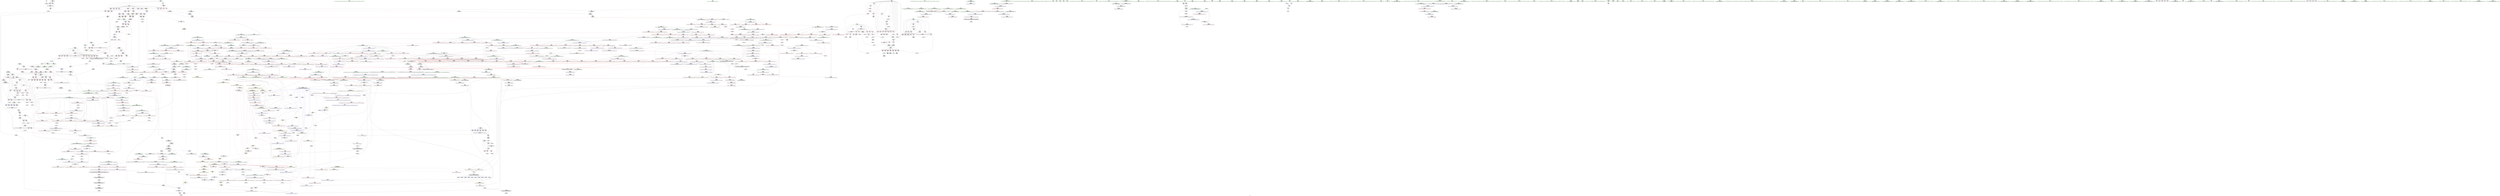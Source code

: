 digraph "SVFG" {
	label="SVFG";

	Node0x5633f0edb450 [shape=record,color=grey,label="{NodeID: 0\nNullPtr}"];
	Node0x5633f0edb450 -> Node0x5633f0f2fe10[style=solid];
	Node0x5633f0f37ea0 [shape=record,color=blue,label="{NodeID: 775\n362\<--382\nCase\<--inc\nmain\n}"];
	Node0x5633f0f37ea0 -> Node0x5633f0fbd020[style=dashed];
	Node0x5633f0f2eae0 [shape=record,color=red,label="{NodeID: 443\n330\<--207\n\<--Low\n_Z5checki\n|{<s0>7}}"];
	Node0x5633f0f2eae0:s0 -> Node0x5633f105aaa0[style=solid,color=red];
	Node0x5633f0f22d00 [shape=record,color=green,label="{NodeID: 111\n765\<--766\n_ZSt22__move_median_to_firstIPxN9__gnu_cxx5__ops15_Iter_less_iterEEvT_S4_S4_S4_T0_\<--_ZSt22__move_median_to_firstIPxN9__gnu_cxx5__ops15_Iter_less_iterEEvT_S4_S4_S4_T0__field_insensitive\n}"];
	Node0x5633f10557d0 [shape=record,color=black,label="{NodeID: 1993\n1515 = PHI(1645, )\n}"];
	Node0x5633f0f591b0 [shape=record,color=blue,label="{NodeID: 886\n1441\<--1436\n__last.addr\<--__last\n_ZSt26__unguarded_insertion_sortIPxN9__gnu_cxx5__ops15_Iter_less_iterEEvT_S4_T0_\n}"];
	Node0x5633f0f591b0 -> Node0x5633f0f4ae80[style=dashed];
	Node0x5633f0f44340 [shape=record,color=red,label="{NodeID: 554\n903\<--900\n\<--call\n_ZSt11__make_heapIPxN9__gnu_cxx5__ops15_Iter_less_iterEEvT_S4_RT0_\n}"];
	Node0x5633f0f44340 -> Node0x5633f0f3a400[style=solid];
	Node0x5633f0f78990 [shape=record,color=grey,label="{NodeID: 1329\n1142 = Binary(1141, 82, )\n}"];
	Node0x5633f0f78990 -> Node0x5633f0f78b10[style=solid];
	Node0x5633f0f27380 [shape=record,color=green,label="{NodeID: 222\n1581\<--1582\n__result.addr\<--__result.addr_field_insensitive\n_ZSt22__copy_move_backward_aILb1EPxS0_ET1_T0_S2_S1_\n}"];
	Node0x5633f0f27380 -> Node0x5633f0f4c2d0[style=solid];
	Node0x5633f0f27380 -> Node0x5633f0f5a1f0[style=solid];
	Node0x5633f0f49d70 [shape=record,color=red,label="{NodeID: 665\n1360\<--1343\n\<--__b.addr\n_ZSt4swapIxENSt9enable_ifIXsr6__and_ISt6__not_ISt15__is_tuple_likeIT_EESt21is_move_constructibleIS3_ESt18is_move_assignableIS3_EEE5valueEvE4typeERS3_SC_\n}"];
	Node0x5633f0f49d70 -> Node0x5633f0f58b30[style=solid];
	Node0x5633f0f34f80 [shape=record,color=purple,label="{NodeID: 333\n1430\<--1429\nincdec.ptr\<--\n_ZSt16__insertion_sortIPxN9__gnu_cxx5__ops15_Iter_less_iterEEvT_S4_T0_\n}"];
	Node0x5633f0f34f80 -> Node0x5633f0f59010[style=solid];
	Node0x5633f0eda820 [shape=record,color=green,label="{NodeID: 1\n5\<--1\n\<--dummyObj\nCan only get source location for instruction, argument, global var or function.}"];
	Node0x5633f0f37f70 [shape=record,color=blue,label="{NodeID: 776\n358\<--5\ni\<--\nmain\n}"];
	Node0x5633f0f37f70 -> Node0x5633f0f2f570[style=dashed];
	Node0x5633f0f37f70 -> Node0x5633f0f2f640[style=dashed];
	Node0x5633f0f37f70 -> Node0x5633f0f2f710[style=dashed];
	Node0x5633f0f37f70 -> Node0x5633f0f38040[style=dashed];
	Node0x5633f0f37f70 -> Node0x5633f0f38110[style=dashed];
	Node0x5633f0f2ebb0 [shape=record,color=red,label="{NodeID: 444\n334\<--209\n\<--tmp44\n_Z5checki\n}"];
	Node0x5633f0f2ebb0 -> Node0x5633f0f7d190[style=solid];
	Node0x5633f0f22e00 [shape=record,color=green,label="{NodeID: 112\n772\<--773\n_ZSt21__unguarded_partitionIPxN9__gnu_cxx5__ops15_Iter_less_iterEET_S4_S4_S4_T0_\<--_ZSt21__unguarded_partitionIPxN9__gnu_cxx5__ops15_Iter_less_iterEET_S4_S4_S4_T0__field_insensitive\n}"];
	Node0x5633f10558e0 [shape=record,color=black,label="{NodeID: 1994\n965 = PHI(985, )\n}"];
	Node0x5633f10558e0 -> Node0x5633f0f44ea0[style=solid];
	Node0x5633f0f59280 [shape=record,color=blue,label="{NodeID: 887\n1443\<--1453\n__i\<--\n_ZSt26__unguarded_insertion_sortIPxN9__gnu_cxx5__ops15_Iter_less_iterEEvT_S4_T0_\n}"];
	Node0x5633f0f59280 -> Node0x5633f0fc4320[style=dashed];
	Node0x5633f0f44410 [shape=record,color=red,label="{NodeID: 555\n909\<--908\n\<--call5\n_ZSt11__make_heapIPxN9__gnu_cxx5__ops15_Iter_less_iterEEvT_S4_RT0_\n|{<s0>39}}"];
	Node0x5633f0f44410:s0 -> Node0x5633f1057020[style=solid,color=red];
	Node0x5633f0f78b10 [shape=record,color=grey,label="{NodeID: 1330\n1143 = Binary(1142, 569, )\n}"];
	Node0x5633f0f78b10 -> Node0x5633f0f576e0[style=solid];
	Node0x5633f0f27450 [shape=record,color=green,label="{NodeID: 223\n1583\<--1584\n__simple\<--__simple_field_insensitive\n_ZSt22__copy_move_backward_aILb1EPxS0_ET1_T0_S2_S1_\n}"];
	Node0x5633f0f27450 -> Node0x5633f0f5a2c0[style=solid];
	Node0x5633f0f49e40 [shape=record,color=red,label="{NodeID: 666\n1351\<--1350\n\<--call\n_ZSt4swapIxENSt9enable_ifIXsr6__and_ISt6__not_ISt15__is_tuple_likeIT_EESt21is_move_constructibleIS3_ESt18is_move_assignableIS3_EEE5valueEvE4typeERS3_SC_\n}"];
	Node0x5633f0f49e40 -> Node0x5633f0f58990[style=solid];
	Node0x5633f0fc0c20 [shape=record,color=black,label="{NodeID: 1441\nMR_34V_4 = PHI(MR_34V_5, MR_34V_3, )\npts\{16 \}\n|{<s0>21}}"];
	Node0x5633f0fc0c20:s0 -> Node0x5633f0fc2f20[style=dashed,color=blue];
	Node0x5633f0f35050 [shape=record,color=purple,label="{NodeID: 334\n1465\<--1464\nincdec.ptr\<--\n_ZSt26__unguarded_insertion_sortIPxN9__gnu_cxx5__ops15_Iter_less_iterEEvT_S4_T0_\n}"];
	Node0x5633f0f35050 -> Node0x5633f0f59350[style=solid];
	Node0x5633f0f1ed30 [shape=record,color=green,label="{NodeID: 2\n10\<--1\n\<--dummyObj\nCan only get source location for instruction, argument, global var or function.|{<s0>43}}"];
	Node0x5633f0f1ed30:s0 -> Node0x5633f1056d80[style=solid,color=red];
	Node0x5633f0f38040 [shape=record,color=blue,label="{NodeID: 777\n358\<--401\ni\<--inc4\nmain\n}"];
	Node0x5633f0f38040 -> Node0x5633f0f2f570[style=dashed];
	Node0x5633f0f38040 -> Node0x5633f0f2f640[style=dashed];
	Node0x5633f0f38040 -> Node0x5633f0f2f710[style=dashed];
	Node0x5633f0f38040 -> Node0x5633f0f38040[style=dashed];
	Node0x5633f0f38040 -> Node0x5633f0f38110[style=dashed];
	Node0x5633f0f2ec80 [shape=record,color=red,label="{NodeID: 445\n338\<--209\n\<--tmp44\n_Z5checki\n}"];
	Node0x5633f0f2ec80 -> Node0x5633f0f76b90[style=solid];
	Node0x5633f0f22f00 [shape=record,color=green,label="{NodeID: 113\n779\<--780\n__comp\<--__comp_field_insensitive\n_ZSt13__heap_selectIPxN9__gnu_cxx5__ops15_Iter_less_iterEEvT_S4_S4_T0_\n|{<s0>33|<s1>34|<s2>35}}"];
	Node0x5633f0f22f00:s0 -> Node0x5633f1059010[style=solid,color=red];
	Node0x5633f0f22f00:s1 -> Node0x5633f104d470[style=solid,color=red];
	Node0x5633f0f22f00:s2 -> Node0x5633f105a920[style=solid,color=red];
	Node0x5633f1055a50 [shape=record,color=black,label="{NodeID: 1995\n969 = PHI(985, )\n}"];
	Node0x5633f1055a50 -> Node0x5633f0f44f70[style=solid];
	Node0x5633f0f59350 [shape=record,color=blue,label="{NodeID: 888\n1443\<--1465\n__i\<--incdec.ptr\n_ZSt26__unguarded_insertion_sortIPxN9__gnu_cxx5__ops15_Iter_less_iterEEvT_S4_T0_\n}"];
	Node0x5633f0f59350 -> Node0x5633f0fc4320[style=dashed];
	Node0x5633f0f444e0 [shape=record,color=red,label="{NodeID: 556\n936\<--927\nthis1\<--this.addr\n_ZNK9__gnu_cxx5__ops15_Iter_less_iterclIPxS3_EEbT_T0_\n}"];
	Node0x5633f0f78c90 [shape=record,color=grey,label="{NodeID: 1331\n841 = Binary(839, 840, )\n}"];
	Node0x5633f0f78c90 -> Node0x5633f0f79110[style=solid];
	Node0x5633f0f27520 [shape=record,color=green,label="{NodeID: 224\n1594\<--1595\n_ZNSt20__copy_move_backwardILb1ELb1ESt26random_access_iterator_tagE13__copy_move_bIxEEPT_PKS3_S6_S4_\<--_ZNSt20__copy_move_backwardILb1ELb1ESt26random_access_iterator_tagE13__copy_move_bIxEEPT_PKS3_S6_S4__field_insensitive\n}"];
	Node0x5633f0f49f10 [shape=record,color=red,label="{NodeID: 667\n1355\<--1354\n\<--call1\n_ZSt4swapIxENSt9enable_ifIXsr6__and_ISt6__not_ISt15__is_tuple_likeIT_EESt21is_move_constructibleIS3_ESt18is_move_assignableIS3_EEE5valueEvE4typeERS3_SC_\n}"];
	Node0x5633f0f49f10 -> Node0x5633f0f58a60[style=solid];
	Node0x5633f0f35120 [shape=record,color=purple,label="{NodeID: 335\n1511\<--1510\nincdec.ptr\<--\n_ZSt25__unguarded_linear_insertIPxN9__gnu_cxx5__ops14_Val_less_iterEEvT_T0_\n}"];
	Node0x5633f0f35120 -> Node0x5633f0f59900[style=solid];
	Node0x5633f0f1f070 [shape=record,color=green,label="{NodeID: 3\n17\<--1\n.str\<--dummyObj\nGlob }"];
	Node0x5633f0ff44c0 [shape=record,color=yellow,style=double,label="{NodeID: 1885\n34V_2 = CSCHI(MR_34V_1)\npts\{16 \}\nCS[]|{<s0>12|<s1>12|<s2>12|<s3>12|<s4>12|<s5>12}}"];
	Node0x5633f0ff44c0:s0 -> Node0x5633f0f40240[style=dashed,color=blue];
	Node0x5633f0ff44c0:s1 -> Node0x5633f0f40310[style=dashed,color=blue];
	Node0x5633f0ff44c0:s2 -> Node0x5633f0f4cfd0[style=dashed,color=blue];
	Node0x5633f0ff44c0:s3 -> Node0x5633f0f381e0[style=dashed,color=blue];
	Node0x5633f0ff44c0:s4 -> Node0x5633f0f38520[style=dashed,color=blue];
	Node0x5633f0ff44c0:s5 -> Node0x5633f0fb9920[style=dashed,color=blue];
	Node0x5633f0f38110 [shape=record,color=blue,label="{NodeID: 778\n358\<--5\ni\<--\nmain\n}"];
	Node0x5633f0f38110 -> Node0x5633f0f2f7e0[style=dashed];
	Node0x5633f0f38110 -> Node0x5633f0f2f8b0[style=dashed];
	Node0x5633f0f38110 -> Node0x5633f0f2f980[style=dashed];
	Node0x5633f0f38110 -> Node0x5633f0f2fa50[style=dashed];
	Node0x5633f0f38110 -> Node0x5633f0f3f950[style=dashed];
	Node0x5633f0f38110 -> Node0x5633f0f3fa20[style=dashed];
	Node0x5633f0f38110 -> Node0x5633f0f3faf0[style=dashed];
	Node0x5633f0f38110 -> Node0x5633f0f3fbc0[style=dashed];
	Node0x5633f0f38110 -> Node0x5633f0f38380[style=dashed];
	Node0x5633f0f38110 -> Node0x5633f0f38450[style=dashed];
	Node0x5633f0f38110 -> Node0x5633f0f386c0[style=dashed];
	Node0x5633f0f50150 [shape=record,color=yellow,style=double,label="{NodeID: 1553\n172V_1 = ENCHI(MR_172V_0)\npts\{870 957 1131 1346 1378 1500 \}\nFun[_ZSt13__adjust_heapIPxlxN9__gnu_cxx5__ops15_Iter_less_iterEEvT_T0_S5_T1_T2_]}"];
	Node0x5633f0f50150 -> Node0x5633f0f467d0[style=dashed];
	Node0x5633f0f50150 -> Node0x5633f0f468a0[style=dashed];
	Node0x5633f0f50150 -> Node0x5633f0f46970[style=dashed];
	Node0x5633f0f2ed50 [shape=record,color=red,label="{NodeID: 446\n341\<--209\n\<--tmp44\n_Z5checki\n}"];
	Node0x5633f0f2ed50 -> Node0x5633f0f7d010[style=solid];
	Node0x5633f0f279c0 [shape=record,color=green,label="{NodeID: 114\n781\<--782\n__first.addr\<--__first.addr_field_insensitive\n_ZSt13__heap_selectIPxN9__gnu_cxx5__ops15_Iter_less_iterEEvT_S4_S4_T0_\n}"];
	Node0x5633f0f279c0 -> Node0x5633f0f42a10[style=solid];
	Node0x5633f0f279c0 -> Node0x5633f0f42ae0[style=solid];
	Node0x5633f0f279c0 -> Node0x5633f0f42bb0[style=solid];
	Node0x5633f0f279c0 -> Node0x5633f0f398a0[style=solid];
	Node0x5633f1055b90 [shape=record,color=black,label="{NodeID: 1996\n980 = PHI(985, )\n}"];
	Node0x5633f1055b90 -> Node0x5633f0f45040[style=solid];
	Node0x5633f0f59420 [shape=record,color=blue,label="{NodeID: 889\n1473\<--1470\n__first.addr\<--__first\n_ZSt13move_backwardIPxS0_ET0_T_S2_S1_\n}"];
	Node0x5633f0f59420 -> Node0x5633f0f4b1c0[style=dashed];
	Node0x5633f0f445b0 [shape=record,color=red,label="{NodeID: 557\n937\<--929\n\<--__it1.addr\n_ZNK9__gnu_cxx5__ops15_Iter_less_iterclIPxS3_EEbT_T0_\n}"];
	Node0x5633f0f445b0 -> Node0x5633f0f44750[style=solid];
	Node0x5633f0f78e10 [shape=record,color=grey,label="{NodeID: 1332\n881 = Binary(880, 447, )\n}"];
	Node0x5633f0f78e10 -> Node0x5633f0f7e090[style=solid];
	Node0x5633f0f27620 [shape=record,color=green,label="{NodeID: 225\n1599\<--1600\n__it.addr\<--__it.addr_field_insensitive\n_ZSt12__niter_baseIPxET_S1_\n}"];
	Node0x5633f0f27620 -> Node0x5633f0f4c3a0[style=solid];
	Node0x5633f0f27620 -> Node0x5633f0f5a390[style=solid];
	Node0x5633f0f49fe0 [shape=record,color=red,label="{NodeID: 668\n1359\<--1358\n\<--call2\n_ZSt4swapIxENSt9enable_ifIXsr6__and_ISt6__not_ISt15__is_tuple_likeIT_EESt21is_move_constructibleIS3_ESt18is_move_assignableIS3_EEE5valueEvE4typeERS3_SC_\n}"];
	Node0x5633f0f49fe0 -> Node0x5633f0f58b30[style=solid];
	Node0x5633f0f351f0 [shape=record,color=purple,label="{NodeID: 336\n1527\<--1526\nincdec.ptr3\<--\n_ZSt25__unguarded_linear_insertIPxN9__gnu_cxx5__ops14_Val_less_iterEEvT_T0_\n}"];
	Node0x5633f0f351f0 -> Node0x5633f0f59b70[style=solid];
	Node0x5633f0f1f130 [shape=record,color=green,label="{NodeID: 4\n19\<--1\n.str.1\<--dummyObj\nGlob }"];
	Node0x5633f0ff4620 [shape=record,color=yellow,style=double,label="{NodeID: 1886\n34V_2 = CSCHI(MR_34V_1)\npts\{16 \}\nCS[]|{<s0>21}}"];
	Node0x5633f0ff4620:s0 -> Node0x5633f0f51850[style=dashed,color=red];
	Node0x5633f0f381e0 [shape=record,color=blue, style = dotted,label="{NodeID: 779\n1665\<--1667\noffset_0\<--dummyVal\nmain\n}"];
	Node0x5633f0f381e0 -> Node0x5633f0fb9920[style=dashed];
	Node0x5633f0f2ee20 [shape=record,color=red,label="{NodeID: 447\n345\<--209\n\<--tmp44\n_Z5checki\n}"];
	Node0x5633f0f2ee20 -> Node0x5633f0f37a90[style=solid];
	Node0x5633f0f27a50 [shape=record,color=green,label="{NodeID: 115\n783\<--784\n__middle.addr\<--__middle.addr_field_insensitive\n_ZSt13__heap_selectIPxN9__gnu_cxx5__ops15_Iter_less_iterEEvT_S4_S4_T0_\n}"];
	Node0x5633f0f27a50 -> Node0x5633f0f42c80[style=solid];
	Node0x5633f0f27a50 -> Node0x5633f0f42d50[style=solid];
	Node0x5633f0f27a50 -> Node0x5633f0f42e20[style=solid];
	Node0x5633f0f27a50 -> Node0x5633f0f39970[style=solid];
	Node0x5633f1055cd0 [shape=record,color=black,label="{NodeID: 1997\n1041 = PHI(923, )\n}"];
	Node0x5633f0f594f0 [shape=record,color=blue,label="{NodeID: 890\n1475\<--1471\n__last.addr\<--__last\n_ZSt13move_backwardIPxS0_ET0_T_S2_S1_\n}"];
	Node0x5633f0f594f0 -> Node0x5633f0f4b290[style=dashed];
	Node0x5633f0f44680 [shape=record,color=red,label="{NodeID: 558\n939\<--931\n\<--__it2.addr\n_ZNK9__gnu_cxx5__ops15_Iter_less_iterclIPxS3_EEbT_T0_\n}"];
	Node0x5633f0f44680 -> Node0x5633f0f44820[style=solid];
	Node0x5633f0f78f90 [shape=record,color=grey,label="{NodeID: 1333\n880 = Binary(878, 879, )\n}"];
	Node0x5633f0f78f90 -> Node0x5633f0f78e10[style=solid];
	Node0x5633f0f276f0 [shape=record,color=green,label="{NodeID: 226\n1608\<--1609\n__first.addr\<--__first.addr_field_insensitive\n_ZNSt20__copy_move_backwardILb1ELb1ESt26random_access_iterator_tagE13__copy_move_bIxEEPT_PKS3_S6_S4_\n}"];
	Node0x5633f0f276f0 -> Node0x5633f0f4c470[style=solid];
	Node0x5633f0f276f0 -> Node0x5633f0f4c540[style=solid];
	Node0x5633f0f276f0 -> Node0x5633f0f5a460[style=solid];
	Node0x5633f0f4a0b0 [shape=record,color=red,label="{NodeID: 669\n1387\<--1371\n\<--__first.addr\n_ZSt16__insertion_sortIPxN9__gnu_cxx5__ops15_Iter_less_iterEEvT_S4_T0_\n}"];
	Node0x5633f0f4a0b0 -> Node0x5633f0f7cd10[style=solid];
	Node0x5633f0fc1b20 [shape=record,color=black,label="{NodeID: 1444\nMR_181V_3 = PHI(MR_181V_4, MR_181V_2, )\npts\{1127 \}\n}"];
	Node0x5633f0fc1b20 -> Node0x5633f0f46ff0[style=dashed];
	Node0x5633f0fc1b20 -> Node0x5633f0f470c0[style=dashed];
	Node0x5633f0fc1b20 -> Node0x5633f0f47260[style=dashed];
	Node0x5633f0fc1b20 -> Node0x5633f0f57880[style=dashed];
	Node0x5633f0f352c0 [shape=record,color=purple,label="{NodeID: 337\n1668\<--1633\noffset_0\<--\n}"];
	Node0x5633f0f352c0 -> Node0x5633f0f5a7a0[style=solid];
	Node0x5633f0f1f1f0 [shape=record,color=green,label="{NodeID: 5\n21\<--1\n.str.2\<--dummyObj\nGlob }"];
	Node0x5633f0f382b0 [shape=record,color=blue,label="{NodeID: 780\n7\<--453\nN\<--dec20\nmain\n}"];
	Node0x5633f0f382b0 -> Node0x5633f0fcbb20[style=dashed];
	Node0x5633f0f2eef0 [shape=record,color=red,label="{NodeID: 448\n223\<--222\n\<--arrayidx\n_Z5checki\n}"];
	Node0x5633f0f2eef0 -> Node0x5633f0f7a190[style=solid];
	Node0x5633f0f27b20 [shape=record,color=green,label="{NodeID: 116\n785\<--786\n__last.addr\<--__last.addr_field_insensitive\n_ZSt13__heap_selectIPxN9__gnu_cxx5__ops15_Iter_less_iterEEvT_S4_S4_T0_\n}"];
	Node0x5633f0f27b20 -> Node0x5633f0f42ef0[style=solid];
	Node0x5633f0f27b20 -> Node0x5633f0f39a40[style=solid];
	Node0x5633f1055de0 [shape=record,color=black,label="{NodeID: 1998\n1050 = PHI(985, )\n}"];
	Node0x5633f1055de0 -> Node0x5633f0f467d0[style=solid];
	Node0x5633f0f595c0 [shape=record,color=blue,label="{NodeID: 891\n1477\<--1472\n__result.addr\<--__result\n_ZSt13move_backwardIPxS0_ET0_T_S2_S1_\n}"];
	Node0x5633f0f595c0 -> Node0x5633f0f4b360[style=dashed];
	Node0x5633f0f44750 [shape=record,color=red,label="{NodeID: 559\n938\<--937\n\<--\n_ZNK9__gnu_cxx5__ops15_Iter_less_iterclIPxS3_EEbT_T0_\n}"];
	Node0x5633f0f44750 -> Node0x5633f0f7ad90[style=solid];
	Node0x5633f0f79110 [shape=record,color=grey,label="{NodeID: 1334\n842 = Binary(841, 447, )\n}"];
	Node0x5633f0f79110 -> Node0x5633f0f7e210[style=solid];
	Node0x5633f0f277c0 [shape=record,color=green,label="{NodeID: 227\n1610\<--1611\n__last.addr\<--__last.addr_field_insensitive\n_ZNSt20__copy_move_backwardILb1ELb1ESt26random_access_iterator_tagE13__copy_move_bIxEEPT_PKS3_S6_S4_\n}"];
	Node0x5633f0f277c0 -> Node0x5633f0f4c610[style=solid];
	Node0x5633f0f277c0 -> Node0x5633f0f5a530[style=solid];
	Node0x5633f0f4a180 [shape=record,color=red,label="{NodeID: 670\n1392\<--1371\n\<--__first.addr\n_ZSt16__insertion_sortIPxN9__gnu_cxx5__ops15_Iter_less_iterEEvT_S4_T0_\n}"];
	Node0x5633f0f4a180 -> Node0x5633f0f34de0[style=solid];
	Node0x5633f0fc2020 [shape=record,color=black,label="{NodeID: 1445\nMR_34V_2 = PHI(MR_34V_3, MR_34V_1, )\npts\{16 \}\n|{|<s4>51}}"];
	Node0x5633f0fc2020 -> Node0x5633f0f47740[style=dashed];
	Node0x5633f0fc2020 -> Node0x5633f0f47810[style=dashed];
	Node0x5633f0fc2020 -> Node0x5633f0f577b0[style=dashed];
	Node0x5633f0fc2020 -> Node0x5633f0f57a20[style=dashed];
	Node0x5633f0fc2020:s4 -> Node0x5633f0f527f0[style=dashed,color=red];
	Node0x5633f0f35390 [shape=record,color=purple,label="{NodeID: 338\n1669\<--1635\noffset_0\<--\n}"];
	Node0x5633f0f35390 -> Node0x5633f0f4d0a0[style=solid];
	Node0x5633f0f1fa60 [shape=record,color=green,label="{NodeID: 6\n23\<--1\n.str.3\<--dummyObj\nGlob }"];
	Node0x5633f0f38380 [shape=record,color=blue,label="{NodeID: 781\n358\<--456\ni\<--dec21\nmain\n}"];
	Node0x5633f0f38380 -> Node0x5633f0f3fbc0[style=dashed];
	Node0x5633f0f38380 -> Node0x5633f0f38450[style=dashed];
	Node0x5633f0f2efc0 [shape=record,color=red,label="{NodeID: 449\n229\<--228\n\<--arrayidx4\n_Z5checki\n}"];
	Node0x5633f0f2efc0 -> Node0x5633f0f7a190[style=solid];
	Node0x5633f0f27bf0 [shape=record,color=green,label="{NodeID: 117\n787\<--788\n__i\<--__i_field_insensitive\n_ZSt13__heap_selectIPxN9__gnu_cxx5__ops15_Iter_less_iterEEvT_S4_S4_T0_\n}"];
	Node0x5633f0f27bf0 -> Node0x5633f0f42fc0[style=solid];
	Node0x5633f0f27bf0 -> Node0x5633f0f43090[style=solid];
	Node0x5633f0f27bf0 -> Node0x5633f0f43160[style=solid];
	Node0x5633f0f27bf0 -> Node0x5633f0f43230[style=solid];
	Node0x5633f0f27bf0 -> Node0x5633f0f39b10[style=solid];
	Node0x5633f0f27bf0 -> Node0x5633f0f39be0[style=solid];
	Node0x5633f1055f50 [shape=record,color=black,label="{NodeID: 1999\n1077 = PHI(985, )\n}"];
	Node0x5633f1055f50 -> Node0x5633f0f468a0[style=solid];
	Node0x5633f0f59690 [shape=record,color=blue,label="{NodeID: 892\n1497\<--1494\n__last.addr\<--__last\n_ZSt25__unguarded_linear_insertIPxN9__gnu_cxx5__ops14_Val_less_iterEEvT_T0_\n}"];
	Node0x5633f0f59690 -> Node0x5633f0f4b430[style=dashed];
	Node0x5633f0f59690 -> Node0x5633f0f4b500[style=dashed];
	Node0x5633f0f59690 -> Node0x5633f0fb8a20[style=dashed];
	Node0x5633f0f44820 [shape=record,color=red,label="{NodeID: 560\n940\<--939\n\<--\n_ZNK9__gnu_cxx5__ops15_Iter_less_iterclIPxS3_EEbT_T0_\n}"];
	Node0x5633f0f44820 -> Node0x5633f0f7ad90[style=solid];
	Node0x5633f0f79290 [shape=record,color=grey,label="{NodeID: 1335\n890 = Binary(889, 447, )\n}"];
	Node0x5633f0f79290 -> Node0x5633f0f3a260[style=solid];
	Node0x5633f0f27890 [shape=record,color=green,label="{NodeID: 228\n1612\<--1613\n__result.addr\<--__result.addr_field_insensitive\n_ZNSt20__copy_move_backwardILb1ELb1ESt26random_access_iterator_tagE13__copy_move_bIxEEPT_PKS3_S6_S4_\n}"];
	Node0x5633f0f27890 -> Node0x5633f0f4c6e0[style=solid];
	Node0x5633f0f27890 -> Node0x5633f0f4c7b0[style=solid];
	Node0x5633f0f27890 -> Node0x5633f0f5a600[style=solid];
	Node0x5633f0f4a250 [shape=record,color=red,label="{NodeID: 671\n1401\<--1371\n\<--__first.addr\n_ZSt16__insertion_sortIPxN9__gnu_cxx5__ops15_Iter_less_iterEEvT_S4_T0_\n|{<s0>72}}"];
	Node0x5633f0f4a250:s0 -> Node0x5633f104e080[style=solid,color=red];
	Node0x5633f0fc2520 [shape=record,color=black,label="{NodeID: 1446\nMR_189V_3 = PHI(MR_189V_4, MR_189V_2, )\npts\{1135 \}\n}"];
	Node0x5633f0fc2520 -> Node0x5633f0f474d0[style=dashed];
	Node0x5633f0fc2520 -> Node0x5633f0f475a0[style=dashed];
	Node0x5633f0fc2520 -> Node0x5633f0f47670[style=dashed];
	Node0x5633f0fc2520 -> Node0x5633f0f57950[style=dashed];
	Node0x5633f0f35460 [shape=record,color=purple,label="{NodeID: 339\n407\<--14\nadd.ptr\<--notes\nmain\n|{<s0>12}}"];
	Node0x5633f0f35460:s0 -> Node0x5633f10502d0[style=solid,color=red];
	Node0x5633f0f1faf0 [shape=record,color=green,label="{NodeID: 7\n25\<--1\n.str.4\<--dummyObj\nGlob }"];
	Node0x5633f0ff4a40 [shape=record,color=yellow,style=double,label="{NodeID: 1889\n34V_4 = CSCHI(MR_34V_2)\npts\{16 \}\nCS[]|{<s0>24}}"];
	Node0x5633f0ff4a40:s0 -> Node0x5633f0fbe920[style=dashed,color=red];
	Node0x5633f0f38450 [shape=record,color=blue,label="{NodeID: 782\n358\<--461\ni\<--inc23\nmain\n}"];
	Node0x5633f0f38450 -> Node0x5633f0f2f7e0[style=dashed];
	Node0x5633f0f38450 -> Node0x5633f0f2f8b0[style=dashed];
	Node0x5633f0f38450 -> Node0x5633f0f2f980[style=dashed];
	Node0x5633f0f38450 -> Node0x5633f0f2fa50[style=dashed];
	Node0x5633f0f38450 -> Node0x5633f0f3f950[style=dashed];
	Node0x5633f0f38450 -> Node0x5633f0f3fa20[style=dashed];
	Node0x5633f0f38450 -> Node0x5633f0f3faf0[style=dashed];
	Node0x5633f0f38450 -> Node0x5633f0f3fbc0[style=dashed];
	Node0x5633f0f38450 -> Node0x5633f0f38380[style=dashed];
	Node0x5633f0f38450 -> Node0x5633f0f38450[style=dashed];
	Node0x5633f0f38450 -> Node0x5633f0f386c0[style=dashed];
	Node0x5633f0f2f090 [shape=record,color=red,label="{NodeID: 450\n246\<--245\n\<--arrayidx8\n_Z5checki\n|{<s0>5}}"];
	Node0x5633f0f2f090:s0 -> Node0x5633f10568f0[style=solid,color=red];
	Node0x5633f0f27cc0 [shape=record,color=green,label="{NodeID: 118\n795\<--796\n_ZSt11__make_heapIPxN9__gnu_cxx5__ops15_Iter_less_iterEEvT_S4_RT0_\<--_ZSt11__make_heapIPxN9__gnu_cxx5__ops15_Iter_less_iterEEvT_S4_RT0__field_insensitive\n}"];
	Node0x5633f1056090 [shape=record,color=black,label="{NodeID: 2000\n1087 = PHI(1102, )\n}"];
	Node0x5633f0f59760 [shape=record,color=blue,label="{NodeID: 893\n1499\<--1506\n__val\<--\n_ZSt25__unguarded_linear_insertIPxN9__gnu_cxx5__ops14_Val_less_iterEEvT_T0_\n|{|<s2>84}}"];
	Node0x5633f0f59760 -> Node0x5633f0f4bc50[style=dashed];
	Node0x5633f0f59760 -> Node0x5633f0f4bd20[style=dashed];
	Node0x5633f0f59760:s2 -> Node0x5633f0f4f590[style=dashed,color=red];
	Node0x5633f0f448f0 [shape=record,color=red,label="{NodeID: 561\n968\<--948\n\<--__first.addr\n_ZSt10__pop_heapIPxN9__gnu_cxx5__ops15_Iter_less_iterEEvT_S4_S4_RT0_\n|{<s0>41}}"];
	Node0x5633f0f448f0:s0 -> Node0x5633f104ed90[style=solid,color=red];
	Node0x5633f0f79410 [shape=record,color=grey,label="{NodeID: 1336\n889 = Binary(887, 888, )\n}"];
	Node0x5633f0f79410 -> Node0x5633f0f79290[style=solid];
	Node0x5633f0f2fb10 [shape=record,color=green,label="{NodeID: 229\n1614\<--1615\n_Num\<--_Num_field_insensitive\n_ZNSt20__copy_move_backwardILb1ELb1ESt26random_access_iterator_tagE13__copy_move_bIxEEPT_PKS3_S6_S4_\n}"];
	Node0x5633f0f2fb10 -> Node0x5633f0f4c880[style=solid];
	Node0x5633f0f2fb10 -> Node0x5633f0f4c950[style=solid];
	Node0x5633f0f2fb10 -> Node0x5633f0f4ca20[style=solid];
	Node0x5633f0f2fb10 -> Node0x5633f0f4caf0[style=solid];
	Node0x5633f0f2fb10 -> Node0x5633f0f5a6d0[style=solid];
	Node0x5633f0f4a320 [shape=record,color=red,label="{NodeID: 672\n1408\<--1371\n\<--__first.addr\n_ZSt16__insertion_sortIPxN9__gnu_cxx5__ops15_Iter_less_iterEEvT_S4_T0_\n|{<s0>74}}"];
	Node0x5633f0f4a320:s0 -> Node0x5633f10598d0[style=solid,color=red];
	Node0x5633f0f35530 [shape=record,color=purple,label="{NodeID: 340\n433\<--14\nadd.ptr14\<--notes\nmain\n}"];
	Node0x5633f0f35530 -> Node0x5633f0f31020[style=solid];
	Node0x5633f0f1fb80 [shape=record,color=green,label="{NodeID: 8\n27\<--1\n.str.5\<--dummyObj\nGlob }"];
	Node0x5633f0f38520 [shape=record,color=blue,label="{NodeID: 783\n467\<--464\narrayidx26\<--\nmain\n|{|<s1>14}}"];
	Node0x5633f0f38520 -> Node0x5633f0fbc620[style=dashed];
	Node0x5633f0f38520:s1 -> Node0x5633f0fe4500[style=dashed,color=red];
	Node0x5633f0f2f160 [shape=record,color=red,label="{NodeID: 451\n254\<--253\n\<--arrayidx10\n_Z5checki\n}"];
	Node0x5633f0f2f160 -> Node0x5633f0f7a790[style=solid];
	Node0x5633f0f27dc0 [shape=record,color=green,label="{NodeID: 119\n807\<--808\n_ZNK9__gnu_cxx5__ops15_Iter_less_iterclIPxS3_EEbT_T0_\<--_ZNK9__gnu_cxx5__ops15_Iter_less_iterclIPxS3_EEbT_T0__field_insensitive\n}"];
	Node0x5633f10561a0 [shape=record,color=black,label="{NodeID: 2001\n1096 = PHI(985, )\n}"];
	Node0x5633f10561a0 -> Node0x5633f0f46970[style=solid];
	Node0x5633f0f59830 [shape=record,color=blue,label="{NodeID: 894\n1501\<--1508\n__next\<--\n_ZSt25__unguarded_linear_insertIPxN9__gnu_cxx5__ops14_Val_less_iterEEvT_T0_\n}"];
	Node0x5633f0f59830 -> Node0x5633f0f4b770[style=dashed];
	Node0x5633f0f59830 -> Node0x5633f0f59900[style=dashed];
	Node0x5633f0f449c0 [shape=record,color=red,label="{NodeID: 562\n973\<--948\n\<--__first.addr\n_ZSt10__pop_heapIPxN9__gnu_cxx5__ops15_Iter_less_iterEEvT_S4_S4_RT0_\n|{<s0>43}}"];
	Node0x5633f0f449c0:s0 -> Node0x5633f1056c30[style=solid,color=red];
	Node0x5633f0f79590 [shape=record,color=grey,label="{NodeID: 1337\n894 = Binary(893, 569, )\n}"];
	Node0x5633f0f79590 -> Node0x5633f0f3a330[style=solid];
	Node0x5633f0f2fba0 [shape=record,color=green,label="{NodeID: 230\n1649\<--1650\nthis.addr\<--this.addr_field_insensitive\n_ZNK9__gnu_cxx5__ops14_Val_less_iterclIxPxEEbRT_T0_\n}"];
	Node0x5633f0f2fba0 -> Node0x5633f0f4cbc0[style=solid];
	Node0x5633f0f2fba0 -> Node0x5633f0f5a870[style=solid];
	Node0x5633f0f4a3f0 [shape=record,color=red,label="{NodeID: 673\n1417\<--1371\n\<--__first.addr\n_ZSt16__insertion_sortIPxN9__gnu_cxx5__ops15_Iter_less_iterEEvT_S4_T0_\n}"];
	Node0x5633f0f4a3f0 -> Node0x5633f0f58f40[style=solid];
	Node0x5633f0fc2f20 [shape=record,color=black,label="{NodeID: 1448\nMR_34V_4 = PHI(MR_34V_3, MR_34V_1, )\npts\{16 \}\n|{<s0>18}}"];
	Node0x5633f0fc2f20:s0 -> Node0x5633f0ff44c0[style=dashed,color=blue];
	Node0x5633f0f35600 [shape=record,color=purple,label="{NodeID: 341\n438\<--14\nadd.ptr16\<--notes\nmain\n}"];
	Node0x5633f0f1fc10 [shape=record,color=green,label="{NodeID: 9\n82\<--1\n\<--dummyObj\nCan only get source location for instruction, argument, global var or function.}"];
	Node0x5633f0ff4d00 [shape=record,color=yellow,style=double,label="{NodeID: 1891\n34V_2 = CSCHI(MR_34V_1)\npts\{16 \}\nCS[]|{<s0>27}}"];
	Node0x5633f0ff4d00:s0 -> Node0x5633f0fc4820[style=dashed,color=red];
	Node0x5633f0f385f0 [shape=record,color=blue,label="{NodeID: 784\n364\<--146\nres\<--\nmain\n}"];
	Node0x5633f0f385f0 -> Node0x5633f0f3ffd0[style=dashed];
	Node0x5633f0f385f0 -> Node0x5633f0f400a0[style=dashed];
	Node0x5633f0f385f0 -> Node0x5633f0f40170[style=dashed];
	Node0x5633f0f385f0 -> Node0x5633f0f38790[style=dashed];
	Node0x5633f0f385f0 -> Node0x5633f0fbd520[style=dashed];
	Node0x5633f0f50780 [shape=record,color=yellow,style=double,label="{NodeID: 1559\n240V_1 = ENCHI(MR_240V_0)\npts\{870 957 1006 1131 1346 1500 \}\nFun[_ZSt16__insertion_sortIPxN9__gnu_cxx5__ops15_Iter_less_iterEEvT_S4_T0_]}"];
	Node0x5633f0f50780 -> Node0x5633f0f4ac10[style=dashed];
	Node0x5633f0f50780 -> Node0x5633f0f4ace0[style=dashed];
	Node0x5633f0f2f230 [shape=record,color=red,label="{NodeID: 452\n258\<--257\n\<--arrayidx12\n_Z5checki\n}"];
	Node0x5633f0f2f230 -> Node0x5633f0f7a790[style=solid];
	Node0x5633f0f27ec0 [shape=record,color=green,label="{NodeID: 120\n814\<--815\n_ZSt10__pop_heapIPxN9__gnu_cxx5__ops15_Iter_less_iterEEvT_S4_S4_RT0_\<--_ZSt10__pop_heapIPxN9__gnu_cxx5__ops15_Iter_less_iterEEvT_S4_S4_RT0__field_insensitive\n}"];
	Node0x5633f1056310 [shape=record,color=black,label="{NodeID: 2002\n1154 = PHI(1183, )\n}"];
	Node0x5633f1056310 -> Node0x5633f0f72ce0[style=solid];
	Node0x5633f0f59900 [shape=record,color=blue,label="{NodeID: 895\n1501\<--1511\n__next\<--incdec.ptr\n_ZSt25__unguarded_linear_insertIPxN9__gnu_cxx5__ops14_Val_less_iterEEvT_T0_\n}"];
	Node0x5633f0f59900 -> Node0x5633f0fb8f20[style=dashed];
	Node0x5633f0f44a90 [shape=record,color=red,label="{NodeID: 563\n975\<--948\n\<--__first.addr\n_ZSt10__pop_heapIPxN9__gnu_cxx5__ops15_Iter_less_iterEEvT_S4_S4_RT0_\n}"];
	Node0x5633f0f44a90 -> Node0x5633f0f32470[style=solid];
	Node0x5633f0f79710 [shape=record,color=grey,label="{NodeID: 1338\n893 = Binary(892, 569, )\n}"];
	Node0x5633f0f79710 -> Node0x5633f0f79590[style=solid];
	Node0x5633f0f2fc70 [shape=record,color=green,label="{NodeID: 231\n1651\<--1652\n__val.addr\<--__val.addr_field_insensitive\n_ZNK9__gnu_cxx5__ops14_Val_less_iterclIxPxEEbRT_T0_\n}"];
	Node0x5633f0f2fc70 -> Node0x5633f0f4cc90[style=solid];
	Node0x5633f0f2fc70 -> Node0x5633f0f5a940[style=solid];
	Node0x5633f0f4a4c0 [shape=record,color=red,label="{NodeID: 674\n1388\<--1373\n\<--__last.addr\n_ZSt16__insertion_sortIPxN9__gnu_cxx5__ops15_Iter_less_iterEEvT_S4_T0_\n}"];
	Node0x5633f0f4a4c0 -> Node0x5633f0f7cd10[style=solid];
	Node0x5633f0f356d0 [shape=record,color=purple,label="{NodeID: 342\n439\<--14\nadd.ptr17\<--notes\nmain\n}"];
	Node0x5633f0f356d0 -> Node0x5633f0f311c0[style=solid];
	Node0x5633f0f1fd10 [shape=record,color=green,label="{NodeID: 10\n115\<--1\n\<--dummyObj\nCan only get source location for instruction, argument, global var or function.}"];
	Node0x5633f0f386c0 [shape=record,color=blue,label="{NodeID: 785\n358\<--5\ni\<--\nmain\n}"];
	Node0x5633f0f386c0 -> Node0x5633f0f3fc90[style=dashed];
	Node0x5633f0f386c0 -> Node0x5633f0f3fd60[style=dashed];
	Node0x5633f0f386c0 -> Node0x5633f0f3fe30[style=dashed];
	Node0x5633f0f386c0 -> Node0x5633f0f38860[style=dashed];
	Node0x5633f0f386c0 -> Node0x5633f0fbcb20[style=dashed];
	Node0x5633f0f2f300 [shape=record,color=red,label="{NodeID: 453\n269\<--268\n\<--arrayidx18\n_Z5checki\n}"];
	Node0x5633f0f2f300 -> Node0x5633f0f73a10[style=solid];
	Node0x5633f0f27fc0 [shape=record,color=green,label="{NodeID: 121\n827\<--828\n__first.addr\<--__first.addr_field_insensitive\n_ZSt11__sort_heapIPxN9__gnu_cxx5__ops15_Iter_less_iterEEvT_S4_RT0_\n}"];
	Node0x5633f0f27fc0 -> Node0x5633f0f43300[style=solid];
	Node0x5633f0f27fc0 -> Node0x5633f0f433d0[style=solid];
	Node0x5633f0f27fc0 -> Node0x5633f0f39cb0[style=solid];
	Node0x5633f1056450 [shape=record,color=black,label="{NodeID: 2003\n1163 = PHI(985, )\n}"];
	Node0x5633f1056450 -> Node0x5633f0f47740[style=solid];
	Node0x5633f0f599d0 [shape=record,color=blue,label="{NodeID: 896\n1522\<--1521\n\<--\n_ZSt25__unguarded_linear_insertIPxN9__gnu_cxx5__ops14_Val_less_iterEEvT_T0_\n}"];
	Node0x5633f0f599d0 -> Node0x5633f0fb8520[style=dashed];
	Node0x5633f0f44b60 [shape=record,color=red,label="{NodeID: 564\n974\<--950\n\<--__last.addr\n_ZSt10__pop_heapIPxN9__gnu_cxx5__ops15_Iter_less_iterEEvT_S4_S4_RT0_\n}"];
	Node0x5633f0f44b60 -> Node0x5633f0f323a0[style=solid];
	Node0x5633f0f79890 [shape=record,color=grey,label="{NodeID: 1339\n628 = Binary(627, 146, )\n}"];
	Node0x5633f0f79890 -> Node0x5633f0f38ee0[style=solid];
	Node0x5633f0f2fd40 [shape=record,color=green,label="{NodeID: 232\n1653\<--1654\n__it.addr\<--__it.addr_field_insensitive\n_ZNK9__gnu_cxx5__ops14_Val_less_iterclIxPxEEbRT_T0_\n}"];
	Node0x5633f0f2fd40 -> Node0x5633f0f4cd60[style=solid];
	Node0x5633f0f2fd40 -> Node0x5633f0f5aa10[style=solid];
	Node0x5633f0f4a590 [shape=record,color=red,label="{NodeID: 675\n1397\<--1373\n\<--__last.addr\n_ZSt16__insertion_sortIPxN9__gnu_cxx5__ops15_Iter_less_iterEEvT_S4_T0_\n}"];
	Node0x5633f0f4a590 -> Node0x5633f0f7e990[style=solid];
	Node0x5633f0fc3920 [shape=record,color=black,label="{NodeID: 1450\nMR_34V_6 = PHI(MR_34V_3, MR_34V_2, )\npts\{16 \}\n|{<s0>20|<s1>24}}"];
	Node0x5633f0fc3920:s0 -> Node0x5633f0ff4620[style=dashed,color=blue];
	Node0x5633f0fc3920:s1 -> Node0x5633f0fbe920[style=dashed,color=blue];
	Node0x5633f0f357a0 [shape=record,color=purple,label="{NodeID: 343\n756\<--748\nadd.ptr\<--\n_ZSt27__unguarded_partition_pivotIPxN9__gnu_cxx5__ops15_Iter_less_iterEET_S4_S4_T0_\n}"];
	Node0x5633f0f357a0 -> Node0x5633f0f397d0[style=solid];
	Node0x5633f0f1fe10 [shape=record,color=green,label="{NodeID: 11\n146\<--1\n\<--dummyObj\nCan only get source location for instruction, argument, global var or function.}"];
	Node0x5633f0f38790 [shape=record,color=blue,label="{NodeID: 786\n364\<--477\nres\<--call30\nmain\n}"];
	Node0x5633f0f38790 -> Node0x5633f0f3ffd0[style=dashed];
	Node0x5633f0f38790 -> Node0x5633f0f400a0[style=dashed];
	Node0x5633f0f38790 -> Node0x5633f0f40170[style=dashed];
	Node0x5633f0f38790 -> Node0x5633f0f38790[style=dashed];
	Node0x5633f0f38790 -> Node0x5633f0fbd520[style=dashed];
	Node0x5633f0f2f3d0 [shape=record,color=red,label="{NodeID: 454\n276\<--275\n\<--arrayidx20\n_Z5checki\n}"];
	Node0x5633f0f2f3d0 -> Node0x5633f0f7d790[style=solid];
	Node0x5633f0f28090 [shape=record,color=green,label="{NodeID: 122\n829\<--830\n__last.addr\<--__last.addr_field_insensitive\n_ZSt11__sort_heapIPxN9__gnu_cxx5__ops15_Iter_less_iterEEvT_S4_RT0_\n}"];
	Node0x5633f0f28090 -> Node0x5633f0f434a0[style=solid];
	Node0x5633f0f28090 -> Node0x5633f0f43570[style=solid];
	Node0x5633f0f28090 -> Node0x5633f0f43640[style=solid];
	Node0x5633f0f28090 -> Node0x5633f0f43710[style=solid];
	Node0x5633f0f28090 -> Node0x5633f0f39d80[style=solid];
	Node0x5633f0f28090 -> Node0x5633f0f39f20[style=solid];
	Node0x5633f1056590 [shape=record,color=black,label="{NodeID: 2004\n1176 = PHI(985, )\n}"];
	Node0x5633f1056590 -> Node0x5633f0f47810[style=solid];
	Node0x5633f0f59aa0 [shape=record,color=blue,label="{NodeID: 897\n1497\<--1524\n__last.addr\<--\n_ZSt25__unguarded_linear_insertIPxN9__gnu_cxx5__ops14_Val_less_iterEEvT_T0_\n}"];
	Node0x5633f0f59aa0 -> Node0x5633f0fb8a20[style=dashed];
	Node0x5633f0f44c30 [shape=record,color=red,label="{NodeID: 565\n964\<--952\n\<--__result.addr\n_ZSt10__pop_heapIPxN9__gnu_cxx5__ops15_Iter_less_iterEEvT_S4_S4_RT0_\n|{<s0>40}}"];
	Node0x5633f0f44c30:s0 -> Node0x5633f104ed90[style=solid,color=red];
	Node0x5633f0f79a10 [shape=record,color=grey,label="{NodeID: 1340\n680 = Binary(678, 679, )\n}"];
	Node0x5633f0f79a10 -> Node0x5633f0f79b90[style=solid];
	Node0x5633f0f2fe10 [shape=record,color=black,label="{NodeID: 233\n2\<--3\ndummyVal\<--dummyVal\n}"];
	Node0x5633f0f4a660 [shape=record,color=red,label="{NodeID: 676\n1396\<--1375\n\<--__i\n_ZSt16__insertion_sortIPxN9__gnu_cxx5__ops15_Iter_less_iterEEvT_S4_T0_\n}"];
	Node0x5633f0f4a660 -> Node0x5633f0f7e990[style=solid];
	Node0x5633f0f35870 [shape=record,color=purple,label="{NodeID: 344\n899\<--897\nadd.ptr\<--\n_ZSt11__make_heapIPxN9__gnu_cxx5__ops15_Iter_less_iterEEvT_S4_RT0_\n|{<s0>37}}"];
	Node0x5633f0f35870:s0 -> Node0x5633f104ed90[style=solid,color=red];
	Node0x5633f0f1ff10 [shape=record,color=green,label="{NodeID: 12\n226\<--1\n\<--dummyObj\nCan only get source location for instruction, argument, global var or function.}"];
	Node0x5633f0ff5120 [shape=record,color=yellow,style=double,label="{NodeID: 1894\n34V_2 = CSCHI(MR_34V_1)\npts\{16 \}\nCS[]|{<s0>30}}"];
	Node0x5633f0ff5120:s0 -> Node0x5633f0fc5c20[style=dashed,color=red];
	Node0x5633f0f38860 [shape=record,color=blue,label="{NodeID: 787\n358\<--484\ni\<--inc35\nmain\n}"];
	Node0x5633f0f38860 -> Node0x5633f0f3fc90[style=dashed];
	Node0x5633f0f38860 -> Node0x5633f0f3fd60[style=dashed];
	Node0x5633f0f38860 -> Node0x5633f0f3fe30[style=dashed];
	Node0x5633f0f38860 -> Node0x5633f0f38860[style=dashed];
	Node0x5633f0f38860 -> Node0x5633f0fbcb20[style=dashed];
	Node0x5633f0f2f4a0 [shape=record,color=red,label="{NodeID: 455\n300\<--299\n\<--arrayidx29\n_Z5checki\n|{<s0>6}}"];
	Node0x5633f0f2f4a0:s0 -> Node0x5633f10568f0[style=solid,color=red];
	Node0x5633f0f28160 [shape=record,color=green,label="{NodeID: 123\n831\<--832\n__comp.addr\<--__comp.addr_field_insensitive\n_ZSt11__sort_heapIPxN9__gnu_cxx5__ops15_Iter_less_iterEEvT_S4_RT0_\n}"];
	Node0x5633f0f28160 -> Node0x5633f0f437e0[style=solid];
	Node0x5633f0f28160 -> Node0x5633f0f39e50[style=solid];
	Node0x5633f10566d0 [shape=record,color=black,label="{NodeID: 2005\n1224 = PHI(923, )\n}"];
	Node0x5633f0f59b70 [shape=record,color=blue,label="{NodeID: 898\n1501\<--1527\n__next\<--incdec.ptr3\n_ZSt25__unguarded_linear_insertIPxN9__gnu_cxx5__ops14_Val_less_iterEEvT_T0_\n}"];
	Node0x5633f0f59b70 -> Node0x5633f0fb8f20[style=dashed];
	Node0x5633f0f44d00 [shape=record,color=red,label="{NodeID: 566\n971\<--952\n\<--__result.addr\n_ZSt10__pop_heapIPxN9__gnu_cxx5__ops15_Iter_less_iterEEvT_S4_S4_RT0_\n}"];
	Node0x5633f0f44d00 -> Node0x5633f0f3ac20[style=solid];
	Node0x5633f0f79b90 [shape=record,color=grey,label="{NodeID: 1341\n681 = Binary(680, 447, )\n}"];
	Node0x5633f0f79b90 -> Node0x5633f0f7ec90[style=solid];
	Node0x5633f0f2ff10 [shape=record,color=black,label="{NodeID: 234\n355\<--5\nmain_ret\<--\nmain\n}"];
	Node0x5633f0f4a730 [shape=record,color=red,label="{NodeID: 677\n1400\<--1375\n\<--__i\n_ZSt16__insertion_sortIPxN9__gnu_cxx5__ops15_Iter_less_iterEEvT_S4_T0_\n|{<s0>72}}"];
	Node0x5633f0f4a730:s0 -> Node0x5633f104dd00[style=solid,color=red];
	Node0x5633f0fc4320 [shape=record,color=black,label="{NodeID: 1452\nMR_247V_3 = PHI(MR_247V_4, MR_247V_2, )\npts\{1444 \}\n}"];
	Node0x5633f0fc4320 -> Node0x5633f0f4af50[style=dashed];
	Node0x5633f0fc4320 -> Node0x5633f0f4b020[style=dashed];
	Node0x5633f0fc4320 -> Node0x5633f0f4b0f0[style=dashed];
	Node0x5633f0fc4320 -> Node0x5633f0f59350[style=dashed];
	Node0x5633f0f35940 [shape=record,color=purple,label="{NodeID: 345\n1036\<--1034\nadd.ptr\<--\n_ZSt13__adjust_heapIPxlxN9__gnu_cxx5__ops15_Iter_less_iterEEvT_T0_S5_T1_T2_\n|{<s0>44}}"];
	Node0x5633f0f35940:s0 -> Node0x5633f104dd00[style=solid,color=red];
	Node0x5633f0f20010 [shape=record,color=green,label="{NodeID: 13\n375\<--1\n\<--dummyObj\nCan only get source location for instruction, argument, global var or function.}"];
	Node0x5633f0ff5280 [shape=record,color=yellow,style=double,label="{NodeID: 1895\n34V_3 = CSCHI(MR_34V_2)\npts\{16 \}\nCS[]|{<s0>22}}"];
	Node0x5633f0ff5280:s0 -> Node0x5633f0fc3920[style=dashed,color=blue];
	Node0x5633f0f38930 [shape=record,color=blue,label="{NodeID: 788\n512\<--510\n__first.addr\<--__first\n_ZSt4sortIPxEvT_S1_\n}"];
	Node0x5633f0f38930 -> Node0x5633f0f403e0[style=dashed];
	Node0x5633f0f2f570 [shape=record,color=red,label="{NodeID: 456\n390\<--358\n\<--i\nmain\n}"];
	Node0x5633f0f2f570 -> Node0x5633f0f7eb10[style=solid];
	Node0x5633f0f28230 [shape=record,color=green,label="{NodeID: 124\n859\<--860\n__first.addr\<--__first.addr_field_insensitive\n_ZSt11__make_heapIPxN9__gnu_cxx5__ops15_Iter_less_iterEEvT_S4_RT0_\n}"];
	Node0x5633f0f28230 -> Node0x5633f0f438b0[style=solid];
	Node0x5633f0f28230 -> Node0x5633f0f43980[style=solid];
	Node0x5633f0f28230 -> Node0x5633f0f43a50[style=solid];
	Node0x5633f0f28230 -> Node0x5633f0f43b20[style=solid];
	Node0x5633f0f28230 -> Node0x5633f0f39ff0[style=solid];
	Node0x5633f10567e0 [shape=record,color=black,label="{NodeID: 2006\n1228 = PHI(923, )\n}"];
	Node0x5633f0f59c40 [shape=record,color=blue,label="{NodeID: 899\n1532\<--1531\n\<--\n_ZSt25__unguarded_linear_insertIPxN9__gnu_cxx5__ops14_Val_less_iterEEvT_T0_\n|{<s0>77|<s1>79}}"];
	Node0x5633f0f59c40:s0 -> Node0x5633f0fb33d0[style=dashed,color=blue];
	Node0x5633f0f59c40:s1 -> Node0x5633f0fc4820[style=dashed,color=blue];
	Node0x5633f0f44dd0 [shape=record,color=red,label="{NodeID: 567\n982\<--954\n\<--__comp.addr\n_ZSt10__pop_heapIPxN9__gnu_cxx5__ops15_Iter_less_iterEEvT_S4_S4_RT0_\n}"];
	Node0x5633f0f79d10 [shape=record,color=grey,label="{NodeID: 1342\n401 = Binary(400, 226, )\n}"];
	Node0x5633f0f79d10 -> Node0x5633f0f38040[style=solid];
	Node0x5633f0f2ffe0 [shape=record,color=black,label="{NodeID: 235\n31\<--51\n_Z3gcdxx_ret\<--cond\n_Z3gcdxx\n|{<s0>1|<s1>5|<s2>6}}"];
	Node0x5633f0f2ffe0:s0 -> Node0x5633f10539a0[style=solid,color=blue];
	Node0x5633f0f2ffe0:s1 -> Node0x5633f10543d0[style=solid,color=blue];
	Node0x5633f0f2ffe0:s2 -> Node0x5633f1053e50[style=solid,color=blue];
	Node0x5633f0f4a800 [shape=record,color=red,label="{NodeID: 678\n1404\<--1375\n\<--__i\n_ZSt16__insertion_sortIPxN9__gnu_cxx5__ops15_Iter_less_iterEEvT_S4_T0_\n|{<s0>73}}"];
	Node0x5633f0f4a800:s0 -> Node0x5633f104ed90[style=solid,color=red];
	Node0x5633f0fc4820 [shape=record,color=black,label="{NodeID: 1453\nMR_34V_2 = PHI(MR_34V_3, MR_34V_1, )\npts\{16 \}\n|{<s0>27|<s1>79|<s2>79}}"];
	Node0x5633f0fc4820:s0 -> Node0x5633f0fc0c20[style=dashed,color=blue];
	Node0x5633f0fc4820:s1 -> Node0x5633f0f4bb80[style=dashed,color=red];
	Node0x5633f0fc4820:s2 -> Node0x5633f0fb8520[style=dashed,color=red];
	Node0x5633f0f35a10 [shape=record,color=purple,label="{NodeID: 346\n1040\<--1037\nadd.ptr2\<--\n_ZSt13__adjust_heapIPxlxN9__gnu_cxx5__ops15_Iter_less_iterEEvT_T0_S5_T1_T2_\n|{<s0>44}}"];
	Node0x5633f0f35a10:s0 -> Node0x5633f104e080[style=solid,color=red];
	Node0x5633f0f20110 [shape=record,color=green,label="{NodeID: 14\n447\<--1\n\<--dummyObj\nCan only get source location for instruction, argument, global var or function.}"];
	Node0x5633f0ff53e0 [shape=record,color=yellow,style=double,label="{NodeID: 1896\n34V_3 = CSCHI(MR_34V_2)\npts\{16 \}\nCS[]|{<s0>23}}"];
	Node0x5633f0ff53e0:s0 -> Node0x5633f0ff4a40[style=dashed,color=blue];
	Node0x5633f0f38a00 [shape=record,color=blue,label="{NodeID: 789\n514\<--511\n__last.addr\<--__last\n_ZSt4sortIPxEvT_S1_\n}"];
	Node0x5633f0f38a00 -> Node0x5633f0f404b0[style=dashed];
	Node0x5633f0f2f640 [shape=record,color=red,label="{NodeID: 457\n394\<--358\n\<--i\nmain\n}"];
	Node0x5633f0f2f640 -> Node0x5633f0f30c10[style=solid];
	Node0x5633f0f28300 [shape=record,color=green,label="{NodeID: 125\n861\<--862\n__last.addr\<--__last.addr_field_insensitive\n_ZSt11__make_heapIPxN9__gnu_cxx5__ops15_Iter_less_iterEEvT_S4_RT0_\n}"];
	Node0x5633f0f28300 -> Node0x5633f0f43bf0[style=solid];
	Node0x5633f0f28300 -> Node0x5633f0f43cc0[style=solid];
	Node0x5633f0f28300 -> Node0x5633f0f3a0c0[style=solid];
	Node0x5633f10568f0 [shape=record,color=black,label="{NodeID: 2007\n33 = PHI(48, 246, 300, )\n1st arg _Z3gcdxx }"];
	Node0x5633f10568f0 -> Node0x5633f0f4d610[style=solid];
	Node0x5633f0f59d10 [shape=record,color=blue,label="{NodeID: 900\n1545\<--1542\n__first.addr\<--__first\n_ZSt23__copy_move_backward_a2ILb1EPxS0_ET1_T0_S2_S1_\n}"];
	Node0x5633f0f59d10 -> Node0x5633f0f4bdf0[style=dashed];
	Node0x5633f0f44ea0 [shape=record,color=red,label="{NodeID: 568\n966\<--965\n\<--call\n_ZSt10__pop_heapIPxN9__gnu_cxx5__ops15_Iter_less_iterEEvT_S4_S4_RT0_\n}"];
	Node0x5633f0f44ea0 -> Node0x5633f0f3ab50[style=solid];
	Node0x5633f0f79e90 [shape=record,color=grey,label="{NodeID: 1343\n225 = Binary(224, 226, )\n}"];
	Node0x5633f0f79e90 -> Node0x5633f0f30590[style=solid];
	Node0x5633f0f300b0 [shape=record,color=black,label="{NodeID: 236\n116\<--114\nconv\<--add\n_Z4findxx\n}"];
	Node0x5633f0f300b0 -> Node0x5633f0f4dd60[style=solid];
	Node0x5633f0f4a8d0 [shape=record,color=red,label="{NodeID: 679\n1409\<--1375\n\<--__i\n_ZSt16__insertion_sortIPxN9__gnu_cxx5__ops15_Iter_less_iterEEvT_S4_T0_\n|{<s0>74}}"];
	Node0x5633f0f4a8d0:s0 -> Node0x5633f1059a10[style=solid,color=red];
	Node0x5633f0f35ae0 [shape=record,color=purple,label="{NodeID: 347\n1049\<--1047\nadd.ptr3\<--\n_ZSt13__adjust_heapIPxlxN9__gnu_cxx5__ops15_Iter_less_iterEEvT_T0_S5_T1_T2_\n|{<s0>45}}"];
	Node0x5633f0f35ae0:s0 -> Node0x5633f104ed90[style=solid,color=red];
	Node0x5633f0f20210 [shape=record,color=green,label="{NodeID: 15\n449\<--1\n\<--dummyObj\nCan only get source location for instruction, argument, global var or function.}"];
	Node0x5633f0f38ad0 [shape=record,color=blue,label="{NodeID: 790\n543\<--539\n__first.addr\<--__first\n_ZSt6__sortIPxN9__gnu_cxx5__ops15_Iter_less_iterEEvT_S4_T0_\n}"];
	Node0x5633f0f38ad0 -> Node0x5633f0f40580[style=dashed];
	Node0x5633f0f38ad0 -> Node0x5633f0f40650[style=dashed];
	Node0x5633f0f38ad0 -> Node0x5633f0f40720[style=dashed];
	Node0x5633f0f38ad0 -> Node0x5633f0f407f0[style=dashed];
	Node0x5633f0f2f710 [shape=record,color=red,label="{NodeID: 458\n400\<--358\n\<--i\nmain\n}"];
	Node0x5633f0f2f710 -> Node0x5633f0f79d10[style=solid];
	Node0x5633f0f283d0 [shape=record,color=green,label="{NodeID: 126\n863\<--864\n__comp.addr\<--__comp.addr_field_insensitive\n_ZSt11__make_heapIPxN9__gnu_cxx5__ops15_Iter_less_iterEEvT_S4_RT0_\n}"];
	Node0x5633f0f283d0 -> Node0x5633f0f43d90[style=solid];
	Node0x5633f0f283d0 -> Node0x5633f0f3a190[style=solid];
	Node0x5633f1056c30 [shape=record,color=black,label="{NodeID: 2008\n993 = PHI(905, 973, )\n0th arg _ZSt13__adjust_heapIPxlxN9__gnu_cxx5__ops15_Iter_less_iterEEvT_T0_S5_T1_T2_ }"];
	Node0x5633f1056c30 -> Node0x5633f0f3adc0[style=solid];
	Node0x5633f0f59de0 [shape=record,color=blue,label="{NodeID: 901\n1547\<--1543\n__last.addr\<--__last\n_ZSt23__copy_move_backward_a2ILb1EPxS0_ET1_T0_S2_S1_\n}"];
	Node0x5633f0f59de0 -> Node0x5633f0f4bec0[style=dashed];
	Node0x5633f0f44f70 [shape=record,color=red,label="{NodeID: 569\n970\<--969\n\<--call1\n_ZSt10__pop_heapIPxN9__gnu_cxx5__ops15_Iter_less_iterEEvT_S4_S4_RT0_\n}"];
	Node0x5633f0f44f70 -> Node0x5633f0f3ac20[style=solid];
	Node0x5633f0f7a010 [shape=record,color=grey,label="{NodeID: 1344\n48 = Binary(46, 47, )\n|{<s0>1}}"];
	Node0x5633f0f7a010:s0 -> Node0x5633f10568f0[style=solid,color=red];
	Node0x5633f0f30180 [shape=record,color=black,label="{NodeID: 237\n55\<--151\n_Z4findxx_ret\<--\n_Z4findxx\n|{<s0>7}}"];
	Node0x5633f0f30180:s0 -> Node0x5633f1054510[style=solid,color=blue];
	Node0x5633f0f4a9a0 [shape=record,color=red,label="{NodeID: 680\n1410\<--1375\n\<--__i\n_ZSt16__insertion_sortIPxN9__gnu_cxx5__ops15_Iter_less_iterEEvT_S4_T0_\n}"];
	Node0x5633f0f4a9a0 -> Node0x5633f0f34eb0[style=solid];
	Node0x5633f0fc5220 [shape=record,color=black,label="{NodeID: 1455\nMR_34V_3 = PHI(MR_34V_5, MR_34V_2, )\npts\{16 \}\n|{|<s1>29|<s2>34|<s3>35|<s4>35|<s5>35}}"];
	Node0x5633f0fc5220 -> Node0x5633f0fc5220[style=dashed];
	Node0x5633f0fc5220:s1 -> Node0x5633f0ff5120[style=dashed,color=blue];
	Node0x5633f0fc5220:s2 -> Node0x5633f0fd1550[style=dashed,color=red];
	Node0x5633f0fc5220:s3 -> Node0x5633f0f44ea0[style=dashed,color=red];
	Node0x5633f0fc5220:s4 -> Node0x5633f0f44f70[style=dashed,color=red];
	Node0x5633f0fc5220:s5 -> Node0x5633f0f3ac20[style=dashed,color=red];
	Node0x5633f0f35bb0 [shape=record,color=purple,label="{NodeID: 348\n1054\<--1052\nadd.ptr5\<--\n_ZSt13__adjust_heapIPxlxN9__gnu_cxx5__ops15_Iter_less_iterEEvT_T0_S5_T1_T2_\n}"];
	Node0x5633f0f35bb0 -> Node0x5633f0f3b440[style=solid];
	Node0x5633f0f20310 [shape=record,color=green,label="{NodeID: 16\n569\<--1\n\<--dummyObj\nCan only get source location for instruction, argument, global var or function.}"];
	Node0x5633f0ff56a0 [shape=record,color=yellow,style=double,label="{NodeID: 1898\n34V_2 = CSCHI(MR_34V_1)\npts\{16 \}\nCS[]|{<s0>74|<s1>74}}"];
	Node0x5633f0ff56a0:s0 -> Node0x5633f0f4ace0[style=dashed,color=blue];
	Node0x5633f0ff56a0:s1 -> Node0x5633f0f58f40[style=dashed,color=blue];
	Node0x5633f0f38ba0 [shape=record,color=blue,label="{NodeID: 791\n545\<--540\n__last.addr\<--__last\n_ZSt6__sortIPxN9__gnu_cxx5__ops15_Iter_less_iterEEvT_S4_T0_\n}"];
	Node0x5633f0f38ba0 -> Node0x5633f0f408c0[style=dashed];
	Node0x5633f0f38ba0 -> Node0x5633f0f40990[style=dashed];
	Node0x5633f0f38ba0 -> Node0x5633f0f40a60[style=dashed];
	Node0x5633f0f38ba0 -> Node0x5633f0f40b30[style=dashed];
	Node0x5633f0f2f7e0 [shape=record,color=red,label="{NodeID: 459\n414\<--358\n\<--i\nmain\n}"];
	Node0x5633f0f2f7e0 -> Node0x5633f0f7b210[style=solid];
	Node0x5633f0f284a0 [shape=record,color=green,label="{NodeID: 127\n865\<--866\n__len\<--__len_field_insensitive\n_ZSt11__make_heapIPxN9__gnu_cxx5__ops15_Iter_less_iterEEvT_S4_RT0_\n}"];
	Node0x5633f0f284a0 -> Node0x5633f0f43e60[style=solid];
	Node0x5633f0f284a0 -> Node0x5633f0f43f30[style=solid];
	Node0x5633f0f284a0 -> Node0x5633f0f3a260[style=solid];
	Node0x5633f1056d80 [shape=record,color=black,label="{NodeID: 2009\n994 = PHI(906, 10, )\n1st arg _ZSt13__adjust_heapIPxlxN9__gnu_cxx5__ops15_Iter_less_iterEEvT_T0_S5_T1_T2_ }"];
	Node0x5633f1056d80 -> Node0x5633f0f3ae90[style=solid];
	Node0x5633f0f59eb0 [shape=record,color=blue,label="{NodeID: 902\n1549\<--1544\n__result.addr\<--__result\n_ZSt23__copy_move_backward_a2ILb1EPxS0_ET1_T0_S2_S1_\n}"];
	Node0x5633f0f59eb0 -> Node0x5633f0f4bf90[style=dashed];
	Node0x5633f0f45040 [shape=record,color=red,label="{NodeID: 570\n981\<--980\n\<--call2\n_ZSt10__pop_heapIPxN9__gnu_cxx5__ops15_Iter_less_iterEEvT_S4_S4_RT0_\n|{<s0>43}}"];
	Node0x5633f0f45040:s0 -> Node0x5633f1057020[style=solid,color=red];
	Node0x5633f0f7a190 [shape=record,color=grey,label="{NodeID: 1345\n230 = Binary(223, 229, )\n}"];
	Node0x5633f0f7a190 -> Node0x5633f0f7f290[style=solid];
	Node0x5633f0f30250 [shape=record,color=black,label="{NodeID: 238\n153\<--176\n_ZSt3minIxERKT_S2_S2__ret\<--\n_ZSt3minIxERKT_S2_S2_\n|{<s0>3}}"];
	Node0x5633f0f30250:s0 -> Node0x5633f1053d10[style=solid,color=blue];
	Node0x5633f0f4aa70 [shape=record,color=red,label="{NodeID: 681\n1420\<--1375\n\<--__i\n_ZSt16__insertion_sortIPxN9__gnu_cxx5__ops15_Iter_less_iterEEvT_S4_T0_\n|{<s0>77}}"];
	Node0x5633f0f4aa70:s0 -> Node0x5633f10577d0[style=solid,color=red];
	Node0x5633f0fc5720 [shape=record,color=black,label="{NodeID: 1456\nMR_120V_3 = PHI(MR_120V_4, MR_120V_2, )\npts\{788 \}\n}"];
	Node0x5633f0fc5720 -> Node0x5633f0f42fc0[style=dashed];
	Node0x5633f0fc5720 -> Node0x5633f0f43090[style=dashed];
	Node0x5633f0fc5720 -> Node0x5633f0f43160[style=dashed];
	Node0x5633f0fc5720 -> Node0x5633f0f43230[style=dashed];
	Node0x5633f0fc5720 -> Node0x5633f0f39be0[style=dashed];
	Node0x5633f0f35c80 [shape=record,color=purple,label="{NodeID: 349\n1076\<--1073\nadd.ptr14\<--\n_ZSt13__adjust_heapIPxlxN9__gnu_cxx5__ops15_Iter_less_iterEEvT_T0_S5_T1_T2_\n|{<s0>46}}"];
	Node0x5633f0f35c80:s0 -> Node0x5633f104ed90[style=solid,color=red];
	Node0x5633f0f20410 [shape=record,color=green,label="{NodeID: 17\n615\<--1\n\<--dummyObj\nCan only get source location for instruction, argument, global var or function.}"];
	Node0x5633f0ff5800 [shape=record,color=yellow,style=double,label="{NodeID: 1899\n34V_3 = CSCHI(MR_34V_2)\npts\{16 \}\nCS[]|{<s0>35|<s1>36}}"];
	Node0x5633f0ff5800:s0 -> Node0x5633f0fc5220[style=dashed,color=blue];
	Node0x5633f0ff5800:s1 -> Node0x5633f0fc5c20[style=dashed,color=blue];
	Node0x5633f0f38c70 [shape=record,color=blue,label="{NodeID: 792\n590\<--585\n__first.addr\<--__first\n_ZSt16__introsort_loopIPxlN9__gnu_cxx5__ops15_Iter_less_iterEEvT_S4_T0_T1_\n}"];
	Node0x5633f0f38c70 -> Node0x5633f0f40c00[style=dashed];
	Node0x5633f0f38c70 -> Node0x5633f0f40cd0[style=dashed];
	Node0x5633f0f38c70 -> Node0x5633f0f40da0[style=dashed];
	Node0x5633f0f2f8b0 [shape=record,color=red,label="{NodeID: 460\n419\<--358\n\<--i\nmain\n}"];
	Node0x5633f0f2f8b0 -> Node0x5633f0f30db0[style=solid];
	Node0x5633f0f28570 [shape=record,color=green,label="{NodeID: 128\n867\<--868\n__parent\<--__parent_field_insensitive\n_ZSt11__make_heapIPxN9__gnu_cxx5__ops15_Iter_less_iterEEvT_S4_RT0_\n}"];
	Node0x5633f0f28570 -> Node0x5633f0f44000[style=solid];
	Node0x5633f0f28570 -> Node0x5633f0f440d0[style=solid];
	Node0x5633f0f28570 -> Node0x5633f0f441a0[style=solid];
	Node0x5633f0f28570 -> Node0x5633f0f44270[style=solid];
	Node0x5633f0f28570 -> Node0x5633f0f3a330[style=solid];
	Node0x5633f0f28570 -> Node0x5633f0f3a4d0[style=solid];
	Node0x5633f1056ed0 [shape=record,color=black,label="{NodeID: 2010\n995 = PHI(907, 979, )\n2nd arg _ZSt13__adjust_heapIPxlxN9__gnu_cxx5__ops15_Iter_less_iterEEvT_T0_S5_T1_T2_ }"];
	Node0x5633f1056ed0 -> Node0x5633f0f3af60[style=solid];
	Node0x5633f0f59f80 [shape=record,color=blue,label="{NodeID: 903\n1568\<--1567\n__it.addr\<--__it\n_ZSt12__miter_baseIPxET_S1_\n}"];
	Node0x5633f0f59f80 -> Node0x5633f0f4c060[style=dashed];
	Node0x5633f0f45110 [shape=record,color=red,label="{NodeID: 571\n990\<--987\n\<--__t.addr\n_ZSt4moveIRxEONSt16remove_referenceIT_E4typeEOS2_\n}"];
	Node0x5633f0f45110 -> Node0x5633f0f32540[style=solid];
	Node0x5633f0f7a310 [shape=record,color=grey,label="{NodeID: 1346\n656 = Binary(657, 655, )\n}"];
	Node0x5633f0f7a310 -> Node0x5633f0f31910[style=solid];
	Node0x5633f0f30320 [shape=record,color=black,label="{NodeID: 239\n184\<--183\nconv\<--\n_ZSt4sqrtIxEN9__gnu_cxx11__enable_ifIXsr12__is_integerIT_EE7__valueEdE6__typeES2_\n}"];
	Node0x5633f0f4ab40 [shape=record,color=red,label="{NodeID: 682\n1429\<--1375\n\<--__i\n_ZSt16__insertion_sortIPxN9__gnu_cxx5__ops15_Iter_less_iterEEvT_S4_T0_\n}"];
	Node0x5633f0f4ab40 -> Node0x5633f0f34f80[style=solid];
	Node0x5633f0fc5c20 [shape=record,color=black,label="{NodeID: 1457\nMR_34V_2 = PHI(MR_34V_3, MR_34V_1, )\npts\{16 \}\n|{<s0>30|<s1>36|<s2>36|<s3>36}}"];
	Node0x5633f0fc5c20:s0 -> Node0x5633f0ff5280[style=dashed,color=blue];
	Node0x5633f0fc5c20:s1 -> Node0x5633f0f44ea0[style=dashed,color=red];
	Node0x5633f0fc5c20:s2 -> Node0x5633f0f44f70[style=dashed,color=red];
	Node0x5633f0fc5c20:s3 -> Node0x5633f0f3ac20[style=dashed,color=red];
	Node0x5633f0f35d50 [shape=record,color=purple,label="{NodeID: 350\n1081\<--1079\nadd.ptr16\<--\n_ZSt13__adjust_heapIPxlxN9__gnu_cxx5__ops15_Iter_less_iterEEvT_T0_S5_T1_T2_\n}"];
	Node0x5633f0f35d50 -> Node0x5633f0f3b6b0[style=solid];
	Node0x5633f0f20510 [shape=record,color=green,label="{NodeID: 18\n651\<--1\n\<--dummyObj\nCan only get source location for instruction, argument, global var or function.}"];
	Node0x5633f0f38d40 [shape=record,color=blue,label="{NodeID: 793\n592\<--586\n__last.addr\<--__last\n_ZSt16__introsort_loopIPxlN9__gnu_cxx5__ops15_Iter_less_iterEEvT_S4_T0_T1_\n}"];
	Node0x5633f0f38d40 -> Node0x5633f0fbee20[style=dashed];
	Node0x5633f0f51080 [shape=record,color=yellow,style=double,label="{NodeID: 1568\n263V_1 = ENCHI(MR_263V_0)\npts\{870 957 1006 1131 1346 1378 \}\nFun[_ZSt25__unguarded_linear_insertIPxN9__gnu_cxx5__ops14_Val_less_iterEEvT_T0_]}"];
	Node0x5633f0f51080 -> Node0x5633f0f4bb80[style=dashed];
	Node0x5633f0f51080 -> Node0x5633f0f4bc50[style=dashed];
	Node0x5633f0f51080 -> Node0x5633f0f4bd20[style=dashed];
	Node0x5633f0f2f980 [shape=record,color=red,label="{NodeID: 461\n423\<--358\n\<--i\nmain\n}"];
	Node0x5633f0f2f980 -> Node0x5633f0f73d10[style=solid];
	Node0x5633f0f28640 [shape=record,color=green,label="{NodeID: 129\n869\<--870\n__value\<--__value_field_insensitive\n_ZSt11__make_heapIPxN9__gnu_cxx5__ops15_Iter_less_iterEEvT_S4_RT0_\n|{|<s1>38}}"];
	Node0x5633f0f28640 -> Node0x5633f0f3a400[style=solid];
	Node0x5633f0f28640:s1 -> Node0x5633f104ed90[style=solid,color=red];
	Node0x5633f1057020 [shape=record,color=black,label="{NodeID: 2011\n996 = PHI(909, 981, )\n3rd arg _ZSt13__adjust_heapIPxlxN9__gnu_cxx5__ops15_Iter_less_iterEEvT_T0_S5_T1_T2_ }"];
	Node0x5633f1057020 -> Node0x5633f0f3b030[style=solid];
	Node0x5633f0f5a050 [shape=record,color=blue,label="{NodeID: 904\n1577\<--1574\n__first.addr\<--__first\n_ZSt22__copy_move_backward_aILb1EPxS0_ET1_T0_S2_S1_\n}"];
	Node0x5633f0f5a050 -> Node0x5633f0f4c130[style=dashed];
	Node0x5633f0f451e0 [shape=record,color=red,label="{NodeID: 572\n1034\<--999\n\<--__first.addr\n_ZSt13__adjust_heapIPxlxN9__gnu_cxx5__ops15_Iter_less_iterEEvT_T0_S5_T1_T2_\n}"];
	Node0x5633f0f451e0 -> Node0x5633f0f35940[style=solid];
	Node0x5633f0f7a490 [shape=record,color=grey,label="{NodeID: 1347\n374 = Binary(373, 375, )\n}"];
	Node0x5633f0f7a490 -> Node0x5633f0f37dd0[style=solid];
	Node0x5633f0f303f0 [shape=record,color=black,label="{NodeID: 240\n178\<--185\n_ZSt4sqrtIxEN9__gnu_cxx11__enable_ifIXsr12__is_integerIT_EE7__valueEdE6__typeES2__ret\<--call\n_ZSt4sqrtIxEN9__gnu_cxx11__enable_ifIXsr12__is_integerIT_EE7__valueEdE6__typeES2_\n|{<s0>2}}"];
	Node0x5633f0f303f0:s0 -> Node0x5633f1053bd0[style=solid,color=blue];
	Node0x5633f0f4ac10 [shape=record,color=red,label="{NodeID: 683\n1406\<--1405\n\<--call3\n_ZSt16__insertion_sortIPxN9__gnu_cxx5__ops15_Iter_less_iterEEvT_S4_T0_\n}"];
	Node0x5633f0f4ac10 -> Node0x5633f0f58e70[style=solid];
	Node0x5633f0fc6120 [shape=record,color=black,label="{NodeID: 1458\nMR_125V_3 = PHI(MR_125V_4, MR_125V_2, )\npts\{830 \}\n}"];
	Node0x5633f0fc6120 -> Node0x5633f0f434a0[style=dashed];
	Node0x5633f0fc6120 -> Node0x5633f0f43570[style=dashed];
	Node0x5633f0fc6120 -> Node0x5633f0f39f20[style=dashed];
	Node0x5633f0f35e20 [shape=record,color=purple,label="{NodeID: 351\n1153\<--1151\nadd.ptr\<--\n_ZSt11__push_heapIPxlxN9__gnu_cxx5__ops14_Iter_less_valEEvT_T0_S5_T1_RT2_\n|{<s0>51}}"];
	Node0x5633f0f35e20:s0 -> Node0x5633f1058890[style=solid,color=red];
	Node0x5633f0f20610 [shape=record,color=green,label="{NodeID: 19\n657\<--1\n\<--dummyObj\nCan only get source location for instruction, argument, global var or function.}"];
	Node0x5633f0f38e10 [shape=record,color=blue,label="{NodeID: 794\n594\<--587\n__depth_limit.addr\<--__depth_limit\n_ZSt16__introsort_loopIPxlN9__gnu_cxx5__ops15_Iter_less_iterEEvT_S4_T0_T1_\n}"];
	Node0x5633f0f38e10 -> Node0x5633f0fbf320[style=dashed];
	Node0x5633f0f2fa50 [shape=record,color=red,label="{NodeID: 462\n430\<--358\n\<--i\nmain\n}"];
	Node0x5633f0f2fa50 -> Node0x5633f0f30f50[style=solid];
	Node0x5633f0f28710 [shape=record,color=green,label="{NodeID: 130\n871\<--872\nagg.tmp\<--agg.tmp_field_insensitive\n_ZSt11__make_heapIPxN9__gnu_cxx5__ops15_Iter_less_iterEEvT_S4_RT0_\n}"];
	Node0x5633f10571a0 [shape=record,color=black,label="{NodeID: 2012\n1367 = PHI(684, 697, )\n0th arg _ZSt16__insertion_sortIPxN9__gnu_cxx5__ops15_Iter_less_iterEEvT_S4_T0_ }"];
	Node0x5633f10571a0 -> Node0x5633f0f58c00[style=solid];
	Node0x5633f0f5a120 [shape=record,color=blue,label="{NodeID: 905\n1579\<--1575\n__last.addr\<--__last\n_ZSt22__copy_move_backward_aILb1EPxS0_ET1_T0_S2_S1_\n}"];
	Node0x5633f0f5a120 -> Node0x5633f0f4c200[style=dashed];
	Node0x5633f0f452b0 [shape=record,color=red,label="{NodeID: 573\n1037\<--999\n\<--__first.addr\n_ZSt13__adjust_heapIPxlxN9__gnu_cxx5__ops15_Iter_less_iterEEvT_T0_S5_T1_T2_\n}"];
	Node0x5633f0f452b0 -> Node0x5633f0f35a10[style=solid];
	Node0x5633f0f7a610 [shape=record,color=grey,label="{NodeID: 1348\n260 = Binary(259, 82, )\n}"];
	Node0x5633f0f7a610 -> Node0x5633f0f7f410[style=solid];
	Node0x5633f0f304c0 [shape=record,color=black,label="{NodeID: 241\n221\<--220\nidxprom\<--\n_Z5checki\n}"];
	Node0x5633f0f4ace0 [shape=record,color=red,label="{NodeID: 684\n1416\<--1415\n\<--call6\n_ZSt16__insertion_sortIPxN9__gnu_cxx5__ops15_Iter_less_iterEEvT_S4_T0_\n}"];
	Node0x5633f0f4ace0 -> Node0x5633f0f58f40[style=solid];
	Node0x5633f0fc6620 [shape=record,color=black,label="{NodeID: 1459\nMR_6V_3 = PHI(MR_6V_7, MR_6V_5, MR_6V_2, MR_6V_6, MR_6V_4, )\npts\{59 \}\n}"];
	Node0x5633f0fc6620 -> Node0x5633f0f37410[style=dashed];
	Node0x5633f0f35ef0 [shape=record,color=purple,label="{NodeID: 352\n1162\<--1160\nadd.ptr1\<--\n_ZSt11__push_heapIPxlxN9__gnu_cxx5__ops14_Iter_less_valEEvT_T0_S5_T1_RT2_\n|{<s0>52}}"];
	Node0x5633f0f35ef0:s0 -> Node0x5633f104ed90[style=solid,color=red];
	Node0x5633f0f20710 [shape=record,color=green,label="{NodeID: 20\n1589\<--1\n\<--dummyObj\nCan only get source location for instruction, argument, global var or function.}"];
	Node0x5633f0f38ee0 [shape=record,color=blue,label="{NodeID: 795\n594\<--628\n__depth_limit.addr\<--dec\n_ZSt16__introsort_loopIPxlN9__gnu_cxx5__ops15_Iter_less_iterEEvT_S4_T0_T1_\n}"];
	Node0x5633f0f38ee0 -> Node0x5633f0f41420[style=dashed];
	Node0x5633f0f38ee0 -> Node0x5633f0fbf320[style=dashed];
	Node0x5633f0f3f950 [shape=record,color=red,label="{NodeID: 463\n435\<--358\n\<--i\nmain\n}"];
	Node0x5633f0f3f950 -> Node0x5633f0f310f0[style=solid];
	Node0x5633f0f287e0 [shape=record,color=green,label="{NodeID: 131\n901\<--902\n_ZSt4moveIRxEONSt16remove_referenceIT_E4typeEOS2_\<--_ZSt4moveIRxEONSt16remove_referenceIT_E4typeEOS2__field_insensitive\n}"];
	Node0x5633f1057320 [shape=record,color=black,label="{NodeID: 2013\n1368 = PHI(686, 698, )\n1st arg _ZSt16__insertion_sortIPxN9__gnu_cxx5__ops15_Iter_less_iterEEvT_S4_T0_ }"];
	Node0x5633f1057320 -> Node0x5633f0f58cd0[style=solid];
	Node0x5633f0f5a1f0 [shape=record,color=blue,label="{NodeID: 906\n1581\<--1576\n__result.addr\<--__result\n_ZSt22__copy_move_backward_aILb1EPxS0_ET1_T0_S2_S1_\n}"];
	Node0x5633f0f5a1f0 -> Node0x5633f0f4c2d0[style=dashed];
	Node0x5633f0f45380 [shape=record,color=red,label="{NodeID: 574\n1047\<--999\n\<--__first.addr\n_ZSt13__adjust_heapIPxlxN9__gnu_cxx5__ops15_Iter_less_iterEEvT_T0_S5_T1_T2_\n}"];
	Node0x5633f0f45380 -> Node0x5633f0f35ae0[style=solid];
	Node0x5633f0f7a790 [shape=record,color=grey,label="{NodeID: 1349\n259 = Binary(254, 258, )\n}"];
	Node0x5633f0f7a790 -> Node0x5633f0f7a610[style=solid];
	Node0x5633f0f30590 [shape=record,color=black,label="{NodeID: 242\n227\<--225\nidxprom3\<--sub\n_Z5checki\n}"];
	Node0x5633f0f4adb0 [shape=record,color=red,label="{NodeID: 685\n1453\<--1439\n\<--__first.addr\n_ZSt26__unguarded_insertion_sortIPxN9__gnu_cxx5__ops15_Iter_less_iterEEvT_S4_T0_\n}"];
	Node0x5633f0f4adb0 -> Node0x5633f0f59280[style=solid];
	Node0x5633f0fc6b20 [shape=record,color=black,label="{NodeID: 1460\nMR_12V_2 = PHI(MR_12V_7, MR_12V_4, MR_12V_1, MR_12V_7, MR_12V_1, )\npts\{65 \}\n}"];
	Node0x5633f0f35fc0 [shape=record,color=purple,label="{NodeID: 353\n1167\<--1165\nadd.ptr3\<--\n_ZSt11__push_heapIPxlxN9__gnu_cxx5__ops14_Iter_less_valEEvT_T0_S5_T1_RT2_\n}"];
	Node0x5633f0f35fc0 -> Node0x5633f0f577b0[style=solid];
	Node0x5633f0f20810 [shape=record,color=green,label="{NodeID: 21\n4\<--6\nT\<--T_field_insensitive\nGlob }"];
	Node0x5633f0f20810 -> Node0x5633f0f36300[style=solid];
	Node0x5633f0f20810 -> Node0x5633f0f4d170[style=solid];
	Node0x5633f0f20810 -> Node0x5633f0f37dd0[style=solid];
	Node0x5633f0f38fb0 [shape=record,color=blue,label="{NodeID: 796\n598\<--632\n__cut\<--call\n_ZSt16__introsort_loopIPxlN9__gnu_cxx5__ops15_Iter_less_iterEEvT_S4_T0_T1_\n}"];
	Node0x5633f0f38fb0 -> Node0x5633f0f414f0[style=dashed];
	Node0x5633f0f38fb0 -> Node0x5633f0f415c0[style=dashed];
	Node0x5633f0f38fb0 -> Node0x5633f0fbf820[style=dashed];
	Node0x5633f0f3fa20 [shape=record,color=red,label="{NodeID: 464\n442\<--358\n\<--i\nmain\n}"];
	Node0x5633f0f3fa20 -> Node0x5633f0f73b90[style=solid];
	Node0x5633f0f288e0 [shape=record,color=green,label="{NodeID: 132\n912\<--913\n_ZSt13__adjust_heapIPxlxN9__gnu_cxx5__ops15_Iter_less_iterEEvT_T0_S5_T1_T2_\<--_ZSt13__adjust_heapIPxlxN9__gnu_cxx5__ops15_Iter_less_iterEEvT_T0_S5_T1_T2__field_insensitive\n}"];
	Node0x5633f10574a0 [shape=record,color=black,label="{NodeID: 2014\n824 = PHI(725, )\n0th arg _ZSt11__sort_heapIPxN9__gnu_cxx5__ops15_Iter_less_iterEEvT_S4_RT0_ }"];
	Node0x5633f10574a0 -> Node0x5633f0f39cb0[style=solid];
	Node0x5633f0f5a2c0 [shape=record,color=blue,label="{NodeID: 907\n1583\<--1589\n__simple\<--\n_ZSt22__copy_move_backward_aILb1EPxS0_ET1_T0_S2_S1_\n}"];
	Node0x5633f0f45450 [shape=record,color=red,label="{NodeID: 575\n1052\<--999\n\<--__first.addr\n_ZSt13__adjust_heapIPxlxN9__gnu_cxx5__ops15_Iter_less_iterEEvT_T0_S5_T1_T2_\n}"];
	Node0x5633f0f45450 -> Node0x5633f0f35bb0[style=solid];
	Node0x5633f0f7a910 [shape=record,color=grey,label="{NodeID: 1350\n1637 = Binary(447, 1636, )\n}"];
	Node0x5633f0f30660 [shape=record,color=black,label="{NodeID: 243\n244\<--243\nidxprom7\<--\n_Z5checki\n}"];
	Node0x5633f0f4ae80 [shape=record,color=red,label="{NodeID: 686\n1457\<--1441\n\<--__last.addr\n_ZSt26__unguarded_insertion_sortIPxN9__gnu_cxx5__ops15_Iter_less_iterEEvT_S4_T0_\n}"];
	Node0x5633f0f4ae80 -> Node0x5633f0f7b390[style=solid];
	Node0x5633f0fc7020 [shape=record,color=black,label="{NodeID: 1461\nMR_14V_2 = PHI(MR_14V_3, MR_14V_1, MR_14V_1, MR_14V_3, MR_14V_1, )\npts\{67 \}\n}"];
	Node0x5633f0f36090 [shape=record,color=purple,label="{NodeID: 354\n1180\<--1178\nadd.ptr7\<--\n_ZSt11__push_heapIPxlxN9__gnu_cxx5__ops14_Iter_less_valEEvT_T0_S5_T1_RT2_\n}"];
	Node0x5633f0f36090 -> Node0x5633f0f57a20[style=solid];
	Node0x5633f0f20910 [shape=record,color=green,label="{NodeID: 22\n7\<--8\nN\<--N_field_insensitive\nGlob }"];
	Node0x5633f0f20910 -> Node0x5633f0f363d0[style=solid];
	Node0x5633f0f20910 -> Node0x5633f0f364a0[style=solid];
	Node0x5633f0f20910 -> Node0x5633f0f36570[style=solid];
	Node0x5633f0f20910 -> Node0x5633f0f36640[style=solid];
	Node0x5633f0f20910 -> Node0x5633f0f36710[style=solid];
	Node0x5633f0f20910 -> Node0x5633f0f367e0[style=solid];
	Node0x5633f0f20910 -> Node0x5633f0f368b0[style=solid];
	Node0x5633f0f20910 -> Node0x5633f0f36980[style=solid];
	Node0x5633f0f20910 -> Node0x5633f0f36a50[style=solid];
	Node0x5633f0f20910 -> Node0x5633f0f4d240[style=solid];
	Node0x5633f0f20910 -> Node0x5633f0f382b0[style=solid];
	Node0x5633f0f39080 [shape=record,color=blue,label="{NodeID: 797\n592\<--640\n__last.addr\<--\n_ZSt16__introsort_loopIPxlN9__gnu_cxx5__ops15_Iter_less_iterEEvT_S4_T0_T1_\n}"];
	Node0x5633f0f39080 -> Node0x5633f0fbee20[style=dashed];
	Node0x5633f0f3faf0 [shape=record,color=red,label="{NodeID: 465\n455\<--358\n\<--i\nmain\n}"];
	Node0x5633f0f3faf0 -> Node0x5633f0f75390[style=solid];
	Node0x5633f0f289e0 [shape=record,color=green,label="{NodeID: 133\n927\<--928\nthis.addr\<--this.addr_field_insensitive\n_ZNK9__gnu_cxx5__ops15_Iter_less_iterclIPxS3_EEbT_T0_\n}"];
	Node0x5633f0f289e0 -> Node0x5633f0f444e0[style=solid];
	Node0x5633f0f289e0 -> Node0x5633f0f3a5a0[style=solid];
	Node0x5633f10575b0 [shape=record,color=black,label="{NodeID: 2015\n825 = PHI(726, )\n1st arg _ZSt11__sort_heapIPxN9__gnu_cxx5__ops15_Iter_less_iterEEvT_S4_RT0_ }"];
	Node0x5633f10575b0 -> Node0x5633f0f39d80[style=solid];
	Node0x5633f0f5a390 [shape=record,color=blue,label="{NodeID: 908\n1599\<--1598\n__it.addr\<--__it\n_ZSt12__niter_baseIPxET_S1_\n}"];
	Node0x5633f0f5a390 -> Node0x5633f0f4c3a0[style=dashed];
	Node0x5633f0f45520 [shape=record,color=red,label="{NodeID: 576\n1073\<--999\n\<--__first.addr\n_ZSt13__adjust_heapIPxlxN9__gnu_cxx5__ops15_Iter_less_iterEEvT_T0_S5_T1_T2_\n}"];
	Node0x5633f0f45520 -> Node0x5633f0f35c80[style=solid];
	Node0x5633f0f7aa90 [shape=record,color=grey,label="{NodeID: 1351\n382 = Binary(381, 226, )\n}"];
	Node0x5633f0f7aa90 -> Node0x5633f0f37ea0[style=solid];
	Node0x5633f0f30730 [shape=record,color=black,label="{NodeID: 244\n252\<--251\nidxprom9\<--\n_Z5checki\n}"];
	Node0x5633f0f4af50 [shape=record,color=red,label="{NodeID: 687\n1456\<--1443\n\<--__i\n_ZSt26__unguarded_insertion_sortIPxN9__gnu_cxx5__ops15_Iter_less_iterEEvT_S4_T0_\n}"];
	Node0x5633f0f4af50 -> Node0x5633f0f7b390[style=solid];
	Node0x5633f0fc7520 [shape=record,color=black,label="{NodeID: 1462\nMR_16V_2 = PHI(MR_16V_3, MR_16V_1, MR_16V_1, MR_16V_3, MR_16V_1, )\npts\{69 \}\n}"];
	Node0x5633f0f36160 [shape=record,color=purple,label="{NodeID: 355\n1632\<--1629\nadd.ptr\<--\n_ZNSt20__copy_move_backwardILb1ELb1ESt26random_access_iterator_tagE13__copy_move_bIxEEPT_PKS3_S6_S4_\n}"];
	Node0x5633f0f36160 -> Node0x5633f0f32e30[style=solid];
	Node0x5633f0f20a10 [shape=record,color=green,label="{NodeID: 23\n9\<--11\nL\<--L_field_insensitive\nGlob }"];
	Node0x5633f0f20a10 -> Node0x5633f0f36b20[style=solid];
	Node0x5633f0f20a10 -> Node0x5633f0f36bf0[style=solid];
	Node0x5633f0f20a10 -> Node0x5633f0f4d340[style=solid];
	Node0x5633f0f39150 [shape=record,color=blue,label="{NodeID: 798\n646\<--645\n__n.addr\<--__n\n_ZSt4__lgl\n}"];
	Node0x5633f0f39150 -> Node0x5633f0f41690[style=dashed];
	Node0x5633f0f3fbc0 [shape=record,color=red,label="{NodeID: 466\n460\<--358\n\<--i\nmain\n}"];
	Node0x5633f0f3fbc0 -> Node0x5633f0f74d90[style=solid];
	Node0x5633f0f28ab0 [shape=record,color=green,label="{NodeID: 134\n929\<--930\n__it1.addr\<--__it1.addr_field_insensitive\n_ZNK9__gnu_cxx5__ops15_Iter_less_iterclIPxS3_EEbT_T0_\n}"];
	Node0x5633f0f28ab0 -> Node0x5633f0f445b0[style=solid];
	Node0x5633f0f28ab0 -> Node0x5633f0f3a670[style=solid];
	Node0x5633f10576c0 [shape=record,color=black,label="{NodeID: 2016\n826 = PHI(706, )\n2nd arg _ZSt11__sort_heapIPxN9__gnu_cxx5__ops15_Iter_less_iterEEvT_S4_RT0_ }"];
	Node0x5633f10576c0 -> Node0x5633f0f39e50[style=solid];
	Node0x5633f0f5a460 [shape=record,color=blue,label="{NodeID: 909\n1608\<--1605\n__first.addr\<--__first\n_ZNSt20__copy_move_backwardILb1ELb1ESt26random_access_iterator_tagE13__copy_move_bIxEEPT_PKS3_S6_S4_\n}"];
	Node0x5633f0f5a460 -> Node0x5633f0f4c470[style=dashed];
	Node0x5633f0f5a460 -> Node0x5633f0f4c540[style=dashed];
	Node0x5633f0f455f0 [shape=record,color=red,label="{NodeID: 577\n1079\<--999\n\<--__first.addr\n_ZSt13__adjust_heapIPxlxN9__gnu_cxx5__ops15_Iter_less_iterEEvT_T0_S5_T1_T2_\n}"];
	Node0x5633f0f455f0 -> Node0x5633f0f35d50[style=solid];
	Node0x5633f0f7ac10 [shape=record,color=grey,label="{NodeID: 1352\n248 = Binary(241, 247, )\n}"];
	Node0x5633f0f7ac10 -> Node0x5633f0f4e8c0[style=solid];
	Node0x5633f0f30800 [shape=record,color=black,label="{NodeID: 245\n256\<--255\nidxprom11\<--\n_Z5checki\n}"];
	Node0x5633f0f4b020 [shape=record,color=red,label="{NodeID: 688\n1460\<--1443\n\<--__i\n_ZSt26__unguarded_insertion_sortIPxN9__gnu_cxx5__ops15_Iter_less_iterEEvT_S4_T0_\n|{<s0>79}}"];
	Node0x5633f0f4b020:s0 -> Node0x5633f10577d0[style=solid,color=red];
	Node0x5633f0f36230 [shape=record,color=purple,label="{NodeID: 356\n1643\<--1640\nadd.ptr2\<--\n_ZNSt20__copy_move_backwardILb1ELb1ESt26random_access_iterator_tagE13__copy_move_bIxEEPT_PKS3_S6_S4_\n}"];
	Node0x5633f0f36230 -> Node0x5633f0f32fd0[style=solid];
	Node0x5633f0f20b10 [shape=record,color=green,label="{NodeID: 24\n12\<--13\nH\<--H_field_insensitive\nGlob }"];
	Node0x5633f0f20b10 -> Node0x5633f0f36cc0[style=solid];
	Node0x5633f0f20b10 -> Node0x5633f0f36d90[style=solid];
	Node0x5633f0f20b10 -> Node0x5633f0f36e60[style=solid];
	Node0x5633f0f20b10 -> Node0x5633f0f36f30[style=solid];
	Node0x5633f0f20b10 -> Node0x5633f0f4d440[style=solid];
	Node0x5633f0f39220 [shape=record,color=blue,label="{NodeID: 799\n664\<--660\n__first.addr\<--__first\n_ZSt22__final_insertion_sortIPxN9__gnu_cxx5__ops15_Iter_less_iterEEvT_S4_T0_\n}"];
	Node0x5633f0f39220 -> Node0x5633f0f41760[style=dashed];
	Node0x5633f0f39220 -> Node0x5633f0f41830[style=dashed];
	Node0x5633f0f39220 -> Node0x5633f0f41900[style=dashed];
	Node0x5633f0f39220 -> Node0x5633f0f419d0[style=dashed];
	Node0x5633f0f39220 -> Node0x5633f0f41aa0[style=dashed];
	Node0x5633f0f516b0 [shape=record,color=yellow,style=double,label="{NodeID: 1574\n229V_1 = ENCHI(MR_229V_0)\npts\{870 957 1006 1131 1378 1500 \}\nFun[_ZSt4swapIxENSt9enable_ifIXsr6__and_ISt6__not_ISt15__is_tuple_likeIT_EESt21is_move_constructibleIS3_ESt18is_move_assignableIS3_EEE5valueEvE4typeERS3_SC_]}"];
	Node0x5633f0f516b0 -> Node0x5633f0f49e40[style=dashed];
	Node0x5633f0f516b0 -> Node0x5633f0f49f10[style=dashed];
	Node0x5633f0f516b0 -> Node0x5633f0f49fe0[style=dashed];
	Node0x5633f0f3fc90 [shape=record,color=red,label="{NodeID: 467\n472\<--358\n\<--i\nmain\n}"];
	Node0x5633f0f3fc90 -> Node0x5633f0f7b990[style=solid];
	Node0x5633f0f28b80 [shape=record,color=green,label="{NodeID: 135\n931\<--932\n__it2.addr\<--__it2.addr_field_insensitive\n_ZNK9__gnu_cxx5__ops15_Iter_less_iterclIPxS3_EEbT_T0_\n}"];
	Node0x5633f0f28b80 -> Node0x5633f0f44680[style=solid];
	Node0x5633f0f28b80 -> Node0x5633f0f3a740[style=solid];
	Node0x5633f10577d0 [shape=record,color=black,label="{NodeID: 2017\n1494 = PHI(1420, 1460, )\n0th arg _ZSt25__unguarded_linear_insertIPxN9__gnu_cxx5__ops14_Val_less_iterEEvT_T0_ }"];
	Node0x5633f10577d0 -> Node0x5633f0f59690[style=solid];
	Node0x5633f0f5a530 [shape=record,color=blue,label="{NodeID: 910\n1610\<--1606\n__last.addr\<--__last\n_ZNSt20__copy_move_backwardILb1ELb1ESt26random_access_iterator_tagE13__copy_move_bIxEEPT_PKS3_S6_S4_\n}"];
	Node0x5633f0f5a530 -> Node0x5633f0f4c610[style=dashed];
	Node0x5633f0f456c0 [shape=record,color=red,label="{NodeID: 578\n1093\<--999\n\<--__first.addr\n_ZSt13__adjust_heapIPxlxN9__gnu_cxx5__ops15_Iter_less_iterEEvT_T0_S5_T1_T2_\n|{<s0>50}}"];
	Node0x5633f0f456c0:s0 -> Node0x5633f104fc70[style=solid,color=red];
	Node0x5633f0f7ad90 [shape=record,color=grey,label="{NodeID: 1353\n941 = cmp(938, 940, )\n}"];
	Node0x5633f0f7ad90 -> Node0x5633f0f322d0[style=solid];
	Node0x5633f0f308d0 [shape=record,color=black,label="{NodeID: 246\n267\<--266\nidxprom17\<--\n_Z5checki\n}"];
	Node0x5633f0f4b0f0 [shape=record,color=red,label="{NodeID: 689\n1464\<--1443\n\<--__i\n_ZSt26__unguarded_insertion_sortIPxN9__gnu_cxx5__ops15_Iter_less_iterEEvT_S4_T0_\n}"];
	Node0x5633f0f4b0f0 -> Node0x5633f0f35050[style=solid];
	Node0x5633f0f36300 [shape=record,color=red,label="{NodeID: 357\n373\<--4\n\<--T\nmain\n}"];
	Node0x5633f0f36300 -> Node0x5633f0f7a490[style=solid];
	Node0x5633f0f36300 -> Node0x5633f0f7f590[style=solid];
	Node0x5633f0f20c10 [shape=record,color=green,label="{NodeID: 25\n14\<--16\nnotes\<--notes_field_insensitive\nGlob }"];
	Node0x5633f0f20c10 -> Node0x5633f0f33170[style=solid];
	Node0x5633f0f20c10 -> Node0x5633f0f33240[style=solid];
	Node0x5633f0f20c10 -> Node0x5633f0f33310[style=solid];
	Node0x5633f0f20c10 -> Node0x5633f0f333e0[style=solid];
	Node0x5633f0f20c10 -> Node0x5633f0f334b0[style=solid];
	Node0x5633f0f20c10 -> Node0x5633f0f33580[style=solid];
	Node0x5633f0f20c10 -> Node0x5633f0f33650[style=solid];
	Node0x5633f0f20c10 -> Node0x5633f0f33720[style=solid];
	Node0x5633f0f20c10 -> Node0x5633f0f337f0[style=solid];
	Node0x5633f0f20c10 -> Node0x5633f0f338c0[style=solid];
	Node0x5633f0f20c10 -> Node0x5633f0f33990[style=solid];
	Node0x5633f0f20c10 -> Node0x5633f0f33a60[style=solid];
	Node0x5633f0f20c10 -> Node0x5633f0f33b30[style=solid];
	Node0x5633f0f20c10 -> Node0x5633f0f33c00[style=solid];
	Node0x5633f0f20c10 -> Node0x5633f0f33cd0[style=solid];
	Node0x5633f0f20c10 -> Node0x5633f0f33da0[style=solid];
	Node0x5633f0f20c10 -> Node0x5633f0f35460[style=solid];
	Node0x5633f0f20c10 -> Node0x5633f0f35530[style=solid];
	Node0x5633f0f20c10 -> Node0x5633f0f35600[style=solid];
	Node0x5633f0f20c10 -> Node0x5633f0f356d0[style=solid];
	Node0x5633f0ff6300 [shape=record,color=yellow,style=double,label="{NodeID: 1907\n34V_2 = CSCHI(MR_34V_1)\npts\{16 \}\nCS[]|{<s0>56|<s1>58|<s2>59|<s3>61|<s4>63|<s5>64|<s6>67}}"];
	Node0x5633f0ff6300:s0 -> Node0x5633f0fce820[style=dashed,color=blue];
	Node0x5633f0ff6300:s1 -> Node0x5633f0fce820[style=dashed,color=blue];
	Node0x5633f0ff6300:s2 -> Node0x5633f0fce820[style=dashed,color=blue];
	Node0x5633f0ff6300:s3 -> Node0x5633f0fce820[style=dashed,color=blue];
	Node0x5633f0ff6300:s4 -> Node0x5633f0fce820[style=dashed,color=blue];
	Node0x5633f0ff6300:s5 -> Node0x5633f0fce820[style=dashed,color=blue];
	Node0x5633f0ff6300:s6 -> Node0x5633f0fb2cf0[style=dashed,color=blue];
	Node0x5633f0f392f0 [shape=record,color=blue,label="{NodeID: 800\n666\<--661\n__last.addr\<--__last\n_ZSt22__final_insertion_sortIPxN9__gnu_cxx5__ops15_Iter_less_iterEEvT_S4_T0_\n}"];
	Node0x5633f0f392f0 -> Node0x5633f0f41b70[style=dashed];
	Node0x5633f0f392f0 -> Node0x5633f0f41c40[style=dashed];
	Node0x5633f0f392f0 -> Node0x5633f0f41d10[style=dashed];
	Node0x5633f0f51850 [shape=record,color=yellow,style=double,label="{NodeID: 1575\n34V_1 = ENCHI(MR_34V_0)\npts\{16 \}\nFun[_ZSt22__final_insertion_sortIPxN9__gnu_cxx5__ops15_Iter_less_iterEEvT_S4_T0_]|{<s0>26|<s1>26|<s2>28|<s3>28}}"];
	Node0x5633f0f51850:s0 -> Node0x5633f0fb33d0[style=dashed,color=red];
	Node0x5633f0f51850:s1 -> Node0x5633f0fcca20[style=dashed,color=red];
	Node0x5633f0f51850:s2 -> Node0x5633f0fb33d0[style=dashed,color=red];
	Node0x5633f0f51850:s3 -> Node0x5633f0fcca20[style=dashed,color=red];
	Node0x5633f0f3fd60 [shape=record,color=red,label="{NodeID: 468\n476\<--358\n\<--i\nmain\n|{<s0>14}}"];
	Node0x5633f0f3fd60:s0 -> Node0x5633f105acc0[style=solid,color=red];
	Node0x5633f0f28c50 [shape=record,color=green,label="{NodeID: 136\n948\<--949\n__first.addr\<--__first.addr_field_insensitive\n_ZSt10__pop_heapIPxN9__gnu_cxx5__ops15_Iter_less_iterEEvT_S4_S4_RT0_\n}"];
	Node0x5633f0f28c50 -> Node0x5633f0f448f0[style=solid];
	Node0x5633f0f28c50 -> Node0x5633f0f449c0[style=solid];
	Node0x5633f0f28c50 -> Node0x5633f0f44a90[style=solid];
	Node0x5633f0f28c50 -> Node0x5633f0f3a810[style=solid];
	Node0x5633f10579e0 [shape=record,color=black,label="{NodeID: 2018\n1567 = PHI(1482, 1486, )\n0th arg _ZSt12__miter_baseIPxET_S1_ }"];
	Node0x5633f10579e0 -> Node0x5633f0f59f80[style=solid];
	Node0x5633f0f5a600 [shape=record,color=blue,label="{NodeID: 911\n1612\<--1607\n__result.addr\<--__result\n_ZNSt20__copy_move_backwardILb1ELb1ESt26random_access_iterator_tagE13__copy_move_bIxEEPT_PKS3_S6_S4_\n}"];
	Node0x5633f0f5a600 -> Node0x5633f0f4c6e0[style=dashed];
	Node0x5633f0f5a600 -> Node0x5633f0f4c7b0[style=dashed];
	Node0x5633f0f45790 [shape=record,color=red,label="{NodeID: 579\n1019\<--1001\n\<--__holeIndex.addr\n_ZSt13__adjust_heapIPxlxN9__gnu_cxx5__ops15_Iter_less_iterEEvT_T0_S5_T1_T2_\n}"];
	Node0x5633f0f45790 -> Node0x5633f0f3b100[style=solid];
	Node0x5633f0f7af10 [shape=record,color=grey,label="{NodeID: 1354\n1201 = cmp(1198, 1200, )\n}"];
	Node0x5633f0f7af10 -> Node0x5633f0f326e0[style=solid];
	Node0x5633f0f309a0 [shape=record,color=black,label="{NodeID: 247\n274\<--273\nidxprom19\<--\n_Z5checki\n}"];
	Node0x5633f0f4b1c0 [shape=record,color=red,label="{NodeID: 690\n1482\<--1473\n\<--__first.addr\n_ZSt13move_backwardIPxS0_ET0_T_S2_S1_\n|{<s0>80}}"];
	Node0x5633f0f4b1c0:s0 -> Node0x5633f10579e0[style=solid,color=red];
	Node0x5633f0f363d0 [shape=record,color=red,label="{NodeID: 358\n217\<--7\n\<--N\n_Z5checki\n}"];
	Node0x5633f0f363d0 -> Node0x5633f0f7e390[style=solid];
	Node0x5633f0f20d10 [shape=record,color=green,label="{NodeID: 26\n29\<--30\n_Z3gcdxx\<--_Z3gcdxx_field_insensitive\n}"];
	Node0x5633f0f393c0 [shape=record,color=blue,label="{NodeID: 801\n708\<--703\n__first.addr\<--__first\n_ZSt14__partial_sortIPxN9__gnu_cxx5__ops15_Iter_less_iterEEvT_S4_S4_T0_\n}"];
	Node0x5633f0f393c0 -> Node0x5633f0f41de0[style=dashed];
	Node0x5633f0f393c0 -> Node0x5633f0f41eb0[style=dashed];
	Node0x5633f0f3fe30 [shape=record,color=red,label="{NodeID: 469\n483\<--358\n\<--i\nmain\n}"];
	Node0x5633f0f3fe30 -> Node0x5633f0f75510[style=solid];
	Node0x5633f0f28d20 [shape=record,color=green,label="{NodeID: 137\n950\<--951\n__last.addr\<--__last.addr_field_insensitive\n_ZSt10__pop_heapIPxN9__gnu_cxx5__ops15_Iter_less_iterEEvT_S4_S4_RT0_\n}"];
	Node0x5633f0f28d20 -> Node0x5633f0f44b60[style=solid];
	Node0x5633f0f28d20 -> Node0x5633f0f3a8e0[style=solid];
	Node0x5633f1057b60 [shape=record,color=black,label="{NodeID: 2019\n1339 = PHI(1332, )\n0th arg _ZSt4swapIxENSt9enable_ifIXsr6__and_ISt6__not_ISt15__is_tuple_likeIT_EESt21is_move_constructibleIS3_ESt18is_move_assignableIS3_EEE5valueEvE4typeERS3_SC_ }"];
	Node0x5633f1057b60 -> Node0x5633f0f587f0[style=solid];
	Node0x5633f0f5a6d0 [shape=record,color=blue,label="{NodeID: 912\n1614\<--1624\n_Num\<--sub.ptr.div\n_ZNSt20__copy_move_backwardILb1ELb1ESt26random_access_iterator_tagE13__copy_move_bIxEEPT_PKS3_S6_S4_\n}"];
	Node0x5633f0f5a6d0 -> Node0x5633f0f4c880[style=dashed];
	Node0x5633f0f5a6d0 -> Node0x5633f0f4c950[style=dashed];
	Node0x5633f0f5a6d0 -> Node0x5633f0f4ca20[style=dashed];
	Node0x5633f0f5a6d0 -> Node0x5633f0f4caf0[style=dashed];
	Node0x5633f0f45860 [shape=record,color=red,label="{NodeID: 580\n1021\<--1001\n\<--__holeIndex.addr\n_ZSt13__adjust_heapIPxlxN9__gnu_cxx5__ops15_Iter_less_iterEEvT_T0_S5_T1_T2_\n}"];
	Node0x5633f0f45860 -> Node0x5633f0f3b1d0[style=solid];
	Node0x5633f0f7b090 [shape=record,color=grey,label="{NodeID: 1355\n79 = cmp(78, 10, )\n}"];
	Node0x5633f0f30a70 [shape=record,color=black,label="{NodeID: 248\n298\<--297\nidxprom28\<--\n_Z5checki\n}"];
	Node0x5633f0f4b290 [shape=record,color=red,label="{NodeID: 691\n1486\<--1475\n\<--__last.addr\n_ZSt13move_backwardIPxS0_ET0_T_S2_S1_\n|{<s0>81}}"];
	Node0x5633f0f4b290:s0 -> Node0x5633f10579e0[style=solid,color=red];
	Node0x5633f0f364a0 [shape=record,color=red,label="{NodeID: 359\n293\<--7\n\<--N\n_Z5checki\n}"];
	Node0x5633f0f364a0 -> Node0x5633f0f7c410[style=solid];
	Node0x5633f0f20e10 [shape=record,color=green,label="{NodeID: 27\n34\<--35\na.addr\<--a.addr_field_insensitive\n_Z3gcdxx\n}"];
	Node0x5633f0f20e10 -> Node0x5633f0f37000[style=solid];
	Node0x5633f0f20e10 -> Node0x5633f0f370d0[style=solid];
	Node0x5633f0f20e10 -> Node0x5633f0f4d540[style=solid];
	Node0x5633f0f39490 [shape=record,color=blue,label="{NodeID: 802\n710\<--704\n__middle.addr\<--__middle\n_ZSt14__partial_sortIPxN9__gnu_cxx5__ops15_Iter_less_iterEEvT_S4_S4_T0_\n}"];
	Node0x5633f0f39490 -> Node0x5633f0f41f80[style=dashed];
	Node0x5633f0f39490 -> Node0x5633f0f42050[style=dashed];
	Node0x5633f0f3ff00 [shape=record,color=red,label="{NodeID: 470\n381\<--362\n\<--Case\nmain\n}"];
	Node0x5633f0f3ff00 -> Node0x5633f0f7aa90[style=solid];
	Node0x5633f0f28df0 [shape=record,color=green,label="{NodeID: 138\n952\<--953\n__result.addr\<--__result.addr_field_insensitive\n_ZSt10__pop_heapIPxN9__gnu_cxx5__ops15_Iter_less_iterEEvT_S4_S4_RT0_\n}"];
	Node0x5633f0f28df0 -> Node0x5633f0f44c30[style=solid];
	Node0x5633f0f28df0 -> Node0x5633f0f44d00[style=solid];
	Node0x5633f0f28df0 -> Node0x5633f0f3a9b0[style=solid];
	Node0x5633f1057c70 [shape=record,color=black,label="{NodeID: 2020\n1340 = PHI(1333, )\n1st arg _ZSt4swapIxENSt9enable_ifIXsr6__and_ISt6__not_ISt15__is_tuple_likeIT_EESt21is_move_constructibleIS3_ESt18is_move_assignableIS3_EEE5valueEvE4typeERS3_SC_ }"];
	Node0x5633f1057c70 -> Node0x5633f0f588c0[style=solid];
	Node0x5633f0f5a7a0 [shape=record,color=blue, style = dotted,label="{NodeID: 913\n1668\<--1670\noffset_0\<--dummyVal\n_ZNSt20__copy_move_backwardILb1ELb1ESt26random_access_iterator_tagE13__copy_move_bIxEEPT_PKS3_S6_S4_\n}"];
	Node0x5633f0f5a7a0 -> Node0x5633f0fcb620[style=dashed];
	Node0x5633f0f45930 [shape=record,color=red,label="{NodeID: 581\n1053\<--1001\n\<--__holeIndex.addr\n_ZSt13__adjust_heapIPxlxN9__gnu_cxx5__ops15_Iter_less_iterEEvT_T0_S5_T1_T2_\n}"];
	Node0x5633f0f7b210 [shape=record,color=grey,label="{NodeID: 1356\n417 = cmp(414, 416, )\n}"];
	Node0x5633f0f30b40 [shape=record,color=black,label="{NodeID: 249\n191\<--351\n_Z5checki_ret\<--\n_Z5checki\n|{<s0>14}}"];
	Node0x5633f0f30b40:s0 -> Node0x5633f1053f90[style=solid,color=blue];
	Node0x5633f0f4b360 [shape=record,color=red,label="{NodeID: 692\n1488\<--1477\n\<--__result.addr\n_ZSt13move_backwardIPxS0_ET0_T_S2_S1_\n|{<s0>82}}"];
	Node0x5633f0f4b360:s0 -> Node0x5633f1058610[style=solid,color=red];
	Node0x5633f0fc8e20 [shape=record,color=black,label="{NodeID: 1467\nMR_36V_3 = PHI(MR_36V_8, MR_36V_6, MR_36V_4, MR_36V_7, MR_36V_5, MR_36V_2, )\npts\{194 \}\n}"];
	Node0x5633f0fc8e20 -> Node0x5633f0f2d0e0[style=dashed];
	Node0x5633f0f36570 [shape=record,color=red,label="{NodeID: 360\n391\<--7\n\<--N\nmain\n}"];
	Node0x5633f0f36570 -> Node0x5633f0f7eb10[style=solid];
	Node0x5633f0f20ee0 [shape=record,color=green,label="{NodeID: 28\n36\<--37\nb.addr\<--b.addr_field_insensitive\n_Z3gcdxx\n}"];
	Node0x5633f0f20ee0 -> Node0x5633f0f371a0[style=solid];
	Node0x5633f0f20ee0 -> Node0x5633f0f37270[style=solid];
	Node0x5633f0f20ee0 -> Node0x5633f0f37340[style=solid];
	Node0x5633f0f20ee0 -> Node0x5633f0f4d610[style=solid];
	Node0x5633f0f39560 [shape=record,color=blue,label="{NodeID: 803\n712\<--705\n__last.addr\<--__last\n_ZSt14__partial_sortIPxN9__gnu_cxx5__ops15_Iter_less_iterEEvT_S4_S4_T0_\n}"];
	Node0x5633f0f39560 -> Node0x5633f0f42120[style=dashed];
	Node0x5633f0f3ffd0 [shape=record,color=red,label="{NodeID: 471\n487\<--364\n\<--res\nmain\n}"];
	Node0x5633f0f3ffd0 -> Node0x5633f0f7b810[style=solid];
	Node0x5633f0f28ec0 [shape=record,color=green,label="{NodeID: 139\n954\<--955\n__comp.addr\<--__comp.addr_field_insensitive\n_ZSt10__pop_heapIPxN9__gnu_cxx5__ops15_Iter_less_iterEEvT_S4_S4_RT0_\n}"];
	Node0x5633f0f28ec0 -> Node0x5633f0f44dd0[style=solid];
	Node0x5633f0f28ec0 -> Node0x5633f0f3aa80[style=solid];
	Node0x5633f1057d80 [shape=record,color=black,label="{NodeID: 2021\n660 = PHI(573, )\n0th arg _ZSt22__final_insertion_sortIPxN9__gnu_cxx5__ops15_Iter_less_iterEEvT_S4_T0_ }"];
	Node0x5633f1057d80 -> Node0x5633f0f39220[style=solid];
	Node0x5633f0f5a870 [shape=record,color=blue,label="{NodeID: 914\n1649\<--1646\nthis.addr\<--this\n_ZNK9__gnu_cxx5__ops14_Val_less_iterclIxPxEEbRT_T0_\n}"];
	Node0x5633f0f5a870 -> Node0x5633f0f4cbc0[style=dashed];
	Node0x5633f0f45a00 [shape=record,color=red,label="{NodeID: 582\n1080\<--1001\n\<--__holeIndex.addr\n_ZSt13__adjust_heapIPxlxN9__gnu_cxx5__ops15_Iter_less_iterEEvT_T0_S5_T1_T2_\n}"];
	Node0x5633f0f7b390 [shape=record,color=grey,label="{NodeID: 1357\n1458 = cmp(1456, 1457, )\n}"];
	Node0x5633f0f30c10 [shape=record,color=black,label="{NodeID: 250\n395\<--394\nidxprom\<--\nmain\n}"];
	Node0x5633f0f4b430 [shape=record,color=red,label="{NodeID: 693\n1504\<--1497\n\<--__last.addr\n_ZSt25__unguarded_linear_insertIPxN9__gnu_cxx5__ops14_Val_less_iterEEvT_T0_\n|{<s0>83}}"];
	Node0x5633f0f4b430:s0 -> Node0x5633f104ed90[style=solid,color=red];
	Node0x5633f0fc9320 [shape=record,color=black,label="{NodeID: 1468\nMR_40V_2 = PHI(MR_40V_6, MR_40V_6, MR_40V_4, MR_40V_6, MR_40V_4, MR_40V_1, )\npts\{198 \}\n}"];
	Node0x5633f0f36640 [shape=record,color=red,label="{NodeID: 361\n404\<--7\n\<--N\nmain\n}"];
	Node0x5633f0f36640 -> Node0x5633f0f30ce0[style=solid];
	Node0x5633f0f20fb0 [shape=record,color=green,label="{NodeID: 29\n53\<--54\n_Z4findxx\<--_Z4findxx_field_insensitive\n}"];
	Node0x5633f0ff6880 [shape=record,color=yellow,style=double,label="{NodeID: 1911\n34V_2 = CSCHI(MR_34V_1)\npts\{16 \}\nCS[]|{<s0>82}}"];
	Node0x5633f0ff6880:s0 -> Node0x5633f0ff56a0[style=dashed,color=blue];
	Node0x5633f0f39630 [shape=record,color=blue,label="{NodeID: 804\n736\<--732\n__first.addr\<--__first\n_ZSt27__unguarded_partition_pivotIPxN9__gnu_cxx5__ops15_Iter_less_iterEET_S4_S4_T0_\n}"];
	Node0x5633f0f39630 -> Node0x5633f0f421f0[style=dashed];
	Node0x5633f0f39630 -> Node0x5633f0f422c0[style=dashed];
	Node0x5633f0f39630 -> Node0x5633f0f42390[style=dashed];
	Node0x5633f0f39630 -> Node0x5633f0f42460[style=dashed];
	Node0x5633f0f39630 -> Node0x5633f0f42530[style=dashed];
	Node0x5633f0f39630 -> Node0x5633f0f42600[style=dashed];
	Node0x5633f0f400a0 [shape=record,color=red,label="{NodeID: 472\n490\<--364\n\<--res\nmain\n}"];
	Node0x5633f0f400a0 -> Node0x5633f0f7c290[style=solid];
	Node0x5633f0f28f90 [shape=record,color=green,label="{NodeID: 140\n956\<--957\n__value\<--__value_field_insensitive\n_ZSt10__pop_heapIPxN9__gnu_cxx5__ops15_Iter_less_iterEEvT_S4_S4_RT0_\n|{|<s1>42}}"];
	Node0x5633f0f28f90 -> Node0x5633f0f3ab50[style=solid];
	Node0x5633f0f28f90:s1 -> Node0x5633f104ed90[style=solid,color=red];
	Node0x5633f1057e90 [shape=record,color=black,label="{NodeID: 2022\n661 = PHI(574, )\n1st arg _ZSt22__final_insertion_sortIPxN9__gnu_cxx5__ops15_Iter_less_iterEEvT_S4_T0_ }"];
	Node0x5633f1057e90 -> Node0x5633f0f392f0[style=solid];
	Node0x5633f0f5a940 [shape=record,color=blue,label="{NodeID: 915\n1651\<--1647\n__val.addr\<--__val\n_ZNK9__gnu_cxx5__ops14_Val_less_iterclIxPxEEbRT_T0_\n}"];
	Node0x5633f0f5a940 -> Node0x5633f0f4cc90[style=dashed];
	Node0x5633f0f45ad0 [shape=record,color=red,label="{NodeID: 583\n1094\<--1001\n\<--__holeIndex.addr\n_ZSt13__adjust_heapIPxlxN9__gnu_cxx5__ops15_Iter_less_iterEEvT_T0_S5_T1_T2_\n|{<s0>50}}"];
	Node0x5633f0f45ad0:s0 -> Node0x5633f104fd80[style=solid,color=red];
	Node0x5633f0f7b510 [shape=record,color=grey,label="{NodeID: 1358\n73 = cmp(72, 10, )\n}"];
	Node0x5633f0f30ce0 [shape=record,color=black,label="{NodeID: 251\n405\<--404\nidx.ext\<--\nmain\n}"];
	Node0x5633f0f4b500 [shape=record,color=red,label="{NodeID: 694\n1508\<--1497\n\<--__last.addr\n_ZSt25__unguarded_linear_insertIPxN9__gnu_cxx5__ops14_Val_less_iterEEvT_T0_\n}"];
	Node0x5633f0f4b500 -> Node0x5633f0f59830[style=solid];
	Node0x5633f0fc9820 [shape=record,color=black,label="{NodeID: 1469\nMR_42V_3 = PHI(MR_42V_4, MR_42V_4, MR_42V_4, MR_42V_4, MR_42V_5, MR_42V_2, )\npts\{202 \}\n}"];
	Node0x5633f0f36710 [shape=record,color=red,label="{NodeID: 362\n415\<--7\n\<--N\nmain\n}"];
	Node0x5633f0f36710 -> Node0x5633f0f73710[style=solid];
	Node0x5633f0f210b0 [shape=record,color=green,label="{NodeID: 30\n58\<--59\nretval\<--retval_field_insensitive\n_Z4findxx\n}"];
	Node0x5633f0f210b0 -> Node0x5633f0f37410[style=solid];
	Node0x5633f0f210b0 -> Node0x5633f0f4d880[style=solid];
	Node0x5633f0f210b0 -> Node0x5633f0f4d950[style=solid];
	Node0x5633f0f210b0 -> Node0x5633f0f4daf0[style=solid];
	Node0x5633f0f210b0 -> Node0x5633f0f4df00[style=solid];
	Node0x5633f0f210b0 -> Node0x5633f0f4e0a0[style=solid];
	Node0x5633f0ff69e0 [shape=record,color=yellow,style=double,label="{NodeID: 1912\n34V_2 = CSCHI(MR_34V_1)\npts\{16 \}\nCS[]|{<s0>90}}"];
	Node0x5633f0ff69e0:s0 -> Node0x5633f0ff6880[style=dashed,color=blue];
	Node0x5633f0f39700 [shape=record,color=blue,label="{NodeID: 805\n738\<--733\n__last.addr\<--__last\n_ZSt27__unguarded_partition_pivotIPxN9__gnu_cxx5__ops15_Iter_less_iterEET_S4_S4_T0_\n}"];
	Node0x5633f0f39700 -> Node0x5633f0f426d0[style=dashed];
	Node0x5633f0f39700 -> Node0x5633f0f427a0[style=dashed];
	Node0x5633f0f39700 -> Node0x5633f0f42870[style=dashed];
	Node0x5633f0f40170 [shape=record,color=red,label="{NodeID: 473\n494\<--364\n\<--res\nmain\n}"];
	Node0x5633f0f29060 [shape=record,color=green,label="{NodeID: 141\n958\<--959\nagg.tmp\<--agg.tmp_field_insensitive\n_ZSt10__pop_heapIPxN9__gnu_cxx5__ops15_Iter_less_iterEEvT_S4_S4_RT0_\n}"];
	Node0x5633f1057fd0 [shape=record,color=black,label="{NodeID: 2023\n1103 = PHI(997, )\n0th arg _ZSt4moveIRN9__gnu_cxx5__ops15_Iter_less_iterEEONSt16remove_referenceIT_E4typeEOS5_ }"];
	Node0x5633f1057fd0 -> Node0x5633f0f3b850[style=solid];
	Node0x5633f0f5aa10 [shape=record,color=blue,label="{NodeID: 916\n1653\<--1648\n__it.addr\<--__it\n_ZNK9__gnu_cxx5__ops14_Val_less_iterclIxPxEEbRT_T0_\n}"];
	Node0x5633f0f5aa10 -> Node0x5633f0f4cd60[style=dashed];
	Node0x5633f0f45ba0 [shape=record,color=red,label="{NodeID: 584\n1025\<--1003\n\<--__len.addr\n_ZSt13__adjust_heapIPxlxN9__gnu_cxx5__ops15_Iter_less_iterEEvT_T0_S5_T1_T2_\n}"];
	Node0x5633f0f45ba0 -> Node0x5633f0f76290[style=solid];
	Node0x5633f0f7b690 [shape=record,color=grey,label="{NodeID: 1359\n428 = cmp(422, 427, )\n}"];
	Node0x5633f0f30db0 [shape=record,color=black,label="{NodeID: 252\n420\<--419\nidxprom8\<--\nmain\n}"];
	Node0x5633f0f4b5d0 [shape=record,color=red,label="{NodeID: 695\n1522\<--1497\n\<--__last.addr\n_ZSt25__unguarded_linear_insertIPxN9__gnu_cxx5__ops14_Val_less_iterEEvT_T0_\n}"];
	Node0x5633f0f4b5d0 -> Node0x5633f0f599d0[style=solid];
	Node0x5633f0fc9d20 [shape=record,color=black,label="{NodeID: 1470\nMR_44V_2 = PHI(MR_44V_3, MR_44V_3, MR_44V_4, MR_44V_3, MR_44V_4, MR_44V_1, )\npts\{204 \}\n}"];
	Node0x5633f0f367e0 [shape=record,color=red,label="{NodeID: 363\n441\<--7\n\<--N\nmain\n}"];
	Node0x5633f0f367e0 -> Node0x5633f0f73b90[style=solid];
	Node0x5633f0f21180 [shape=record,color=green,label="{NodeID: 31\n60\<--61\nl.addr\<--l.addr_field_insensitive\n_Z4findxx\n}"];
	Node0x5633f0f21180 -> Node0x5633f0f374e0[style=solid];
	Node0x5633f0f21180 -> Node0x5633f0f375b0[style=solid];
	Node0x5633f0f21180 -> Node0x5633f0f37680[style=solid];
	Node0x5633f0f21180 -> Node0x5633f0f37750[style=solid];
	Node0x5633f0f21180 -> Node0x5633f0f37820[style=solid];
	Node0x5633f0f21180 -> Node0x5633f0f4d6e0[style=solid];
	Node0x5633f1041d10 [shape=record,color=black,label="{NodeID: 1913\n1238 = PHI(923, )\n}"];
	Node0x5633f0f397d0 [shape=record,color=blue,label="{NodeID: 806\n740\<--756\n__mid\<--add.ptr\n_ZSt27__unguarded_partition_pivotIPxN9__gnu_cxx5__ops15_Iter_less_iterEET_S4_S4_T0_\n}"];
	Node0x5633f0f397d0 -> Node0x5633f0f42940[style=dashed];
	Node0x5633f0f40240 [shape=record,color=red,label="{NodeID: 474\n422\<--421\n\<--arrayidx9\nmain\n}"];
	Node0x5633f0f40240 -> Node0x5633f0f7b690[style=solid];
	Node0x5633f0f29130 [shape=record,color=green,label="{NodeID: 142\n987\<--988\n__t.addr\<--__t.addr_field_insensitive\n_ZSt4moveIRxEONSt16remove_referenceIT_E4typeEOS2_\n}"];
	Node0x5633f0f29130 -> Node0x5633f0f45110[style=solid];
	Node0x5633f0f29130 -> Node0x5633f0f3acf0[style=solid];
	Node0x5633f1058110 [shape=record,color=black,label="{NodeID: 2024\n1435 = PHI(691, )\n0th arg _ZSt26__unguarded_insertion_sortIPxN9__gnu_cxx5__ops15_Iter_less_iterEEvT_S4_T0_ }"];
	Node0x5633f1058110 -> Node0x5633f0f590e0[style=solid];
	Node0x5633f0f45c70 [shape=record,color=red,label="{NodeID: 585\n1059\<--1003\n\<--__len.addr\n_ZSt13__adjust_heapIPxlxN9__gnu_cxx5__ops15_Iter_less_iterEEvT_T0_S5_T1_T2_\n}"];
	Node0x5633f0f45c70 -> Node0x5633f0f75b10[style=solid];
	Node0x5633f0f7b810 [shape=record,color=grey,label="{NodeID: 1360\n488 = cmp(487, 146, )\n}"];
	Node0x5633f0f30e80 [shape=record,color=black,label="{NodeID: 253\n425\<--424\nidxprom10\<--add\nmain\n}"];
	Node0x5633f0f4b6a0 [shape=record,color=red,label="{NodeID: 696\n1532\<--1497\n\<--__last.addr\n_ZSt25__unguarded_linear_insertIPxN9__gnu_cxx5__ops14_Val_less_iterEEvT_T0_\n}"];
	Node0x5633f0f4b6a0 -> Node0x5633f0f59c40[style=solid];
	Node0x5633f0fca220 [shape=record,color=black,label="{NodeID: 1471\nMR_46V_2 = PHI(MR_46V_6, MR_46V_5, MR_46V_1, MR_46V_6, MR_46V_1, MR_46V_1, )\npts\{206 \}\n}"];
	Node0x5633f0f368b0 [shape=record,color=red,label="{NodeID: 364\n452\<--7\n\<--N\nmain\n}"];
	Node0x5633f0f368b0 -> Node0x5633f0f75210[style=solid];
	Node0x5633f0f21250 [shape=record,color=green,label="{NodeID: 32\n62\<--63\nn.addr\<--n.addr_field_insensitive\n_Z4findxx\n}"];
	Node0x5633f0f21250 -> Node0x5633f0f2baf0[style=solid];
	Node0x5633f0f21250 -> Node0x5633f0f2bbc0[style=solid];
	Node0x5633f0f21250 -> Node0x5633f0f2bc90[style=solid];
	Node0x5633f0f21250 -> Node0x5633f0f2bd60[style=solid];
	Node0x5633f0f21250 -> Node0x5633f0f2be30[style=solid];
	Node0x5633f0f21250 -> Node0x5633f0f2bf00[style=solid];
	Node0x5633f0f21250 -> Node0x5633f0f2bfd0[style=solid];
	Node0x5633f0f21250 -> Node0x5633f0f2c0a0[style=solid];
	Node0x5633f0f21250 -> Node0x5633f0f4d7b0[style=solid];
	Node0x5633f1042000 [shape=record,color=black,label="{NodeID: 1914\n1252 = PHI(923, )\n}"];
	Node0x5633f0f398a0 [shape=record,color=blue,label="{NodeID: 807\n781\<--776\n__first.addr\<--__first\n_ZSt13__heap_selectIPxN9__gnu_cxx5__ops15_Iter_less_iterEEvT_S4_S4_T0_\n}"];
	Node0x5633f0f398a0 -> Node0x5633f0f42a10[style=dashed];
	Node0x5633f0f398a0 -> Node0x5633f0f42ae0[style=dashed];
	Node0x5633f0f398a0 -> Node0x5633f0f42bb0[style=dashed];
	Node0x5633f0f40310 [shape=record,color=red,label="{NodeID: 475\n427\<--426\n\<--arrayidx11\nmain\n}"];
	Node0x5633f0f40310 -> Node0x5633f0f7b690[style=solid];
	Node0x5633f0f29200 [shape=record,color=green,label="{NodeID: 143\n997\<--998\n__comp\<--__comp_field_insensitive\n_ZSt13__adjust_heapIPxlxN9__gnu_cxx5__ops15_Iter_less_iterEEvT_T0_S5_T1_T2_\n|{<s0>44|<s1>47}}"];
	Node0x5633f0f29200:s0 -> Node0x5633f104d470[style=solid,color=red];
	Node0x5633f0f29200:s1 -> Node0x5633f1057fd0[style=solid,color=red];
	Node0x5633f1058250 [shape=record,color=black,label="{NodeID: 2025\n1436 = PHI(692, )\n1st arg _ZSt26__unguarded_insertion_sortIPxN9__gnu_cxx5__ops15_Iter_less_iterEEvT_S4_T0_ }"];
	Node0x5633f1058250 -> Node0x5633f0f591b0[style=solid];
	Node0x5633f0f45d40 [shape=record,color=red,label="{NodeID: 586\n1064\<--1003\n\<--__len.addr\n_ZSt13__adjust_heapIPxlxN9__gnu_cxx5__ops15_Iter_less_iterEEvT_T0_S5_T1_T2_\n}"];
	Node0x5633f0f45d40 -> Node0x5633f0f78390[style=solid];
	Node0x5633f0f7b990 [shape=record,color=grey,label="{NodeID: 1361\n474 = cmp(472, 473, )\n}"];
	Node0x5633f0f30f50 [shape=record,color=black,label="{NodeID: 254\n431\<--430\nidx.ext13\<--\nmain\n}"];
	Node0x5633f0f4b770 [shape=record,color=red,label="{NodeID: 697\n1510\<--1501\n\<--__next\n_ZSt25__unguarded_linear_insertIPxN9__gnu_cxx5__ops14_Val_less_iterEEvT_T0_\n}"];
	Node0x5633f0f4b770 -> Node0x5633f0f35120[style=solid];
	Node0x5633f0fca720 [shape=record,color=black,label="{NodeID: 1472\nMR_48V_2 = PHI(MR_48V_3, MR_48V_1, MR_48V_1, MR_48V_3, MR_48V_1, MR_48V_1, )\npts\{208 \}\n}"];
	Node0x5633f0f36980 [shape=record,color=red,label="{NodeID: 365\n465\<--7\n\<--N\nmain\n}"];
	Node0x5633f0f36980 -> Node0x5633f0f31360[style=solid];
	Node0x5633f0f21320 [shape=record,color=green,label="{NodeID: 33\n64\<--65\nres\<--res_field_insensitive\n_Z4findxx\n}"];
	Node0x5633f0f21320 -> Node0x5633f0f2c170[style=solid];
	Node0x5633f0f21320 -> Node0x5633f0f2c240[style=solid];
	Node0x5633f0f21320 -> Node0x5633f0f2c310[style=solid];
	Node0x5633f0f21320 -> Node0x5633f0f2c3e0[style=solid];
	Node0x5633f0f21320 -> Node0x5633f0f2c4b0[style=solid];
	Node0x5633f0f21320 -> Node0x5633f0f2c580[style=solid];
	Node0x5633f0f21320 -> Node0x5633f0f2c650[style=solid];
	Node0x5633f0f21320 -> Node0x5633f0f2c720[style=solid];
	Node0x5633f0f21320 -> Node0x5633f0f2c7f0[style=solid];
	Node0x5633f0f21320 -> Node0x5633f0f2c8c0[style=solid];
	Node0x5633f0f21320 -> Node0x5633f0f4da20[style=solid];
	Node0x5633f0f21320 -> Node0x5633f0f4dbc0[style=solid];
	Node0x5633f0f21320 -> Node0x5633f0f4de30[style=solid];
	Node0x5633f0f21320 -> Node0x5633f0f4dfd0[style=solid];
	Node0x5633f104b9a0 [shape=record,color=black,label="{NodeID: 1915\n1260 = PHI(923, )\n}"];
	Node0x5633f0f39970 [shape=record,color=blue,label="{NodeID: 808\n783\<--777\n__middle.addr\<--__middle\n_ZSt13__heap_selectIPxN9__gnu_cxx5__ops15_Iter_less_iterEEvT_S4_S4_T0_\n}"];
	Node0x5633f0f39970 -> Node0x5633f0f42c80[style=dashed];
	Node0x5633f0f39970 -> Node0x5633f0f42d50[style=dashed];
	Node0x5633f0f39970 -> Node0x5633f0f42e20[style=dashed];
	Node0x5633f0f403e0 [shape=record,color=red,label="{NodeID: 476\n522\<--512\n\<--__first.addr\n_ZSt4sortIPxEvT_S1_\n|{<s0>18}}"];
	Node0x5633f0f403e0:s0 -> Node0x5633f1058b10[style=solid,color=red];
	Node0x5633f0f292d0 [shape=record,color=green,label="{NodeID: 144\n999\<--1000\n__first.addr\<--__first.addr_field_insensitive\n_ZSt13__adjust_heapIPxlxN9__gnu_cxx5__ops15_Iter_less_iterEEvT_T0_S5_T1_T2_\n}"];
	Node0x5633f0f292d0 -> Node0x5633f0f451e0[style=solid];
	Node0x5633f0f292d0 -> Node0x5633f0f452b0[style=solid];
	Node0x5633f0f292d0 -> Node0x5633f0f45380[style=solid];
	Node0x5633f0f292d0 -> Node0x5633f0f45450[style=solid];
	Node0x5633f0f292d0 -> Node0x5633f0f45520[style=solid];
	Node0x5633f0f292d0 -> Node0x5633f0f455f0[style=solid];
	Node0x5633f0f292d0 -> Node0x5633f0f456c0[style=solid];
	Node0x5633f0f292d0 -> Node0x5633f0f3adc0[style=solid];
	Node0x5633f1058390 [shape=record,color=black,label="{NodeID: 2026\n1542 = PHI(1483, )\n0th arg _ZSt23__copy_move_backward_a2ILb1EPxS0_ET1_T0_S2_S1_ }"];
	Node0x5633f1058390 -> Node0x5633f0f59d10[style=solid];
	Node0x5633f0f45e10 [shape=record,color=red,label="{NodeID: 587\n1095\<--1007\n\<--__topIndex\n_ZSt13__adjust_heapIPxlxN9__gnu_cxx5__ops15_Iter_less_iterEEvT_T0_S5_T1_T2_\n|{<s0>50}}"];
	Node0x5633f0f45e10:s0 -> Node0x5633f104fe90[style=solid,color=red];
	Node0x5633f0f7bb10 [shape=record,color=grey,label="{NodeID: 1362\n91 = cmp(87, 90, )\n}"];
	Node0x5633f0f31020 [shape=record,color=black,label="{NodeID: 255\n434\<--433\n\<--add.ptr14\nmain\n}"];
	Node0x5633f0f31020 -> Node0x5633f0f34350[style=solid];
	Node0x5633f0f4b840 [shape=record,color=red,label="{NodeID: 698\n1514\<--1501\n\<--__next\n_ZSt25__unguarded_linear_insertIPxN9__gnu_cxx5__ops14_Val_less_iterEEvT_T0_\n|{<s0>84}}"];
	Node0x5633f0f4b840:s0 -> Node0x5633f1050e50[style=solid,color=red];
	Node0x5633f0fcac20 [shape=record,color=black,label="{NodeID: 1473\nMR_50V_2 = PHI(MR_50V_5, MR_50V_1, MR_50V_1, MR_50V_4, MR_50V_1, MR_50V_1, )\npts\{210 \}\n}"];
	Node0x5633f0f36a50 [shape=record,color=red,label="{NodeID: 366\n473\<--7\n\<--N\nmain\n}"];
	Node0x5633f0f36a50 -> Node0x5633f0f7b990[style=solid];
	Node0x5633f0f213f0 [shape=record,color=green,label="{NodeID: 34\n66\<--67\nref.tmp\<--ref.tmp_field_insensitive\n_Z4findxx\n|{|<s1>3}}"];
	Node0x5633f0f213f0 -> Node0x5633f0f4dc90[style=solid];
	Node0x5633f0f213f0:s1 -> Node0x5633f104e950[style=solid,color=red];
	Node0x5633f104bae0 [shape=record,color=black,label="{NodeID: 1916\n1292 = PHI(923, )\n}"];
	Node0x5633f0f39a40 [shape=record,color=blue,label="{NodeID: 809\n785\<--778\n__last.addr\<--__last\n_ZSt13__heap_selectIPxN9__gnu_cxx5__ops15_Iter_less_iterEEvT_S4_S4_T0_\n}"];
	Node0x5633f0f39a40 -> Node0x5633f0f42ef0[style=dashed];
	Node0x5633f0f404b0 [shape=record,color=red,label="{NodeID: 477\n523\<--514\n\<--__last.addr\n_ZSt4sortIPxEvT_S1_\n|{<s0>18}}"];
	Node0x5633f0f404b0:s0 -> Node0x5633f1058c50[style=solid,color=red];
	Node0x5633f0f293a0 [shape=record,color=green,label="{NodeID: 145\n1001\<--1002\n__holeIndex.addr\<--__holeIndex.addr_field_insensitive\n_ZSt13__adjust_heapIPxlxN9__gnu_cxx5__ops15_Iter_less_iterEEvT_T0_S5_T1_T2_\n}"];
	Node0x5633f0f293a0 -> Node0x5633f0f45790[style=solid];
	Node0x5633f0f293a0 -> Node0x5633f0f45860[style=solid];
	Node0x5633f0f293a0 -> Node0x5633f0f45930[style=solid];
	Node0x5633f0f293a0 -> Node0x5633f0f45a00[style=solid];
	Node0x5633f0f293a0 -> Node0x5633f0f45ad0[style=solid];
	Node0x5633f0f293a0 -> Node0x5633f0f3ae90[style=solid];
	Node0x5633f0f293a0 -> Node0x5633f0f3b510[style=solid];
	Node0x5633f0f293a0 -> Node0x5633f0f3b780[style=solid];
	Node0x5633f10584d0 [shape=record,color=black,label="{NodeID: 2027\n1543 = PHI(1487, )\n1st arg _ZSt23__copy_move_backward_a2ILb1EPxS0_ET1_T0_S2_S1_ }"];
	Node0x5633f10584d0 -> Node0x5633f0f59de0[style=solid];
	Node0x5633f0f45ee0 [shape=record,color=red,label="{NodeID: 588\n1024\<--1009\n\<--__secondChild\n_ZSt13__adjust_heapIPxlxN9__gnu_cxx5__ops15_Iter_less_iterEEvT_T0_S5_T1_T2_\n}"];
	Node0x5633f0f45ee0 -> Node0x5633f0f7cb90[style=solid];
	Node0x5633f0f7bc90 [shape=record,color=grey,label="{NodeID: 1363\n915 = cmp(914, 10, )\n}"];
	Node0x5633f0f310f0 [shape=record,color=black,label="{NodeID: 256\n436\<--435\nidx.ext15\<--\nmain\n}"];
	Node0x5633f0f4b910 [shape=record,color=red,label="{NodeID: 699\n1519\<--1501\n\<--__next\n_ZSt25__unguarded_linear_insertIPxN9__gnu_cxx5__ops14_Val_less_iterEEvT_T0_\n|{<s0>85}}"];
	Node0x5633f0f4b910:s0 -> Node0x5633f104ed90[style=solid,color=red];
	Node0x5633f0f36b20 [shape=record,color=red,label="{NodeID: 367\n309\<--9\n\<--L\n_Z5checki\n}"];
	Node0x5633f0f36b20 -> Node0x5633f0f7ca10[style=solid];
	Node0x5633f0f214c0 [shape=record,color=green,label="{NodeID: 35\n68\<--69\nref.tmp9\<--ref.tmp9_field_insensitive\n_Z4findxx\n|{|<s1>3}}"];
	Node0x5633f0f214c0 -> Node0x5633f0f4dd60[style=solid];
	Node0x5633f0f214c0:s1 -> Node0x5633f104ea60[style=solid,color=red];
	Node0x5633f104bc20 [shape=record,color=black,label="{NodeID: 1917\n1304 = PHI(923, )\n}"];
	Node0x5633f0f39b10 [shape=record,color=blue,label="{NodeID: 810\n787\<--797\n__i\<--\n_ZSt13__heap_selectIPxN9__gnu_cxx5__ops15_Iter_less_iterEEvT_S4_S4_T0_\n}"];
	Node0x5633f0f39b10 -> Node0x5633f0fc5720[style=dashed];
	Node0x5633f0f521d0 [shape=record,color=yellow,style=double,label="{NodeID: 1585\n30V_1 = ENCHI(MR_30V_0)\npts\{11 \}\nFun[main]|{<s0>14}}"];
	Node0x5633f0f521d0:s0 -> Node0x5633f0fe4340[style=dashed,color=red];
	Node0x5633f0f40580 [shape=record,color=red,label="{NodeID: 478\n553\<--543\n\<--__first.addr\n_ZSt6__sortIPxN9__gnu_cxx5__ops15_Iter_less_iterEEvT_S4_T0_\n}"];
	Node0x5633f0f40580 -> Node0x5633f0f7d910[style=solid];
	Node0x5633f0f29470 [shape=record,color=green,label="{NodeID: 146\n1003\<--1004\n__len.addr\<--__len.addr_field_insensitive\n_ZSt13__adjust_heapIPxlxN9__gnu_cxx5__ops15_Iter_less_iterEEvT_T0_S5_T1_T2_\n}"];
	Node0x5633f0f29470 -> Node0x5633f0f45ba0[style=solid];
	Node0x5633f0f29470 -> Node0x5633f0f45c70[style=solid];
	Node0x5633f0f29470 -> Node0x5633f0f45d40[style=solid];
	Node0x5633f0f29470 -> Node0x5633f0f3af60[style=solid];
	Node0x5633f1058610 [shape=record,color=black,label="{NodeID: 2028\n1544 = PHI(1488, )\n2nd arg _ZSt23__copy_move_backward_a2ILb1EPxS0_ET1_T0_S2_S1_ }"];
	Node0x5633f1058610 -> Node0x5633f0f59eb0[style=solid];
	Node0x5633f0f45fb0 [shape=record,color=red,label="{NodeID: 589\n1030\<--1009\n\<--__secondChild\n_ZSt13__adjust_heapIPxlxN9__gnu_cxx5__ops15_Iter_less_iterEEvT_T0_S5_T1_T2_\n}"];
	Node0x5633f0f45fb0 -> Node0x5633f0f75f90[style=solid];
	Node0x5633f0f7be10 [shape=record,color=grey,label="{NodeID: 1364\n306 = cmp(305, 10, )\n}"];
	Node0x5633f0f311c0 [shape=record,color=black,label="{NodeID: 257\n440\<--439\n\<--add.ptr17\nmain\n}"];
	Node0x5633f0f311c0 -> Node0x5633f0f34420[style=solid];
	Node0x5633f0f4b9e0 [shape=record,color=red,label="{NodeID: 700\n1524\<--1501\n\<--__next\n_ZSt25__unguarded_linear_insertIPxN9__gnu_cxx5__ops14_Val_less_iterEEvT_T0_\n}"];
	Node0x5633f0f4b9e0 -> Node0x5633f0f59aa0[style=solid];
	Node0x5633f0fcb620 [shape=record,color=black,label="{NodeID: 1475\nMR_34V_3 = PHI(MR_34V_2, MR_34V_1, )\npts\{16 \}\n|{<s0>91}}"];
	Node0x5633f0fcb620:s0 -> Node0x5633f0ff69e0[style=dashed,color=blue];
	Node0x5633f0f36bf0 [shape=record,color=red,label="{NodeID: 368\n323\<--9\n\<--L\n_Z5checki\n}"];
	Node0x5633f0f36bf0 -> Node0x5633f0f73e90[style=solid];
	Node0x5633f0f21590 [shape=record,color=green,label="{NodeID: 36\n112\<--113\n_ZSt4sqrtIxEN9__gnu_cxx11__enable_ifIXsr12__is_integerIT_EE7__valueEdE6__typeES2_\<--_ZSt4sqrtIxEN9__gnu_cxx11__enable_ifIXsr12__is_integerIT_EE7__valueEdE6__typeES2__field_insensitive\n}"];
	Node0x5633f104bd60 [shape=record,color=black,label="{NodeID: 1918\n1350 = PHI(985, )\n}"];
	Node0x5633f104bd60 -> Node0x5633f0f49e40[style=solid];
	Node0x5633f0f39be0 [shape=record,color=blue,label="{NodeID: 811\n787\<--819\n__i\<--incdec.ptr\n_ZSt13__heap_selectIPxN9__gnu_cxx5__ops15_Iter_less_iterEEvT_S4_S4_T0_\n}"];
	Node0x5633f0f39be0 -> Node0x5633f0fc5720[style=dashed];
	Node0x5633f0f522b0 [shape=record,color=yellow,style=double,label="{NodeID: 1586\n32V_1 = ENCHI(MR_32V_0)\npts\{13 \}\nFun[main]|{|<s2>14}}"];
	Node0x5633f0f522b0 -> Node0x5633f0f36e60[style=dashed];
	Node0x5633f0f522b0 -> Node0x5633f0f36f30[style=dashed];
	Node0x5633f0f522b0:s2 -> Node0x5633f0fe4420[style=dashed,color=red];
	Node0x5633f0f40650 [shape=record,color=red,label="{NodeID: 479\n557\<--543\n\<--__first.addr\n_ZSt6__sortIPxN9__gnu_cxx5__ops15_Iter_less_iterEEvT_S4_T0_\n|{<s0>20}}"];
	Node0x5633f0f40650:s0 -> Node0x5633f1059f70[style=solid,color=red];
	Node0x5633f0f29540 [shape=record,color=green,label="{NodeID: 147\n1005\<--1006\n__value.addr\<--__value.addr_field_insensitive\n_ZSt13__adjust_heapIPxlxN9__gnu_cxx5__ops15_Iter_less_iterEEvT_T0_S5_T1_T2_\n|{|<s1>49}}"];
	Node0x5633f0f29540 -> Node0x5633f0f3b030[style=solid];
	Node0x5633f0f29540:s1 -> Node0x5633f104ed90[style=solid,color=red];
	Node0x5633f1058750 [shape=record,color=black,label="{NodeID: 2029\n1184 = PHI(1150, )\n0th arg _ZNK9__gnu_cxx5__ops14_Iter_less_valclIPxxEEbT_RT0_ }"];
	Node0x5633f1058750 -> Node0x5633f0f57af0[style=solid];
	Node0x5633f0f46080 [shape=record,color=red,label="{NodeID: 590\n1035\<--1009\n\<--__secondChild\n_ZSt13__adjust_heapIPxlxN9__gnu_cxx5__ops15_Iter_less_iterEEvT_T0_S5_T1_T2_\n}"];
	Node0x5633f0f7bf90 [shape=record,color=grey,label="{NodeID: 1365\n96 = cmp(95, 10, )\n}"];
	Node0x5633f0f31290 [shape=record,color=black,label="{NodeID: 258\n445\<--444\nconv\<--sub19\nmain\n}"];
	Node0x5633f0f31290 -> Node0x5633f0f73890[style=solid];
	Node0x5633f0f4bab0 [shape=record,color=red,label="{NodeID: 701\n1526\<--1501\n\<--__next\n_ZSt25__unguarded_linear_insertIPxN9__gnu_cxx5__ops14_Val_less_iterEEvT_T0_\n}"];
	Node0x5633f0f4bab0 -> Node0x5633f0f351f0[style=solid];
	Node0x5633f0fcbb20 [shape=record,color=black,label="{NodeID: 1476\nMR_28V_3 = PHI(MR_28V_5, MR_28V_2, )\npts\{8 \}\n|{|<s8>14}}"];
	Node0x5633f0fcbb20 -> Node0x5633f0f36710[style=dashed];
	Node0x5633f0fcbb20 -> Node0x5633f0f367e0[style=dashed];
	Node0x5633f0fcbb20 -> Node0x5633f0f368b0[style=dashed];
	Node0x5633f0fcbb20 -> Node0x5633f0f36980[style=dashed];
	Node0x5633f0fcbb20 -> Node0x5633f0f36a50[style=dashed];
	Node0x5633f0fcbb20 -> Node0x5633f0f382b0[style=dashed];
	Node0x5633f0fcbb20 -> Node0x5633f0fbc120[style=dashed];
	Node0x5633f0fcbb20 -> Node0x5633f0fcbb20[style=dashed];
	Node0x5633f0fcbb20:s8 -> Node0x5633f0fe4230[style=dashed,color=red];
	Node0x5633f0f36cc0 [shape=record,color=red,label="{NodeID: 369\n280\<--12\n\<--H\n_Z5checki\n}"];
	Node0x5633f0f36cc0 -> Node0x5633f0f7da90[style=solid];
	Node0x5633f0f21690 [shape=record,color=green,label="{NodeID: 37\n119\<--120\n_ZSt3minIxERKT_S2_S2_\<--_ZSt3minIxERKT_S2_S2__field_insensitive\n}"];
	Node0x5633f104bf30 [shape=record,color=black,label="{NodeID: 1919\n1354 = PHI(985, )\n}"];
	Node0x5633f104bf30 -> Node0x5633f0f49f10[style=solid];
	Node0x5633f0f39cb0 [shape=record,color=blue,label="{NodeID: 812\n827\<--824\n__first.addr\<--__first\n_ZSt11__sort_heapIPxN9__gnu_cxx5__ops15_Iter_less_iterEEvT_S4_RT0_\n}"];
	Node0x5633f0f39cb0 -> Node0x5633f0f43300[style=dashed];
	Node0x5633f0f39cb0 -> Node0x5633f0f433d0[style=dashed];
	Node0x5633f0f40720 [shape=record,color=red,label="{NodeID: 480\n560\<--543\n\<--__first.addr\n_ZSt6__sortIPxN9__gnu_cxx5__ops15_Iter_less_iterEEvT_S4_T0_\n}"];
	Node0x5633f0f40720 -> Node0x5633f0f31500[style=solid];
	Node0x5633f0f29610 [shape=record,color=green,label="{NodeID: 148\n1007\<--1008\n__topIndex\<--__topIndex_field_insensitive\n_ZSt13__adjust_heapIPxlxN9__gnu_cxx5__ops15_Iter_less_iterEEvT_T0_S5_T1_T2_\n}"];
	Node0x5633f0f29610 -> Node0x5633f0f45e10[style=solid];
	Node0x5633f0f29610 -> Node0x5633f0f3b100[style=solid];
	Node0x5633f1058890 [shape=record,color=black,label="{NodeID: 2030\n1185 = PHI(1153, )\n1st arg _ZNK9__gnu_cxx5__ops14_Iter_less_valclIPxxEEbT_RT0_ }"];
	Node0x5633f1058890 -> Node0x5633f0f57bc0[style=solid];
	Node0x5633f0f46150 [shape=record,color=red,label="{NodeID: 591\n1038\<--1009\n\<--__secondChild\n_ZSt13__adjust_heapIPxlxN9__gnu_cxx5__ops15_Iter_less_iterEEvT_T0_S5_T1_T2_\n}"];
	Node0x5633f0f46150 -> Node0x5633f0f76590[style=solid];
	Node0x5633f0f7c110 [shape=record,color=grey,label="{NodeID: 1366\n479 = cmp(477, 146, )\n}"];
	Node0x5633f0f31360 [shape=record,color=black,label="{NodeID: 259\n466\<--465\nidxprom25\<--\nmain\n}"];
	Node0x5633f0f4bb80 [shape=record,color=red,label="{NodeID: 702\n1506\<--1505\n\<--call\n_ZSt25__unguarded_linear_insertIPxN9__gnu_cxx5__ops14_Val_less_iterEEvT_T0_\n}"];
	Node0x5633f0f4bb80 -> Node0x5633f0f59760[style=solid];
	Node0x5633f0f36d90 [shape=record,color=red,label="{NodeID: 370\n342\<--12\n\<--H\n_Z5checki\n}"];
	Node0x5633f0f36d90 -> Node0x5633f0f7d010[style=solid];
	Node0x5633f0f21790 [shape=record,color=green,label="{NodeID: 38\n156\<--157\nretval\<--retval_field_insensitive\n_ZSt3minIxERKT_S2_S2_\n}"];
	Node0x5633f0f21790 -> Node0x5633f0f2ca60[style=solid];
	Node0x5633f0f21790 -> Node0x5633f0f4e310[style=solid];
	Node0x5633f0f21790 -> Node0x5633f0f4e3e0[style=solid];
	Node0x5633f104c070 [shape=record,color=black,label="{NodeID: 1920\n1358 = PHI(985, )\n}"];
	Node0x5633f104c070 -> Node0x5633f0f49fe0[style=solid];
	Node0x5633f0f39d80 [shape=record,color=blue,label="{NodeID: 813\n829\<--825\n__last.addr\<--__last\n_ZSt11__sort_heapIPxN9__gnu_cxx5__ops15_Iter_less_iterEEvT_S4_RT0_\n}"];
	Node0x5633f0f39d80 -> Node0x5633f0fc6120[style=dashed];
	Node0x5633f0f407f0 [shape=record,color=red,label="{NodeID: 481\n573\<--543\n\<--__first.addr\n_ZSt6__sortIPxN9__gnu_cxx5__ops15_Iter_less_iterEEvT_S4_T0_\n|{<s0>21}}"];
	Node0x5633f0f407f0:s0 -> Node0x5633f1057d80[style=solid,color=red];
	Node0x5633f0f296e0 [shape=record,color=green,label="{NodeID: 149\n1009\<--1010\n__secondChild\<--__secondChild_field_insensitive\n_ZSt13__adjust_heapIPxlxN9__gnu_cxx5__ops15_Iter_less_iterEEvT_T0_S5_T1_T2_\n}"];
	Node0x5633f0f296e0 -> Node0x5633f0f45ee0[style=solid];
	Node0x5633f0f296e0 -> Node0x5633f0f45fb0[style=solid];
	Node0x5633f0f296e0 -> Node0x5633f0f46080[style=solid];
	Node0x5633f0f296e0 -> Node0x5633f0f46150[style=solid];
	Node0x5633f0f296e0 -> Node0x5633f0f46220[style=solid];
	Node0x5633f0f296e0 -> Node0x5633f0f462f0[style=solid];
	Node0x5633f0f296e0 -> Node0x5633f0f463c0[style=solid];
	Node0x5633f0f296e0 -> Node0x5633f0f46490[style=solid];
	Node0x5633f0f296e0 -> Node0x5633f0f46560[style=solid];
	Node0x5633f0f296e0 -> Node0x5633f0f46630[style=solid];
	Node0x5633f0f296e0 -> Node0x5633f0f46700[style=solid];
	Node0x5633f0f296e0 -> Node0x5633f0f3b1d0[style=solid];
	Node0x5633f0f296e0 -> Node0x5633f0f3b2a0[style=solid];
	Node0x5633f0f296e0 -> Node0x5633f0f3b370[style=solid];
	Node0x5633f0f296e0 -> Node0x5633f0f3b5e0[style=solid];
	Node0x5633f10589d0 [shape=record,color=black,label="{NodeID: 2031\n1186 = PHI(1130, )\n2nd arg _ZNK9__gnu_cxx5__ops14_Iter_less_valclIPxxEEbT_RT0_ }"];
	Node0x5633f10589d0 -> Node0x5633f0f57c90[style=solid];
	Node0x5633f0f46220 [shape=record,color=red,label="{NodeID: 592\n1043\<--1009\n\<--__secondChild\n_ZSt13__adjust_heapIPxlxN9__gnu_cxx5__ops15_Iter_less_iterEEvT_T0_S5_T1_T2_\n}"];
	Node0x5633f0f46220 -> Node0x5633f0f75c90[style=solid];
	Node0x5633f0f7c290 [shape=record,color=grey,label="{NodeID: 1367\n492 = cmp(490, 491, )\n}"];
	Node0x5633f0f31430 [shape=record,color=black,label="{NodeID: 260\n561\<--559\nsub.ptr.lhs.cast\<--\n_ZSt6__sortIPxN9__gnu_cxx5__ops15_Iter_less_iterEEvT_S4_T0_\n}"];
	Node0x5633f0f31430 -> Node0x5633f0f77790[style=solid];
	Node0x5633f0f4bc50 [shape=record,color=red,label="{NodeID: 703\n1521\<--1520\n\<--call2\n_ZSt25__unguarded_linear_insertIPxN9__gnu_cxx5__ops14_Val_less_iterEEvT_T0_\n}"];
	Node0x5633f0f4bc50 -> Node0x5633f0f599d0[style=solid];
	Node0x5633f0f36e60 [shape=record,color=red,label="{NodeID: 371\n464\<--12\n\<--H\nmain\n}"];
	Node0x5633f0f36e60 -> Node0x5633f0f38520[style=solid];
	Node0x5633f0f21860 [shape=record,color=green,label="{NodeID: 39\n158\<--159\n__a.addr\<--__a.addr_field_insensitive\n_ZSt3minIxERKT_S2_S2_\n}"];
	Node0x5633f0f21860 -> Node0x5633f0f2cb30[style=solid];
	Node0x5633f0f21860 -> Node0x5633f0f2cc00[style=solid];
	Node0x5633f0f21860 -> Node0x5633f0f4e170[style=solid];
	Node0x5633f104c1b0 [shape=record,color=black,label="{NodeID: 1921\n1402 = PHI(923, )\n}"];
	Node0x5633f0f39e50 [shape=record,color=blue,label="{NodeID: 814\n831\<--826\n__comp.addr\<--__comp\n_ZSt11__sort_heapIPxN9__gnu_cxx5__ops15_Iter_less_iterEEvT_S4_RT0_\n}"];
	Node0x5633f0f39e50 -> Node0x5633f0f437e0[style=dashed];
	Node0x5633f0f408c0 [shape=record,color=red,label="{NodeID: 482\n554\<--545\n\<--__last.addr\n_ZSt6__sortIPxN9__gnu_cxx5__ops15_Iter_less_iterEEvT_S4_T0_\n}"];
	Node0x5633f0f408c0 -> Node0x5633f0f7d910[style=solid];
	Node0x5633f0f297b0 [shape=record,color=green,label="{NodeID: 150\n1011\<--1012\n__cmp\<--__cmp_field_insensitive\n_ZSt13__adjust_heapIPxlxN9__gnu_cxx5__ops15_Iter_less_iterEEvT_T0_S5_T1_T2_\n|{<s0>48|<s1>50}}"];
	Node0x5633f0f297b0:s0 -> Node0x5633f104eb70[style=solid,color=red];
	Node0x5633f0f297b0:s1 -> Node0x5633f10500b0[style=solid,color=red];
	Node0x5633f1058b10 [shape=record,color=black,label="{NodeID: 2032\n539 = PHI(522, )\n0th arg _ZSt6__sortIPxN9__gnu_cxx5__ops15_Iter_less_iterEEvT_S4_T0_ }"];
	Node0x5633f1058b10 -> Node0x5633f0f38ad0[style=solid];
	Node0x5633f0f462f0 [shape=record,color=red,label="{NodeID: 593\n1048\<--1009\n\<--__secondChild\n_ZSt13__adjust_heapIPxlxN9__gnu_cxx5__ops15_Iter_less_iterEEvT_T0_S5_T1_T2_\n}"];
	Node0x5633f0f7c410 [shape=record,color=grey,label="{NodeID: 1368\n294 = cmp(292, 293, )\n}"];
	Node0x5633f0f31500 [shape=record,color=black,label="{NodeID: 261\n562\<--560\nsub.ptr.rhs.cast\<--\n_ZSt6__sortIPxN9__gnu_cxx5__ops15_Iter_less_iterEEvT_S4_T0_\n}"];
	Node0x5633f0f31500 -> Node0x5633f0f77790[style=solid];
	Node0x5633f0f4bd20 [shape=record,color=red,label="{NodeID: 704\n1531\<--1530\n\<--call4\n_ZSt25__unguarded_linear_insertIPxN9__gnu_cxx5__ops14_Val_less_iterEEvT_T0_\n}"];
	Node0x5633f0f4bd20 -> Node0x5633f0f59c40[style=solid];
	Node0x5633f0fcca20 [shape=record,color=black,label="{NodeID: 1479\nMR_34V_2 = PHI(MR_34V_1, MR_34V_3, )\npts\{16 \}\n|{<s0>26|<s1>28}}"];
	Node0x5633f0fcca20:s0 -> Node0x5633f0ff4d00[style=dashed,color=blue];
	Node0x5633f0fcca20:s1 -> Node0x5633f0fc0c20[style=dashed,color=blue];
	Node0x5633f0f36f30 [shape=record,color=red,label="{NodeID: 372\n491\<--12\n\<--H\nmain\n}"];
	Node0x5633f0f36f30 -> Node0x5633f0f7c290[style=solid];
	Node0x5633f0f21930 [shape=record,color=green,label="{NodeID: 40\n160\<--161\n__b.addr\<--__b.addr_field_insensitive\n_ZSt3minIxERKT_S2_S2_\n}"];
	Node0x5633f0f21930 -> Node0x5633f0f2ccd0[style=solid];
	Node0x5633f0f21930 -> Node0x5633f0f2cda0[style=solid];
	Node0x5633f0f21930 -> Node0x5633f0f4e240[style=solid];
	Node0x5633f104c2c0 [shape=record,color=black,label="{NodeID: 1922\n1405 = PHI(985, )\n}"];
	Node0x5633f104c2c0 -> Node0x5633f0f4ac10[style=solid];
	Node0x5633f0f39f20 [shape=record,color=blue,label="{NodeID: 815\n829\<--846\n__last.addr\<--incdec.ptr\n_ZSt11__sort_heapIPxN9__gnu_cxx5__ops15_Iter_less_iterEEvT_S4_RT0_\n}"];
	Node0x5633f0f39f20 -> Node0x5633f0f43640[style=dashed];
	Node0x5633f0f39f20 -> Node0x5633f0f43710[style=dashed];
	Node0x5633f0f39f20 -> Node0x5633f0fc6120[style=dashed];
	Node0x5633f0f40990 [shape=record,color=red,label="{NodeID: 483\n558\<--545\n\<--__last.addr\n_ZSt6__sortIPxN9__gnu_cxx5__ops15_Iter_less_iterEEvT_S4_T0_\n|{<s0>20}}"];
	Node0x5633f0f40990:s0 -> Node0x5633f105a0c0[style=solid,color=red];
	Node0x5633f0f29880 [shape=record,color=green,label="{NodeID: 151\n1013\<--1014\nagg.tmp\<--agg.tmp_field_insensitive\n_ZSt13__adjust_heapIPxlxN9__gnu_cxx5__ops15_Iter_less_iterEEvT_T0_S5_T1_T2_\n}"];
	Node0x5633f1058c50 [shape=record,color=black,label="{NodeID: 2033\n540 = PHI(523, )\n1st arg _ZSt6__sortIPxN9__gnu_cxx5__ops15_Iter_less_iterEEvT_S4_T0_ }"];
	Node0x5633f1058c50 -> Node0x5633f0f38ba0[style=solid];
	Node0x5633f0f463c0 [shape=record,color=red,label="{NodeID: 594\n1056\<--1009\n\<--__secondChild\n_ZSt13__adjust_heapIPxlxN9__gnu_cxx5__ops15_Iter_less_iterEEvT_T0_S5_T1_T2_\n}"];
	Node0x5633f0f463c0 -> Node0x5633f0f3b510[style=solid];
	Node0x5633f0f7c590 [shape=record,color=grey,label="{NodeID: 1369\n614 = cmp(613, 615, )\n}"];
	Node0x5633f0f315d0 [shape=record,color=black,label="{NodeID: 262\n610\<--608\nsub.ptr.lhs.cast\<--\n_ZSt16__introsort_loopIPxlN9__gnu_cxx5__ops15_Iter_less_iterEEvT_S4_T0_T1_\n}"];
	Node0x5633f0f315d0 -> Node0x5633f0f75990[style=solid];
	Node0x5633f0f4bdf0 [shape=record,color=red,label="{NodeID: 705\n1554\<--1545\n\<--__first.addr\n_ZSt23__copy_move_backward_a2ILb1EPxS0_ET1_T0_S2_S1_\n|{<s0>87}}"];
	Node0x5633f0f4bdf0:s0 -> Node0x5633f1059c90[style=solid,color=red];
	Node0x5633f0fccf20 [shape=record,color=black,label="{NodeID: 1480\nMR_236V_2 = PHI(MR_236V_1, MR_236V_4, )\npts\{1376 \}\n}"];
	Node0x5633f0f37000 [shape=record,color=red,label="{NodeID: 373\n43\<--34\n\<--a.addr\n_Z3gcdxx\n}"];
	Node0x5633f0f37000 -> Node0x5633f0f72e70[style=solid];
	Node0x5633f0f21a00 [shape=record,color=green,label="{NodeID: 41\n180\<--181\n__x.addr\<--__x.addr_field_insensitive\n_ZSt4sqrtIxEN9__gnu_cxx11__enable_ifIXsr12__is_integerIT_EE7__valueEdE6__typeES2_\n}"];
	Node0x5633f0f21a00 -> Node0x5633f0f2d010[style=solid];
	Node0x5633f0f21a00 -> Node0x5633f0f4e4b0[style=solid];
	Node0x5633f104c430 [shape=record,color=black,label="{NodeID: 1923\n1412 = PHI(1469, )\n}"];
	Node0x5633f0f39ff0 [shape=record,color=blue,label="{NodeID: 816\n859\<--856\n__first.addr\<--__first\n_ZSt11__make_heapIPxN9__gnu_cxx5__ops15_Iter_less_iterEEvT_S4_RT0_\n}"];
	Node0x5633f0f39ff0 -> Node0x5633f0f438b0[style=dashed];
	Node0x5633f0f39ff0 -> Node0x5633f0f43980[style=dashed];
	Node0x5633f0f39ff0 -> Node0x5633f0f43a50[style=dashed];
	Node0x5633f0f39ff0 -> Node0x5633f0f43b20[style=dashed];
	Node0x5633f0f40a60 [shape=record,color=red,label="{NodeID: 484\n559\<--545\n\<--__last.addr\n_ZSt6__sortIPxN9__gnu_cxx5__ops15_Iter_less_iterEEvT_S4_T0_\n}"];
	Node0x5633f0f40a60 -> Node0x5633f0f31430[style=solid];
	Node0x5633f0f29950 [shape=record,color=green,label="{NodeID: 152\n1088\<--1089\n_ZSt4moveIRN9__gnu_cxx5__ops15_Iter_less_iterEEONSt16remove_referenceIT_E4typeEOS5_\<--_ZSt4moveIRN9__gnu_cxx5__ops15_Iter_less_iterEEONSt16remove_referenceIT_E4typeEOS5__field_insensitive\n}"];
	Node0x5633f1058d90 [shape=record,color=black,label="{NodeID: 2034\n856 = PHI(792, )\n0th arg _ZSt11__make_heapIPxN9__gnu_cxx5__ops15_Iter_less_iterEEvT_S4_RT0_ }"];
	Node0x5633f1058d90 -> Node0x5633f0f39ff0[style=solid];
	Node0x5633f0f46490 [shape=record,color=red,label="{NodeID: 595\n1063\<--1009\n\<--__secondChild\n_ZSt13__adjust_heapIPxlxN9__gnu_cxx5__ops15_Iter_less_iterEEvT_T0_S5_T1_T2_\n}"];
	Node0x5633f0f46490 -> Node0x5633f0f7df10[style=solid];
	Node0x5633f0f7c710 [shape=record,color=grey,label="{NodeID: 1370\n1061 = cmp(1060, 10, )\n}"];
	Node0x5633f0f316a0 [shape=record,color=black,label="{NodeID: 263\n611\<--609\nsub.ptr.rhs.cast\<--\n_ZSt16__introsort_loopIPxlN9__gnu_cxx5__ops15_Iter_less_iterEEvT_S4_T0_T1_\n}"];
	Node0x5633f0f316a0 -> Node0x5633f0f75990[style=solid];
	Node0x5633f0f4bec0 [shape=record,color=red,label="{NodeID: 706\n1558\<--1547\n\<--__last.addr\n_ZSt23__copy_move_backward_a2ILb1EPxS0_ET1_T0_S2_S1_\n|{<s0>88}}"];
	Node0x5633f0f4bec0:s0 -> Node0x5633f1059c90[style=solid,color=red];
	Node0x5633f0fcd420 [shape=record,color=black,label="{NodeID: 1481\nMR_238V_2 = PHI(MR_238V_1, MR_238V_3, )\npts\{1378 \}\n}"];
	Node0x5633f0f370d0 [shape=record,color=red,label="{NodeID: 374\n46\<--34\n\<--a.addr\n_Z3gcdxx\n}"];
	Node0x5633f0f370d0 -> Node0x5633f0f7a010[style=solid];
	Node0x5633f0f21ad0 [shape=record,color=green,label="{NodeID: 42\n186\<--187\nsqrt\<--sqrt_field_insensitive\n}"];
	Node0x5633f104c540 [shape=record,color=black,label="{NodeID: 1924\n1415 = PHI(985, )\n}"];
	Node0x5633f104c540 -> Node0x5633f0f4ace0[style=solid];
	Node0x5633f0f3a0c0 [shape=record,color=blue,label="{NodeID: 817\n861\<--857\n__last.addr\<--__last\n_ZSt11__make_heapIPxN9__gnu_cxx5__ops15_Iter_less_iterEEvT_S4_RT0_\n}"];
	Node0x5633f0f3a0c0 -> Node0x5633f0f43bf0[style=dashed];
	Node0x5633f0f3a0c0 -> Node0x5633f0f43cc0[style=dashed];
	Node0x5633f0f527f0 [shape=record,color=yellow,style=double,label="{NodeID: 1592\n34V_1 = ENCHI(MR_34V_0)\npts\{16 \}\nFun[_ZNK9__gnu_cxx5__ops14_Iter_less_valclIPxxEEbT_RT0_]}"];
	Node0x5633f0f527f0 -> Node0x5633f0f47b50[style=dashed];
	Node0x5633f0f40b30 [shape=record,color=red,label="{NodeID: 485\n574\<--545\n\<--__last.addr\n_ZSt6__sortIPxN9__gnu_cxx5__ops15_Iter_less_iterEEvT_S4_T0_\n|{<s0>21}}"];
	Node0x5633f0f40b30:s0 -> Node0x5633f1057e90[style=solid,color=red];
	Node0x5633f0f29a50 [shape=record,color=green,label="{NodeID: 153\n1091\<--1092\n_ZN9__gnu_cxx5__ops14_Iter_less_valC2ENS0_15_Iter_less_iterE\<--_ZN9__gnu_cxx5__ops14_Iter_less_valC2ENS0_15_Iter_less_iterE_field_insensitive\n}"];
	Node0x5633f1058ed0 [shape=record,color=black,label="{NodeID: 2035\n857 = PHI(793, )\n1st arg _ZSt11__make_heapIPxN9__gnu_cxx5__ops15_Iter_less_iterEEvT_S4_RT0_ }"];
	Node0x5633f1058ed0 -> Node0x5633f0f3a0c0[style=solid];
	Node0x5633f0f46560 [shape=record,color=red,label="{NodeID: 596\n1069\<--1009\n\<--__secondChild\n_ZSt13__adjust_heapIPxlxN9__gnu_cxx5__ops15_Iter_less_iterEEvT_T0_S5_T1_T2_\n}"];
	Node0x5633f0f46560 -> Node0x5633f0f78810[style=solid];
	Node0x5633f0f7c890 [shape=record,color=grey,label="{NodeID: 1371\n802 = cmp(800, 801, )\n}"];
	Node0x5633f0f31770 [shape=record,color=black,label="{NodeID: 264\n654\<--650\ncast\<--\n_ZSt4__lgl\n}"];
	Node0x5633f0f4bf90 [shape=record,color=red,label="{NodeID: 707\n1560\<--1549\n\<--__result.addr\n_ZSt23__copy_move_backward_a2ILb1EPxS0_ET1_T0_S2_S1_\n|{<s0>89}}"];
	Node0x5633f0f4bf90:s0 -> Node0x5633f1059c90[style=solid,color=red];
	Node0x5633f0fcd920 [shape=record,color=black,label="{NodeID: 1482\nMR_34V_2 = PHI(MR_34V_3, MR_34V_1, )\npts\{16 \}\n|{|<s5>44}}"];
	Node0x5633f0fcd920 -> Node0x5633f0f467d0[style=dashed];
	Node0x5633f0fcd920 -> Node0x5633f0f468a0[style=dashed];
	Node0x5633f0fcd920 -> Node0x5633f0f3b440[style=dashed];
	Node0x5633f0fcd920 -> Node0x5633f0f3b6b0[style=dashed];
	Node0x5633f0fcd920 -> Node0x5633f0fb5700[style=dashed];
	Node0x5633f0fcd920:s5 -> Node0x5633f0fd1550[style=dashed,color=red];
	Node0x5633f0f371a0 [shape=record,color=red,label="{NodeID: 375\n40\<--36\n\<--b.addr\n_Z3gcdxx\n}"];
	Node0x5633f0f371a0 -> Node0x5633f0f7f110[style=solid];
	Node0x5633f0f21bd0 [shape=record,color=green,label="{NodeID: 43\n189\<--190\n_Z5checki\<--_Z5checki_field_insensitive\n}"];
	Node0x5633f104c6b0 [shape=record,color=black,label="{NodeID: 1925\n1520 = PHI(985, )\n}"];
	Node0x5633f104c6b0 -> Node0x5633f0f4bc50[style=solid];
	Node0x5633f0f3a190 [shape=record,color=blue,label="{NodeID: 818\n863\<--858\n__comp.addr\<--__comp\n_ZSt11__make_heapIPxN9__gnu_cxx5__ops15_Iter_less_iterEEvT_S4_RT0_\n}"];
	Node0x5633f0f3a190 -> Node0x5633f0f43d90[style=dashed];
	Node0x5633f0f52900 [shape=record,color=yellow,style=double,label="{NodeID: 1593\n185V_1 = ENCHI(MR_185V_0)\npts\{1131 \}\nFun[_ZNK9__gnu_cxx5__ops14_Iter_less_valclIPxxEEbT_RT0_]}"];
	Node0x5633f0f52900 -> Node0x5633f0f47c20[style=dashed];
	Node0x5633f0f40c00 [shape=record,color=red,label="{NodeID: 486\n609\<--590\n\<--__first.addr\n_ZSt16__introsort_loopIPxlN9__gnu_cxx5__ops15_Iter_less_iterEEvT_S4_T0_T1_\n}"];
	Node0x5633f0f40c00 -> Node0x5633f0f316a0[style=solid];
	Node0x5633f0f29b50 [shape=record,color=green,label="{NodeID: 154\n1099\<--1100\n_ZSt11__push_heapIPxlxN9__gnu_cxx5__ops14_Iter_less_valEEvT_T0_S5_T1_RT2_\<--_ZSt11__push_heapIPxlxN9__gnu_cxx5__ops14_Iter_less_valEEvT_T0_S5_T1_RT2__field_insensitive\n}"];
	Node0x5633f1059010 [shape=record,color=black,label="{NodeID: 2036\n858 = PHI(779, )\n2nd arg _ZSt11__make_heapIPxN9__gnu_cxx5__ops15_Iter_less_iterEEvT_S4_RT0_ }"];
	Node0x5633f1059010 -> Node0x5633f0f3a190[style=solid];
	Node0x5633f0f46630 [shape=record,color=red,label="{NodeID: 597\n1074\<--1009\n\<--__secondChild\n_ZSt13__adjust_heapIPxlxN9__gnu_cxx5__ops15_Iter_less_iterEEvT_T0_S5_T1_T2_\n}"];
	Node0x5633f0f46630 -> Node0x5633f0f78090[style=solid];
	Node0x5633f0f7ca10 [shape=record,color=grey,label="{NodeID: 1372\n310 = cmp(308, 309, )\n}"];
	Node0x5633f0f31840 [shape=record,color=black,label="{NodeID: 265\n655\<--650\nconv\<--\n_ZSt4__lgl\n}"];
	Node0x5633f0f31840 -> Node0x5633f0f7a310[style=solid];
	Node0x5633f0f4c060 [shape=record,color=red,label="{NodeID: 708\n1571\<--1568\n\<--__it.addr\n_ZSt12__miter_baseIPxET_S1_\n}"];
	Node0x5633f0f4c060 -> Node0x5633f0f32a20[style=solid];
	Node0x5633f0f37270 [shape=record,color=red,label="{NodeID: 376\n45\<--36\n\<--b.addr\n_Z3gcdxx\n|{<s0>1}}"];
	Node0x5633f0f37270:s0 -> Node0x5633f1050f60[style=solid,color=red];
	Node0x5633f0f21cd0 [shape=record,color=green,label="{NodeID: 44\n193\<--194\nretval\<--retval_field_insensitive\n_Z5checki\n}"];
	Node0x5633f0f21cd0 -> Node0x5633f0f2d0e0[style=solid];
	Node0x5633f0f21cd0 -> Node0x5633f0f4e720[style=solid];
	Node0x5633f0f21cd0 -> Node0x5633f0f4e990[style=solid];
	Node0x5633f0f21cd0 -> Node0x5633f0f4eb30[style=solid];
	Node0x5633f0f21cd0 -> Node0x5633f0f4ee70[style=solid];
	Node0x5633f0f21cd0 -> Node0x5633f0f37a90[style=solid];
	Node0x5633f0f21cd0 -> Node0x5633f0f37b60[style=solid];
	Node0x5633f104c7f0 [shape=record,color=black,label="{NodeID: 1926\n1530 = PHI(985, )\n}"];
	Node0x5633f104c7f0 -> Node0x5633f0f4bd20[style=solid];
	Node0x5633f0f3a260 [shape=record,color=blue,label="{NodeID: 819\n865\<--890\n__len\<--sub.ptr.div4\n_ZSt11__make_heapIPxN9__gnu_cxx5__ops15_Iter_less_iterEEvT_S4_RT0_\n}"];
	Node0x5633f0f3a260 -> Node0x5633f0f43e60[style=dashed];
	Node0x5633f0f3a260 -> Node0x5633f0f43f30[style=dashed];
	Node0x5633f0f3a260 -> Node0x5633f0fcf720[style=dashed];
	Node0x5633f0f40cd0 [shape=record,color=red,label="{NodeID: 487\n620\<--590\n\<--__first.addr\n_ZSt16__introsort_loopIPxlN9__gnu_cxx5__ops15_Iter_less_iterEEvT_S4_T0_T1_\n|{<s0>22}}"];
	Node0x5633f0f40cd0:s0 -> Node0x5633f10503e0[style=solid,color=red];
	Node0x5633f0f29c50 [shape=record,color=green,label="{NodeID: 155\n1104\<--1105\n__t.addr\<--__t.addr_field_insensitive\n_ZSt4moveIRN9__gnu_cxx5__ops15_Iter_less_iterEEONSt16remove_referenceIT_E4typeEOS5_\n}"];
	Node0x5633f0f29c50 -> Node0x5633f0f46a40[style=solid];
	Node0x5633f0f29c50 -> Node0x5633f0f3b850[style=solid];
	Node0x5633f1059150 [shape=record,color=black,label="{NodeID: 2037\n776 = PHI(719, )\n0th arg _ZSt13__heap_selectIPxN9__gnu_cxx5__ops15_Iter_less_iterEEvT_S4_S4_T0_ }"];
	Node0x5633f1059150 -> Node0x5633f0f398a0[style=solid];
	Node0x5633f0f46700 [shape=record,color=red,label="{NodeID: 598\n1083\<--1009\n\<--__secondChild\n_ZSt13__adjust_heapIPxlxN9__gnu_cxx5__ops15_Iter_less_iterEEvT_T0_S5_T1_T2_\n}"];
	Node0x5633f0f46700 -> Node0x5633f0f77490[style=solid];
	Node0x5633f0f7cb90 [shape=record,color=grey,label="{NodeID: 1373\n1028 = cmp(1024, 1027, )\n}"];
	Node0x5633f0f31910 [shape=record,color=black,label="{NodeID: 266\n644\<--656\n_ZSt4__lgl_ret\<--sub\n_ZSt4__lgl\n|{<s0>19}}"];
	Node0x5633f0f31910:s0 -> Node0x5633f1054cd0[style=solid,color=blue];
	Node0x5633f0f4c130 [shape=record,color=red,label="{NodeID: 709\n1590\<--1577\n\<--__first.addr\n_ZSt22__copy_move_backward_aILb1EPxS0_ET1_T0_S2_S1_\n|{<s0>91}}"];
	Node0x5633f0f4c130:s0 -> Node0x5633f1059510[style=solid,color=red];
	Node0x5633f0f37340 [shape=record,color=red,label="{NodeID: 377\n47\<--36\n\<--b.addr\n_Z3gcdxx\n}"];
	Node0x5633f0f37340 -> Node0x5633f0f7a010[style=solid];
	Node0x5633f0f21da0 [shape=record,color=green,label="{NodeID: 45\n195\<--196\ns.addr\<--s.addr_field_insensitive\n_Z5checki\n}"];
	Node0x5633f0f21da0 -> Node0x5633f0f2d1b0[style=solid];
	Node0x5633f0f21da0 -> Node0x5633f0f2d280[style=solid];
	Node0x5633f0f21da0 -> Node0x5633f0f2d350[style=solid];
	Node0x5633f0f21da0 -> Node0x5633f0f2d420[style=solid];
	Node0x5633f0f21da0 -> Node0x5633f0f2d4f0[style=solid];
	Node0x5633f0f21da0 -> Node0x5633f0f2d5c0[style=solid];
	Node0x5633f0f21da0 -> Node0x5633f0f2d690[style=solid];
	Node0x5633f0f21da0 -> Node0x5633f0f4e580[style=solid];
	Node0x5633f104c930 [shape=record,color=black,label="{NodeID: 1927\n1555 = PHI(1597, )\n|{<s0>90}}"];
	Node0x5633f104c930:s0 -> Node0x5633f104f940[style=solid,color=red];
	Node0x5633f0f3a330 [shape=record,color=blue,label="{NodeID: 820\n867\<--894\n__parent\<--div\n_ZSt11__make_heapIPxN9__gnu_cxx5__ops15_Iter_less_iterEEvT_S4_RT0_\n}"];
	Node0x5633f0f3a330 -> Node0x5633f0f44000[style=dashed];
	Node0x5633f0f3a330 -> Node0x5633f0f440d0[style=dashed];
	Node0x5633f0f3a330 -> Node0x5633f0f441a0[style=dashed];
	Node0x5633f0f3a330 -> Node0x5633f0f44270[style=dashed];
	Node0x5633f0f3a330 -> Node0x5633f0f3a4d0[style=dashed];
	Node0x5633f0f3a330 -> Node0x5633f0fcfc20[style=dashed];
	Node0x5633f0f40da0 [shape=record,color=red,label="{NodeID: 488\n630\<--590\n\<--__first.addr\n_ZSt16__introsort_loopIPxlN9__gnu_cxx5__ops15_Iter_less_iterEEvT_S4_T0_T1_\n|{<s0>23}}"];
	Node0x5633f0f40da0:s0 -> Node0x5633f104e730[style=solid,color=red];
	Node0x5633f0f29d20 [shape=record,color=green,label="{NodeID: 156\n1111\<--1112\n\<--field_insensitive\n_ZN9__gnu_cxx5__ops14_Iter_less_valC2ENS0_15_Iter_less_iterE\n}"];
	Node0x5633f1059290 [shape=record,color=black,label="{NodeID: 2038\n777 = PHI(720, )\n1st arg _ZSt13__heap_selectIPxN9__gnu_cxx5__ops15_Iter_less_iterEEvT_S4_S4_T0_ }"];
	Node0x5633f1059290 -> Node0x5633f0f39970[style=solid];
	Node0x5633f0f467d0 [shape=record,color=red,label="{NodeID: 599\n1051\<--1050\n\<--call4\n_ZSt13__adjust_heapIPxlxN9__gnu_cxx5__ops15_Iter_less_iterEEvT_T0_S5_T1_T2_\n}"];
	Node0x5633f0f467d0 -> Node0x5633f0f3b440[style=solid];
	Node0x5633f0f7cd10 [shape=record,color=grey,label="{NodeID: 1374\n1389 = cmp(1387, 1388, )\n}"];
	Node0x5633f0f319e0 [shape=record,color=black,label="{NodeID: 267\n678\<--676\nsub.ptr.lhs.cast\<--\n_ZSt22__final_insertion_sortIPxN9__gnu_cxx5__ops15_Iter_less_iterEEvT_S4_T0_\n}"];
	Node0x5633f0f319e0 -> Node0x5633f0f79a10[style=solid];
	Node0x5633f0f4c200 [shape=record,color=red,label="{NodeID: 710\n1591\<--1579\n\<--__last.addr\n_ZSt22__copy_move_backward_aILb1EPxS0_ET1_T0_S2_S1_\n|{<s0>91}}"];
	Node0x5633f0f4c200:s0 -> Node0x5633f1059650[style=solid,color=red];
	Node0x5633f0fce820 [shape=record,color=black,label="{NodeID: 1485\nMR_34V_7 = PHI(MR_34V_9, MR_34V_3, )\npts\{16 \}\n|{<s0>31}}"];
	Node0x5633f0fce820:s0 -> Node0x5633f0ff3c80[style=dashed,color=blue];
	Node0x5633f0f37410 [shape=record,color=red,label="{NodeID: 378\n151\<--58\n\<--retval\n_Z4findxx\n}"];
	Node0x5633f0f37410 -> Node0x5633f0f30180[style=solid];
	Node0x5633f0f21e70 [shape=record,color=green,label="{NodeID: 46\n197\<--198\ni\<--i_field_insensitive\n_Z5checki\n}"];
	Node0x5633f0f21e70 -> Node0x5633f0f2d760[style=solid];
	Node0x5633f0f21e70 -> Node0x5633f0f2d830[style=solid];
	Node0x5633f0f21e70 -> Node0x5633f0f2d900[style=solid];
	Node0x5633f0f21e70 -> Node0x5633f0f2d9d0[style=solid];
	Node0x5633f0f21e70 -> Node0x5633f0f2daa0[style=solid];
	Node0x5633f0f21e70 -> Node0x5633f0f2db70[style=solid];
	Node0x5633f0f21e70 -> Node0x5633f0f2dc40[style=solid];
	Node0x5633f0f21e70 -> Node0x5633f0f2dd10[style=solid];
	Node0x5633f0f21e70 -> Node0x5633f0f4e7f0[style=solid];
	Node0x5633f0f21e70 -> Node0x5633f0f4ec00[style=solid];
	Node0x5633f0f21e70 -> Node0x5633f0f4ef40[style=solid];
	Node0x5633f104ca70 [shape=record,color=black,label="{NodeID: 1928\n1559 = PHI(1597, )\n|{<s0>90}}"];
	Node0x5633f104ca70:s0 -> Node0x5633f104fa50[style=solid,color=red];
	Node0x5633f0f3a400 [shape=record,color=blue,label="{NodeID: 821\n869\<--903\n__value\<--\n_ZSt11__make_heapIPxN9__gnu_cxx5__ops15_Iter_less_iterEEvT_S4_RT0_\n}"];
	Node0x5633f0f3a400 -> Node0x5633f0f44340[style=dashed];
	Node0x5633f0f3a400 -> Node0x5633f0f44410[style=dashed];
	Node0x5633f0f3a400 -> Node0x5633f0f3a400[style=dashed];
	Node0x5633f0f3a400 -> Node0x5633f0fd0120[style=dashed];
	Node0x5633f0f40e70 [shape=record,color=red,label="{NodeID: 489\n608\<--592\n\<--__last.addr\n_ZSt16__introsort_loopIPxlN9__gnu_cxx5__ops15_Iter_less_iterEEvT_S4_T0_T1_\n}"];
	Node0x5633f0f40e70 -> Node0x5633f0f315d0[style=solid];
	Node0x5633f0f29df0 [shape=record,color=green,label="{NodeID: 157\n1113\<--1114\nthis.addr\<--this.addr_field_insensitive\n_ZN9__gnu_cxx5__ops14_Iter_less_valC2ENS0_15_Iter_less_iterE\n}"];
	Node0x5633f0f29df0 -> Node0x5633f0f46b10[style=solid];
	Node0x5633f0f29df0 -> Node0x5633f0f57200[style=solid];
	Node0x5633f10593d0 [shape=record,color=black,label="{NodeID: 2039\n778 = PHI(721, )\n2nd arg _ZSt13__heap_selectIPxN9__gnu_cxx5__ops15_Iter_less_iterEEvT_S4_S4_T0_ }"];
	Node0x5633f10593d0 -> Node0x5633f0f39a40[style=solid];
	Node0x5633f0f468a0 [shape=record,color=red,label="{NodeID: 600\n1078\<--1077\n\<--call15\n_ZSt13__adjust_heapIPxlxN9__gnu_cxx5__ops15_Iter_less_iterEEvT_T0_S5_T1_T2_\n}"];
	Node0x5633f0f468a0 -> Node0x5633f0f3b6b0[style=solid];
	Node0x5633f0f7ce90 [shape=record,color=grey,label="{NodeID: 1375\n130 = cmp(129, 10, )\n}"];
	Node0x5633f0f31ab0 [shape=record,color=black,label="{NodeID: 268\n679\<--677\nsub.ptr.rhs.cast\<--\n_ZSt22__final_insertion_sortIPxN9__gnu_cxx5__ops15_Iter_less_iterEEvT_S4_T0_\n}"];
	Node0x5633f0f31ab0 -> Node0x5633f0f79a10[style=solid];
	Node0x5633f0f4c2d0 [shape=record,color=red,label="{NodeID: 711\n1592\<--1581\n\<--__result.addr\n_ZSt22__copy_move_backward_aILb1EPxS0_ET1_T0_S2_S1_\n|{<s0>91}}"];
	Node0x5633f0f4c2d0:s0 -> Node0x5633f1059790[style=solid,color=red];
	Node0x5633f0f374e0 [shape=record,color=red,label="{NodeID: 379\n75\<--60\n\<--l.addr\n_Z4findxx\n}"];
	Node0x5633f0f374e0 -> Node0x5633f0f4d880[style=solid];
	Node0x5633f0f21f40 [shape=record,color=green,label="{NodeID: 47\n199\<--200\nj\<--j_field_insensitive\n_Z5checki\n}"];
	Node0x5633f104cbb0 [shape=record,color=black,label="{NodeID: 1929\n1561 = PHI(1597, )\n|{<s0>90}}"];
	Node0x5633f104cbb0:s0 -> Node0x5633f104fb60[style=solid,color=red];
	Node0x5633f0f3a4d0 [shape=record,color=blue,label="{NodeID: 822\n867\<--919\n__parent\<--dec\n_ZSt11__make_heapIPxN9__gnu_cxx5__ops15_Iter_less_iterEEvT_S4_RT0_\n}"];
	Node0x5633f0f3a4d0 -> Node0x5633f0f44000[style=dashed];
	Node0x5633f0f3a4d0 -> Node0x5633f0f440d0[style=dashed];
	Node0x5633f0f3a4d0 -> Node0x5633f0f441a0[style=dashed];
	Node0x5633f0f3a4d0 -> Node0x5633f0f44270[style=dashed];
	Node0x5633f0f3a4d0 -> Node0x5633f0f3a4d0[style=dashed];
	Node0x5633f0f3a4d0 -> Node0x5633f0fcfc20[style=dashed];
	Node0x5633f0f40f40 [shape=record,color=red,label="{NodeID: 490\n621\<--592\n\<--__last.addr\n_ZSt16__introsort_loopIPxlN9__gnu_cxx5__ops15_Iter_less_iterEEvT_S4_T0_T1_\n|{<s0>22}}"];
	Node0x5633f0f40f40:s0 -> Node0x5633f10504f0[style=solid,color=red];
	Node0x5633f0f29ec0 [shape=record,color=green,label="{NodeID: 158\n1124\<--1125\n__first.addr\<--__first.addr_field_insensitive\n_ZSt11__push_heapIPxlxN9__gnu_cxx5__ops14_Iter_less_valEEvT_T0_S5_T1_RT2_\n}"];
	Node0x5633f0f29ec0 -> Node0x5633f0f46be0[style=solid];
	Node0x5633f0f29ec0 -> Node0x5633f0f46cb0[style=solid];
	Node0x5633f0f29ec0 -> Node0x5633f0f46d80[style=solid];
	Node0x5633f0f29ec0 -> Node0x5633f0f46e50[style=solid];
	Node0x5633f0f29ec0 -> Node0x5633f0f572d0[style=solid];
	Node0x5633f1059510 [shape=record,color=black,label="{NodeID: 2040\n1605 = PHI(1590, )\n0th arg _ZNSt20__copy_move_backwardILb1ELb1ESt26random_access_iterator_tagE13__copy_move_bIxEEPT_PKS3_S6_S4_ }"];
	Node0x5633f1059510 -> Node0x5633f0f5a460[style=solid];
	Node0x5633f0f46970 [shape=record,color=red,label="{NodeID: 601\n1097\<--1096\n\<--call20\n_ZSt13__adjust_heapIPxlxN9__gnu_cxx5__ops15_Iter_less_iterEEvT_T0_S5_T1_T2_\n|{<s0>50}}"];
	Node0x5633f0f46970:s0 -> Node0x5633f104ffa0[style=solid,color=red];
	Node0x5633f0f7d010 [shape=record,color=grey,label="{NodeID: 1376\n343 = cmp(341, 342, )\n}"];
	Node0x5633f0f31b80 [shape=record,color=black,label="{NodeID: 269\n751\<--749\nsub.ptr.lhs.cast\<--\n_ZSt27__unguarded_partition_pivotIPxN9__gnu_cxx5__ops15_Iter_less_iterEET_S4_S4_T0_\n}"];
	Node0x5633f0f31b80 -> Node0x5633f0f74c10[style=solid];
	Node0x5633f0f4c3a0 [shape=record,color=red,label="{NodeID: 712\n1602\<--1599\n\<--__it.addr\n_ZSt12__niter_baseIPxET_S1_\n}"];
	Node0x5633f0f4c3a0 -> Node0x5633f0f32bc0[style=solid];
	Node0x5633f0fcf220 [shape=record,color=black,label="{NodeID: 1487\nMR_34V_2 = PHI(MR_34V_4, MR_34V_1, )\npts\{16 \}\n|{<s0>33}}"];
	Node0x5633f0fcf220:s0 -> Node0x5633f0fc5220[style=dashed,color=blue];
	Node0x5633f0f375b0 [shape=record,color=red,label="{NodeID: 380\n78\<--60\n\<--l.addr\n_Z4findxx\n}"];
	Node0x5633f0f375b0 -> Node0x5633f0f7b090[style=solid];
	Node0x5633f0f23030 [shape=record,color=green,label="{NodeID: 48\n201\<--202\ncnt\<--cnt_field_insensitive\n_Z5checki\n}"];
	Node0x5633f0f23030 -> Node0x5633f0f2dde0[style=solid];
	Node0x5633f0f23030 -> Node0x5633f0f2deb0[style=solid];
	Node0x5633f0f23030 -> Node0x5633f0f2df80[style=solid];
	Node0x5633f0f23030 -> Node0x5633f0f2e050[style=solid];
	Node0x5633f0f23030 -> Node0x5633f0f2e120[style=solid];
	Node0x5633f0f23030 -> Node0x5633f0f2e1f0[style=solid];
	Node0x5633f0f23030 -> Node0x5633f0f2e2c0[style=solid];
	Node0x5633f0f23030 -> Node0x5633f0f2e390[style=solid];
	Node0x5633f0f23030 -> Node0x5633f0f2e460[style=solid];
	Node0x5633f0f23030 -> Node0x5633f0f4e650[style=solid];
	Node0x5633f0f23030 -> Node0x5633f0f4ea60[style=solid];
	Node0x5633f104ccf0 [shape=record,color=black,label="{NodeID: 1930\n1562 = PHI(1573, )\n}"];
	Node0x5633f104ccf0 -> Node0x5633f0f32950[style=solid];
	Node0x5633f0f3a5a0 [shape=record,color=blue,label="{NodeID: 823\n927\<--924\nthis.addr\<--this\n_ZNK9__gnu_cxx5__ops15_Iter_less_iterclIPxS3_EEbT_T0_\n}"];
	Node0x5633f0f3a5a0 -> Node0x5633f0f444e0[style=dashed];
	Node0x5633f0f52d90 [shape=record,color=yellow,style=double,label="{NodeID: 1598\n34V_1 = ENCHI(MR_34V_0)\npts\{16 \}\nFun[_ZSt6__sortIPxN9__gnu_cxx5__ops15_Iter_less_iterEEvT_S4_T0_]|{|<s1>20}}"];
	Node0x5633f0f52d90 -> Node0x5633f0fc2f20[style=dashed];
	Node0x5633f0f52d90:s1 -> Node0x5633f0fbe920[style=dashed,color=red];
	Node0x5633f0f41010 [shape=record,color=red,label="{NodeID: 491\n622\<--592\n\<--__last.addr\n_ZSt16__introsort_loopIPxlN9__gnu_cxx5__ops15_Iter_less_iterEEvT_S4_T0_T1_\n|{<s0>22}}"];
	Node0x5633f0f41010:s0 -> Node0x5633f1050600[style=solid,color=red];
	Node0x5633f0f29f90 [shape=record,color=green,label="{NodeID: 159\n1126\<--1127\n__holeIndex.addr\<--__holeIndex.addr_field_insensitive\n_ZSt11__push_heapIPxlxN9__gnu_cxx5__ops14_Iter_less_valEEvT_T0_S5_T1_RT2_\n}"];
	Node0x5633f0f29f90 -> Node0x5633f0f46f20[style=solid];
	Node0x5633f0f29f90 -> Node0x5633f0f46ff0[style=solid];
	Node0x5633f0f29f90 -> Node0x5633f0f470c0[style=solid];
	Node0x5633f0f29f90 -> Node0x5633f0f47190[style=solid];
	Node0x5633f0f29f90 -> Node0x5633f0f47260[style=solid];
	Node0x5633f0f29f90 -> Node0x5633f0f573a0[style=solid];
	Node0x5633f0f29f90 -> Node0x5633f0f57880[style=solid];
	Node0x5633f1059650 [shape=record,color=black,label="{NodeID: 2041\n1606 = PHI(1591, )\n1st arg _ZNSt20__copy_move_backwardILb1ELb1ESt26random_access_iterator_tagE13__copy_move_bIxEEPT_PKS3_S6_S4_ }"];
	Node0x5633f1059650 -> Node0x5633f0f5a530[style=solid];
	Node0x5633f0f46a40 [shape=record,color=red,label="{NodeID: 602\n1107\<--1104\n\<--__t.addr\n_ZSt4moveIRN9__gnu_cxx5__ops15_Iter_less_iterEEONSt16remove_referenceIT_E4typeEOS5_\n}"];
	Node0x5633f0f46a40 -> Node0x5633f0f32610[style=solid];
	Node0x5633f0f7d190 [shape=record,color=grey,label="{NodeID: 1377\n335 = cmp(334, 146, )\n}"];
	Node0x5633f0f31c50 [shape=record,color=black,label="{NodeID: 270\n752\<--750\nsub.ptr.rhs.cast\<--\n_ZSt27__unguarded_partition_pivotIPxN9__gnu_cxx5__ops15_Iter_less_iterEET_S4_S4_T0_\n}"];
	Node0x5633f0f31c50 -> Node0x5633f0f74c10[style=solid];
	Node0x5633f0f4c470 [shape=record,color=red,label="{NodeID: 713\n1620\<--1608\n\<--__first.addr\n_ZNSt20__copy_move_backwardILb1ELb1ESt26random_access_iterator_tagE13__copy_move_bIxEEPT_PKS3_S6_S4_\n}"];
	Node0x5633f0f4c470 -> Node0x5633f0f32d60[style=solid];
	Node0x5633f0fcf720 [shape=record,color=black,label="{NodeID: 1488\nMR_136V_2 = PHI(MR_136V_3, MR_136V_1, )\npts\{866 \}\n}"];
	Node0x5633f0f37680 [shape=record,color=red,label="{NodeID: 381\n84\<--60\n\<--l.addr\n_Z4findxx\n}"];
	Node0x5633f0f37680 -> Node0x5633f0f4da20[style=solid];
	Node0x5633f0f23100 [shape=record,color=green,label="{NodeID: 49\n203\<--204\ntmp\<--tmp_field_insensitive\n_Z5checki\n}"];
	Node0x5633f0f23100 -> Node0x5633f0f2e530[style=solid];
	Node0x5633f0f23100 -> Node0x5633f0f2e600[style=solid];
	Node0x5633f0f23100 -> Node0x5633f0f4e8c0[style=solid];
	Node0x5633f104ce30 [shape=record,color=black,label="{NodeID: 1931\n1593 = PHI(1604, )\n}"];
	Node0x5633f104ce30 -> Node0x5633f0f32af0[style=solid];
	Node0x5633f0f3a670 [shape=record,color=blue,label="{NodeID: 824\n929\<--925\n__it1.addr\<--__it1\n_ZNK9__gnu_cxx5__ops15_Iter_less_iterclIPxS3_EEbT_T0_\n}"];
	Node0x5633f0f3a670 -> Node0x5633f0f445b0[style=dashed];
	Node0x5633f0f410e0 [shape=record,color=red,label="{NodeID: 492\n631\<--592\n\<--__last.addr\n_ZSt16__introsort_loopIPxlN9__gnu_cxx5__ops15_Iter_less_iterEEvT_S4_T0_T1_\n|{<s0>23}}"];
	Node0x5633f0f410e0:s0 -> Node0x5633f104e840[style=solid,color=red];
	Node0x5633f0f2a060 [shape=record,color=green,label="{NodeID: 160\n1128\<--1129\n__topIndex.addr\<--__topIndex.addr_field_insensitive\n_ZSt11__push_heapIPxlxN9__gnu_cxx5__ops14_Iter_less_valEEvT_T0_S5_T1_RT2_\n}"];
	Node0x5633f0f2a060 -> Node0x5633f0f47330[style=solid];
	Node0x5633f0f2a060 -> Node0x5633f0f57470[style=solid];
	Node0x5633f1059790 [shape=record,color=black,label="{NodeID: 2042\n1607 = PHI(1592, )\n2nd arg _ZNSt20__copy_move_backwardILb1ELb1ESt26random_access_iterator_tagE13__copy_move_bIxEEPT_PKS3_S6_S4_ }"];
	Node0x5633f1059790 -> Node0x5633f0f5a600[style=solid];
	Node0x5633f0f46b10 [shape=record,color=red,label="{NodeID: 603\n1116\<--1113\nthis1\<--this.addr\n_ZN9__gnu_cxx5__ops14_Iter_less_valC2ENS0_15_Iter_less_iterE\n}"];
	Node0x5633f0f7d310 [shape=record,color=grey,label="{NodeID: 1378\n136 = cmp(134, 135, )\n}"];
	Node0x5633f0f31d20 [shape=record,color=black,label="{NodeID: 271\n731\<--771\n_ZSt27__unguarded_partition_pivotIPxN9__gnu_cxx5__ops15_Iter_less_iterEET_S4_S4_T0__ret\<--call\n_ZSt27__unguarded_partition_pivotIPxN9__gnu_cxx5__ops15_Iter_less_iterEET_S4_S4_T0_\n|{<s0>23}}"];
	Node0x5633f0f31d20:s0 -> Node0x5633f1054e10[style=solid,color=blue];
	Node0x5633f0f4c540 [shape=record,color=red,label="{NodeID: 714\n1634\<--1608\n\<--__first.addr\n_ZNSt20__copy_move_backwardILb1ELb1ESt26random_access_iterator_tagE13__copy_move_bIxEEPT_PKS3_S6_S4_\n}"];
	Node0x5633f0f4c540 -> Node0x5633f0f32f00[style=solid];
	Node0x5633f0fcfc20 [shape=record,color=black,label="{NodeID: 1489\nMR_138V_2 = PHI(MR_138V_4, MR_138V_1, )\npts\{868 \}\n}"];
	Node0x5633f0f37750 [shape=record,color=red,label="{NodeID: 382\n107\<--60\n\<--l.addr\n_Z4findxx\n}"];
	Node0x5633f0f37750 -> Node0x5633f0f78210[style=solid];
	Node0x5633f0f231d0 [shape=record,color=green,label="{NodeID: 50\n205\<--206\ncnt2\<--cnt2_field_insensitive\n_Z5checki\n}"];
	Node0x5633f0f231d0 -> Node0x5633f0f2e6d0[style=solid];
	Node0x5633f0f231d0 -> Node0x5633f0f2e7a0[style=solid];
	Node0x5633f0f231d0 -> Node0x5633f0f2e870[style=solid];
	Node0x5633f0f231d0 -> Node0x5633f0f2e940[style=solid];
	Node0x5633f0f231d0 -> Node0x5633f0f2ea10[style=solid];
	Node0x5633f0f231d0 -> Node0x5633f0f4ecd0[style=solid];
	Node0x5633f0f231d0 -> Node0x5633f0f4eda0[style=solid];
	Node0x5633f0f231d0 -> Node0x5633f0f4f010[style=solid];
	Node0x5633f104cf70 [shape=record,color=black,label="{NodeID: 1932\n1204 = PHI(758, )\n0th arg _ZSt22__move_median_to_firstIPxN9__gnu_cxx5__ops15_Iter_less_iterEEvT_S4_S4_S4_T0_ }"];
	Node0x5633f104cf70 -> Node0x5633f0f57d60[style=solid];
	Node0x5633f0f3a740 [shape=record,color=blue,label="{NodeID: 825\n931\<--926\n__it2.addr\<--__it2\n_ZNK9__gnu_cxx5__ops15_Iter_less_iterclIPxS3_EEbT_T0_\n}"];
	Node0x5633f0f3a740 -> Node0x5633f0f44680[style=dashed];
	Node0x5633f0f411b0 [shape=record,color=red,label="{NodeID: 493\n637\<--592\n\<--__last.addr\n_ZSt16__introsort_loopIPxlN9__gnu_cxx5__ops15_Iter_less_iterEEvT_S4_T0_T1_\n|{<s0>24}}"];
	Node0x5633f0f411b0:s0 -> Node0x5633f105a0c0[style=solid,color=red];
	Node0x5633f0f2a130 [shape=record,color=green,label="{NodeID: 161\n1130\<--1131\n__value.addr\<--__value.addr_field_insensitive\n_ZSt11__push_heapIPxlxN9__gnu_cxx5__ops14_Iter_less_valEEvT_T0_S5_T1_RT2_\n|{|<s1>51|<s2>53}}"];
	Node0x5633f0f2a130 -> Node0x5633f0f57540[style=solid];
	Node0x5633f0f2a130:s1 -> Node0x5633f10589d0[style=solid,color=red];
	Node0x5633f0f2a130:s2 -> Node0x5633f104ed90[style=solid,color=red];
	Node0x5633f10598d0 [shape=record,color=black,label="{NodeID: 2043\n1470 = PHI(1408, )\n0th arg _ZSt13move_backwardIPxS0_ET0_T_S2_S1_ }"];
	Node0x5633f10598d0 -> Node0x5633f0f59420[style=solid];
	Node0x5633f0f46be0 [shape=record,color=red,label="{NodeID: 604\n1151\<--1124\n\<--__first.addr\n_ZSt11__push_heapIPxlxN9__gnu_cxx5__ops14_Iter_less_valEEvT_T0_S5_T1_RT2_\n}"];
	Node0x5633f0f46be0 -> Node0x5633f0f35e20[style=solid];
	Node0x5633f0f7d490 [shape=record,color=grey,label="{NodeID: 1379\n1627 = cmp(1626, 10, )\n}"];
	Node0x5633f0f31df0 [shape=record,color=black,label="{NodeID: 272\n839\<--837\nsub.ptr.lhs.cast\<--\n_ZSt11__sort_heapIPxN9__gnu_cxx5__ops15_Iter_less_iterEEvT_S4_RT0_\n}"];
	Node0x5633f0f31df0 -> Node0x5633f0f78c90[style=solid];
	Node0x5633f0f4c610 [shape=record,color=red,label="{NodeID: 715\n1619\<--1610\n\<--__last.addr\n_ZNSt20__copy_move_backwardILb1ELb1ESt26random_access_iterator_tagE13__copy_move_bIxEEPT_PKS3_S6_S4_\n}"];
	Node0x5633f0f4c610 -> Node0x5633f0f32c90[style=solid];
	Node0x5633f0fd0120 [shape=record,color=black,label="{NodeID: 1490\nMR_140V_2 = PHI(MR_140V_4, MR_140V_1, )\npts\{870 \}\n}"];
	Node0x5633f0f37820 [shape=record,color=red,label="{NodeID: 383\n135\<--60\n\<--l.addr\n_Z4findxx\n}"];
	Node0x5633f0f37820 -> Node0x5633f0f7d310[style=solid];
	Node0x5633f0f232a0 [shape=record,color=green,label="{NodeID: 51\n207\<--208\nLow\<--Low_field_insensitive\n_Z5checki\n}"];
	Node0x5633f0f232a0 -> Node0x5633f0f2eae0[style=solid];
	Node0x5633f0f232a0 -> Node0x5633f0f4f0e0[style=solid];
	Node0x5633f104d0b0 [shape=record,color=black,label="{NodeID: 1933\n1205 = PHI(760, )\n1st arg _ZSt22__move_median_to_firstIPxN9__gnu_cxx5__ops15_Iter_less_iterEEvT_S4_S4_S4_T0_ }"];
	Node0x5633f104d0b0 -> Node0x5633f0f57e30[style=solid];
	Node0x5633f0f3a810 [shape=record,color=blue,label="{NodeID: 826\n948\<--944\n__first.addr\<--__first\n_ZSt10__pop_heapIPxN9__gnu_cxx5__ops15_Iter_less_iterEEvT_S4_S4_RT0_\n}"];
	Node0x5633f0f3a810 -> Node0x5633f0f448f0[style=dashed];
	Node0x5633f0f3a810 -> Node0x5633f0f449c0[style=dashed];
	Node0x5633f0f3a810 -> Node0x5633f0f44a90[style=dashed];
	Node0x5633f0f41280 [shape=record,color=red,label="{NodeID: 494\n617\<--594\n\<--__depth_limit.addr\n_ZSt16__introsort_loopIPxlN9__gnu_cxx5__ops15_Iter_less_iterEEvT_S4_T0_T1_\n}"];
	Node0x5633f0f41280 -> Node0x5633f0f7e810[style=solid];
	Node0x5633f0f2a200 [shape=record,color=green,label="{NodeID: 162\n1132\<--1133\n__comp.addr\<--__comp.addr_field_insensitive\n_ZSt11__push_heapIPxlxN9__gnu_cxx5__ops14_Iter_less_valEEvT_T0_S5_T1_RT2_\n}"];
	Node0x5633f0f2a200 -> Node0x5633f0f47400[style=solid];
	Node0x5633f0f2a200 -> Node0x5633f0f57610[style=solid];
	Node0x5633f1059a10 [shape=record,color=black,label="{NodeID: 2044\n1471 = PHI(1409, )\n1st arg _ZSt13move_backwardIPxS0_ET0_T_S2_S1_ }"];
	Node0x5633f1059a10 -> Node0x5633f0f594f0[style=solid];
	Node0x5633f0f46cb0 [shape=record,color=red,label="{NodeID: 605\n1160\<--1124\n\<--__first.addr\n_ZSt11__push_heapIPxlxN9__gnu_cxx5__ops14_Iter_less_valEEvT_T0_S5_T1_RT2_\n}"];
	Node0x5633f0f46cb0 -> Node0x5633f0f35ef0[style=solid];
	Node0x5633f0f7d610 [shape=record,color=grey,label="{NodeID: 1380\n1312 = cmp(1310, 1311, )\n}"];
	Node0x5633f0f31ec0 [shape=record,color=black,label="{NodeID: 273\n840\<--838\nsub.ptr.rhs.cast\<--\n_ZSt11__sort_heapIPxN9__gnu_cxx5__ops15_Iter_less_iterEEvT_S4_RT0_\n}"];
	Node0x5633f0f31ec0 -> Node0x5633f0f78c90[style=solid];
	Node0x5633f0f4c6e0 [shape=record,color=red,label="{NodeID: 716\n1629\<--1612\n\<--__result.addr\n_ZNSt20__copy_move_backwardILb1ELb1ESt26random_access_iterator_tagE13__copy_move_bIxEEPT_PKS3_S6_S4_\n}"];
	Node0x5633f0f4c6e0 -> Node0x5633f0f36160[style=solid];
	Node0x5633f08652e0 [shape=record,color=yellow,style=double,label="{NodeID: 1491\n34V_1 = ENCHI(MR_34V_0)\npts\{16 \}\nFun[_ZSt22__move_median_to_firstIPxN9__gnu_cxx5__ops15_Iter_less_iterEEvT_S4_S4_S4_T0_]|{<s0>54|<s1>55|<s2>56|<s3>57|<s4>58|<s5>59|<s6>60|<s7>61|<s8>62|<s9>63|<s10>64}}"];
	Node0x5633f08652e0:s0 -> Node0x5633f0fd1550[style=dashed,color=red];
	Node0x5633f08652e0:s1 -> Node0x5633f0fd1550[style=dashed,color=red];
	Node0x5633f08652e0:s2 -> Node0x5633f0f4f3a0[style=dashed,color=red];
	Node0x5633f08652e0:s3 -> Node0x5633f0fd1550[style=dashed,color=red];
	Node0x5633f08652e0:s4 -> Node0x5633f0f4f3a0[style=dashed,color=red];
	Node0x5633f08652e0:s5 -> Node0x5633f0f4f3a0[style=dashed,color=red];
	Node0x5633f08652e0:s6 -> Node0x5633f0fd1550[style=dashed,color=red];
	Node0x5633f08652e0:s7 -> Node0x5633f0f4f3a0[style=dashed,color=red];
	Node0x5633f08652e0:s8 -> Node0x5633f0fd1550[style=dashed,color=red];
	Node0x5633f08652e0:s9 -> Node0x5633f0f4f3a0[style=dashed,color=red];
	Node0x5633f08652e0:s10 -> Node0x5633f0f4f3a0[style=dashed,color=red];
	Node0x5633f0f2baf0 [shape=record,color=red,label="{NodeID: 384\n72\<--62\n\<--n.addr\n_Z4findxx\n}"];
	Node0x5633f0f2baf0 -> Node0x5633f0f7b510[style=solid];
	Node0x5633f0f23370 [shape=record,color=green,label="{NodeID: 52\n209\<--210\ntmp44\<--tmp44_field_insensitive\n_Z5checki\n}"];
	Node0x5633f0f23370 -> Node0x5633f0f2ebb0[style=solid];
	Node0x5633f0f23370 -> Node0x5633f0f2ec80[style=solid];
	Node0x5633f0f23370 -> Node0x5633f0f2ed50[style=solid];
	Node0x5633f0f23370 -> Node0x5633f0f2ee20[style=solid];
	Node0x5633f0f23370 -> Node0x5633f0f378f0[style=solid];
	Node0x5633f0f23370 -> Node0x5633f0f379c0[style=solid];
	Node0x5633f104d1f0 [shape=record,color=black,label="{NodeID: 1934\n1206 = PHI(761, )\n2nd arg _ZSt22__move_median_to_firstIPxN9__gnu_cxx5__ops15_Iter_less_iterEEvT_S4_S4_S4_T0_ }"];
	Node0x5633f104d1f0 -> Node0x5633f0f57f00[style=solid];
	Node0x5633f0f3a8e0 [shape=record,color=blue,label="{NodeID: 827\n950\<--945\n__last.addr\<--__last\n_ZSt10__pop_heapIPxN9__gnu_cxx5__ops15_Iter_less_iterEEvT_S4_S4_RT0_\n}"];
	Node0x5633f0f3a8e0 -> Node0x5633f0f44b60[style=dashed];
	Node0x5633f0f41350 [shape=record,color=red,label="{NodeID: 495\n627\<--594\n\<--__depth_limit.addr\n_ZSt16__introsort_loopIPxlN9__gnu_cxx5__ops15_Iter_less_iterEEvT_S4_T0_T1_\n}"];
	Node0x5633f0f41350 -> Node0x5633f0f79890[style=solid];
	Node0x5633f0f72ce0 [shape=record,color=black,label="{NodeID: 1270\n1158 = PHI(449, 1154, )\n}"];
	Node0x5633f0f2a2d0 [shape=record,color=green,label="{NodeID: 163\n1134\<--1135\n__parent\<--__parent_field_insensitive\n_ZSt11__push_heapIPxlxN9__gnu_cxx5__ops14_Iter_less_valEEvT_T0_S5_T1_RT2_\n}"];
	Node0x5633f0f2a2d0 -> Node0x5633f0f474d0[style=solid];
	Node0x5633f0f2a2d0 -> Node0x5633f0f475a0[style=solid];
	Node0x5633f0f2a2d0 -> Node0x5633f0f47670[style=solid];
	Node0x5633f0f2a2d0 -> Node0x5633f0f576e0[style=solid];
	Node0x5633f0f2a2d0 -> Node0x5633f0f57950[style=solid];
	Node0x5633f1059b50 [shape=record,color=black,label="{NodeID: 2045\n1472 = PHI(1411, )\n2nd arg _ZSt13move_backwardIPxS0_ET0_T_S2_S1_ }"];
	Node0x5633f1059b50 -> Node0x5633f0f595c0[style=solid];
	Node0x5633f0f46d80 [shape=record,color=red,label="{NodeID: 606\n1165\<--1124\n\<--__first.addr\n_ZSt11__push_heapIPxlxN9__gnu_cxx5__ops14_Iter_less_valEEvT_T0_S5_T1_RT2_\n}"];
	Node0x5633f0f46d80 -> Node0x5633f0f35fc0[style=solid];
	Node0x5633f0f7d790 [shape=record,color=grey,label="{NodeID: 1381\n277 = cmp(272, 276, )\n}"];
	Node0x5633f0f31f90 [shape=record,color=black,label="{NodeID: 274\n878\<--876\nsub.ptr.lhs.cast\<--\n_ZSt11__make_heapIPxN9__gnu_cxx5__ops15_Iter_less_iterEEvT_S4_RT0_\n}"];
	Node0x5633f0f31f90 -> Node0x5633f0f78f90[style=solid];
	Node0x5633f0f4c7b0 [shape=record,color=red,label="{NodeID: 717\n1640\<--1612\n\<--__result.addr\n_ZNSt20__copy_move_backwardILb1ELb1ESt26random_access_iterator_tagE13__copy_move_bIxEEPT_PKS3_S6_S4_\n}"];
	Node0x5633f0f4c7b0 -> Node0x5633f0f36230[style=solid];
	Node0x5633f0f2bbc0 [shape=record,color=red,label="{NodeID: 385\n88\<--62\n\<--n.addr\n_Z4findxx\n}"];
	Node0x5633f0f2bbc0 -> Node0x5633f0f74310[style=solid];
	Node0x5633f0f23440 [shape=record,color=green,label="{NodeID: 53\n353\<--354\nmain\<--main_field_insensitive\n}"];
	Node0x5633f104d330 [shape=record,color=black,label="{NodeID: 1935\n1207 = PHI(763, )\n3rd arg _ZSt22__move_median_to_firstIPxN9__gnu_cxx5__ops15_Iter_less_iterEEvT_S4_S4_S4_T0_ }"];
	Node0x5633f104d330 -> Node0x5633f0f57fd0[style=solid];
	Node0x5633f0f3a9b0 [shape=record,color=blue,label="{NodeID: 828\n952\<--946\n__result.addr\<--__result\n_ZSt10__pop_heapIPxN9__gnu_cxx5__ops15_Iter_less_iterEEvT_S4_S4_RT0_\n}"];
	Node0x5633f0f3a9b0 -> Node0x5633f0f44c30[style=dashed];
	Node0x5633f0f3a9b0 -> Node0x5633f0f44d00[style=dashed];
	Node0x5633f0f41420 [shape=record,color=red,label="{NodeID: 496\n638\<--594\n\<--__depth_limit.addr\n_ZSt16__introsort_loopIPxlN9__gnu_cxx5__ops15_Iter_less_iterEEvT_S4_T0_T1_\n|{<s0>24}}"];
	Node0x5633f0f41420:s0 -> Node0x5633f105a210[style=solid,color=red];
	Node0x5633f0f72e70 [shape=record,color=black,label="{NodeID: 1271\n51 = PHI(43, 49, )\n}"];
	Node0x5633f0f72e70 -> Node0x5633f0f2ffe0[style=solid];
	Node0x5633f0f2a3a0 [shape=record,color=green,label="{NodeID: 164\n1155\<--1156\n_ZNK9__gnu_cxx5__ops14_Iter_less_valclIPxxEEbT_RT0_\<--_ZNK9__gnu_cxx5__ops14_Iter_less_valclIPxxEEbT_RT0__field_insensitive\n}"];
	Node0x5633f1059c90 [shape=record,color=black,label="{NodeID: 2046\n1598 = PHI(1554, 1558, 1560, )\n0th arg _ZSt12__niter_baseIPxET_S1_ }"];
	Node0x5633f1059c90 -> Node0x5633f0f5a390[style=solid];
	Node0x5633f0f46e50 [shape=record,color=red,label="{NodeID: 607\n1178\<--1124\n\<--__first.addr\n_ZSt11__push_heapIPxlxN9__gnu_cxx5__ops14_Iter_less_valEEvT_T0_S5_T1_RT2_\n}"];
	Node0x5633f0f46e50 -> Node0x5633f0f36090[style=solid];
	Node0x5633f0f7d910 [shape=record,color=grey,label="{NodeID: 1382\n555 = cmp(553, 554, )\n}"];
	Node0x5633f0f32060 [shape=record,color=black,label="{NodeID: 275\n879\<--877\nsub.ptr.rhs.cast\<--\n_ZSt11__make_heapIPxN9__gnu_cxx5__ops15_Iter_less_iterEEvT_S4_RT0_\n}"];
	Node0x5633f0f32060 -> Node0x5633f0f78f90[style=solid];
	Node0x5633f0f4c880 [shape=record,color=red,label="{NodeID: 718\n1626\<--1614\n\<--_Num\n_ZNSt20__copy_move_backwardILb1ELb1ESt26random_access_iterator_tagE13__copy_move_bIxEEPT_PKS3_S6_S4_\n}"];
	Node0x5633f0f4c880 -> Node0x5633f0f7d490[style=solid];
	Node0x5633f0f2bc90 [shape=record,color=red,label="{NodeID: 386\n93\<--62\n\<--n.addr\n_Z4findxx\n}"];
	Node0x5633f0f2bc90 -> Node0x5633f0f75090[style=solid];
	Node0x5633f0f23540 [shape=record,color=green,label="{NodeID: 54\n356\<--357\nretval\<--retval_field_insensitive\nmain\n}"];
	Node0x5633f0f23540 -> Node0x5633f0f37c30[style=solid];
	Node0x5633f104d470 [shape=record,color=black,label="{NodeID: 1936\n924 = PHI(779, 997, 1208, 1208, 1208, 1208, 1208, 1277, 1277, 1369, )\n0th arg _ZNK9__gnu_cxx5__ops15_Iter_less_iterclIPxS3_EEbT_T0_ }"];
	Node0x5633f104d470 -> Node0x5633f0f3a5a0[style=solid];
	Node0x5633f0f3aa80 [shape=record,color=blue,label="{NodeID: 829\n954\<--947\n__comp.addr\<--__comp\n_ZSt10__pop_heapIPxN9__gnu_cxx5__ops15_Iter_less_iterEEvT_S4_S4_RT0_\n}"];
	Node0x5633f0f3aa80 -> Node0x5633f0f44dd0[style=dashed];
	Node0x5633f0f414f0 [shape=record,color=red,label="{NodeID: 497\n636\<--598\n\<--__cut\n_ZSt16__introsort_loopIPxlN9__gnu_cxx5__ops15_Iter_less_iterEEvT_S4_T0_T1_\n|{<s0>24}}"];
	Node0x5633f0f414f0:s0 -> Node0x5633f1059f70[style=solid,color=red];
	Node0x5633f0f73410 [shape=record,color=grey,label="{NodeID: 1272\n1642 = Binary(10, 1641, )\n}"];
	Node0x5633f0f2a4a0 [shape=record,color=green,label="{NodeID: 165\n1187\<--1188\nthis.addr\<--this.addr_field_insensitive\n_ZNK9__gnu_cxx5__ops14_Iter_less_valclIPxxEEbT_RT0_\n}"];
	Node0x5633f0f2a4a0 -> Node0x5633f0f478e0[style=solid];
	Node0x5633f0f2a4a0 -> Node0x5633f0f57af0[style=solid];
	Node0x5633f1059f70 [shape=record,color=black,label="{NodeID: 2047\n585 = PHI(557, 636, )\n0th arg _ZSt16__introsort_loopIPxlN9__gnu_cxx5__ops15_Iter_less_iterEEvT_S4_T0_T1_ }"];
	Node0x5633f1059f70 -> Node0x5633f0f38c70[style=solid];
	Node0x5633f0f46f20 [shape=record,color=red,label="{NodeID: 608\n1141\<--1126\n\<--__holeIndex.addr\n_ZSt11__push_heapIPxlxN9__gnu_cxx5__ops14_Iter_less_valEEvT_T0_S5_T1_RT2_\n}"];
	Node0x5633f0f46f20 -> Node0x5633f0f78990[style=solid];
	Node0x5633f0f7da90 [shape=record,color=grey,label="{NodeID: 1383\n281 = cmp(279, 280, )\n}"];
	Node0x5633f0f32130 [shape=record,color=black,label="{NodeID: 276\n887\<--885\nsub.ptr.lhs.cast1\<--\n_ZSt11__make_heapIPxN9__gnu_cxx5__ops15_Iter_less_iterEEvT_S4_RT0_\n}"];
	Node0x5633f0f32130 -> Node0x5633f0f79410[style=solid];
	Node0x5633f0f4c950 [shape=record,color=red,label="{NodeID: 719\n1630\<--1614\n\<--_Num\n_ZNSt20__copy_move_backwardILb1ELb1ESt26random_access_iterator_tagE13__copy_move_bIxEEPT_PKS3_S6_S4_\n}"];
	Node0x5633f0f4c950 -> Node0x5633f0f77310[style=solid];
	Node0x5633f0f2bd60 [shape=record,color=red,label="{NodeID: 387\n106\<--62\n\<--n.addr\n_Z4findxx\n}"];
	Node0x5633f0f2bd60 -> Node0x5633f0f78210[style=solid];
	Node0x5633f0f23610 [shape=record,color=green,label="{NodeID: 55\n358\<--359\ni\<--i_field_insensitive\nmain\n}"];
	Node0x5633f0f23610 -> Node0x5633f0f2f570[style=solid];
	Node0x5633f0f23610 -> Node0x5633f0f2f640[style=solid];
	Node0x5633f0f23610 -> Node0x5633f0f2f710[style=solid];
	Node0x5633f0f23610 -> Node0x5633f0f2f7e0[style=solid];
	Node0x5633f0f23610 -> Node0x5633f0f2f8b0[style=solid];
	Node0x5633f0f23610 -> Node0x5633f0f2f980[style=solid];
	Node0x5633f0f23610 -> Node0x5633f0f2fa50[style=solid];
	Node0x5633f0f23610 -> Node0x5633f0f3f950[style=solid];
	Node0x5633f0f23610 -> Node0x5633f0f3fa20[style=solid];
	Node0x5633f0f23610 -> Node0x5633f0f3faf0[style=solid];
	Node0x5633f0f23610 -> Node0x5633f0f3fbc0[style=solid];
	Node0x5633f0f23610 -> Node0x5633f0f3fc90[style=solid];
	Node0x5633f0f23610 -> Node0x5633f0f3fd60[style=solid];
	Node0x5633f0f23610 -> Node0x5633f0f3fe30[style=solid];
	Node0x5633f0f23610 -> Node0x5633f0f37f70[style=solid];
	Node0x5633f0f23610 -> Node0x5633f0f38040[style=solid];
	Node0x5633f0f23610 -> Node0x5633f0f38110[style=solid];
	Node0x5633f0f23610 -> Node0x5633f0f38380[style=solid];
	Node0x5633f0f23610 -> Node0x5633f0f38450[style=solid];
	Node0x5633f0f23610 -> Node0x5633f0f386c0[style=solid];
	Node0x5633f0f23610 -> Node0x5633f0f38860[style=solid];
	Node0x5633f104dd00 [shape=record,color=black,label="{NodeID: 1937\n925 = PHI(804, 1036, 1222, 1226, 1236, 1250, 1258, 1290, 1302, 1400, )\n1st arg _ZNK9__gnu_cxx5__ops15_Iter_less_iterclIPxS3_EEbT_T0_ }"];
	Node0x5633f104dd00 -> Node0x5633f0f3a670[style=solid];
	Node0x5633f0f3ab50 [shape=record,color=blue,label="{NodeID: 830\n956\<--966\n__value\<--\n_ZSt10__pop_heapIPxN9__gnu_cxx5__ops15_Iter_less_iterEEvT_S4_S4_RT0_\n}"];
	Node0x5633f0f3ab50 -> Node0x5633f0f44f70[style=dashed];
	Node0x5633f0f3ab50 -> Node0x5633f0f45040[style=dashed];
	Node0x5633f0f415c0 [shape=record,color=red,label="{NodeID: 498\n640\<--598\n\<--__cut\n_ZSt16__introsort_loopIPxlN9__gnu_cxx5__ops15_Iter_less_iterEEvT_S4_T0_T1_\n}"];
	Node0x5633f0f415c0 -> Node0x5633f0f39080[style=solid];
	Node0x5633f0f73590 [shape=record,color=grey,label="{NodeID: 1273\n444 = Binary(443, 226, )\n}"];
	Node0x5633f0f73590 -> Node0x5633f0f31290[style=solid];
	Node0x5633f0f2a570 [shape=record,color=green,label="{NodeID: 166\n1189\<--1190\n__it.addr\<--__it.addr_field_insensitive\n_ZNK9__gnu_cxx5__ops14_Iter_less_valclIPxxEEbT_RT0_\n}"];
	Node0x5633f0f2a570 -> Node0x5633f0f479b0[style=solid];
	Node0x5633f0f2a570 -> Node0x5633f0f57bc0[style=solid];
	Node0x5633f105a0c0 [shape=record,color=black,label="{NodeID: 2048\n586 = PHI(558, 637, )\n1st arg _ZSt16__introsort_loopIPxlN9__gnu_cxx5__ops15_Iter_less_iterEEvT_S4_T0_T1_ }"];
	Node0x5633f105a0c0 -> Node0x5633f0f38d40[style=solid];
	Node0x5633f0f46ff0 [shape=record,color=red,label="{NodeID: 609\n1146\<--1126\n\<--__holeIndex.addr\n_ZSt11__push_heapIPxlxN9__gnu_cxx5__ops14_Iter_less_valEEvT_T0_S5_T1_RT2_\n}"];
	Node0x5633f0f46ff0 -> Node0x5633f0f7e690[style=solid];
	Node0x5633f0f7dc10 [shape=record,color=grey,label="{NodeID: 1384\n125 = cmp(124, 82, )\n}"];
	Node0x5633f0f32200 [shape=record,color=black,label="{NodeID: 277\n888\<--886\nsub.ptr.rhs.cast2\<--\n_ZSt11__make_heapIPxN9__gnu_cxx5__ops15_Iter_less_iterEEvT_S4_RT0_\n}"];
	Node0x5633f0f32200 -> Node0x5633f0f79410[style=solid];
	Node0x5633f0f4ca20 [shape=record,color=red,label="{NodeID: 720\n1636\<--1614\n\<--_Num\n_ZNSt20__copy_move_backwardILb1ELb1ESt26random_access_iterator_tagE13__copy_move_bIxEEPT_PKS3_S6_S4_\n}"];
	Node0x5633f0f4ca20 -> Node0x5633f0f7a910[style=solid];
	Node0x5633f0f2be30 [shape=record,color=red,label="{NodeID: 388\n110\<--62\n\<--n.addr\n_Z4findxx\n|{<s0>2}}"];
	Node0x5633f0f2be30:s0 -> Node0x5633f104ec80[style=solid,color=red];
	Node0x5633f0f236e0 [shape=record,color=green,label="{NodeID: 56\n360\<--361\nj\<--j_field_insensitive\nmain\n}"];
	Node0x5633f104e080 [shape=record,color=black,label="{NodeID: 1938\n926 = PHI(805, 1040, 1223, 1227, 1237, 1251, 1259, 1291, 1303, 1401, )\n2nd arg _ZNK9__gnu_cxx5__ops15_Iter_less_iterclIPxS3_EEbT_T0_ }"];
	Node0x5633f104e080 -> Node0x5633f0f3a740[style=solid];
	Node0x5633f0f3ac20 [shape=record,color=blue,label="{NodeID: 831\n971\<--970\n\<--\n_ZSt10__pop_heapIPxN9__gnu_cxx5__ops15_Iter_less_iterEEvT_S4_S4_RT0_\n|{|<s1>43}}"];
	Node0x5633f0f3ac20 -> Node0x5633f0f45040[style=dashed];
	Node0x5633f0f3ac20:s1 -> Node0x5633f0fcd920[style=dashed,color=red];
	Node0x5633f0f41690 [shape=record,color=red,label="{NodeID: 499\n649\<--646\n\<--__n.addr\n_ZSt4__lgl\n}"];
	Node0x5633f0f73710 [shape=record,color=grey,label="{NodeID: 1274\n416 = Binary(415, 226, )\n}"];
	Node0x5633f0f73710 -> Node0x5633f0f7b210[style=solid];
	Node0x5633f0f2a640 [shape=record,color=green,label="{NodeID: 167\n1191\<--1192\n__val.addr\<--__val.addr_field_insensitive\n_ZNK9__gnu_cxx5__ops14_Iter_less_valclIPxxEEbT_RT0_\n}"];
	Node0x5633f0f2a640 -> Node0x5633f0f47a80[style=solid];
	Node0x5633f0f2a640 -> Node0x5633f0f57c90[style=solid];
	Node0x5633f105a210 [shape=record,color=black,label="{NodeID: 2049\n587 = PHI(568, 638, )\n2nd arg _ZSt16__introsort_loopIPxlN9__gnu_cxx5__ops15_Iter_less_iterEEvT_S4_T0_T1_ }"];
	Node0x5633f105a210 -> Node0x5633f0f38e10[style=solid];
	Node0x5633f0f470c0 [shape=record,color=red,label="{NodeID: 610\n1166\<--1126\n\<--__holeIndex.addr\n_ZSt11__push_heapIPxlxN9__gnu_cxx5__ops14_Iter_less_valEEvT_T0_S5_T1_RT2_\n}"];
	Node0x5633f0f7dd90 [shape=record,color=grey,label="{NodeID: 1385\n168 = cmp(165, 167, )\n}"];
	Node0x5633f0f322d0 [shape=record,color=black,label="{NodeID: 278\n923\<--941\n_ZNK9__gnu_cxx5__ops15_Iter_less_iterclIPxS3_EEbT_T0__ret\<--cmp\n_ZNK9__gnu_cxx5__ops15_Iter_less_iterclIPxS3_EEbT_T0_\n|{<s0>34|<s1>44|<s2>54|<s3>55|<s4>57|<s5>60|<s6>62|<s7>65|<s8>66|<s9>72}}"];
	Node0x5633f0f322d0:s0 -> Node0x5633f1054650[style=solid,color=blue];
	Node0x5633f0f322d0:s1 -> Node0x5633f1055cd0[style=solid,color=blue];
	Node0x5633f0f322d0:s2 -> Node0x5633f10566d0[style=solid,color=blue];
	Node0x5633f0f322d0:s3 -> Node0x5633f10567e0[style=solid,color=blue];
	Node0x5633f0f322d0:s4 -> Node0x5633f1041d10[style=solid,color=blue];
	Node0x5633f0f322d0:s5 -> Node0x5633f1042000[style=solid,color=blue];
	Node0x5633f0f322d0:s6 -> Node0x5633f104b9a0[style=solid,color=blue];
	Node0x5633f0f322d0:s7 -> Node0x5633f104bae0[style=solid,color=blue];
	Node0x5633f0f322d0:s8 -> Node0x5633f104bc20[style=solid,color=blue];
	Node0x5633f0f322d0:s9 -> Node0x5633f104c1b0[style=solid,color=blue];
	Node0x5633f0f4caf0 [shape=record,color=red,label="{NodeID: 721\n1641\<--1614\n\<--_Num\n_ZNSt20__copy_move_backwardILb1ELb1ESt26random_access_iterator_tagE13__copy_move_bIxEEPT_PKS3_S6_S4_\n}"];
	Node0x5633f0f4caf0 -> Node0x5633f0f73410[style=solid];
	Node0x5633f0f2bf00 [shape=record,color=red,label="{NodeID: 389\n127\<--62\n\<--n.addr\n_Z4findxx\n}"];
	Node0x5633f0f2bf00 -> Node0x5633f0f76890[style=solid];
	Node0x5633f0f237b0 [shape=record,color=green,label="{NodeID: 57\n362\<--363\nCase\<--Case_field_insensitive\nmain\n}"];
	Node0x5633f0f237b0 -> Node0x5633f0f3ff00[style=solid];
	Node0x5633f0f237b0 -> Node0x5633f0f37d00[style=solid];
	Node0x5633f0f237b0 -> Node0x5633f0f37ea0[style=solid];
	Node0x5633f104e400 [shape=record,color=black,label="{NodeID: 1939\n1274 = PHI(768, )\n0th arg _ZSt21__unguarded_partitionIPxN9__gnu_cxx5__ops15_Iter_less_iterEET_S4_S4_S4_T0_ }"];
	Node0x5633f104e400 -> Node0x5633f0f580a0[style=solid];
	Node0x5633f0f3acf0 [shape=record,color=blue,label="{NodeID: 832\n987\<--986\n__t.addr\<--__t\n_ZSt4moveIRxEONSt16remove_referenceIT_E4typeEOS2_\n}"];
	Node0x5633f0f3acf0 -> Node0x5633f0f45110[style=dashed];
	Node0x5633f0fb6560 [shape=record,color=yellow,style=double,label="{NodeID: 1607\n142V_1 = ENCHI(MR_142V_0)\npts\{957 1006 1131 1346 1378 1500 \}\nFun[_ZSt11__make_heapIPxN9__gnu_cxx5__ops15_Iter_less_iterEEvT_S4_RT0_]}"];
	Node0x5633f0fb6560 -> Node0x5633f0f44340[style=dashed];
	Node0x5633f0fb6560 -> Node0x5633f0f44410[style=dashed];
	Node0x5633f0f41760 [shape=record,color=red,label="{NodeID: 500\n677\<--664\n\<--__first.addr\n_ZSt22__final_insertion_sortIPxN9__gnu_cxx5__ops15_Iter_less_iterEEvT_S4_T0_\n}"];
	Node0x5633f0f41760 -> Node0x5633f0f31ab0[style=solid];
	Node0x5633f0f73890 [shape=record,color=grey,label="{NodeID: 1275\n446 = Binary(447, 445, )\n}"];
	Node0x5633f0f2a710 [shape=record,color=green,label="{NodeID: 168\n1208\<--1209\n__comp\<--__comp_field_insensitive\n_ZSt22__move_median_to_firstIPxN9__gnu_cxx5__ops15_Iter_less_iterEEvT_S4_S4_S4_T0_\n|{<s0>54|<s1>55|<s2>57|<s3>60|<s4>62}}"];
	Node0x5633f0f2a710:s0 -> Node0x5633f104d470[style=solid,color=red];
	Node0x5633f0f2a710:s1 -> Node0x5633f104d470[style=solid,color=red];
	Node0x5633f0f2a710:s2 -> Node0x5633f104d470[style=solid,color=red];
	Node0x5633f0f2a710:s3 -> Node0x5633f104d470[style=solid,color=red];
	Node0x5633f0f2a710:s4 -> Node0x5633f104d470[style=solid,color=red];
	Node0x5633f105a360 [shape=record,color=black,label="{NodeID: 2050\n645 = PHI(564, )\n0th arg _ZSt4__lgl }"];
	Node0x5633f105a360 -> Node0x5633f0f39150[style=solid];
	Node0x5633f0f47190 [shape=record,color=red,label="{NodeID: 611\n1171\<--1126\n\<--__holeIndex.addr\n_ZSt11__push_heapIPxlxN9__gnu_cxx5__ops14_Iter_less_valEEvT_T0_S5_T1_RT2_\n}"];
	Node0x5633f0f47190 -> Node0x5633f0f74790[style=solid];
	Node0x5633f0f7df10 [shape=record,color=grey,label="{NodeID: 1386\n1067 = cmp(1063, 1066, )\n}"];
	Node0x5633f0f323a0 [shape=record,color=black,label="{NodeID: 279\n976\<--974\nsub.ptr.lhs.cast\<--\n_ZSt10__pop_heapIPxN9__gnu_cxx5__ops15_Iter_less_iterEEvT_S4_S4_RT0_\n}"];
	Node0x5633f0f323a0 -> Node0x5633f0f76e90[style=solid];
	Node0x5633f0f4cbc0 [shape=record,color=red,label="{NodeID: 722\n1658\<--1649\nthis1\<--this.addr\n_ZNK9__gnu_cxx5__ops14_Val_less_iterclIxPxEEbRT_T0_\n}"];
	Node0x5633f0f2bfd0 [shape=record,color=red,label="{NodeID: 390\n132\<--62\n\<--n.addr\n_Z4findxx\n}"];
	Node0x5633f0f2bfd0 -> Node0x5633f0f76410[style=solid];
	Node0x5633f0f23880 [shape=record,color=green,label="{NodeID: 58\n364\<--365\nres\<--res_field_insensitive\nmain\n}"];
	Node0x5633f0f23880 -> Node0x5633f0f3ffd0[style=solid];
	Node0x5633f0f23880 -> Node0x5633f0f400a0[style=solid];
	Node0x5633f0f23880 -> Node0x5633f0f40170[style=solid];
	Node0x5633f0f23880 -> Node0x5633f0f385f0[style=solid];
	Node0x5633f0f23880 -> Node0x5633f0f38790[style=solid];
	Node0x5633f104e510 [shape=record,color=black,label="{NodeID: 1940\n1275 = PHI(769, )\n1st arg _ZSt21__unguarded_partitionIPxN9__gnu_cxx5__ops15_Iter_less_iterEET_S4_S4_S4_T0_ }"];
	Node0x5633f104e510 -> Node0x5633f0f58170[style=solid];
	Node0x5633f0f3adc0 [shape=record,color=blue,label="{NodeID: 833\n999\<--993\n__first.addr\<--__first\n_ZSt13__adjust_heapIPxlxN9__gnu_cxx5__ops15_Iter_less_iterEEvT_T0_S5_T1_T2_\n}"];
	Node0x5633f0f3adc0 -> Node0x5633f0f451e0[style=dashed];
	Node0x5633f0f3adc0 -> Node0x5633f0f452b0[style=dashed];
	Node0x5633f0f3adc0 -> Node0x5633f0f45380[style=dashed];
	Node0x5633f0f3adc0 -> Node0x5633f0f45450[style=dashed];
	Node0x5633f0f3adc0 -> Node0x5633f0f45520[style=dashed];
	Node0x5633f0f3adc0 -> Node0x5633f0f455f0[style=dashed];
	Node0x5633f0f3adc0 -> Node0x5633f0f456c0[style=dashed];
	Node0x5633f0f41830 [shape=record,color=red,label="{NodeID: 501\n684\<--664\n\<--__first.addr\n_ZSt22__final_insertion_sortIPxN9__gnu_cxx5__ops15_Iter_less_iterEEvT_S4_T0_\n|{<s0>26}}"];
	Node0x5633f0f41830:s0 -> Node0x5633f10571a0[style=solid,color=red];
	Node0x5633f0f73a10 [shape=record,color=grey,label="{NodeID: 1276\n270 = Binary(265, 269, )\n}"];
	Node0x5633f0f73a10 -> Node0x5633f0f4ea60[style=solid];
	Node0x5633f0f2a7e0 [shape=record,color=green,label="{NodeID: 169\n1210\<--1211\n__result.addr\<--__result.addr_field_insensitive\n_ZSt22__move_median_to_firstIPxN9__gnu_cxx5__ops15_Iter_less_iterEEvT_S4_S4_S4_T0_\n}"];
	Node0x5633f0f2a7e0 -> Node0x5633f0f47cf0[style=solid];
	Node0x5633f0f2a7e0 -> Node0x5633f0f47dc0[style=solid];
	Node0x5633f0f2a7e0 -> Node0x5633f0f47e90[style=solid];
	Node0x5633f0f2a7e0 -> Node0x5633f0f47f60[style=solid];
	Node0x5633f0f2a7e0 -> Node0x5633f0f48030[style=solid];
	Node0x5633f0f2a7e0 -> Node0x5633f0f48100[style=solid];
	Node0x5633f0f2a7e0 -> Node0x5633f0f57d60[style=solid];
	Node0x5633f105a470 [shape=record,color=black,label="{NodeID: 2051\n944 = PHI(810, 848, )\n0th arg _ZSt10__pop_heapIPxN9__gnu_cxx5__ops15_Iter_less_iterEEvT_S4_S4_RT0_ }"];
	Node0x5633f105a470 -> Node0x5633f0f3a810[style=solid];
	Node0x5633f0f47260 [shape=record,color=red,label="{NodeID: 612\n1179\<--1126\n\<--__holeIndex.addr\n_ZSt11__push_heapIPxlxN9__gnu_cxx5__ops14_Iter_less_valEEvT_T0_S5_T1_RT2_\n}"];
	Node0x5633f0f7e090 [shape=record,color=grey,label="{NodeID: 1387\n882 = cmp(881, 569, )\n}"];
	Node0x5633f0f32470 [shape=record,color=black,label="{NodeID: 280\n977\<--975\nsub.ptr.rhs.cast\<--\n_ZSt10__pop_heapIPxN9__gnu_cxx5__ops15_Iter_less_iterEEvT_S4_S4_RT0_\n}"];
	Node0x5633f0f32470 -> Node0x5633f0f76e90[style=solid];
	Node0x5633f0f4cc90 [shape=record,color=red,label="{NodeID: 723\n1659\<--1651\n\<--__val.addr\n_ZNK9__gnu_cxx5__ops14_Val_less_iterclIxPxEEbRT_T0_\n}"];
	Node0x5633f0f4cc90 -> Node0x5633f0f4ce30[style=solid];
	Node0x5633f0fd1550 [shape=record,color=yellow,style=double,label="{NodeID: 1498\n34V_1 = ENCHI(MR_34V_0)\npts\{16 \}\nFun[_ZNK9__gnu_cxx5__ops15_Iter_less_iterclIPxS3_EEbT_T0_]}"];
	Node0x5633f0fd1550 -> Node0x5633f0f44750[style=dashed];
	Node0x5633f0fd1550 -> Node0x5633f0f44820[style=dashed];
	Node0x5633f0f2c0a0 [shape=record,color=red,label="{NodeID: 391\n138\<--62\n\<--n.addr\n_Z4findxx\n}"];
	Node0x5633f0f2c0a0 -> Node0x5633f0f77010[style=solid];
	Node0x5633f0f23950 [shape=record,color=green,label="{NodeID: 59\n370\<--371\nscanf\<--scanf_field_insensitive\n}"];
	Node0x5633f104e620 [shape=record,color=black,label="{NodeID: 1941\n1276 = PHI(770, )\n2nd arg _ZSt21__unguarded_partitionIPxN9__gnu_cxx5__ops15_Iter_less_iterEET_S4_S4_S4_T0_ }"];
	Node0x5633f104e620 -> Node0x5633f0f58240[style=solid];
	Node0x5633f0f3ae90 [shape=record,color=blue,label="{NodeID: 834\n1001\<--994\n__holeIndex.addr\<--__holeIndex\n_ZSt13__adjust_heapIPxlxN9__gnu_cxx5__ops15_Iter_less_iterEEvT_T0_S5_T1_T2_\n}"];
	Node0x5633f0f3ae90 -> Node0x5633f0f45790[style=dashed];
	Node0x5633f0f3ae90 -> Node0x5633f0f45860[style=dashed];
	Node0x5633f0f3ae90 -> Node0x5633f0f45930[style=dashed];
	Node0x5633f0f3ae90 -> Node0x5633f0f45a00[style=dashed];
	Node0x5633f0f3ae90 -> Node0x5633f0f3b510[style=dashed];
	Node0x5633f0f3ae90 -> Node0x5633f0f3b780[style=dashed];
	Node0x5633f0f3ae90 -> Node0x5633f0fb5c00[style=dashed];
	Node0x5633f0f41900 [shape=record,color=red,label="{NodeID: 502\n685\<--664\n\<--__first.addr\n_ZSt22__final_insertion_sortIPxN9__gnu_cxx5__ops15_Iter_less_iterEEvT_S4_T0_\n}"];
	Node0x5633f0f41900 -> Node0x5633f0f344f0[style=solid];
	Node0x5633f0f73b90 [shape=record,color=grey,label="{NodeID: 1277\n443 = Binary(441, 442, )\n}"];
	Node0x5633f0f73b90 -> Node0x5633f0f73590[style=solid];
	Node0x5633f0f2a8b0 [shape=record,color=green,label="{NodeID: 170\n1212\<--1213\n__a.addr\<--__a.addr_field_insensitive\n_ZSt22__move_median_to_firstIPxN9__gnu_cxx5__ops15_Iter_less_iterEEvT_S4_S4_S4_T0_\n}"];
	Node0x5633f0f2a8b0 -> Node0x5633f0f481d0[style=solid];
	Node0x5633f0f2a8b0 -> Node0x5633f0f482a0[style=solid];
	Node0x5633f0f2a8b0 -> Node0x5633f0f48370[style=solid];
	Node0x5633f0f2a8b0 -> Node0x5633f0f48440[style=solid];
	Node0x5633f0f2a8b0 -> Node0x5633f0f48510[style=solid];
	Node0x5633f0f2a8b0 -> Node0x5633f0f57e30[style=solid];
	Node0x5633f105a620 [shape=record,color=black,label="{NodeID: 2052\n945 = PHI(811, 849, )\n1st arg _ZSt10__pop_heapIPxN9__gnu_cxx5__ops15_Iter_less_iterEEvT_S4_S4_RT0_ }"];
	Node0x5633f105a620 -> Node0x5633f0f3a8e0[style=solid];
	Node0x5633f0f47330 [shape=record,color=red,label="{NodeID: 613\n1147\<--1128\n\<--__topIndex.addr\n_ZSt11__push_heapIPxlxN9__gnu_cxx5__ops14_Iter_less_valEEvT_T0_S5_T1_RT2_\n}"];
	Node0x5633f0f47330 -> Node0x5633f0f7e690[style=solid];
	Node0x5633f0f7e210 [shape=record,color=grey,label="{NodeID: 1388\n843 = cmp(842, 82, )\n}"];
	Node0x5633f0f32540 [shape=record,color=black,label="{NodeID: 281\n985\<--990\n_ZSt4moveIRxEONSt16remove_referenceIT_E4typeEOS2__ret\<--\n_ZSt4moveIRxEONSt16remove_referenceIT_E4typeEOS2_\n|{<s0>37|<s1>38|<s2>40|<s3>41|<s4>42|<s5>45|<s6>46|<s7>49|<s8>52|<s9>53|<s10>69|<s11>70|<s12>71|<s13>73|<s14>75|<s15>83|<s16>85|<s17>86}}"];
	Node0x5633f0f32540:s0 -> Node0x5633f1055190[style=solid,color=blue];
	Node0x5633f0f32540:s1 -> Node0x5633f1054aa0[style=solid,color=blue];
	Node0x5633f0f32540:s2 -> Node0x5633f10558e0[style=solid,color=blue];
	Node0x5633f0f32540:s3 -> Node0x5633f1055a50[style=solid,color=blue];
	Node0x5633f0f32540:s4 -> Node0x5633f1055b90[style=solid,color=blue];
	Node0x5633f0f32540:s5 -> Node0x5633f1055de0[style=solid,color=blue];
	Node0x5633f0f32540:s6 -> Node0x5633f1055f50[style=solid,color=blue];
	Node0x5633f0f32540:s7 -> Node0x5633f10561a0[style=solid,color=blue];
	Node0x5633f0f32540:s8 -> Node0x5633f1056450[style=solid,color=blue];
	Node0x5633f0f32540:s9 -> Node0x5633f1056590[style=solid,color=blue];
	Node0x5633f0f32540:s10 -> Node0x5633f104bd60[style=solid,color=blue];
	Node0x5633f0f32540:s11 -> Node0x5633f104bf30[style=solid,color=blue];
	Node0x5633f0f32540:s12 -> Node0x5633f104c070[style=solid,color=blue];
	Node0x5633f0f32540:s13 -> Node0x5633f104c2c0[style=solid,color=blue];
	Node0x5633f0f32540:s14 -> Node0x5633f104c540[style=solid,color=blue];
	Node0x5633f0f32540:s15 -> Node0x5633f1055690[style=solid,color=blue];
	Node0x5633f0f32540:s16 -> Node0x5633f104c6b0[style=solid,color=blue];
	Node0x5633f0f32540:s17 -> Node0x5633f104c7f0[style=solid,color=blue];
	Node0x5633f0f4cd60 [shape=record,color=red,label="{NodeID: 724\n1661\<--1653\n\<--__it.addr\n_ZNK9__gnu_cxx5__ops14_Val_less_iterclIxPxEEbRT_T0_\n}"];
	Node0x5633f0f4cd60 -> Node0x5633f0f4cf00[style=solid];
	Node0x5633f0f2c170 [shape=record,color=red,label="{NodeID: 392\n87\<--64\n\<--res\n_Z4findxx\n}"];
	Node0x5633f0f2c170 -> Node0x5633f0f7bb10[style=solid];
	Node0x5633f0f23a50 [shape=record,color=green,label="{NodeID: 60\n386\<--387\nprintf\<--printf_field_insensitive\n}"];
	Node0x5633f104e730 [shape=record,color=black,label="{NodeID: 1942\n732 = PHI(630, )\n0th arg _ZSt27__unguarded_partition_pivotIPxN9__gnu_cxx5__ops15_Iter_less_iterEET_S4_S4_T0_ }"];
	Node0x5633f104e730 -> Node0x5633f0f39630[style=solid];
	Node0x5633f0f3af60 [shape=record,color=blue,label="{NodeID: 835\n1003\<--995\n__len.addr\<--__len\n_ZSt13__adjust_heapIPxlxN9__gnu_cxx5__ops15_Iter_less_iterEEvT_T0_S5_T1_T2_\n}"];
	Node0x5633f0f3af60 -> Node0x5633f0f45ba0[style=dashed];
	Node0x5633f0f3af60 -> Node0x5633f0f45c70[style=dashed];
	Node0x5633f0f3af60 -> Node0x5633f0f45d40[style=dashed];
	Node0x5633f0f419d0 [shape=record,color=red,label="{NodeID: 503\n690\<--664\n\<--__first.addr\n_ZSt22__final_insertion_sortIPxN9__gnu_cxx5__ops15_Iter_less_iterEEvT_S4_T0_\n}"];
	Node0x5633f0f419d0 -> Node0x5633f0f345c0[style=solid];
	Node0x5633f0f73d10 [shape=record,color=grey,label="{NodeID: 1278\n424 = Binary(423, 226, )\n}"];
	Node0x5633f0f73d10 -> Node0x5633f0f30e80[style=solid];
	Node0x5633f0f2a980 [shape=record,color=green,label="{NodeID: 171\n1214\<--1215\n__b.addr\<--__b.addr_field_insensitive\n_ZSt22__move_median_to_firstIPxN9__gnu_cxx5__ops15_Iter_less_iterEEvT_S4_S4_S4_T0_\n}"];
	Node0x5633f0f2a980 -> Node0x5633f0f485e0[style=solid];
	Node0x5633f0f2a980 -> Node0x5633f0f486b0[style=solid];
	Node0x5633f0f2a980 -> Node0x5633f0f48780[style=solid];
	Node0x5633f0f2a980 -> Node0x5633f0f48850[style=solid];
	Node0x5633f0f2a980 -> Node0x5633f0f48920[style=solid];
	Node0x5633f0f2a980 -> Node0x5633f0f57f00[style=solid];
	Node0x5633f105a7a0 [shape=record,color=black,label="{NodeID: 2053\n946 = PHI(812, 850, )\n2nd arg _ZSt10__pop_heapIPxN9__gnu_cxx5__ops15_Iter_less_iterEEvT_S4_S4_RT0_ }"];
	Node0x5633f105a7a0 -> Node0x5633f0f3a9b0[style=solid];
	Node0x5633f0f47400 [shape=record,color=red,label="{NodeID: 614\n1150\<--1132\n\<--__comp.addr\n_ZSt11__push_heapIPxlxN9__gnu_cxx5__ops14_Iter_less_valEEvT_T0_S5_T1_RT2_\n|{<s0>51}}"];
	Node0x5633f0f47400:s0 -> Node0x5633f1058750[style=solid,color=red];
	Node0x5633f0f7e390 [shape=record,color=grey,label="{NodeID: 1389\n218 = cmp(216, 217, )\n}"];
	Node0x5633f0f32610 [shape=record,color=black,label="{NodeID: 282\n1102\<--1107\n_ZSt4moveIRN9__gnu_cxx5__ops15_Iter_less_iterEEONSt16remove_referenceIT_E4typeEOS5__ret\<--\n_ZSt4moveIRN9__gnu_cxx5__ops15_Iter_less_iterEEONSt16remove_referenceIT_E4typeEOS5_\n|{<s0>47}}"];
	Node0x5633f0f32610:s0 -> Node0x5633f1056090[style=solid,color=blue];
	Node0x5633f0f4ce30 [shape=record,color=red,label="{NodeID: 725\n1660\<--1659\n\<--\n_ZNK9__gnu_cxx5__ops14_Val_less_iterclIxPxEEbRT_T0_\n}"];
	Node0x5633f0f4ce30 -> Node0x5633f0f7ee10[style=solid];
	Node0x5633f0f2c240 [shape=record,color=red,label="{NodeID: 393\n89\<--64\n\<--res\n_Z4findxx\n}"];
	Node0x5633f0f2c240 -> Node0x5633f0f74310[style=solid];
	Node0x5633f0f23b50 [shape=record,color=green,label="{NodeID: 61\n410\<--411\n_ZSt4sortIPxEvT_S1_\<--_ZSt4sortIPxEvT_S1__field_insensitive\n}"];
	Node0x5633f104e840 [shape=record,color=black,label="{NodeID: 1943\n733 = PHI(631, )\n1st arg _ZSt27__unguarded_partition_pivotIPxN9__gnu_cxx5__ops15_Iter_less_iterEET_S4_S4_T0_ }"];
	Node0x5633f104e840 -> Node0x5633f0f39700[style=solid];
	Node0x5633f0f3b030 [shape=record,color=blue,label="{NodeID: 836\n1005\<--996\n__value.addr\<--__value\n_ZSt13__adjust_heapIPxlxN9__gnu_cxx5__ops15_Iter_less_iterEEvT_T0_S5_T1_T2_\n}"];
	Node0x5633f0f3b030 -> Node0x5633f0f467d0[style=dashed];
	Node0x5633f0f3b030 -> Node0x5633f0f468a0[style=dashed];
	Node0x5633f0f3b030 -> Node0x5633f0f46970[style=dashed];
	Node0x5633f0fb69a0 [shape=record,color=yellow,style=double,label="{NodeID: 1611\n34V_1 = ENCHI(MR_34V_0)\npts\{16 \}\nFun[_ZSt13__heap_selectIPxN9__gnu_cxx5__ops15_Iter_less_iterEEvT_S4_S4_T0_]|{<s0>33|<s1>33}}"];
	Node0x5633f0fb69a0:s0 -> Node0x5633f0fbb220[style=dashed,color=red];
	Node0x5633f0fb69a0:s1 -> Node0x5633f0fcf220[style=dashed,color=red];
	Node0x5633f0f41aa0 [shape=record,color=red,label="{NodeID: 504\n697\<--664\n\<--__first.addr\n_ZSt22__final_insertion_sortIPxN9__gnu_cxx5__ops15_Iter_less_iterEEvT_S4_T0_\n|{<s0>28}}"];
	Node0x5633f0f41aa0:s0 -> Node0x5633f10571a0[style=solid,color=red];
	Node0x5633f0f73e90 [shape=record,color=grey,label="{NodeID: 1279\n325 = Binary(323, 324, )\n}"];
	Node0x5633f0f73e90 -> Node0x5633f0f76a10[style=solid];
	Node0x5633f0f2aa50 [shape=record,color=green,label="{NodeID: 172\n1216\<--1217\n__c.addr\<--__c.addr_field_insensitive\n_ZSt22__move_median_to_firstIPxN9__gnu_cxx5__ops15_Iter_less_iterEEvT_S4_S4_S4_T0_\n}"];
	Node0x5633f0f2aa50 -> Node0x5633f0f489f0[style=solid];
	Node0x5633f0f2aa50 -> Node0x5633f0f48ac0[style=solid];
	Node0x5633f0f2aa50 -> Node0x5633f0f48b90[style=solid];
	Node0x5633f0f2aa50 -> Node0x5633f0f48c60[style=solid];
	Node0x5633f0f2aa50 -> Node0x5633f0f48d30[style=solid];
	Node0x5633f0f2aa50 -> Node0x5633f0f48e00[style=solid];
	Node0x5633f0f2aa50 -> Node0x5633f0f57fd0[style=solid];
	Node0x5633f105a920 [shape=record,color=black,label="{NodeID: 2054\n947 = PHI(779, 851, )\n3rd arg _ZSt10__pop_heapIPxN9__gnu_cxx5__ops15_Iter_less_iterEEvT_S4_S4_RT0_ }"];
	Node0x5633f105a920 -> Node0x5633f0f3aa80[style=solid];
	Node0x5633f0f474d0 [shape=record,color=red,label="{NodeID: 615\n1152\<--1134\n\<--__parent\n_ZSt11__push_heapIPxlxN9__gnu_cxx5__ops14_Iter_less_valEEvT_T0_S5_T1_RT2_\n}"];
	Node0x5633f0f7e510 [shape=record,color=grey,label="{NodeID: 1390\n214 = cmp(213, 5, )\n}"];
	Node0x5633f0f326e0 [shape=record,color=black,label="{NodeID: 283\n1183\<--1201\n_ZNK9__gnu_cxx5__ops14_Iter_less_valclIPxxEEbT_RT0__ret\<--cmp\n_ZNK9__gnu_cxx5__ops14_Iter_less_valclIPxxEEbT_RT0_\n|{<s0>51}}"];
	Node0x5633f0f326e0:s0 -> Node0x5633f1056310[style=solid,color=blue];
	Node0x5633f0f4cf00 [shape=record,color=red,label="{NodeID: 726\n1662\<--1661\n\<--\n_ZNK9__gnu_cxx5__ops14_Val_less_iterclIxPxEEbRT_T0_\n}"];
	Node0x5633f0f4cf00 -> Node0x5633f0f7ee10[style=solid];
	Node0x5633f0f2c310 [shape=record,color=red,label="{NodeID: 394\n94\<--64\n\<--res\n_Z4findxx\n}"];
	Node0x5633f0f2c310 -> Node0x5633f0f75090[style=solid];
	Node0x5633f0f23c50 [shape=record,color=green,label="{NodeID: 62\n450\<--451\nllvm.memmove.p0i8.p0i8.i64\<--llvm.memmove.p0i8.p0i8.i64_field_insensitive\n}"];
	Node0x5633f104e950 [shape=record,color=black,label="{NodeID: 1944\n154 = PHI(66, )\n0th arg _ZSt3minIxERKT_S2_S2_ }"];
	Node0x5633f104e950 -> Node0x5633f0f4e170[style=solid];
	Node0x5633f0f3b100 [shape=record,color=blue,label="{NodeID: 837\n1007\<--1019\n__topIndex\<--\n_ZSt13__adjust_heapIPxlxN9__gnu_cxx5__ops15_Iter_less_iterEEvT_T0_S5_T1_T2_\n}"];
	Node0x5633f0f3b100 -> Node0x5633f0f45e10[style=dashed];
	Node0x5633f0f41b70 [shape=record,color=red,label="{NodeID: 505\n676\<--666\n\<--__last.addr\n_ZSt22__final_insertion_sortIPxN9__gnu_cxx5__ops15_Iter_less_iterEEvT_S4_T0_\n}"];
	Node0x5633f0f41b70 -> Node0x5633f0f319e0[style=solid];
	Node0x5633f0f74010 [shape=record,color=grey,label="{NodeID: 1280\n321 = Binary(320, 319, )\n}"];
	Node0x5633f0f74010 -> Node0x5633f0f4f010[style=solid];
	Node0x5633f0f2ab20 [shape=record,color=green,label="{NodeID: 173\n1233\<--1234\n_ZSt9iter_swapIPxS0_EvT_T0_\<--_ZSt9iter_swapIPxS0_EvT_T0__field_insensitive\n}"];
	Node0x5633f105aaa0 [shape=record,color=black,label="{NodeID: 2055\n56 = PHI(330, )\n0th arg _Z4findxx }"];
	Node0x5633f105aaa0 -> Node0x5633f0f4d6e0[style=solid];
	Node0x5633f0f475a0 [shape=record,color=red,label="{NodeID: 616\n1161\<--1134\n\<--__parent\n_ZSt11__push_heapIPxlxN9__gnu_cxx5__ops14_Iter_less_valEEvT_T0_S5_T1_RT2_\n}"];
	Node0x5633f0f7e690 [shape=record,color=grey,label="{NodeID: 1391\n1148 = cmp(1146, 1147, )\n}"];
	Node0x5633f0f327b0 [shape=record,color=black,label="{NodeID: 284\n1273\<--1314\n_ZSt21__unguarded_partitionIPxN9__gnu_cxx5__ops15_Iter_less_iterEET_S4_S4_S4_T0__ret\<--\n_ZSt21__unguarded_partitionIPxN9__gnu_cxx5__ops15_Iter_less_iterEET_S4_S4_S4_T0_\n|{<s0>32}}"];
	Node0x5633f0f327b0:s0 -> Node0x5633f1055050[style=solid,color=blue];
	Node0x5633f0f4cfd0 [shape=record,color=red,label="{NodeID: 727\n1667\<--1666\ndummyVal\<--offset_0\nmain\n}"];
	Node0x5633f0f4cfd0 -> Node0x5633f0f381e0[style=solid];
	Node0x5633f0f2c3e0 [shape=record,color=red,label="{NodeID: 395\n98\<--64\n\<--res\n_Z4findxx\n}"];
	Node0x5633f0f2c3e0 -> Node0x5633f0f4daf0[style=solid];
	Node0x5633f0f23d50 [shape=record,color=green,label="{NodeID: 63\n512\<--513\n__first.addr\<--__first.addr_field_insensitive\n_ZSt4sortIPxEvT_S1_\n}"];
	Node0x5633f0f23d50 -> Node0x5633f0f403e0[style=solid];
	Node0x5633f0f23d50 -> Node0x5633f0f38930[style=solid];
	Node0x5633f104ea60 [shape=record,color=black,label="{NodeID: 1945\n155 = PHI(68, )\n1st arg _ZSt3minIxERKT_S2_S2_ }"];
	Node0x5633f104ea60 -> Node0x5633f0f4e240[style=solid];
	Node0x5633f0f3b1d0 [shape=record,color=blue,label="{NodeID: 838\n1009\<--1021\n__secondChild\<--\n_ZSt13__adjust_heapIPxlxN9__gnu_cxx5__ops15_Iter_less_iterEEvT_T0_S5_T1_T2_\n}"];
	Node0x5633f0f3b1d0 -> Node0x5633f0f45ee0[style=dashed];
	Node0x5633f0f3b1d0 -> Node0x5633f0f45fb0[style=dashed];
	Node0x5633f0f3b1d0 -> Node0x5633f0f46490[style=dashed];
	Node0x5633f0f3b1d0 -> Node0x5633f0f46560[style=dashed];
	Node0x5633f0f3b1d0 -> Node0x5633f0f3b2a0[style=dashed];
	Node0x5633f0f3b1d0 -> Node0x5633f0f3b5e0[style=dashed];
	Node0x5633f0f3b1d0 -> Node0x5633f0fb3500[style=dashed];
	Node0x5633f0fb6b60 [shape=record,color=yellow,style=double,label="{NodeID: 1613\n34V_1 = ENCHI(MR_34V_0)\npts\{16 \}\nFun[_ZSt23__copy_move_backward_a2ILb1EPxS0_ET1_T0_S2_S1_]|{<s0>90}}"];
	Node0x5633f0fb6b60:s0 -> Node0x5633f0fd2630[style=dashed,color=red];
	Node0x5633f0f41c40 [shape=record,color=red,label="{NodeID: 506\n692\<--666\n\<--__last.addr\n_ZSt22__final_insertion_sortIPxN9__gnu_cxx5__ops15_Iter_less_iterEEvT_S4_T0_\n|{<s0>27}}"];
	Node0x5633f0f41c40:s0 -> Node0x5633f1058250[style=solid,color=red];
	Node0x5633f0f74190 [shape=record,color=grey,label="{NodeID: 1281\n316 = Binary(315, 226, )\n}"];
	Node0x5633f0f74190 -> Node0x5633f0f4ef40[style=solid];
	Node0x5633f0f2ac20 [shape=record,color=green,label="{NodeID: 174\n1277\<--1278\n__comp\<--__comp_field_insensitive\n_ZSt21__unguarded_partitionIPxN9__gnu_cxx5__ops15_Iter_less_iterEET_S4_S4_S4_T0_\n|{<s0>65|<s1>66}}"];
	Node0x5633f0f2ac20:s0 -> Node0x5633f104d470[style=solid,color=red];
	Node0x5633f0f2ac20:s1 -> Node0x5633f104d470[style=solid,color=red];
	Node0x5633f105abb0 [shape=record,color=black,label="{NodeID: 2056\n57 = PHI(331, )\n1st arg _Z4findxx }"];
	Node0x5633f105abb0 -> Node0x5633f0f4d7b0[style=solid];
	Node0x5633f0f47670 [shape=record,color=red,label="{NodeID: 617\n1169\<--1134\n\<--__parent\n_ZSt11__push_heapIPxlxN9__gnu_cxx5__ops14_Iter_less_valEEvT_T0_S5_T1_RT2_\n}"];
	Node0x5633f0f47670 -> Node0x5633f0f57880[style=solid];
	Node0x5633f0f7e810 [shape=record,color=grey,label="{NodeID: 1392\n618 = cmp(617, 10, )\n}"];
	Node0x5633f0f32880 [shape=record,color=black,label="{NodeID: 285\n1469\<--1489\n_ZSt13move_backwardIPxS0_ET0_T_S2_S1__ret\<--call2\n_ZSt13move_backwardIPxS0_ET0_T_S2_S1_\n|{<s0>74}}"];
	Node0x5633f0f32880:s0 -> Node0x5633f104c430[style=solid,color=blue];
	Node0x5633f0f4d0a0 [shape=record,color=red,label="{NodeID: 728\n1670\<--1669\ndummyVal\<--offset_0\n_ZNSt20__copy_move_backwardILb1ELb1ESt26random_access_iterator_tagE13__copy_move_bIxEEPT_PKS3_S6_S4_\n}"];
	Node0x5633f0f4d0a0 -> Node0x5633f0f5a7a0[style=solid];
	Node0x5633f0f2c4b0 [shape=record,color=red,label="{NodeID: 396\n102\<--64\n\<--res\n_Z4findxx\n}"];
	Node0x5633f0f2c4b0 -> Node0x5633f0f75690[style=solid];
	Node0x5633f0f23e20 [shape=record,color=green,label="{NodeID: 64\n514\<--515\n__last.addr\<--__last.addr_field_insensitive\n_ZSt4sortIPxEvT_S1_\n}"];
	Node0x5633f0f23e20 -> Node0x5633f0f404b0[style=solid];
	Node0x5633f0f23e20 -> Node0x5633f0f38a00[style=solid];
	Node0x5633f104eb70 [shape=record,color=black,label="{NodeID: 1946\n1110 = PHI(1011, )\n0th arg _ZN9__gnu_cxx5__ops14_Iter_less_valC2ENS0_15_Iter_less_iterE }"];
	Node0x5633f104eb70 -> Node0x5633f0f57200[style=solid];
	Node0x5633f0f3b2a0 [shape=record,color=blue,label="{NodeID: 839\n1009\<--1032\n__secondChild\<--mul\n_ZSt13__adjust_heapIPxlxN9__gnu_cxx5__ops15_Iter_less_iterEEvT_T0_S5_T1_T2_\n}"];
	Node0x5633f0f3b2a0 -> Node0x5633f0f45ee0[style=dashed];
	Node0x5633f0f3b2a0 -> Node0x5633f0f45fb0[style=dashed];
	Node0x5633f0f3b2a0 -> Node0x5633f0f46080[style=dashed];
	Node0x5633f0f3b2a0 -> Node0x5633f0f46150[style=dashed];
	Node0x5633f0f3b2a0 -> Node0x5633f0f46220[style=dashed];
	Node0x5633f0f3b2a0 -> Node0x5633f0f462f0[style=dashed];
	Node0x5633f0f3b2a0 -> Node0x5633f0f463c0[style=dashed];
	Node0x5633f0f3b2a0 -> Node0x5633f0f46490[style=dashed];
	Node0x5633f0f3b2a0 -> Node0x5633f0f46560[style=dashed];
	Node0x5633f0f3b2a0 -> Node0x5633f0f3b2a0[style=dashed];
	Node0x5633f0f3b2a0 -> Node0x5633f0f3b370[style=dashed];
	Node0x5633f0f3b2a0 -> Node0x5633f0f3b5e0[style=dashed];
	Node0x5633f0f3b2a0 -> Node0x5633f0fb3500[style=dashed];
	Node0x5633f0f41d10 [shape=record,color=red,label="{NodeID: 507\n698\<--666\n\<--__last.addr\n_ZSt22__final_insertion_sortIPxN9__gnu_cxx5__ops15_Iter_less_iterEEvT_S4_T0_\n|{<s0>28}}"];
	Node0x5633f0f41d10:s0 -> Node0x5633f1057320[style=solid,color=red];
	Node0x5633f0f74310 [shape=record,color=grey,label="{NodeID: 1282\n90 = Binary(88, 89, )\n}"];
	Node0x5633f0f74310 -> Node0x5633f0f7bb10[style=solid];
	Node0x5633f0f2acf0 [shape=record,color=green,label="{NodeID: 175\n1279\<--1280\n__first.addr\<--__first.addr_field_insensitive\n_ZSt21__unguarded_partitionIPxN9__gnu_cxx5__ops15_Iter_less_iterEET_S4_S4_S4_T0_\n}"];
	Node0x5633f0f2acf0 -> Node0x5633f0f48ed0[style=solid];
	Node0x5633f0f2acf0 -> Node0x5633f0f48fa0[style=solid];
	Node0x5633f0f2acf0 -> Node0x5633f0f49070[style=solid];
	Node0x5633f0f2acf0 -> Node0x5633f0f49140[style=solid];
	Node0x5633f0f2acf0 -> Node0x5633f0f49210[style=solid];
	Node0x5633f0f2acf0 -> Node0x5633f0f492e0[style=solid];
	Node0x5633f0f2acf0 -> Node0x5633f0f580a0[style=solid];
	Node0x5633f0f2acf0 -> Node0x5633f0f58310[style=solid];
	Node0x5633f0f2acf0 -> Node0x5633f0f58580[style=solid];
	Node0x5633f105acc0 [shape=record,color=black,label="{NodeID: 2057\n192 = PHI(476, )\n0th arg _Z5checki }"];
	Node0x5633f105acc0 -> Node0x5633f0f4e580[style=solid];
	Node0x5633f0f47740 [shape=record,color=red,label="{NodeID: 618\n1164\<--1163\n\<--call2\n_ZSt11__push_heapIPxlxN9__gnu_cxx5__ops14_Iter_less_valEEvT_T0_S5_T1_RT2_\n}"];
	Node0x5633f0f47740 -> Node0x5633f0f577b0[style=solid];
	Node0x5633f0f7e990 [shape=record,color=grey,label="{NodeID: 1393\n1398 = cmp(1396, 1397, )\n}"];
	Node0x5633f0f32950 [shape=record,color=black,label="{NodeID: 286\n1541\<--1562\n_ZSt23__copy_move_backward_a2ILb1EPxS0_ET1_T0_S2_S1__ret\<--call3\n_ZSt23__copy_move_backward_a2ILb1EPxS0_ET1_T0_S2_S1_\n|{<s0>82}}"];
	Node0x5633f0f32950:s0 -> Node0x5633f1055550[style=solid,color=blue];
	Node0x5633f0f4d170 [shape=record,color=blue,label="{NodeID: 729\n4\<--5\nT\<--\nGlob }"];
	Node0x5633f0f4d170 -> Node0x5633f0f36300[style=dashed];
	Node0x5633f0f4d170 -> Node0x5633f0f37dd0[style=dashed];
	Node0x5633f0fd1ac0 [shape=record,color=yellow,style=double,label="{NodeID: 1504\n34V_1 = ENCHI(MR_34V_0)\npts\{16 \}\nFun[_ZSt27__unguarded_partition_pivotIPxN9__gnu_cxx5__ops15_Iter_less_iterEET_S4_S4_T0_]|{<s0>31}}"];
	Node0x5633f0fd1ac0:s0 -> Node0x5633f08652e0[style=dashed,color=red];
	Node0x5633f0f2c580 [shape=record,color=red,label="{NodeID: 397\n124\<--64\n\<--res\n_Z4findxx\n}"];
	Node0x5633f0f2c580 -> Node0x5633f0f7dc10[style=solid];
	Node0x5633f0f23ef0 [shape=record,color=green,label="{NodeID: 65\n516\<--517\nagg.tmp\<--agg.tmp_field_insensitive\n_ZSt4sortIPxEvT_S1_\n}"];
	Node0x5633f104ec80 [shape=record,color=black,label="{NodeID: 1947\n179 = PHI(110, )\n0th arg _ZSt4sqrtIxEN9__gnu_cxx11__enable_ifIXsr12__is_integerIT_EE7__valueEdE6__typeES2_ }"];
	Node0x5633f104ec80 -> Node0x5633f0f4e4b0[style=solid];
	Node0x5633f0f3b370 [shape=record,color=blue,label="{NodeID: 840\n1009\<--1044\n__secondChild\<--dec\n_ZSt13__adjust_heapIPxlxN9__gnu_cxx5__ops15_Iter_less_iterEEvT_T0_S5_T1_T2_\n}"];
	Node0x5633f0f3b370 -> Node0x5633f0f45ee0[style=dashed];
	Node0x5633f0f3b370 -> Node0x5633f0f45fb0[style=dashed];
	Node0x5633f0f3b370 -> Node0x5633f0f462f0[style=dashed];
	Node0x5633f0f3b370 -> Node0x5633f0f463c0[style=dashed];
	Node0x5633f0f3b370 -> Node0x5633f0f46490[style=dashed];
	Node0x5633f0f3b370 -> Node0x5633f0f46560[style=dashed];
	Node0x5633f0f3b370 -> Node0x5633f0f3b2a0[style=dashed];
	Node0x5633f0f3b370 -> Node0x5633f0f3b5e0[style=dashed];
	Node0x5633f0f3b370 -> Node0x5633f0fb3500[style=dashed];
	Node0x5633f0f41de0 [shape=record,color=red,label="{NodeID: 508\n719\<--708\n\<--__first.addr\n_ZSt14__partial_sortIPxN9__gnu_cxx5__ops15_Iter_less_iterEEvT_S4_S4_T0_\n|{<s0>29}}"];
	Node0x5633f0f41de0:s0 -> Node0x5633f1059150[style=solid,color=red];
	Node0x5633f0f74490 [shape=record,color=grey,label="{NodeID: 1283\n919 = Binary(918, 146, )\n}"];
	Node0x5633f0f74490 -> Node0x5633f0f3a4d0[style=solid];
	Node0x5633f0f2adc0 [shape=record,color=green,label="{NodeID: 176\n1281\<--1282\n__last.addr\<--__last.addr_field_insensitive\n_ZSt21__unguarded_partitionIPxN9__gnu_cxx5__ops15_Iter_less_iterEET_S4_S4_S4_T0_\n}"];
	Node0x5633f0f2adc0 -> Node0x5633f0f493b0[style=solid];
	Node0x5633f0f2adc0 -> Node0x5633f0f49480[style=solid];
	Node0x5633f0f2adc0 -> Node0x5633f0f49550[style=solid];
	Node0x5633f0f2adc0 -> Node0x5633f0f49620[style=solid];
	Node0x5633f0f2adc0 -> Node0x5633f0f496f0[style=solid];
	Node0x5633f0f2adc0 -> Node0x5633f0f58170[style=solid];
	Node0x5633f0f2adc0 -> Node0x5633f0f583e0[style=solid];
	Node0x5633f0f2adc0 -> Node0x5633f0f584b0[style=solid];
	Node0x5633f0f47810 [shape=record,color=red,label="{NodeID: 619\n1177\<--1176\n\<--call6\n_ZSt11__push_heapIPxlxN9__gnu_cxx5__ops14_Iter_less_valEEvT_T0_S5_T1_RT2_\n}"];
	Node0x5633f0f47810 -> Node0x5633f0f57a20[style=solid];
	Node0x5633f0f7eb10 [shape=record,color=grey,label="{NodeID: 1394\n392 = cmp(390, 391, )\n}"];
	Node0x5633f0f32a20 [shape=record,color=black,label="{NodeID: 287\n1566\<--1571\n_ZSt12__miter_baseIPxET_S1__ret\<--\n_ZSt12__miter_baseIPxET_S1_\n|{<s0>80|<s1>81}}"];
	Node0x5633f0f32a20:s0 -> Node0x5633f10552d0[style=solid,color=blue];
	Node0x5633f0f32a20:s1 -> Node0x5633f1055410[style=solid,color=blue];
	Node0x5633f0f4d240 [shape=record,color=blue,label="{NodeID: 730\n7\<--5\nN\<--\nGlob }"];
	Node0x5633f0f4d240 -> Node0x5633f0fbc120[style=dashed];
	Node0x5633f0f2c650 [shape=record,color=red,label="{NodeID: 398\n128\<--64\n\<--res\n_Z4findxx\n}"];
	Node0x5633f0f2c650 -> Node0x5633f0f76890[style=solid];
	Node0x5633f0f23fc0 [shape=record,color=green,label="{NodeID: 66\n518\<--519\nundef.agg.tmp\<--undef.agg.tmp_field_insensitive\n_ZSt4sortIPxEvT_S1_\n}"];
	Node0x5633f104ed90 [shape=record,color=black,label="{NodeID: 1948\n986 = PHI(899, 869, 964, 968, 956, 1049, 1076, 1005, 1162, 1130, 1349, 1353, 1345, 1404, 1377, 1504, 1519, 1499, )\n0th arg _ZSt4moveIRxEONSt16remove_referenceIT_E4typeEOS2_ }"];
	Node0x5633f104ed90 -> Node0x5633f0f3acf0[style=solid];
	Node0x5633f0f3b440 [shape=record,color=blue,label="{NodeID: 841\n1054\<--1051\nadd.ptr5\<--\n_ZSt13__adjust_heapIPxlxN9__gnu_cxx5__ops15_Iter_less_iterEEvT_T0_S5_T1_T2_\n}"];
	Node0x5633f0f3b440 -> Node0x5633f0fcd920[style=dashed];
	Node0x5633f0f41eb0 [shape=record,color=red,label="{NodeID: 509\n725\<--708\n\<--__first.addr\n_ZSt14__partial_sortIPxN9__gnu_cxx5__ops15_Iter_less_iterEEvT_S4_S4_T0_\n|{<s0>30}}"];
	Node0x5633f0f41eb0:s0 -> Node0x5633f10574a0[style=solid,color=red];
	Node0x5633f0f74610 [shape=record,color=grey,label="{NodeID: 1284\n755 = Binary(754, 569, )\n}"];
	Node0x5633f0f2ae90 [shape=record,color=green,label="{NodeID: 177\n1283\<--1284\n__pivot.addr\<--__pivot.addr_field_insensitive\n_ZSt21__unguarded_partitionIPxN9__gnu_cxx5__ops15_Iter_less_iterEET_S4_S4_S4_T0_\n}"];
	Node0x5633f0f2ae90 -> Node0x5633f0f497c0[style=solid];
	Node0x5633f0f2ae90 -> Node0x5633f0f49890[style=solid];
	Node0x5633f0f2ae90 -> Node0x5633f0f58240[style=solid];
	Node0x5633f0f478e0 [shape=record,color=red,label="{NodeID: 620\n1196\<--1187\nthis1\<--this.addr\n_ZNK9__gnu_cxx5__ops14_Iter_less_valclIPxxEEbT_RT0_\n}"];
	Node0x5633f0f7ec90 [shape=record,color=grey,label="{NodeID: 1395\n682 = cmp(681, 615, )\n}"];
	Node0x5633f0f32af0 [shape=record,color=black,label="{NodeID: 288\n1573\<--1593\n_ZSt22__copy_move_backward_aILb1EPxS0_ET1_T0_S2_S1__ret\<--call\n_ZSt22__copy_move_backward_aILb1EPxS0_ET1_T0_S2_S1_\n|{<s0>90}}"];
	Node0x5633f0f32af0:s0 -> Node0x5633f104ccf0[style=solid,color=blue];
	Node0x5633f0f4d340 [shape=record,color=blue,label="{NodeID: 731\n9\<--10\nL\<--\nGlob }"];
	Node0x5633f0f4d340 -> Node0x5633f0f521d0[style=dashed];
	Node0x5633f0f2c720 [shape=record,color=red,label="{NodeID: 399\n133\<--64\n\<--res\n_Z4findxx\n}"];
	Node0x5633f0f2c720 -> Node0x5633f0f76410[style=solid];
	Node0x5633f0f24090 [shape=record,color=green,label="{NodeID: 67\n525\<--526\n_ZN9__gnu_cxx5__ops16__iter_less_iterEv\<--_ZN9__gnu_cxx5__ops16__iter_less_iterEv_field_insensitive\n}"];
	Node0x5633f104f940 [shape=record,color=black,label="{NodeID: 1949\n1574 = PHI(1555, )\n0th arg _ZSt22__copy_move_backward_aILb1EPxS0_ET1_T0_S2_S1_ }"];
	Node0x5633f104f940 -> Node0x5633f0f5a050[style=solid];
	Node0x5633f0f3b510 [shape=record,color=blue,label="{NodeID: 842\n1001\<--1056\n__holeIndex.addr\<--\n_ZSt13__adjust_heapIPxlxN9__gnu_cxx5__ops15_Iter_less_iterEEvT_T0_S5_T1_T2_\n}"];
	Node0x5633f0f3b510 -> Node0x5633f0f45930[style=dashed];
	Node0x5633f0f3b510 -> Node0x5633f0f45a00[style=dashed];
	Node0x5633f0f3b510 -> Node0x5633f0f3b510[style=dashed];
	Node0x5633f0f3b510 -> Node0x5633f0f3b780[style=dashed];
	Node0x5633f0f3b510 -> Node0x5633f0fb5c00[style=dashed];
	Node0x5633f0fb6f10 [shape=record,color=yellow,style=double,label="{NodeID: 1617\n34V_1 = ENCHI(MR_34V_0)\npts\{16 \}\nFun[_ZSt13move_backwardIPxS0_ET0_T_S2_S1_]|{<s0>82}}"];
	Node0x5633f0fb6f10:s0 -> Node0x5633f0fb6b60[style=dashed,color=red];
	Node0x5633f0f41f80 [shape=record,color=red,label="{NodeID: 510\n720\<--710\n\<--__middle.addr\n_ZSt14__partial_sortIPxN9__gnu_cxx5__ops15_Iter_less_iterEEvT_S4_S4_T0_\n|{<s0>29}}"];
	Node0x5633f0f41f80:s0 -> Node0x5633f1059290[style=solid,color=red];
	Node0x5633f0f74790 [shape=record,color=grey,label="{NodeID: 1285\n1172 = Binary(1171, 82, )\n}"];
	Node0x5633f0f74790 -> Node0x5633f0f74a90[style=solid];
	Node0x5633f0f2af60 [shape=record,color=green,label="{NodeID: 178\n1326\<--1327\n__a.addr\<--__a.addr_field_insensitive\n_ZSt9iter_swapIPxS0_EvT_T0_\n}"];
	Node0x5633f0f2af60 -> Node0x5633f0f49960[style=solid];
	Node0x5633f0f2af60 -> Node0x5633f0f58650[style=solid];
	Node0x5633f0f479b0 [shape=record,color=red,label="{NodeID: 621\n1197\<--1189\n\<--__it.addr\n_ZNK9__gnu_cxx5__ops14_Iter_less_valclIPxxEEbT_RT0_\n}"];
	Node0x5633f0f479b0 -> Node0x5633f0f47b50[style=solid];
	Node0x5633f0f7ee10 [shape=record,color=grey,label="{NodeID: 1396\n1663 = cmp(1660, 1662, )\n}"];
	Node0x5633f0f7ee10 -> Node0x5633f0f330a0[style=solid];
	Node0x5633f0f32bc0 [shape=record,color=black,label="{NodeID: 289\n1597\<--1602\n_ZSt12__niter_baseIPxET_S1__ret\<--\n_ZSt12__niter_baseIPxET_S1_\n|{<s0>87|<s1>88|<s2>89}}"];
	Node0x5633f0f32bc0:s0 -> Node0x5633f104c930[style=solid,color=blue];
	Node0x5633f0f32bc0:s1 -> Node0x5633f104ca70[style=solid,color=blue];
	Node0x5633f0f32bc0:s2 -> Node0x5633f104cbb0[style=solid,color=blue];
	Node0x5633f0f4d440 [shape=record,color=blue,label="{NodeID: 732\n12\<--10\nH\<--\nGlob }"];
	Node0x5633f0f4d440 -> Node0x5633f0f522b0[style=dashed];
	Node0x5633f0f2c7f0 [shape=record,color=red,label="{NodeID: 400\n139\<--64\n\<--res\n_Z4findxx\n}"];
	Node0x5633f0f2c7f0 -> Node0x5633f0f77010[style=solid];
	Node0x5633f0f24190 [shape=record,color=green,label="{NodeID: 68\n528\<--529\n_ZSt6__sortIPxN9__gnu_cxx5__ops15_Iter_less_iterEEvT_S4_T0_\<--_ZSt6__sortIPxN9__gnu_cxx5__ops15_Iter_less_iterEEvT_S4_T0__field_insensitive\n}"];
	Node0x5633f104fa50 [shape=record,color=black,label="{NodeID: 1950\n1575 = PHI(1559, )\n1st arg _ZSt22__copy_move_backward_aILb1EPxS0_ET1_T0_S2_S1_ }"];
	Node0x5633f104fa50 -> Node0x5633f0f5a120[style=solid];
	Node0x5633f0f3b5e0 [shape=record,color=blue,label="{NodeID: 843\n1009\<--1071\n__secondChild\<--mul12\n_ZSt13__adjust_heapIPxlxN9__gnu_cxx5__ops15_Iter_less_iterEEvT_T0_S5_T1_T2_\n}"];
	Node0x5633f0f3b5e0 -> Node0x5633f0f46630[style=dashed];
	Node0x5633f0f3b5e0 -> Node0x5633f0f46700[style=dashed];
	Node0x5633f0f3b5e0 -> Node0x5633f0fb3500[style=dashed];
	Node0x5633f0f42050 [shape=record,color=red,label="{NodeID: 511\n726\<--710\n\<--__middle.addr\n_ZSt14__partial_sortIPxN9__gnu_cxx5__ops15_Iter_less_iterEEvT_S4_S4_T0_\n|{<s0>30}}"];
	Node0x5633f0f42050:s0 -> Node0x5633f10575b0[style=solid,color=red];
	Node0x5633f0f74910 [shape=record,color=grey,label="{NodeID: 1286\n754 = Binary(753, 447, )\n}"];
	Node0x5633f0f74910 -> Node0x5633f0f74610[style=solid];
	Node0x5633f0f2b030 [shape=record,color=green,label="{NodeID: 179\n1328\<--1329\n__b.addr\<--__b.addr_field_insensitive\n_ZSt9iter_swapIPxS0_EvT_T0_\n}"];
	Node0x5633f0f2b030 -> Node0x5633f0f49a30[style=solid];
	Node0x5633f0f2b030 -> Node0x5633f0f58720[style=solid];
	Node0x5633f0f47a80 [shape=record,color=red,label="{NodeID: 622\n1199\<--1191\n\<--__val.addr\n_ZNK9__gnu_cxx5__ops14_Iter_less_valclIPxxEEbT_RT0_\n}"];
	Node0x5633f0f47a80 -> Node0x5633f0f47c20[style=solid];
	Node0x5633f0f7ef90 [shape=record,color=grey,label="{NodeID: 1397\n239 = cmp(237, 238, )\n}"];
	Node0x5633f0f32c90 [shape=record,color=black,label="{NodeID: 290\n1621\<--1619\nsub.ptr.lhs.cast\<--\n_ZNSt20__copy_move_backwardILb1ELb1ESt26random_access_iterator_tagE13__copy_move_bIxEEPT_PKS3_S6_S4_\n}"];
	Node0x5633f0f32c90 -> Node0x5633f0f77c10[style=solid];
	Node0x5633f0f4d540 [shape=record,color=blue,label="{NodeID: 733\n34\<--32\na.addr\<--a\n_Z3gcdxx\n}"];
	Node0x5633f0f4d540 -> Node0x5633f0f37000[style=dashed];
	Node0x5633f0f4d540 -> Node0x5633f0f370d0[style=dashed];
	Node0x5633f0fd1e70 [shape=record,color=yellow,style=double,label="{NodeID: 1508\n14V_1 = ENCHI(MR_14V_0)\npts\{67 \}\nFun[_ZSt3minIxERKT_S2_S2_]}"];
	Node0x5633f0fd1e70 -> Node0x5633f0f2cf40[style=dashed];
	Node0x5633f0f2c8c0 [shape=record,color=red,label="{NodeID: 401\n144\<--64\n\<--res\n_Z4findxx\n}"];
	Node0x5633f0f2c8c0 -> Node0x5633f0f77190[style=solid];
	Node0x5633f0f24290 [shape=record,color=green,label="{NodeID: 69\n541\<--542\n__comp\<--__comp_field_insensitive\n_ZSt6__sortIPxN9__gnu_cxx5__ops15_Iter_less_iterEEvT_S4_T0_\n}"];
	Node0x5633f104fb60 [shape=record,color=black,label="{NodeID: 1951\n1576 = PHI(1561, )\n2nd arg _ZSt22__copy_move_backward_aILb1EPxS0_ET1_T0_S2_S1_ }"];
	Node0x5633f104fb60 -> Node0x5633f0f5a1f0[style=solid];
	Node0x5633f0f3b6b0 [shape=record,color=blue,label="{NodeID: 844\n1081\<--1078\nadd.ptr16\<--\n_ZSt13__adjust_heapIPxlxN9__gnu_cxx5__ops15_Iter_less_iterEEvT_T0_S5_T1_T2_\n}"];
	Node0x5633f0f3b6b0 -> Node0x5633f0fb5700[style=dashed];
	Node0x5633f0f42120 [shape=record,color=red,label="{NodeID: 512\n721\<--712\n\<--__last.addr\n_ZSt14__partial_sortIPxN9__gnu_cxx5__ops15_Iter_less_iterEEvT_S4_S4_T0_\n|{<s0>29}}"];
	Node0x5633f0f42120:s0 -> Node0x5633f10593d0[style=solid,color=red];
	Node0x5633f0f74a90 [shape=record,color=grey,label="{NodeID: 1287\n1173 = Binary(1172, 569, )\n}"];
	Node0x5633f0f74a90 -> Node0x5633f0f57950[style=solid];
	Node0x5633f0f2b100 [shape=record,color=green,label="{NodeID: 180\n1335\<--1336\n_ZSt4swapIxENSt9enable_ifIXsr6__and_ISt6__not_ISt15__is_tuple_likeIT_EESt21is_move_constructibleIS3_ESt18is_move_assignableIS3_EEE5valueEvE4typeERS3_SC_\<--_ZSt4swapIxENSt9enable_ifIXsr6__and_ISt6__not_ISt15__is_tuple_likeIT_EESt21is_move_constructibleIS3_ESt18is_move_assignableIS3_EEE5valueEvE4typeERS3_SC__field_insensitive\n}"];
	Node0x5633f0f47b50 [shape=record,color=red,label="{NodeID: 623\n1198\<--1197\n\<--\n_ZNK9__gnu_cxx5__ops14_Iter_less_valclIPxxEEbT_RT0_\n}"];
	Node0x5633f0f47b50 -> Node0x5633f0f7af10[style=solid];
	Node0x5633f0f7f110 [shape=record,color=grey,label="{NodeID: 1398\n41 = cmp(40, 10, )\n}"];
	Node0x5633f0f32d60 [shape=record,color=black,label="{NodeID: 291\n1622\<--1620\nsub.ptr.rhs.cast\<--\n_ZNSt20__copy_move_backwardILb1ELb1ESt26random_access_iterator_tagE13__copy_move_bIxEEPT_PKS3_S6_S4_\n}"];
	Node0x5633f0f32d60 -> Node0x5633f0f77c10[style=solid];
	Node0x5633f0f4d610 [shape=record,color=blue,label="{NodeID: 734\n36\<--33\nb.addr\<--b\n_Z3gcdxx\n}"];
	Node0x5633f0f4d610 -> Node0x5633f0f371a0[style=dashed];
	Node0x5633f0f4d610 -> Node0x5633f0f37270[style=dashed];
	Node0x5633f0f4d610 -> Node0x5633f0f37340[style=dashed];
	Node0x5633f0fd1f80 [shape=record,color=yellow,style=double,label="{NodeID: 1509\n16V_1 = ENCHI(MR_16V_0)\npts\{69 \}\nFun[_ZSt3minIxERKT_S2_S2_]}"];
	Node0x5633f0fd1f80 -> Node0x5633f0f2ce70[style=dashed];
	Node0x5633f0f2c990 [shape=record,color=red,label="{NodeID: 402\n121\<--118\n\<--call10\n_Z4findxx\n}"];
	Node0x5633f0f2c990 -> Node0x5633f0f4de30[style=solid];
	Node0x5633f0f24360 [shape=record,color=green,label="{NodeID: 70\n543\<--544\n__first.addr\<--__first.addr_field_insensitive\n_ZSt6__sortIPxN9__gnu_cxx5__ops15_Iter_less_iterEEvT_S4_T0_\n}"];
	Node0x5633f0f24360 -> Node0x5633f0f40580[style=solid];
	Node0x5633f0f24360 -> Node0x5633f0f40650[style=solid];
	Node0x5633f0f24360 -> Node0x5633f0f40720[style=solid];
	Node0x5633f0f24360 -> Node0x5633f0f407f0[style=solid];
	Node0x5633f0f24360 -> Node0x5633f0f38ad0[style=solid];
	Node0x5633f104fc70 [shape=record,color=black,label="{NodeID: 1952\n1119 = PHI(1093, )\n0th arg _ZSt11__push_heapIPxlxN9__gnu_cxx5__ops14_Iter_less_valEEvT_T0_S5_T1_RT2_ }"];
	Node0x5633f104fc70 -> Node0x5633f0f572d0[style=solid];
	Node0x5633f0f3b780 [shape=record,color=blue,label="{NodeID: 845\n1001\<--1084\n__holeIndex.addr\<--sub17\n_ZSt13__adjust_heapIPxlxN9__gnu_cxx5__ops15_Iter_less_iterEEvT_T0_S5_T1_T2_\n}"];
	Node0x5633f0f3b780 -> Node0x5633f0fb5c00[style=dashed];
	Node0x5633f0f421f0 [shape=record,color=red,label="{NodeID: 513\n748\<--736\n\<--__first.addr\n_ZSt27__unguarded_partition_pivotIPxN9__gnu_cxx5__ops15_Iter_less_iterEET_S4_S4_T0_\n}"];
	Node0x5633f0f421f0 -> Node0x5633f0f357a0[style=solid];
	Node0x5633f0f74c10 [shape=record,color=grey,label="{NodeID: 1288\n753 = Binary(751, 752, )\n}"];
	Node0x5633f0f74c10 -> Node0x5633f0f74910[style=solid];
	Node0x5633f0f2b200 [shape=record,color=green,label="{NodeID: 181\n1341\<--1342\n__a.addr\<--__a.addr_field_insensitive\n_ZSt4swapIxENSt9enable_ifIXsr6__and_ISt6__not_ISt15__is_tuple_likeIT_EESt21is_move_constructibleIS3_ESt18is_move_assignableIS3_EEE5valueEvE4typeERS3_SC_\n}"];
	Node0x5633f0f2b200 -> Node0x5633f0f49b00[style=solid];
	Node0x5633f0f2b200 -> Node0x5633f0f49bd0[style=solid];
	Node0x5633f0f2b200 -> Node0x5633f0f587f0[style=solid];
	Node0x5633f0f47c20 [shape=record,color=red,label="{NodeID: 624\n1200\<--1199\n\<--\n_ZNK9__gnu_cxx5__ops14_Iter_less_valclIPxxEEbT_RT0_\n}"];
	Node0x5633f0f47c20 -> Node0x5633f0f7af10[style=solid];
	Node0x5633f0f7f290 [shape=record,color=grey,label="{NodeID: 1399\n231 = cmp(230, 10, )\n}"];
	Node0x5633f0f32e30 [shape=record,color=black,label="{NodeID: 292\n1633\<--1632\n\<--add.ptr\n_ZNSt20__copy_move_backwardILb1ELb1ESt26random_access_iterator_tagE13__copy_move_bIxEEPT_PKS3_S6_S4_\n}"];
	Node0x5633f0f32e30 -> Node0x5633f0f352c0[style=solid];
	Node0x5633f0f4d6e0 [shape=record,color=blue,label="{NodeID: 735\n60\<--56\nl.addr\<--l\n_Z4findxx\n}"];
	Node0x5633f0f4d6e0 -> Node0x5633f0f374e0[style=dashed];
	Node0x5633f0f4d6e0 -> Node0x5633f0f375b0[style=dashed];
	Node0x5633f0f4d6e0 -> Node0x5633f0f37680[style=dashed];
	Node0x5633f0f4d6e0 -> Node0x5633f0f37750[style=dashed];
	Node0x5633f0f4d6e0 -> Node0x5633f0f37820[style=dashed];
	Node0x5633f0f2ca60 [shape=record,color=red,label="{NodeID: 403\n176\<--156\n\<--retval\n_ZSt3minIxERKT_S2_S2_\n}"];
	Node0x5633f0f2ca60 -> Node0x5633f0f30250[style=solid];
	Node0x5633f0f24430 [shape=record,color=green,label="{NodeID: 71\n545\<--546\n__last.addr\<--__last.addr_field_insensitive\n_ZSt6__sortIPxN9__gnu_cxx5__ops15_Iter_less_iterEEvT_S4_T0_\n}"];
	Node0x5633f0f24430 -> Node0x5633f0f408c0[style=solid];
	Node0x5633f0f24430 -> Node0x5633f0f40990[style=solid];
	Node0x5633f0f24430 -> Node0x5633f0f40a60[style=solid];
	Node0x5633f0f24430 -> Node0x5633f0f40b30[style=solid];
	Node0x5633f0f24430 -> Node0x5633f0f38ba0[style=solid];
	Node0x5633f104fd80 [shape=record,color=black,label="{NodeID: 1953\n1120 = PHI(1094, )\n1st arg _ZSt11__push_heapIPxlxN9__gnu_cxx5__ops14_Iter_less_valEEvT_T0_S5_T1_RT2_ }"];
	Node0x5633f104fd80 -> Node0x5633f0f573a0[style=solid];
	Node0x5633f0f3b850 [shape=record,color=blue,label="{NodeID: 846\n1104\<--1103\n__t.addr\<--__t\n_ZSt4moveIRN9__gnu_cxx5__ops15_Iter_less_iterEEONSt16remove_referenceIT_E4typeEOS5_\n}"];
	Node0x5633f0f3b850 -> Node0x5633f0f46a40[style=dashed];
	Node0x5633f0f422c0 [shape=record,color=red,label="{NodeID: 514\n750\<--736\n\<--__first.addr\n_ZSt27__unguarded_partition_pivotIPxN9__gnu_cxx5__ops15_Iter_less_iterEET_S4_S4_T0_\n}"];
	Node0x5633f0f422c0 -> Node0x5633f0f31c50[style=solid];
	Node0x5633f0f74d90 [shape=record,color=grey,label="{NodeID: 1289\n461 = Binary(460, 226, )\n}"];
	Node0x5633f0f74d90 -> Node0x5633f0f38450[style=solid];
	Node0x5633f0f2b2d0 [shape=record,color=green,label="{NodeID: 182\n1343\<--1344\n__b.addr\<--__b.addr_field_insensitive\n_ZSt4swapIxENSt9enable_ifIXsr6__and_ISt6__not_ISt15__is_tuple_likeIT_EESt21is_move_constructibleIS3_ESt18is_move_assignableIS3_EEE5valueEvE4typeERS3_SC_\n}"];
	Node0x5633f0f2b2d0 -> Node0x5633f0f49ca0[style=solid];
	Node0x5633f0f2b2d0 -> Node0x5633f0f49d70[style=solid];
	Node0x5633f0f2b2d0 -> Node0x5633f0f588c0[style=solid];
	Node0x5633f0f47cf0 [shape=record,color=red,label="{NodeID: 625\n1230\<--1210\n\<--__result.addr\n_ZSt22__move_median_to_firstIPxN9__gnu_cxx5__ops15_Iter_less_iterEEvT_S4_S4_S4_T0_\n|{<s0>56}}"];
	Node0x5633f0f47cf0:s0 -> Node0x5633f1050710[style=solid,color=red];
	Node0x5633f0f7f410 [shape=record,color=grey,label="{NodeID: 1400\n261 = cmp(250, 260, )\n}"];
	Node0x5633f0f32f00 [shape=record,color=black,label="{NodeID: 293\n1635\<--1634\n\<--\n_ZNSt20__copy_move_backwardILb1ELb1ESt26random_access_iterator_tagE13__copy_move_bIxEEPT_PKS3_S6_S4_\n}"];
	Node0x5633f0f32f00 -> Node0x5633f0f35390[style=solid];
	Node0x5633f0f4d7b0 [shape=record,color=blue,label="{NodeID: 736\n62\<--57\nn.addr\<--n\n_Z4findxx\n}"];
	Node0x5633f0f4d7b0 -> Node0x5633f0f2baf0[style=dashed];
	Node0x5633f0f4d7b0 -> Node0x5633f0f2bbc0[style=dashed];
	Node0x5633f0f4d7b0 -> Node0x5633f0f2bc90[style=dashed];
	Node0x5633f0f4d7b0 -> Node0x5633f0f2bd60[style=dashed];
	Node0x5633f0f4d7b0 -> Node0x5633f0f2be30[style=dashed];
	Node0x5633f0f4d7b0 -> Node0x5633f0f2bf00[style=dashed];
	Node0x5633f0f4d7b0 -> Node0x5633f0f2bfd0[style=dashed];
	Node0x5633f0f4d7b0 -> Node0x5633f0f2c0a0[style=dashed];
	Node0x5633f0f2cb30 [shape=record,color=red,label="{NodeID: 404\n166\<--158\n\<--__a.addr\n_ZSt3minIxERKT_S2_S2_\n}"];
	Node0x5633f0f2cb30 -> Node0x5633f0f2cf40[style=solid];
	Node0x5633f0f24500 [shape=record,color=green,label="{NodeID: 72\n547\<--548\nagg.tmp\<--agg.tmp_field_insensitive\n_ZSt6__sortIPxN9__gnu_cxx5__ops15_Iter_less_iterEEvT_S4_T0_\n}"];
	Node0x5633f104fe90 [shape=record,color=black,label="{NodeID: 1954\n1121 = PHI(1095, )\n2nd arg _ZSt11__push_heapIPxlxN9__gnu_cxx5__ops14_Iter_less_valEEvT_T0_S5_T1_RT2_ }"];
	Node0x5633f104fe90 -> Node0x5633f0f57470[style=solid];
	Node0x5633f0f57200 [shape=record,color=blue,label="{NodeID: 847\n1113\<--1110\nthis.addr\<--this\n_ZN9__gnu_cxx5__ops14_Iter_less_valC2ENS0_15_Iter_less_iterE\n}"];
	Node0x5633f0f57200 -> Node0x5633f0f46b10[style=dashed];
	Node0x5633f0f42390 [shape=record,color=red,label="{NodeID: 515\n758\<--736\n\<--__first.addr\n_ZSt27__unguarded_partition_pivotIPxN9__gnu_cxx5__ops15_Iter_less_iterEET_S4_S4_T0_\n|{<s0>31}}"];
	Node0x5633f0f42390:s0 -> Node0x5633f104cf70[style=solid,color=red];
	Node0x5633f0f74f10 [shape=record,color=grey,label="{NodeID: 1290\n305 = Binary(303, 304, )\n}"];
	Node0x5633f0f74f10 -> Node0x5633f0f7be10[style=solid];
	Node0x5633f0f2b3a0 [shape=record,color=green,label="{NodeID: 183\n1345\<--1346\n__tmp\<--__tmp_field_insensitive\n_ZSt4swapIxENSt9enable_ifIXsr6__and_ISt6__not_ISt15__is_tuple_likeIT_EESt21is_move_constructibleIS3_ESt18is_move_assignableIS3_EEE5valueEvE4typeERS3_SC_\n|{|<s1>71}}"];
	Node0x5633f0f2b3a0 -> Node0x5633f0f58990[style=solid];
	Node0x5633f0f2b3a0:s1 -> Node0x5633f104ed90[style=solid,color=red];
	Node0x5633f0f47dc0 [shape=record,color=red,label="{NodeID: 626\n1240\<--1210\n\<--__result.addr\n_ZSt22__move_median_to_firstIPxN9__gnu_cxx5__ops15_Iter_less_iterEEvT_S4_S4_S4_T0_\n|{<s0>58}}"];
	Node0x5633f0f47dc0:s0 -> Node0x5633f1050710[style=solid,color=red];
	Node0x5633f0f7f590 [shape=record,color=grey,label="{NodeID: 1401\n377 = cmp(373, 5, )\n}"];
	Node0x5633f0f32fd0 [shape=record,color=black,label="{NodeID: 294\n1604\<--1643\n_ZNSt20__copy_move_backwardILb1ELb1ESt26random_access_iterator_tagE13__copy_move_bIxEEPT_PKS3_S6_S4__ret\<--add.ptr2\n_ZNSt20__copy_move_backwardILb1ELb1ESt26random_access_iterator_tagE13__copy_move_bIxEEPT_PKS3_S6_S4_\n|{<s0>91}}"];
	Node0x5633f0f32fd0:s0 -> Node0x5633f104ce30[style=solid,color=blue];
	Node0x5633f0f4d880 [shape=record,color=blue,label="{NodeID: 737\n58\<--75\nretval\<--\n_Z4findxx\n}"];
	Node0x5633f0f4d880 -> Node0x5633f0fc6620[style=dashed];
	Node0x5633f0f2cc00 [shape=record,color=red,label="{NodeID: 405\n173\<--158\n\<--__a.addr\n_ZSt3minIxERKT_S2_S2_\n}"];
	Node0x5633f0f2cc00 -> Node0x5633f0f4e3e0[style=solid];
	Node0x5633f0f245d0 [shape=record,color=green,label="{NodeID: 73\n549\<--550\nagg.tmp1\<--agg.tmp1_field_insensitive\n_ZSt6__sortIPxN9__gnu_cxx5__ops15_Iter_less_iterEEvT_S4_T0_\n}"];
	Node0x5633f104ffa0 [shape=record,color=black,label="{NodeID: 1955\n1122 = PHI(1097, )\n3rd arg _ZSt11__push_heapIPxlxN9__gnu_cxx5__ops14_Iter_less_valEEvT_T0_S5_T1_RT2_ }"];
	Node0x5633f104ffa0 -> Node0x5633f0f57540[style=solid];
	Node0x5633f0f572d0 [shape=record,color=blue,label="{NodeID: 848\n1124\<--1119\n__first.addr\<--__first\n_ZSt11__push_heapIPxlxN9__gnu_cxx5__ops14_Iter_less_valEEvT_T0_S5_T1_RT2_\n}"];
	Node0x5633f0f572d0 -> Node0x5633f0f46be0[style=dashed];
	Node0x5633f0f572d0 -> Node0x5633f0f46cb0[style=dashed];
	Node0x5633f0f572d0 -> Node0x5633f0f46d80[style=dashed];
	Node0x5633f0f572d0 -> Node0x5633f0f46e50[style=dashed];
	Node0x5633f0f42460 [shape=record,color=red,label="{NodeID: 516\n759\<--736\n\<--__first.addr\n_ZSt27__unguarded_partition_pivotIPxN9__gnu_cxx5__ops15_Iter_less_iterEET_S4_S4_T0_\n}"];
	Node0x5633f0f42460 -> Node0x5633f0f34690[style=solid];
	Node0x5633f0f75090 [shape=record,color=grey,label="{NodeID: 1291\n95 = Binary(93, 94, )\n}"];
	Node0x5633f0f75090 -> Node0x5633f0f7bf90[style=solid];
	Node0x5633f0f2b470 [shape=record,color=green,label="{NodeID: 184\n1369\<--1370\n__comp\<--__comp_field_insensitive\n_ZSt16__insertion_sortIPxN9__gnu_cxx5__ops15_Iter_less_iterEEvT_S4_T0_\n|{<s0>72}}"];
	Node0x5633f0f2b470:s0 -> Node0x5633f104d470[style=solid,color=red];
	Node0x5633f0f47e90 [shape=record,color=red,label="{NodeID: 627\n1244\<--1210\n\<--__result.addr\n_ZSt22__move_median_to_firstIPxN9__gnu_cxx5__ops15_Iter_less_iterEEvT_S4_S4_S4_T0_\n|{<s0>59}}"];
	Node0x5633f0f47e90:s0 -> Node0x5633f1050710[style=solid,color=red];
	Node0x5633f0fb2cf0 [shape=record,color=black,label="{NodeID: 1402\nMR_34V_2 = PHI(MR_34V_1, MR_34V_3, )\npts\{16 \}\n|{<s0>32|<s1>65|<s2>66|<s3>67}}"];
	Node0x5633f0fb2cf0:s0 -> Node0x5633f0ff53e0[style=dashed,color=blue];
	Node0x5633f0fb2cf0:s1 -> Node0x5633f0fd1550[style=dashed,color=red];
	Node0x5633f0fb2cf0:s2 -> Node0x5633f0fd1550[style=dashed,color=red];
	Node0x5633f0fb2cf0:s3 -> Node0x5633f0f4f3a0[style=dashed,color=red];
	Node0x5633f0f330a0 [shape=record,color=black,label="{NodeID: 295\n1645\<--1663\n_ZNK9__gnu_cxx5__ops14_Val_less_iterclIxPxEEbRT_T0__ret\<--cmp\n_ZNK9__gnu_cxx5__ops14_Val_less_iterclIxPxEEbRT_T0_\n|{<s0>84}}"];
	Node0x5633f0f330a0:s0 -> Node0x5633f10557d0[style=solid,color=blue];
	Node0x5633f0f4d950 [shape=record,color=blue,label="{NodeID: 738\n58\<--82\nretval\<--\n_Z4findxx\n}"];
	Node0x5633f0f4d950 -> Node0x5633f0fc6620[style=dashed];
	Node0x5633f0f2ccd0 [shape=record,color=red,label="{NodeID: 406\n164\<--160\n\<--__b.addr\n_ZSt3minIxERKT_S2_S2_\n}"];
	Node0x5633f0f2ccd0 -> Node0x5633f0f2ce70[style=solid];
	Node0x5633f0f246a0 [shape=record,color=green,label="{NodeID: 74\n566\<--567\n_ZSt4__lgl\<--_ZSt4__lgl_field_insensitive\n}"];
	Node0x5633f10500b0 [shape=record,color=black,label="{NodeID: 1956\n1123 = PHI(1011, )\n4th arg _ZSt11__push_heapIPxlxN9__gnu_cxx5__ops14_Iter_less_valEEvT_T0_S5_T1_RT2_ }"];
	Node0x5633f10500b0 -> Node0x5633f0f57610[style=solid];
	Node0x5633f0f573a0 [shape=record,color=blue,label="{NodeID: 849\n1126\<--1120\n__holeIndex.addr\<--__holeIndex\n_ZSt11__push_heapIPxlxN9__gnu_cxx5__ops14_Iter_less_valEEvT_T0_S5_T1_RT2_\n}"];
	Node0x5633f0f573a0 -> Node0x5633f0f46f20[style=dashed];
	Node0x5633f0f573a0 -> Node0x5633f0fc1b20[style=dashed];
	Node0x5633f0f42530 [shape=record,color=red,label="{NodeID: 517\n767\<--736\n\<--__first.addr\n_ZSt27__unguarded_partition_pivotIPxN9__gnu_cxx5__ops15_Iter_less_iterEET_S4_S4_T0_\n}"];
	Node0x5633f0f42530 -> Node0x5633f0f34830[style=solid];
	Node0x5633f0f75210 [shape=record,color=grey,label="{NodeID: 1292\n453 = Binary(452, 375, )\n}"];
	Node0x5633f0f75210 -> Node0x5633f0f382b0[style=solid];
	Node0x5633f0f2b540 [shape=record,color=green,label="{NodeID: 185\n1371\<--1372\n__first.addr\<--__first.addr_field_insensitive\n_ZSt16__insertion_sortIPxN9__gnu_cxx5__ops15_Iter_less_iterEEvT_S4_T0_\n}"];
	Node0x5633f0f2b540 -> Node0x5633f0f4a0b0[style=solid];
	Node0x5633f0f2b540 -> Node0x5633f0f4a180[style=solid];
	Node0x5633f0f2b540 -> Node0x5633f0f4a250[style=solid];
	Node0x5633f0f2b540 -> Node0x5633f0f4a320[style=solid];
	Node0x5633f0f2b540 -> Node0x5633f0f4a3f0[style=solid];
	Node0x5633f0f2b540 -> Node0x5633f0f58c00[style=solid];
	Node0x5633f0f47f60 [shape=record,color=red,label="{NodeID: 628\n1254\<--1210\n\<--__result.addr\n_ZSt22__move_median_to_firstIPxN9__gnu_cxx5__ops15_Iter_less_iterEEvT_S4_S4_S4_T0_\n|{<s0>61}}"];
	Node0x5633f0f47f60:s0 -> Node0x5633f1050710[style=solid,color=red];
	Node0x5633f0f33170 [shape=record,color=purple,label="{NodeID: 296\n222\<--14\narrayidx\<--notes\n_Z5checki\n}"];
	Node0x5633f0f33170 -> Node0x5633f0f2eef0[style=solid];
	Node0x5633f0f4da20 [shape=record,color=blue,label="{NodeID: 739\n64\<--84\nres\<--\n_Z4findxx\n}"];
	Node0x5633f0f4da20 -> Node0x5633f0f2c170[style=dashed];
	Node0x5633f0f4da20 -> Node0x5633f0f2c240[style=dashed];
	Node0x5633f0f4da20 -> Node0x5633f0f2c310[style=dashed];
	Node0x5633f0f4da20 -> Node0x5633f0f2c3e0[style=dashed];
	Node0x5633f0f4da20 -> Node0x5633f0f2c4b0[style=dashed];
	Node0x5633f0f4da20 -> Node0x5633f0f4dbc0[style=dashed];
	Node0x5633f0f4da20 -> Node0x5633f0f4de30[style=dashed];
	Node0x5633f0f4da20 -> Node0x5633f0fc6b20[style=dashed];
	Node0x5633f0f2cda0 [shape=record,color=red,label="{NodeID: 407\n170\<--160\n\<--__b.addr\n_ZSt3minIxERKT_S2_S2_\n}"];
	Node0x5633f0f2cda0 -> Node0x5633f0f4e310[style=solid];
	Node0x5633f0f247a0 [shape=record,color=green,label="{NodeID: 75\n571\<--572\n_ZSt16__introsort_loopIPxlN9__gnu_cxx5__ops15_Iter_less_iterEEvT_S4_T0_T1_\<--_ZSt16__introsort_loopIPxlN9__gnu_cxx5__ops15_Iter_less_iterEEvT_S4_T0_T1__field_insensitive\n}"];
	Node0x5633f10501c0 [shape=record,color=black,label="{NodeID: 1957\n510 = PHI(408, )\n0th arg _ZSt4sortIPxEvT_S1_ }"];
	Node0x5633f10501c0 -> Node0x5633f0f38930[style=solid];
	Node0x5633f0f57470 [shape=record,color=blue,label="{NodeID: 850\n1128\<--1121\n__topIndex.addr\<--__topIndex\n_ZSt11__push_heapIPxlxN9__gnu_cxx5__ops14_Iter_less_valEEvT_T0_S5_T1_RT2_\n}"];
	Node0x5633f0f57470 -> Node0x5633f0f47330[style=dashed];
	Node0x5633f0f42600 [shape=record,color=red,label="{NodeID: 518\n770\<--736\n\<--__first.addr\n_ZSt27__unguarded_partition_pivotIPxN9__gnu_cxx5__ops15_Iter_less_iterEET_S4_S4_T0_\n|{<s0>32}}"];
	Node0x5633f0f42600:s0 -> Node0x5633f104e620[style=solid,color=red];
	Node0x5633f0f75390 [shape=record,color=grey,label="{NodeID: 1293\n456 = Binary(455, 375, )\n}"];
	Node0x5633f0f75390 -> Node0x5633f0f38380[style=solid];
	Node0x5633f0f2b610 [shape=record,color=green,label="{NodeID: 186\n1373\<--1374\n__last.addr\<--__last.addr_field_insensitive\n_ZSt16__insertion_sortIPxN9__gnu_cxx5__ops15_Iter_less_iterEEvT_S4_T0_\n}"];
	Node0x5633f0f2b610 -> Node0x5633f0f4a4c0[style=solid];
	Node0x5633f0f2b610 -> Node0x5633f0f4a590[style=solid];
	Node0x5633f0f2b610 -> Node0x5633f0f58cd0[style=solid];
	Node0x5633f0f48030 [shape=record,color=red,label="{NodeID: 629\n1262\<--1210\n\<--__result.addr\n_ZSt22__move_median_to_firstIPxN9__gnu_cxx5__ops15_Iter_less_iterEEvT_S4_S4_S4_T0_\n|{<s0>63}}"];
	Node0x5633f0f48030:s0 -> Node0x5633f1050710[style=solid,color=red];
	Node0x5633f0f33240 [shape=record,color=purple,label="{NodeID: 297\n228\<--14\narrayidx4\<--notes\n_Z5checki\n}"];
	Node0x5633f0f33240 -> Node0x5633f0f2efc0[style=solid];
	Node0x5633f0f4daf0 [shape=record,color=blue,label="{NodeID: 740\n58\<--98\nretval\<--\n_Z4findxx\n}"];
	Node0x5633f0f4daf0 -> Node0x5633f0fc6620[style=dashed];
	Node0x5633f0f2ce70 [shape=record,color=red,label="{NodeID: 408\n165\<--164\n\<--\n_ZSt3minIxERKT_S2_S2_\n}"];
	Node0x5633f0f2ce70 -> Node0x5633f0f7dd90[style=solid];
	Node0x5633f0f248a0 [shape=record,color=green,label="{NodeID: 76\n576\<--577\n_ZSt22__final_insertion_sortIPxN9__gnu_cxx5__ops15_Iter_less_iterEEvT_S4_T0_\<--_ZSt22__final_insertion_sortIPxN9__gnu_cxx5__ops15_Iter_less_iterEEvT_S4_T0__field_insensitive\n}"];
	Node0x5633f10502d0 [shape=record,color=black,label="{NodeID: 1958\n511 = PHI(407, )\n1st arg _ZSt4sortIPxEvT_S1_ }"];
	Node0x5633f10502d0 -> Node0x5633f0f38a00[style=solid];
	Node0x5633f0f57540 [shape=record,color=blue,label="{NodeID: 851\n1130\<--1122\n__value.addr\<--__value\n_ZSt11__push_heapIPxlxN9__gnu_cxx5__ops14_Iter_less_valEEvT_T0_S5_T1_RT2_\n|{|<s2>51}}"];
	Node0x5633f0f57540 -> Node0x5633f0f47740[style=dashed];
	Node0x5633f0f57540 -> Node0x5633f0f47810[style=dashed];
	Node0x5633f0f57540:s2 -> Node0x5633f0f52900[style=dashed,color=red];
	Node0x5633f0f426d0 [shape=record,color=red,label="{NodeID: 519\n749\<--738\n\<--__last.addr\n_ZSt27__unguarded_partition_pivotIPxN9__gnu_cxx5__ops15_Iter_less_iterEET_S4_S4_T0_\n}"];
	Node0x5633f0f426d0 -> Node0x5633f0f31b80[style=solid];
	Node0x5633f0f75510 [shape=record,color=grey,label="{NodeID: 1294\n484 = Binary(483, 226, )\n}"];
	Node0x5633f0f75510 -> Node0x5633f0f38860[style=solid];
	Node0x5633f0f2b6e0 [shape=record,color=green,label="{NodeID: 187\n1375\<--1376\n__i\<--__i_field_insensitive\n_ZSt16__insertion_sortIPxN9__gnu_cxx5__ops15_Iter_less_iterEEvT_S4_T0_\n}"];
	Node0x5633f0f2b6e0 -> Node0x5633f0f4a660[style=solid];
	Node0x5633f0f2b6e0 -> Node0x5633f0f4a730[style=solid];
	Node0x5633f0f2b6e0 -> Node0x5633f0f4a800[style=solid];
	Node0x5633f0f2b6e0 -> Node0x5633f0f4a8d0[style=solid];
	Node0x5633f0f2b6e0 -> Node0x5633f0f4a9a0[style=solid];
	Node0x5633f0f2b6e0 -> Node0x5633f0f4aa70[style=solid];
	Node0x5633f0f2b6e0 -> Node0x5633f0f4ab40[style=solid];
	Node0x5633f0f2b6e0 -> Node0x5633f0f58da0[style=solid];
	Node0x5633f0f2b6e0 -> Node0x5633f0f59010[style=solid];
	Node0x5633f0f48100 [shape=record,color=red,label="{NodeID: 630\n1266\<--1210\n\<--__result.addr\n_ZSt22__move_median_to_firstIPxN9__gnu_cxx5__ops15_Iter_less_iterEEvT_S4_S4_S4_T0_\n|{<s0>64}}"];
	Node0x5633f0f48100:s0 -> Node0x5633f1050710[style=solid,color=red];
	Node0x5633f0fb33d0 [shape=record,color=black,label="{NodeID: 1405\nMR_34V_3 = PHI(MR_34V_6, MR_34V_1, )\npts\{16 \}\n|{|<s2>72|<s3>74|<s4>77|<s5>77}}"];
	Node0x5633f0fb33d0 -> Node0x5633f0f4ac10[style=dashed];
	Node0x5633f0fb33d0 -> Node0x5633f0fcca20[style=dashed];
	Node0x5633f0fb33d0:s2 -> Node0x5633f0fd1550[style=dashed,color=red];
	Node0x5633f0fb33d0:s3 -> Node0x5633f0fb6f10[style=dashed,color=red];
	Node0x5633f0fb33d0:s4 -> Node0x5633f0f4bb80[style=dashed,color=red];
	Node0x5633f0fb33d0:s5 -> Node0x5633f0fb8520[style=dashed,color=red];
	Node0x5633f0f33310 [shape=record,color=purple,label="{NodeID: 298\n245\<--14\narrayidx8\<--notes\n_Z5checki\n}"];
	Node0x5633f0f33310 -> Node0x5633f0f2f090[style=solid];
	Node0x5633f0f4dbc0 [shape=record,color=blue,label="{NodeID: 741\n64\<--103\nres\<--inc\n_Z4findxx\n}"];
	Node0x5633f0f4dbc0 -> Node0x5633f0f2c170[style=dashed];
	Node0x5633f0f4dbc0 -> Node0x5633f0f2c240[style=dashed];
	Node0x5633f0f4dbc0 -> Node0x5633f0f2c310[style=dashed];
	Node0x5633f0f4dbc0 -> Node0x5633f0f2c3e0[style=dashed];
	Node0x5633f0f4dbc0 -> Node0x5633f0f2c4b0[style=dashed];
	Node0x5633f0f4dbc0 -> Node0x5633f0f4dbc0[style=dashed];
	Node0x5633f0f4dbc0 -> Node0x5633f0f4de30[style=dashed];
	Node0x5633f0f4dbc0 -> Node0x5633f0fc6b20[style=dashed];
	Node0x5633f0fd2630 [shape=record,color=yellow,style=double,label="{NodeID: 1516\n34V_1 = ENCHI(MR_34V_0)\npts\{16 \}\nFun[_ZSt22__copy_move_backward_aILb1EPxS0_ET1_T0_S2_S1_]|{<s0>91|<s1>91|<s2>91}}"];
	Node0x5633f0fd2630:s0 -> Node0x5633f0f4d0a0[style=dashed,color=red];
	Node0x5633f0fd2630:s1 -> Node0x5633f0f5a7a0[style=dashed,color=red];
	Node0x5633f0fd2630:s2 -> Node0x5633f0fcb620[style=dashed,color=red];
	Node0x5633f0f2cf40 [shape=record,color=red,label="{NodeID: 409\n167\<--166\n\<--\n_ZSt3minIxERKT_S2_S2_\n}"];
	Node0x5633f0f2cf40 -> Node0x5633f0f7dd90[style=solid];
	Node0x5633f0f249a0 [shape=record,color=green,label="{NodeID: 77\n581\<--582\nretval\<--retval_field_insensitive\n_ZN9__gnu_cxx5__ops16__iter_less_iterEv\n}"];
	Node0x5633f10503e0 [shape=record,color=black,label="{NodeID: 1959\n703 = PHI(620, )\n0th arg _ZSt14__partial_sortIPxN9__gnu_cxx5__ops15_Iter_less_iterEEvT_S4_S4_T0_ }"];
	Node0x5633f10503e0 -> Node0x5633f0f393c0[style=solid];
	Node0x5633f0f57610 [shape=record,color=blue,label="{NodeID: 852\n1132\<--1123\n__comp.addr\<--__comp\n_ZSt11__push_heapIPxlxN9__gnu_cxx5__ops14_Iter_less_valEEvT_T0_S5_T1_RT2_\n}"];
	Node0x5633f0f57610 -> Node0x5633f0f47400[style=dashed];
	Node0x5633f0f427a0 [shape=record,color=red,label="{NodeID: 520\n762\<--738\n\<--__last.addr\n_ZSt27__unguarded_partition_pivotIPxN9__gnu_cxx5__ops15_Iter_less_iterEET_S4_S4_T0_\n}"];
	Node0x5633f0f427a0 -> Node0x5633f0f34760[style=solid];
	Node0x5633f0f75690 [shape=record,color=grey,label="{NodeID: 1295\n103 = Binary(102, 82, )\n}"];
	Node0x5633f0f75690 -> Node0x5633f0f4dbc0[style=solid];
	Node0x5633f0f2b7b0 [shape=record,color=green,label="{NodeID: 188\n1377\<--1378\n__val\<--__val_field_insensitive\n_ZSt16__insertion_sortIPxN9__gnu_cxx5__ops15_Iter_less_iterEEvT_S4_T0_\n|{|<s1>75}}"];
	Node0x5633f0f2b7b0 -> Node0x5633f0f58e70[style=solid];
	Node0x5633f0f2b7b0:s1 -> Node0x5633f104ed90[style=solid,color=red];
	Node0x5633f0f481d0 [shape=record,color=red,label="{NodeID: 631\n1222\<--1212\n\<--__a.addr\n_ZSt22__move_median_to_firstIPxN9__gnu_cxx5__ops15_Iter_less_iterEEvT_S4_S4_S4_T0_\n|{<s0>54}}"];
	Node0x5633f0f481d0:s0 -> Node0x5633f104dd00[style=solid,color=red];
	Node0x5633f0f333e0 [shape=record,color=purple,label="{NodeID: 299\n253\<--14\narrayidx10\<--notes\n_Z5checki\n}"];
	Node0x5633f0f333e0 -> Node0x5633f0f2f160[style=solid];
	Node0x5633f0f4dc90 [shape=record,color=blue,label="{NodeID: 742\n66\<--108\nref.tmp\<--div8\n_Z4findxx\n|{|<s2>3}}"];
	Node0x5633f0f4dc90 -> Node0x5633f0f2c990[style=dashed];
	Node0x5633f0f4dc90 -> Node0x5633f0fc7020[style=dashed];
	Node0x5633f0f4dc90:s2 -> Node0x5633f0fd1e70[style=dashed,color=red];
	Node0x5633f0f2d010 [shape=record,color=red,label="{NodeID: 410\n183\<--180\n\<--__x.addr\n_ZSt4sqrtIxEN9__gnu_cxx11__enable_ifIXsr12__is_integerIT_EE7__valueEdE6__typeES2_\n}"];
	Node0x5633f0f2d010 -> Node0x5633f0f30320[style=solid];
	Node0x5633f0f24a70 [shape=record,color=green,label="{NodeID: 78\n588\<--589\n__comp\<--__comp_field_insensitive\n_ZSt16__introsort_loopIPxlN9__gnu_cxx5__ops15_Iter_less_iterEEvT_S4_T0_T1_\n}"];
	Node0x5633f10504f0 [shape=record,color=black,label="{NodeID: 1960\n704 = PHI(621, )\n1st arg _ZSt14__partial_sortIPxN9__gnu_cxx5__ops15_Iter_less_iterEEvT_S4_S4_T0_ }"];
	Node0x5633f10504f0 -> Node0x5633f0f39490[style=solid];
	Node0x5633f0f576e0 [shape=record,color=blue,label="{NodeID: 853\n1134\<--1143\n__parent\<--div\n_ZSt11__push_heapIPxlxN9__gnu_cxx5__ops14_Iter_less_valEEvT_T0_S5_T1_RT2_\n}"];
	Node0x5633f0f576e0 -> Node0x5633f0fc2520[style=dashed];
	Node0x5633f0f42870 [shape=record,color=red,label="{NodeID: 521\n769\<--738\n\<--__last.addr\n_ZSt27__unguarded_partition_pivotIPxN9__gnu_cxx5__ops15_Iter_less_iterEET_S4_S4_T0_\n|{<s0>32}}"];
	Node0x5633f0f42870:s0 -> Node0x5633f104e510[style=solid,color=red];
	Node0x5633f0f75810 [shape=record,color=grey,label="{NodeID: 1296\n613 = Binary(612, 447, )\n}"];
	Node0x5633f0f75810 -> Node0x5633f0f7c590[style=solid];
	Node0x5633f0f2b880 [shape=record,color=green,label="{NodeID: 189\n1379\<--1380\nagg.tmp\<--agg.tmp_field_insensitive\n_ZSt16__insertion_sortIPxN9__gnu_cxx5__ops15_Iter_less_iterEEvT_S4_T0_\n}"];
	Node0x5633f0f482a0 [shape=record,color=red,label="{NodeID: 632\n1236\<--1212\n\<--__a.addr\n_ZSt22__move_median_to_firstIPxN9__gnu_cxx5__ops15_Iter_less_iterEEvT_S4_S4_S4_T0_\n|{<s0>57}}"];
	Node0x5633f0f482a0:s0 -> Node0x5633f104dd00[style=solid,color=red];
	Node0x5633f0fb5200 [shape=record,color=black,label="{NodeID: 1407\nMR_238V_3 = PHI(MR_238V_5, MR_238V_1, )\npts\{1378 \}\n}"];
	Node0x5633f0fb5200 -> Node0x5633f0f4ac10[style=dashed];
	Node0x5633f0fb5200 -> Node0x5633f0f58e70[style=dashed];
	Node0x5633f0fb5200 -> Node0x5633f0fb5200[style=dashed];
	Node0x5633f0fb5200 -> Node0x5633f0fcd420[style=dashed];
	Node0x5633f0f334b0 [shape=record,color=purple,label="{NodeID: 300\n257\<--14\narrayidx12\<--notes\n_Z5checki\n}"];
	Node0x5633f0f334b0 -> Node0x5633f0f2f230[style=solid];
	Node0x5633f0f4dd60 [shape=record,color=blue,label="{NodeID: 743\n68\<--116\nref.tmp9\<--conv\n_Z4findxx\n|{|<s2>3}}"];
	Node0x5633f0f4dd60 -> Node0x5633f0f2c990[style=dashed];
	Node0x5633f0f4dd60 -> Node0x5633f0fc7520[style=dashed];
	Node0x5633f0f4dd60:s2 -> Node0x5633f0fd1f80[style=dashed,color=red];
	Node0x5633f0f2d0e0 [shape=record,color=red,label="{NodeID: 411\n351\<--193\n\<--retval\n_Z5checki\n}"];
	Node0x5633f0f2d0e0 -> Node0x5633f0f30b40[style=solid];
	Node0x5633f0f24b40 [shape=record,color=green,label="{NodeID: 79\n590\<--591\n__first.addr\<--__first.addr_field_insensitive\n_ZSt16__introsort_loopIPxlN9__gnu_cxx5__ops15_Iter_less_iterEEvT_S4_T0_T1_\n}"];
	Node0x5633f0f24b40 -> Node0x5633f0f40c00[style=solid];
	Node0x5633f0f24b40 -> Node0x5633f0f40cd0[style=solid];
	Node0x5633f0f24b40 -> Node0x5633f0f40da0[style=solid];
	Node0x5633f0f24b40 -> Node0x5633f0f38c70[style=solid];
	Node0x5633f1050600 [shape=record,color=black,label="{NodeID: 1961\n705 = PHI(622, )\n2nd arg _ZSt14__partial_sortIPxN9__gnu_cxx5__ops15_Iter_less_iterEEvT_S4_S4_T0_ }"];
	Node0x5633f1050600 -> Node0x5633f0f39560[style=solid];
	Node0x5633f0f577b0 [shape=record,color=blue,label="{NodeID: 854\n1167\<--1164\nadd.ptr3\<--\n_ZSt11__push_heapIPxlxN9__gnu_cxx5__ops14_Iter_less_valEEvT_T0_S5_T1_RT2_\n}"];
	Node0x5633f0f577b0 -> Node0x5633f0fc2020[style=dashed];
	Node0x5633f0f42940 [shape=record,color=red,label="{NodeID: 522\n761\<--740\n\<--__mid\n_ZSt27__unguarded_partition_pivotIPxN9__gnu_cxx5__ops15_Iter_less_iterEET_S4_S4_T0_\n|{<s0>31}}"];
	Node0x5633f0f42940:s0 -> Node0x5633f104d1f0[style=solid,color=red];
	Node0x5633f0f75990 [shape=record,color=grey,label="{NodeID: 1297\n612 = Binary(610, 611, )\n}"];
	Node0x5633f0f75990 -> Node0x5633f0f75810[style=solid];
	Node0x5633f0f2b950 [shape=record,color=green,label="{NodeID: 190\n1381\<--1382\nagg.tmp7\<--agg.tmp7_field_insensitive\n_ZSt16__insertion_sortIPxN9__gnu_cxx5__ops15_Iter_less_iterEEvT_S4_T0_\n}"];
	Node0x5633f0f48370 [shape=record,color=red,label="{NodeID: 633\n1245\<--1212\n\<--__a.addr\n_ZSt22__move_median_to_firstIPxN9__gnu_cxx5__ops15_Iter_less_iterEEvT_S4_S4_S4_T0_\n|{<s0>59}}"];
	Node0x5633f0f48370:s0 -> Node0x5633f10509a0[style=solid,color=red];
	Node0x5633f0fb5700 [shape=record,color=black,label="{NodeID: 1408\nMR_34V_5 = PHI(MR_34V_4, MR_34V_2, MR_34V_2, )\npts\{16 \}\n|{|<s1>50}}"];
	Node0x5633f0fb5700 -> Node0x5633f0f46970[style=dashed];
	Node0x5633f0fb5700:s1 -> Node0x5633f0fc2020[style=dashed,color=red];
	Node0x5633f0f33580 [shape=record,color=purple,label="{NodeID: 301\n268\<--14\narrayidx18\<--notes\n_Z5checki\n}"];
	Node0x5633f0f33580 -> Node0x5633f0f2f300[style=solid];
	Node0x5633f0f4de30 [shape=record,color=blue,label="{NodeID: 744\n64\<--121\nres\<--\n_Z4findxx\n}"];
	Node0x5633f0f4de30 -> Node0x5633f0f2c580[style=dashed];
	Node0x5633f0f4de30 -> Node0x5633f0f2c650[style=dashed];
	Node0x5633f0f4de30 -> Node0x5633f0f2c720[style=dashed];
	Node0x5633f0f4de30 -> Node0x5633f0f2c7f0[style=dashed];
	Node0x5633f0f4de30 -> Node0x5633f0f2c8c0[style=dashed];
	Node0x5633f0f4de30 -> Node0x5633f0f4dfd0[style=dashed];
	Node0x5633f0f4de30 -> Node0x5633f0fc6b20[style=dashed];
	Node0x5633f0f2d1b0 [shape=record,color=red,label="{NodeID: 412\n213\<--195\n\<--s.addr\n_Z5checki\n}"];
	Node0x5633f0f2d1b0 -> Node0x5633f0f7e510[style=solid];
	Node0x5633f0f24c10 [shape=record,color=green,label="{NodeID: 80\n592\<--593\n__last.addr\<--__last.addr_field_insensitive\n_ZSt16__introsort_loopIPxlN9__gnu_cxx5__ops15_Iter_less_iterEEvT_S4_T0_T1_\n}"];
	Node0x5633f0f24c10 -> Node0x5633f0f40e70[style=solid];
	Node0x5633f0f24c10 -> Node0x5633f0f40f40[style=solid];
	Node0x5633f0f24c10 -> Node0x5633f0f41010[style=solid];
	Node0x5633f0f24c10 -> Node0x5633f0f410e0[style=solid];
	Node0x5633f0f24c10 -> Node0x5633f0f411b0[style=solid];
	Node0x5633f0f24c10 -> Node0x5633f0f38d40[style=solid];
	Node0x5633f0f24c10 -> Node0x5633f0f39080[style=solid];
	Node0x5633f1050710 [shape=record,color=black,label="{NodeID: 1962\n1324 = PHI(1230, 1240, 1244, 1254, 1262, 1266, 1316, )\n0th arg _ZSt9iter_swapIPxS0_EvT_T0_ }"];
	Node0x5633f1050710 -> Node0x5633f0f58650[style=solid];
	Node0x5633f0f57880 [shape=record,color=blue,label="{NodeID: 855\n1126\<--1169\n__holeIndex.addr\<--\n_ZSt11__push_heapIPxlxN9__gnu_cxx5__ops14_Iter_less_valEEvT_T0_S5_T1_RT2_\n}"];
	Node0x5633f0f57880 -> Node0x5633f0f47190[style=dashed];
	Node0x5633f0f57880 -> Node0x5633f0fc1b20[style=dashed];
	Node0x5633f0f42a10 [shape=record,color=red,label="{NodeID: 523\n792\<--781\n\<--__first.addr\n_ZSt13__heap_selectIPxN9__gnu_cxx5__ops15_Iter_less_iterEEvT_S4_S4_T0_\n|{<s0>33}}"];
	Node0x5633f0f42a10:s0 -> Node0x5633f1058d90[style=solid,color=red];
	Node0x5633f0f75b10 [shape=record,color=grey,label="{NodeID: 1298\n1060 = Binary(1059, 82, )\n}"];
	Node0x5633f0f75b10 -> Node0x5633f0f7c710[style=solid];
	Node0x5633f0f2ba20 [shape=record,color=green,label="{NodeID: 191\n1383\<--1384\nundef.agg.tmp\<--undef.agg.tmp_field_insensitive\n_ZSt16__insertion_sortIPxN9__gnu_cxx5__ops15_Iter_less_iterEEvT_S4_T0_\n}"];
	Node0x5633f0f48440 [shape=record,color=red,label="{NodeID: 634\n1250\<--1212\n\<--__a.addr\n_ZSt22__move_median_to_firstIPxN9__gnu_cxx5__ops15_Iter_less_iterEEvT_S4_S4_S4_T0_\n|{<s0>60}}"];
	Node0x5633f0f48440:s0 -> Node0x5633f104dd00[style=solid,color=red];
	Node0x5633f0fb5c00 [shape=record,color=black,label="{NodeID: 1409\nMR_162V_6 = PHI(MR_162V_5, MR_162V_3, MR_162V_3, )\npts\{1002 \}\n}"];
	Node0x5633f0fb5c00 -> Node0x5633f0f45ad0[style=dashed];
	Node0x5633f0f33650 [shape=record,color=purple,label="{NodeID: 302\n275\<--14\narrayidx20\<--notes\n_Z5checki\n}"];
	Node0x5633f0f33650 -> Node0x5633f0f2f3d0[style=solid];
	Node0x5633f0f4df00 [shape=record,color=blue,label="{NodeID: 745\n58\<--140\nretval\<--div19\n_Z4findxx\n}"];
	Node0x5633f0f4df00 -> Node0x5633f0fc6620[style=dashed];
	Node0x5633f0f2d280 [shape=record,color=red,label="{NodeID: 413\n216\<--195\n\<--s.addr\n_Z5checki\n}"];
	Node0x5633f0f2d280 -> Node0x5633f0f7e390[style=solid];
	Node0x5633f0f24ce0 [shape=record,color=green,label="{NodeID: 81\n594\<--595\n__depth_limit.addr\<--__depth_limit.addr_field_insensitive\n_ZSt16__introsort_loopIPxlN9__gnu_cxx5__ops15_Iter_less_iterEEvT_S4_T0_T1_\n}"];
	Node0x5633f0f24ce0 -> Node0x5633f0f41280[style=solid];
	Node0x5633f0f24ce0 -> Node0x5633f0f41350[style=solid];
	Node0x5633f0f24ce0 -> Node0x5633f0f41420[style=solid];
	Node0x5633f0f24ce0 -> Node0x5633f0f38e10[style=solid];
	Node0x5633f0f24ce0 -> Node0x5633f0f38ee0[style=solid];
	Node0x5633f10509a0 [shape=record,color=black,label="{NodeID: 1963\n1325 = PHI(1231, 1241, 1245, 1255, 1263, 1267, 1317, )\n1st arg _ZSt9iter_swapIPxS0_EvT_T0_ }"];
	Node0x5633f10509a0 -> Node0x5633f0f58720[style=solid];
	Node0x5633f0f57950 [shape=record,color=blue,label="{NodeID: 856\n1134\<--1173\n__parent\<--div5\n_ZSt11__push_heapIPxlxN9__gnu_cxx5__ops14_Iter_less_valEEvT_T0_S5_T1_RT2_\n}"];
	Node0x5633f0f57950 -> Node0x5633f0fc2520[style=dashed];
	Node0x5633f0f42ae0 [shape=record,color=red,label="{NodeID: 524\n805\<--781\n\<--__first.addr\n_ZSt13__heap_selectIPxN9__gnu_cxx5__ops15_Iter_less_iterEEvT_S4_S4_T0_\n|{<s0>34}}"];
	Node0x5633f0f42ae0:s0 -> Node0x5633f104e080[style=solid,color=red];
	Node0x5633f0f75c90 [shape=record,color=grey,label="{NodeID: 1299\n1044 = Binary(1043, 146, )\n}"];
	Node0x5633f0f75c90 -> Node0x5633f0f3b370[style=solid];
	Node0x5633f0f259a0 [shape=record,color=green,label="{NodeID: 192\n1413\<--1414\n_ZSt13move_backwardIPxS0_ET0_T_S2_S1_\<--_ZSt13move_backwardIPxS0_ET0_T_S2_S1__field_insensitive\n}"];
	Node0x5633f0f48510 [shape=record,color=red,label="{NodeID: 635\n1255\<--1212\n\<--__a.addr\n_ZSt22__move_median_to_firstIPxN9__gnu_cxx5__ops15_Iter_less_iterEEvT_S4_S4_S4_T0_\n|{<s0>61}}"];
	Node0x5633f0f48510:s0 -> Node0x5633f10509a0[style=solid,color=red];
	Node0x5633f0fb3500 [shape=record,color=black,label="{NodeID: 1410\nMR_170V_8 = PHI(MR_170V_7, MR_170V_3, MR_170V_3, )\npts\{1010 \}\n}"];
	Node0x5633f0f33720 [shape=record,color=purple,label="{NodeID: 303\n299\<--14\narrayidx29\<--notes\n_Z5checki\n}"];
	Node0x5633f0f33720 -> Node0x5633f0f2f4a0[style=solid];
	Node0x5633f0f4dfd0 [shape=record,color=blue,label="{NodeID: 746\n64\<--145\nres\<--dec\n_Z4findxx\n}"];
	Node0x5633f0f4dfd0 -> Node0x5633f0f2c580[style=dashed];
	Node0x5633f0f4dfd0 -> Node0x5633f0f2c650[style=dashed];
	Node0x5633f0f4dfd0 -> Node0x5633f0f2c720[style=dashed];
	Node0x5633f0f4dfd0 -> Node0x5633f0f2c7f0[style=dashed];
	Node0x5633f0f4dfd0 -> Node0x5633f0f2c8c0[style=dashed];
	Node0x5633f0f4dfd0 -> Node0x5633f0f4dfd0[style=dashed];
	Node0x5633f0f4dfd0 -> Node0x5633f0fc6b20[style=dashed];
	Node0x5633f0f2d350 [shape=record,color=red,label="{NodeID: 414\n220\<--195\n\<--s.addr\n_Z5checki\n}"];
	Node0x5633f0f2d350 -> Node0x5633f0f304c0[style=solid];
	Node0x5633f0f24db0 [shape=record,color=green,label="{NodeID: 82\n596\<--597\nagg.tmp\<--agg.tmp_field_insensitive\n_ZSt16__introsort_loopIPxlN9__gnu_cxx5__ops15_Iter_less_iterEEvT_S4_T0_T1_\n}"];
	Node0x5633f1050c30 [shape=record,color=black,label="{NodeID: 1964\n1646 = PHI(1495, )\n0th arg _ZNK9__gnu_cxx5__ops14_Val_less_iterclIxPxEEbRT_T0_ }"];
	Node0x5633f1050c30 -> Node0x5633f0f5a870[style=solid];
	Node0x5633f0f57a20 [shape=record,color=blue,label="{NodeID: 857\n1180\<--1177\nadd.ptr7\<--\n_ZSt11__push_heapIPxlxN9__gnu_cxx5__ops14_Iter_less_valEEvT_T0_S5_T1_RT2_\n|{<s0>50}}"];
	Node0x5633f0f57a20:s0 -> Node0x5633f0ff3de0[style=dashed,color=blue];
	Node0x5633f0f42bb0 [shape=record,color=red,label="{NodeID: 525\n810\<--781\n\<--__first.addr\n_ZSt13__heap_selectIPxN9__gnu_cxx5__ops15_Iter_less_iterEEvT_S4_S4_T0_\n|{<s0>35}}"];
	Node0x5633f0f42bb0:s0 -> Node0x5633f105a470[style=solid,color=red];
	Node0x5633f0f75e10 [shape=record,color=grey,label="{NodeID: 1300\n1032 = Binary(569, 1031, )\n}"];
	Node0x5633f0f75e10 -> Node0x5633f0f3b2a0[style=solid];
	Node0x5633f0f25aa0 [shape=record,color=green,label="{NodeID: 193\n1422\<--1423\n_ZN9__gnu_cxx5__ops15__val_comp_iterENS0_15_Iter_less_iterE\<--_ZN9__gnu_cxx5__ops15__val_comp_iterENS0_15_Iter_less_iterE_field_insensitive\n}"];
	Node0x5633f0f485e0 [shape=record,color=red,label="{NodeID: 636\n1223\<--1214\n\<--__b.addr\n_ZSt22__move_median_to_firstIPxN9__gnu_cxx5__ops15_Iter_less_iterEEvT_S4_S4_S4_T0_\n|{<s0>54}}"];
	Node0x5633f0f485e0:s0 -> Node0x5633f104e080[style=solid,color=red];
	Node0x5633f0f337f0 [shape=record,color=purple,label="{NodeID: 304\n396\<--14\narrayidx\<--notes\nmain\n}"];
	Node0x5633f0f4e0a0 [shape=record,color=blue,label="{NodeID: 747\n58\<--146\nretval\<--\n_Z4findxx\n}"];
	Node0x5633f0f4e0a0 -> Node0x5633f0fc6620[style=dashed];
	Node0x5633f0f2d420 [shape=record,color=red,label="{NodeID: 415\n224\<--195\n\<--s.addr\n_Z5checki\n}"];
	Node0x5633f0f2d420 -> Node0x5633f0f79e90[style=solid];
	Node0x5633f0f24e80 [shape=record,color=green,label="{NodeID: 83\n598\<--599\n__cut\<--__cut_field_insensitive\n_ZSt16__introsort_loopIPxlN9__gnu_cxx5__ops15_Iter_less_iterEEvT_S4_T0_T1_\n}"];
	Node0x5633f0f24e80 -> Node0x5633f0f414f0[style=solid];
	Node0x5633f0f24e80 -> Node0x5633f0f415c0[style=solid];
	Node0x5633f0f24e80 -> Node0x5633f0f38fb0[style=solid];
	Node0x5633f1050d40 [shape=record,color=black,label="{NodeID: 1965\n1647 = PHI(1499, )\n1st arg _ZNK9__gnu_cxx5__ops14_Val_less_iterclIxPxEEbRT_T0_ }"];
	Node0x5633f1050d40 -> Node0x5633f0f5a940[style=solid];
	Node0x5633f0f57af0 [shape=record,color=blue,label="{NodeID: 858\n1187\<--1184\nthis.addr\<--this\n_ZNK9__gnu_cxx5__ops14_Iter_less_valclIPxxEEbT_RT0_\n}"];
	Node0x5633f0f57af0 -> Node0x5633f0f478e0[style=dashed];
	Node0x5633f0f42c80 [shape=record,color=red,label="{NodeID: 526\n793\<--783\n\<--__middle.addr\n_ZSt13__heap_selectIPxN9__gnu_cxx5__ops15_Iter_less_iterEEvT_S4_S4_T0_\n|{<s0>33}}"];
	Node0x5633f0f42c80:s0 -> Node0x5633f1058ed0[style=solid,color=red];
	Node0x5633f0f75f90 [shape=record,color=grey,label="{NodeID: 1301\n1031 = Binary(1030, 82, )\n}"];
	Node0x5633f0f75f90 -> Node0x5633f0f75e10[style=solid];
	Node0x5633f0f25ba0 [shape=record,color=green,label="{NodeID: 194\n1425\<--1426\n_ZSt25__unguarded_linear_insertIPxN9__gnu_cxx5__ops14_Val_less_iterEEvT_T0_\<--_ZSt25__unguarded_linear_insertIPxN9__gnu_cxx5__ops14_Val_less_iterEEvT_T0__field_insensitive\n}"];
	Node0x5633f0f486b0 [shape=record,color=red,label="{NodeID: 637\n1226\<--1214\n\<--__b.addr\n_ZSt22__move_median_to_firstIPxN9__gnu_cxx5__ops15_Iter_less_iterEEvT_S4_S4_S4_T0_\n|{<s0>55}}"];
	Node0x5633f0f486b0:s0 -> Node0x5633f104dd00[style=solid,color=red];
	Node0x5633f0f338c0 [shape=record,color=purple,label="{NodeID: 305\n406\<--14\n\<--notes\nmain\n}"];
	Node0x5633f0f4e170 [shape=record,color=blue,label="{NodeID: 748\n158\<--154\n__a.addr\<--__a\n_ZSt3minIxERKT_S2_S2_\n}"];
	Node0x5633f0f4e170 -> Node0x5633f0f2cb30[style=dashed];
	Node0x5633f0f4e170 -> Node0x5633f0f2cc00[style=dashed];
	Node0x5633f0f2d4f0 [shape=record,color=red,label="{NodeID: 416\n238\<--195\n\<--s.addr\n_Z5checki\n}"];
	Node0x5633f0f2d4f0 -> Node0x5633f0f7ef90[style=solid];
	Node0x5633f0f24f50 [shape=record,color=green,label="{NodeID: 84\n600\<--601\nagg.tmp2\<--agg.tmp2_field_insensitive\n_ZSt16__introsort_loopIPxlN9__gnu_cxx5__ops15_Iter_less_iterEEvT_S4_T0_T1_\n}"];
	Node0x5633f1050e50 [shape=record,color=black,label="{NodeID: 1966\n1648 = PHI(1514, )\n2nd arg _ZNK9__gnu_cxx5__ops14_Val_less_iterclIxPxEEbRT_T0_ }"];
	Node0x5633f1050e50 -> Node0x5633f0f5aa10[style=solid];
	Node0x5633f0f57bc0 [shape=record,color=blue,label="{NodeID: 859\n1189\<--1185\n__it.addr\<--__it\n_ZNK9__gnu_cxx5__ops14_Iter_less_valclIPxxEEbT_RT0_\n}"];
	Node0x5633f0f57bc0 -> Node0x5633f0f479b0[style=dashed];
	Node0x5633f0f42d50 [shape=record,color=red,label="{NodeID: 527\n797\<--783\n\<--__middle.addr\n_ZSt13__heap_selectIPxN9__gnu_cxx5__ops15_Iter_less_iterEEvT_S4_S4_T0_\n}"];
	Node0x5633f0f42d50 -> Node0x5633f0f39b10[style=solid];
	Node0x5633f0f76110 [shape=record,color=grey,label="{NodeID: 1302\n1027 = Binary(1026, 569, )\n}"];
	Node0x5633f0f76110 -> Node0x5633f0f7cb90[style=solid];
	Node0x5633f0f25ca0 [shape=record,color=green,label="{NodeID: 195\n1437\<--1438\n__comp\<--__comp_field_insensitive\n_ZSt26__unguarded_insertion_sortIPxN9__gnu_cxx5__ops15_Iter_less_iterEEvT_S4_T0_\n}"];
	Node0x5633f0f48780 [shape=record,color=red,label="{NodeID: 638\n1231\<--1214\n\<--__b.addr\n_ZSt22__move_median_to_firstIPxN9__gnu_cxx5__ops15_Iter_less_iterEEvT_S4_S4_S4_T0_\n|{<s0>56}}"];
	Node0x5633f0f48780:s0 -> Node0x5633f10509a0[style=solid,color=red];
	Node0x5633f0fb4400 [shape=record,color=black,label="{NodeID: 1413\nMR_211V_4 = PHI(MR_211V_5, MR_211V_3, )\npts\{1280 \}\n}"];
	Node0x5633f0fb4400 -> Node0x5633f0f48ed0[style=dashed];
	Node0x5633f0fb4400 -> Node0x5633f0f48fa0[style=dashed];
	Node0x5633f0fb4400 -> Node0x5633f0f49070[style=dashed];
	Node0x5633f0fb4400 -> Node0x5633f0f49140[style=dashed];
	Node0x5633f0fb4400 -> Node0x5633f0f49210[style=dashed];
	Node0x5633f0fb4400 -> Node0x5633f0f492e0[style=dashed];
	Node0x5633f0fb4400 -> Node0x5633f0f58310[style=dashed];
	Node0x5633f0fb4400 -> Node0x5633f0f58580[style=dashed];
	Node0x5633f0f33990 [shape=record,color=purple,label="{NodeID: 306\n408\<--14\n\<--notes\nmain\n|{<s0>12}}"];
	Node0x5633f0f33990:s0 -> Node0x5633f10501c0[style=solid,color=red];
	Node0x5633f0f4e240 [shape=record,color=blue,label="{NodeID: 749\n160\<--155\n__b.addr\<--__b\n_ZSt3minIxERKT_S2_S2_\n}"];
	Node0x5633f0f4e240 -> Node0x5633f0f2ccd0[style=dashed];
	Node0x5633f0f4e240 -> Node0x5633f0f2cda0[style=dashed];
	Node0x5633f0f2d5c0 [shape=record,color=red,label="{NodeID: 417\n251\<--195\n\<--s.addr\n_Z5checki\n}"];
	Node0x5633f0f2d5c0 -> Node0x5633f0f30730[style=solid];
	Node0x5633f0f25020 [shape=record,color=green,label="{NodeID: 85\n602\<--603\nagg.tmp3\<--agg.tmp3_field_insensitive\n_ZSt16__introsort_loopIPxlN9__gnu_cxx5__ops15_Iter_less_iterEEvT_S4_T0_T1_\n}"];
	Node0x5633f1050f60 [shape=record,color=black,label="{NodeID: 1967\n32 = PHI(45, 242, 296, )\n0th arg _Z3gcdxx }"];
	Node0x5633f1050f60 -> Node0x5633f0f4d540[style=solid];
	Node0x5633f0f57c90 [shape=record,color=blue,label="{NodeID: 860\n1191\<--1186\n__val.addr\<--__val\n_ZNK9__gnu_cxx5__ops14_Iter_less_valclIPxxEEbT_RT0_\n}"];
	Node0x5633f0f57c90 -> Node0x5633f0f47a80[style=dashed];
	Node0x5633f0f42e20 [shape=record,color=red,label="{NodeID: 528\n811\<--783\n\<--__middle.addr\n_ZSt13__heap_selectIPxN9__gnu_cxx5__ops15_Iter_less_iterEEvT_S4_S4_T0_\n|{<s0>35}}"];
	Node0x5633f0f42e20:s0 -> Node0x5633f105a620[style=solid,color=red];
	Node0x5633f0f76290 [shape=record,color=grey,label="{NodeID: 1303\n1026 = Binary(1025, 82, )\n}"];
	Node0x5633f0f76290 -> Node0x5633f0f76110[style=solid];
	Node0x5633f0f25d70 [shape=record,color=green,label="{NodeID: 196\n1439\<--1440\n__first.addr\<--__first.addr_field_insensitive\n_ZSt26__unguarded_insertion_sortIPxN9__gnu_cxx5__ops15_Iter_less_iterEEvT_S4_T0_\n}"];
	Node0x5633f0f25d70 -> Node0x5633f0f4adb0[style=solid];
	Node0x5633f0f25d70 -> Node0x5633f0f590e0[style=solid];
	Node0x5633f0f48850 [shape=record,color=red,label="{NodeID: 639\n1258\<--1214\n\<--__b.addr\n_ZSt22__move_median_to_firstIPxN9__gnu_cxx5__ops15_Iter_less_iterEEvT_S4_S4_S4_T0_\n|{<s0>62}}"];
	Node0x5633f0f48850:s0 -> Node0x5633f104dd00[style=solid,color=red];
	Node0x5633f0fb8520 [shape=record,color=black,label="{NodeID: 1414\nMR_34V_2 = PHI(MR_34V_3, MR_34V_1, )\npts\{16 \}\n|{|<s4>84}}"];
	Node0x5633f0fb8520 -> Node0x5633f0f4bc50[style=dashed];
	Node0x5633f0fb8520 -> Node0x5633f0f4bd20[style=dashed];
	Node0x5633f0fb8520 -> Node0x5633f0f599d0[style=dashed];
	Node0x5633f0fb8520 -> Node0x5633f0f59c40[style=dashed];
	Node0x5633f0fb8520:s4 -> Node0x5633f0f4f480[style=dashed,color=red];
	Node0x5633f0f33a60 [shape=record,color=purple,label="{NodeID: 307\n421\<--14\narrayidx9\<--notes\nmain\n}"];
	Node0x5633f0f33a60 -> Node0x5633f0f40240[style=solid];
	Node0x5633f0f4e310 [shape=record,color=blue,label="{NodeID: 750\n156\<--170\nretval\<--\n_ZSt3minIxERKT_S2_S2_\n}"];
	Node0x5633f0f4e310 -> Node0x5633f0fba320[style=dashed];
	Node0x5633f0f2d690 [shape=record,color=red,label="{NodeID: 418\n273\<--195\n\<--s.addr\n_Z5checki\n}"];
	Node0x5633f0f2d690 -> Node0x5633f0f309a0[style=solid];
	Node0x5633f0f250f0 [shape=record,color=green,label="{NodeID: 86\n624\<--625\n_ZSt14__partial_sortIPxN9__gnu_cxx5__ops15_Iter_less_iterEEvT_S4_S4_T0_\<--_ZSt14__partial_sortIPxN9__gnu_cxx5__ops15_Iter_less_iterEEvT_S4_S4_T0__field_insensitive\n}"];
	Node0x5633f10539a0 [shape=record,color=black,label="{NodeID: 1968\n49 = PHI(31, )\n}"];
	Node0x5633f10539a0 -> Node0x5633f0f72e70[style=solid];
	Node0x5633f0f57d60 [shape=record,color=blue,label="{NodeID: 861\n1210\<--1204\n__result.addr\<--__result\n_ZSt22__move_median_to_firstIPxN9__gnu_cxx5__ops15_Iter_less_iterEEvT_S4_S4_S4_T0_\n}"];
	Node0x5633f0f57d60 -> Node0x5633f0f47cf0[style=dashed];
	Node0x5633f0f57d60 -> Node0x5633f0f47dc0[style=dashed];
	Node0x5633f0f57d60 -> Node0x5633f0f47e90[style=dashed];
	Node0x5633f0f57d60 -> Node0x5633f0f47f60[style=dashed];
	Node0x5633f0f57d60 -> Node0x5633f0f48030[style=dashed];
	Node0x5633f0f57d60 -> Node0x5633f0f48100[style=dashed];
	Node0x5633f0f42ef0 [shape=record,color=red,label="{NodeID: 529\n801\<--785\n\<--__last.addr\n_ZSt13__heap_selectIPxN9__gnu_cxx5__ops15_Iter_less_iterEEvT_S4_S4_T0_\n}"];
	Node0x5633f0f42ef0 -> Node0x5633f0f7c890[style=solid];
	Node0x5633f0f76410 [shape=record,color=grey,label="{NodeID: 1304\n134 = Binary(132, 133, )\n}"];
	Node0x5633f0f76410 -> Node0x5633f0f7d310[style=solid];
	Node0x5633f0f25e40 [shape=record,color=green,label="{NodeID: 197\n1441\<--1442\n__last.addr\<--__last.addr_field_insensitive\n_ZSt26__unguarded_insertion_sortIPxN9__gnu_cxx5__ops15_Iter_less_iterEEvT_S4_T0_\n}"];
	Node0x5633f0f25e40 -> Node0x5633f0f4ae80[style=solid];
	Node0x5633f0f25e40 -> Node0x5633f0f591b0[style=solid];
	Node0x5633f0f48920 [shape=record,color=red,label="{NodeID: 640\n1267\<--1214\n\<--__b.addr\n_ZSt22__move_median_to_firstIPxN9__gnu_cxx5__ops15_Iter_less_iterEEvT_S4_S4_S4_T0_\n|{<s0>64}}"];
	Node0x5633f0f48920:s0 -> Node0x5633f10509a0[style=solid,color=red];
	Node0x5633f0fb8a20 [shape=record,color=black,label="{NodeID: 1415\nMR_257V_3 = PHI(MR_257V_4, MR_257V_2, )\npts\{1498 \}\n}"];
	Node0x5633f0fb8a20 -> Node0x5633f0f4b5d0[style=dashed];
	Node0x5633f0fb8a20 -> Node0x5633f0f4b6a0[style=dashed];
	Node0x5633f0fb8a20 -> Node0x5633f0f59aa0[style=dashed];
	Node0x5633f0f33b30 [shape=record,color=purple,label="{NodeID: 308\n426\<--14\narrayidx11\<--notes\nmain\n}"];
	Node0x5633f0f33b30 -> Node0x5633f0f40310[style=solid];
	Node0x5633f0f4e3e0 [shape=record,color=blue,label="{NodeID: 751\n156\<--173\nretval\<--\n_ZSt3minIxERKT_S2_S2_\n}"];
	Node0x5633f0f4e3e0 -> Node0x5633f0fba320[style=dashed];
	Node0x5633f0f2d760 [shape=record,color=red,label="{NodeID: 419\n237\<--197\n\<--i\n_Z5checki\n}"];
	Node0x5633f0f2d760 -> Node0x5633f0f7ef90[style=solid];
	Node0x5633f0f251f0 [shape=record,color=green,label="{NodeID: 87\n633\<--634\n_ZSt27__unguarded_partition_pivotIPxN9__gnu_cxx5__ops15_Iter_less_iterEET_S4_S4_T0_\<--_ZSt27__unguarded_partition_pivotIPxN9__gnu_cxx5__ops15_Iter_less_iterEET_S4_S4_T0__field_insensitive\n}"];
	Node0x5633f1053bd0 [shape=record,color=black,label="{NodeID: 1969\n111 = PHI(178, )\n}"];
	Node0x5633f1053bd0 -> Node0x5633f0f77f10[style=solid];
	Node0x5633f0f57e30 [shape=record,color=blue,label="{NodeID: 862\n1212\<--1205\n__a.addr\<--__a\n_ZSt22__move_median_to_firstIPxN9__gnu_cxx5__ops15_Iter_less_iterEEvT_S4_S4_S4_T0_\n}"];
	Node0x5633f0f57e30 -> Node0x5633f0f481d0[style=dashed];
	Node0x5633f0f57e30 -> Node0x5633f0f482a0[style=dashed];
	Node0x5633f0f57e30 -> Node0x5633f0f48370[style=dashed];
	Node0x5633f0f57e30 -> Node0x5633f0f48440[style=dashed];
	Node0x5633f0f57e30 -> Node0x5633f0f48510[style=dashed];
	Node0x5633f0f42fc0 [shape=record,color=red,label="{NodeID: 530\n800\<--787\n\<--__i\n_ZSt13__heap_selectIPxN9__gnu_cxx5__ops15_Iter_less_iterEEvT_S4_S4_T0_\n}"];
	Node0x5633f0f42fc0 -> Node0x5633f0f7c890[style=solid];
	Node0x5633f0f76590 [shape=record,color=grey,label="{NodeID: 1305\n1039 = Binary(1038, 82, )\n}"];
	Node0x5633f0f25f10 [shape=record,color=green,label="{NodeID: 198\n1443\<--1444\n__i\<--__i_field_insensitive\n_ZSt26__unguarded_insertion_sortIPxN9__gnu_cxx5__ops15_Iter_less_iterEEvT_S4_T0_\n}"];
	Node0x5633f0f25f10 -> Node0x5633f0f4af50[style=solid];
	Node0x5633f0f25f10 -> Node0x5633f0f4b020[style=solid];
	Node0x5633f0f25f10 -> Node0x5633f0f4b0f0[style=solid];
	Node0x5633f0f25f10 -> Node0x5633f0f59280[style=solid];
	Node0x5633f0f25f10 -> Node0x5633f0f59350[style=solid];
	Node0x5633f0f489f0 [shape=record,color=red,label="{NodeID: 641\n1227\<--1216\n\<--__c.addr\n_ZSt22__move_median_to_firstIPxN9__gnu_cxx5__ops15_Iter_less_iterEEvT_S4_S4_S4_T0_\n|{<s0>55}}"];
	Node0x5633f0f489f0:s0 -> Node0x5633f104e080[style=solid,color=red];
	Node0x5633f0fb8f20 [shape=record,color=black,label="{NodeID: 1416\nMR_261V_4 = PHI(MR_261V_5, MR_261V_3, )\npts\{1502 \}\n}"];
	Node0x5633f0fb8f20 -> Node0x5633f0f4b840[style=dashed];
	Node0x5633f0fb8f20 -> Node0x5633f0f4b910[style=dashed];
	Node0x5633f0fb8f20 -> Node0x5633f0f4b9e0[style=dashed];
	Node0x5633f0fb8f20 -> Node0x5633f0f4bab0[style=dashed];
	Node0x5633f0fb8f20 -> Node0x5633f0f59b70[style=dashed];
	Node0x5633f0f33c00 [shape=record,color=purple,label="{NodeID: 309\n432\<--14\n\<--notes\nmain\n}"];
	Node0x5633f0f4e4b0 [shape=record,color=blue,label="{NodeID: 752\n180\<--179\n__x.addr\<--__x\n_ZSt4sqrtIxEN9__gnu_cxx11__enable_ifIXsr12__is_integerIT_EE7__valueEdE6__typeES2_\n}"];
	Node0x5633f0f4e4b0 -> Node0x5633f0f2d010[style=dashed];
	Node0x5633f0f2d830 [shape=record,color=red,label="{NodeID: 420\n243\<--197\n\<--i\n_Z5checki\n}"];
	Node0x5633f0f2d830 -> Node0x5633f0f30660[style=solid];
	Node0x5633f0f252f0 [shape=record,color=green,label="{NodeID: 88\n646\<--647\n__n.addr\<--__n.addr_field_insensitive\n_ZSt4__lgl\n}"];
	Node0x5633f0f252f0 -> Node0x5633f0f41690[style=solid];
	Node0x5633f0f252f0 -> Node0x5633f0f39150[style=solid];
	Node0x5633f1053d10 [shape=record,color=black,label="{NodeID: 1970\n118 = PHI(153, )\n}"];
	Node0x5633f1053d10 -> Node0x5633f0f2c990[style=solid];
	Node0x5633f0f57f00 [shape=record,color=blue,label="{NodeID: 863\n1214\<--1206\n__b.addr\<--__b\n_ZSt22__move_median_to_firstIPxN9__gnu_cxx5__ops15_Iter_less_iterEEvT_S4_S4_S4_T0_\n}"];
	Node0x5633f0f57f00 -> Node0x5633f0f485e0[style=dashed];
	Node0x5633f0f57f00 -> Node0x5633f0f486b0[style=dashed];
	Node0x5633f0f57f00 -> Node0x5633f0f48780[style=dashed];
	Node0x5633f0f57f00 -> Node0x5633f0f48850[style=dashed];
	Node0x5633f0f57f00 -> Node0x5633f0f48920[style=dashed];
	Node0x5633f0f43090 [shape=record,color=red,label="{NodeID: 531\n804\<--787\n\<--__i\n_ZSt13__heap_selectIPxN9__gnu_cxx5__ops15_Iter_less_iterEEvT_S4_S4_T0_\n|{<s0>34}}"];
	Node0x5633f0f43090:s0 -> Node0x5633f104dd00[style=solid,color=red];
	Node0x5633f0f76710 [shape=record,color=grey,label="{NodeID: 1306\n328 = Binary(326, 327, )\n}"];
	Node0x5633f0f76710 -> Node0x5633f0f4f0e0[style=solid];
	Node0x5633f0f25fe0 [shape=record,color=green,label="{NodeID: 199\n1445\<--1446\nagg.tmp\<--agg.tmp_field_insensitive\n_ZSt26__unguarded_insertion_sortIPxN9__gnu_cxx5__ops15_Iter_less_iterEEvT_S4_T0_\n}"];
	Node0x5633f0f48ac0 [shape=record,color=red,label="{NodeID: 642\n1237\<--1216\n\<--__c.addr\n_ZSt22__move_median_to_firstIPxN9__gnu_cxx5__ops15_Iter_less_iterEEvT_S4_S4_S4_T0_\n|{<s0>57}}"];
	Node0x5633f0f48ac0:s0 -> Node0x5633f104e080[style=solid,color=red];
	Node0x5633f0f33cd0 [shape=record,color=purple,label="{NodeID: 310\n437\<--14\n\<--notes\nmain\n}"];
	Node0x5633f0f4e580 [shape=record,color=blue,label="{NodeID: 753\n195\<--192\ns.addr\<--s\n_Z5checki\n}"];
	Node0x5633f0f4e580 -> Node0x5633f0f2d1b0[style=dashed];
	Node0x5633f0f4e580 -> Node0x5633f0f2d280[style=dashed];
	Node0x5633f0f4e580 -> Node0x5633f0f2d350[style=dashed];
	Node0x5633f0f4e580 -> Node0x5633f0f2d420[style=dashed];
	Node0x5633f0f4e580 -> Node0x5633f0f2d4f0[style=dashed];
	Node0x5633f0f4e580 -> Node0x5633f0f2d5c0[style=dashed];
	Node0x5633f0f4e580 -> Node0x5633f0f2d690[style=dashed];
	Node0x5633f0fd3110 [shape=record,color=yellow,style=double,label="{NodeID: 1528\n191V_1 = ENCHI(MR_191V_0)\npts\{870 957 1006 1346 1378 1500 \}\nFun[_ZSt11__push_heapIPxlxN9__gnu_cxx5__ops14_Iter_less_valEEvT_T0_S5_T1_RT2_]}"];
	Node0x5633f0fd3110 -> Node0x5633f0f47740[style=dashed];
	Node0x5633f0fd3110 -> Node0x5633f0f47810[style=dashed];
	Node0x5633f0f2d900 [shape=record,color=red,label="{NodeID: 421\n255\<--197\n\<--i\n_Z5checki\n}"];
	Node0x5633f0f2d900 -> Node0x5633f0f30800[style=solid];
	Node0x5633f0f253c0 [shape=record,color=green,label="{NodeID: 89\n652\<--653\nllvm.ctlz.i64\<--llvm.ctlz.i64_field_insensitive\n}"];
	Node0x5633f1053e50 [shape=record,color=black,label="{NodeID: 1971\n301 = PHI(31, )\n}"];
	Node0x5633f1053e50 -> Node0x5633f0f4eda0[style=solid];
	Node0x5633f0f57fd0 [shape=record,color=blue,label="{NodeID: 864\n1216\<--1207\n__c.addr\<--__c\n_ZSt22__move_median_to_firstIPxN9__gnu_cxx5__ops15_Iter_less_iterEEvT_S4_S4_S4_T0_\n}"];
	Node0x5633f0f57fd0 -> Node0x5633f0f489f0[style=dashed];
	Node0x5633f0f57fd0 -> Node0x5633f0f48ac0[style=dashed];
	Node0x5633f0f57fd0 -> Node0x5633f0f48b90[style=dashed];
	Node0x5633f0f57fd0 -> Node0x5633f0f48c60[style=dashed];
	Node0x5633f0f57fd0 -> Node0x5633f0f48d30[style=dashed];
	Node0x5633f0f57fd0 -> Node0x5633f0f48e00[style=dashed];
	Node0x5633f0fe3b20 [shape=record,color=yellow,style=double,label="{NodeID: 1639\n155V_1 = ENCHI(MR_155V_0)\npts\{870 1006 1131 1346 1378 1500 \}\nFun[_ZSt10__pop_heapIPxN9__gnu_cxx5__ops15_Iter_less_iterEEvT_S4_S4_RT0_]}"];
	Node0x5633f0fe3b20 -> Node0x5633f0f44ea0[style=dashed];
	Node0x5633f0fe3b20 -> Node0x5633f0f44f70[style=dashed];
	Node0x5633f0fe3b20 -> Node0x5633f0f45040[style=dashed];
	Node0x5633f0f43160 [shape=record,color=red,label="{NodeID: 532\n812\<--787\n\<--__i\n_ZSt13__heap_selectIPxN9__gnu_cxx5__ops15_Iter_less_iterEEvT_S4_S4_T0_\n|{<s0>35}}"];
	Node0x5633f0f43160:s0 -> Node0x5633f105a7a0[style=solid,color=red];
	Node0x5633f0f76890 [shape=record,color=grey,label="{NodeID: 1307\n129 = Binary(127, 128, )\n}"];
	Node0x5633f0f76890 -> Node0x5633f0f7ce90[style=solid];
	Node0x5633f0f260b0 [shape=record,color=green,label="{NodeID: 200\n1447\<--1448\nagg.tmp1\<--agg.tmp1_field_insensitive\n_ZSt26__unguarded_insertion_sortIPxN9__gnu_cxx5__ops15_Iter_less_iterEEvT_S4_T0_\n}"];
	Node0x5633f0f48b90 [shape=record,color=red,label="{NodeID: 643\n1241\<--1216\n\<--__c.addr\n_ZSt22__move_median_to_firstIPxN9__gnu_cxx5__ops15_Iter_less_iterEEvT_S4_S4_S4_T0_\n|{<s0>58}}"];
	Node0x5633f0f48b90:s0 -> Node0x5633f10509a0[style=solid,color=red];
	Node0x5633f0fb9920 [shape=record,color=black,label="{NodeID: 1418\nMR_34V_6 = PHI(MR_34V_5, MR_34V_4, )\npts\{16 \}\n}"];
	Node0x5633f0fb9920 -> Node0x5633f0f40240[style=dashed];
	Node0x5633f0fb9920 -> Node0x5633f0f40310[style=dashed];
	Node0x5633f0fb9920 -> Node0x5633f0f4cfd0[style=dashed];
	Node0x5633f0fb9920 -> Node0x5633f0f381e0[style=dashed];
	Node0x5633f0fb9920 -> Node0x5633f0f38520[style=dashed];
	Node0x5633f0fb9920 -> Node0x5633f0fb9920[style=dashed];
	Node0x5633f0f33da0 [shape=record,color=purple,label="{NodeID: 311\n467\<--14\narrayidx26\<--notes\nmain\n}"];
	Node0x5633f0f33da0 -> Node0x5633f0f38520[style=solid];
	Node0x5633f0f4e650 [shape=record,color=blue,label="{NodeID: 754\n201\<--82\ncnt\<--\n_Z5checki\n}"];
	Node0x5633f0f4e650 -> Node0x5633f0f2dde0[style=dashed];
	Node0x5633f0f4e650 -> Node0x5633f0f2deb0[style=dashed];
	Node0x5633f0f4e650 -> Node0x5633f0f2e120[style=dashed];
	Node0x5633f0f4e650 -> Node0x5633f0f2e1f0[style=dashed];
	Node0x5633f0f4e650 -> Node0x5633f0f2e2c0[style=dashed];
	Node0x5633f0f4e650 -> Node0x5633f0f2e390[style=dashed];
	Node0x5633f0f4e650 -> Node0x5633f0f2e460[style=dashed];
	Node0x5633f0f4e650 -> Node0x5633f0f4ea60[style=dashed];
	Node0x5633f0f4e650 -> Node0x5633f0fc9820[style=dashed];
	Node0x5633f0fd3280 [shape=record,color=yellow,style=double,label="{NodeID: 1529\n34V_1 = ENCHI(MR_34V_0)\npts\{16 \}\nFun[_ZSt4sortIPxEvT_S1_]|{<s0>18}}"];
	Node0x5633f0fd3280:s0 -> Node0x5633f0f52d90[style=dashed,color=red];
	Node0x5633f0f2d9d0 [shape=record,color=red,label="{NodeID: 422\n266\<--197\n\<--i\n_Z5checki\n}"];
	Node0x5633f0f2d9d0 -> Node0x5633f0f308d0[style=solid];
	Node0x5633f0f254c0 [shape=record,color=green,label="{NodeID: 90\n662\<--663\n__comp\<--__comp_field_insensitive\n_ZSt22__final_insertion_sortIPxN9__gnu_cxx5__ops15_Iter_less_iterEEvT_S4_T0_\n}"];
	Node0x5633f1053f90 [shape=record,color=black,label="{NodeID: 1972\n477 = PHI(191, )\n}"];
	Node0x5633f1053f90 -> Node0x5633f0f38790[style=solid];
	Node0x5633f1053f90 -> Node0x5633f0f7c110[style=solid];
	Node0x5633f0f580a0 [shape=record,color=blue,label="{NodeID: 865\n1279\<--1274\n__first.addr\<--__first\n_ZSt21__unguarded_partitionIPxN9__gnu_cxx5__ops15_Iter_less_iterEET_S4_S4_S4_T0_\n}"];
	Node0x5633f0f580a0 -> Node0x5633f0fb4400[style=dashed];
	Node0x5633f0f43230 [shape=record,color=red,label="{NodeID: 533\n818\<--787\n\<--__i\n_ZSt13__heap_selectIPxN9__gnu_cxx5__ops15_Iter_less_iterEEvT_S4_S4_T0_\n}"];
	Node0x5633f0f43230 -> Node0x5633f0f34900[style=solid];
	Node0x5633f0f76a10 [shape=record,color=grey,label="{NodeID: 1308\n326 = Binary(325, 82, )\n}"];
	Node0x5633f0f76a10 -> Node0x5633f0f76710[style=solid];
	Node0x5633f0f26180 [shape=record,color=green,label="{NodeID: 201\n1449\<--1450\nundef.agg.tmp\<--undef.agg.tmp_field_insensitive\n_ZSt26__unguarded_insertion_sortIPxN9__gnu_cxx5__ops15_Iter_less_iterEEvT_S4_T0_\n}"];
	Node0x5633f0f48c60 [shape=record,color=red,label="{NodeID: 644\n1251\<--1216\n\<--__c.addr\n_ZSt22__move_median_to_firstIPxN9__gnu_cxx5__ops15_Iter_less_iterEEvT_S4_S4_S4_T0_\n|{<s0>60}}"];
	Node0x5633f0f48c60:s0 -> Node0x5633f104e080[style=solid,color=red];
	Node0x5633f0f33e70 [shape=record,color=purple,label="{NodeID: 312\n368\<--17\n\<--.str\nmain\n}"];
	Node0x5633f0f4e720 [shape=record,color=blue,label="{NodeID: 755\n193\<--146\nretval\<--\n_Z5checki\n}"];
	Node0x5633f0f4e720 -> Node0x5633f0fc8e20[style=dashed];
	Node0x5633f0f2daa0 [shape=record,color=red,label="{NodeID: 423\n286\<--197\n\<--i\n_Z5checki\n}"];
	Node0x5633f0f2daa0 -> Node0x5633f0f77d90[style=solid];
	Node0x5633f0f25590 [shape=record,color=green,label="{NodeID: 91\n664\<--665\n__first.addr\<--__first.addr_field_insensitive\n_ZSt22__final_insertion_sortIPxN9__gnu_cxx5__ops15_Iter_less_iterEEvT_S4_T0_\n}"];
	Node0x5633f0f25590 -> Node0x5633f0f41760[style=solid];
	Node0x5633f0f25590 -> Node0x5633f0f41830[style=solid];
	Node0x5633f0f25590 -> Node0x5633f0f41900[style=solid];
	Node0x5633f0f25590 -> Node0x5633f0f419d0[style=solid];
	Node0x5633f0f25590 -> Node0x5633f0f41aa0[style=solid];
	Node0x5633f0f25590 -> Node0x5633f0f39220[style=solid];
	Node0x5633f1054160 [shape=record,color=black,label="{NodeID: 1973\n496 = PHI()\n}"];
	Node0x5633f0f58170 [shape=record,color=blue,label="{NodeID: 866\n1281\<--1275\n__last.addr\<--__last\n_ZSt21__unguarded_partitionIPxN9__gnu_cxx5__ops15_Iter_less_iterEET_S4_S4_S4_T0_\n}"];
	Node0x5633f0f58170 -> Node0x5633f0f493b0[style=dashed];
	Node0x5633f0f58170 -> Node0x5633f0f583e0[style=dashed];
	Node0x5633f0f43300 [shape=record,color=red,label="{NodeID: 534\n838\<--827\n\<--__first.addr\n_ZSt11__sort_heapIPxN9__gnu_cxx5__ops15_Iter_less_iterEEvT_S4_RT0_\n}"];
	Node0x5633f0f43300 -> Node0x5633f0f31ec0[style=solid];
	Node0x5633f0f76b90 [shape=record,color=grey,label="{NodeID: 1309\n339 = Binary(338, 337, )\n}"];
	Node0x5633f0f76b90 -> Node0x5633f0f379c0[style=solid];
	Node0x5633f0f26250 [shape=record,color=green,label="{NodeID: 202\n1473\<--1474\n__first.addr\<--__first.addr_field_insensitive\n_ZSt13move_backwardIPxS0_ET0_T_S2_S1_\n}"];
	Node0x5633f0f26250 -> Node0x5633f0f4b1c0[style=solid];
	Node0x5633f0f26250 -> Node0x5633f0f59420[style=solid];
	Node0x5633f0f48d30 [shape=record,color=red,label="{NodeID: 645\n1259\<--1216\n\<--__c.addr\n_ZSt22__move_median_to_firstIPxN9__gnu_cxx5__ops15_Iter_less_iterEEvT_S4_S4_S4_T0_\n|{<s0>62}}"];
	Node0x5633f0f48d30:s0 -> Node0x5633f104e080[style=solid,color=red];
	Node0x5633f0fba320 [shape=record,color=black,label="{NodeID: 1420\nMR_20V_3 = PHI(MR_20V_4, MR_20V_2, )\npts\{157 \}\n}"];
	Node0x5633f0fba320 -> Node0x5633f0f2ca60[style=dashed];
	Node0x5633f0f33f40 [shape=record,color=purple,label="{NodeID: 313\n379\<--19\n\<--.str.1\nmain\n}"];
	Node0x5633f0f4e7f0 [shape=record,color=blue,label="{NodeID: 756\n197\<--5\ni\<--\n_Z5checki\n}"];
	Node0x5633f0f4e7f0 -> Node0x5633f0f2d760[style=dashed];
	Node0x5633f0f4e7f0 -> Node0x5633f0f2d830[style=dashed];
	Node0x5633f0f4e7f0 -> Node0x5633f0f2d900[style=dashed];
	Node0x5633f0f4e7f0 -> Node0x5633f0f2d9d0[style=dashed];
	Node0x5633f0f4e7f0 -> Node0x5633f0f2daa0[style=dashed];
	Node0x5633f0f4e7f0 -> Node0x5633f0f2db70[style=dashed];
	Node0x5633f0f4e7f0 -> Node0x5633f0f2dc40[style=dashed];
	Node0x5633f0f4e7f0 -> Node0x5633f0f2dd10[style=dashed];
	Node0x5633f0f4e7f0 -> Node0x5633f0f4ec00[style=dashed];
	Node0x5633f0f4e7f0 -> Node0x5633f0f4ef40[style=dashed];
	Node0x5633f0f4e7f0 -> Node0x5633f0fc9320[style=dashed];
	Node0x5633f0f2db70 [shape=record,color=red,label="{NodeID: 424\n292\<--197\n\<--i\n_Z5checki\n}"];
	Node0x5633f0f2db70 -> Node0x5633f0f7c410[style=solid];
	Node0x5633f0f25660 [shape=record,color=green,label="{NodeID: 92\n666\<--667\n__last.addr\<--__last.addr_field_insensitive\n_ZSt22__final_insertion_sortIPxN9__gnu_cxx5__ops15_Iter_less_iterEEvT_S4_T0_\n}"];
	Node0x5633f0f25660 -> Node0x5633f0f41b70[style=solid];
	Node0x5633f0f25660 -> Node0x5633f0f41c40[style=solid];
	Node0x5633f0f25660 -> Node0x5633f0f41d10[style=solid];
	Node0x5633f0f25660 -> Node0x5633f0f392f0[style=solid];
	Node0x5633f1054230 [shape=record,color=black,label="{NodeID: 1974\n499 = PHI()\n}"];
	Node0x5633f0f58240 [shape=record,color=blue,label="{NodeID: 867\n1283\<--1276\n__pivot.addr\<--__pivot\n_ZSt21__unguarded_partitionIPxN9__gnu_cxx5__ops15_Iter_less_iterEET_S4_S4_S4_T0_\n}"];
	Node0x5633f0f58240 -> Node0x5633f0f497c0[style=dashed];
	Node0x5633f0f58240 -> Node0x5633f0f49890[style=dashed];
	Node0x5633f0f433d0 [shape=record,color=red,label="{NodeID: 535\n848\<--827\n\<--__first.addr\n_ZSt11__sort_heapIPxN9__gnu_cxx5__ops15_Iter_less_iterEEvT_S4_RT0_\n|{<s0>36}}"];
	Node0x5633f0f433d0:s0 -> Node0x5633f105a470[style=solid,color=red];
	Node0x5633f0f76d10 [shape=record,color=grey,label="{NodeID: 1310\n979 = Binary(978, 447, )\n|{<s0>43}}"];
	Node0x5633f0f76d10:s0 -> Node0x5633f1056ed0[style=solid,color=red];
	Node0x5633f0f26320 [shape=record,color=green,label="{NodeID: 203\n1475\<--1476\n__last.addr\<--__last.addr_field_insensitive\n_ZSt13move_backwardIPxS0_ET0_T_S2_S1_\n}"];
	Node0x5633f0f26320 -> Node0x5633f0f4b290[style=solid];
	Node0x5633f0f26320 -> Node0x5633f0f594f0[style=solid];
	Node0x5633f0f48e00 [shape=record,color=red,label="{NodeID: 646\n1263\<--1216\n\<--__c.addr\n_ZSt22__move_median_to_firstIPxN9__gnu_cxx5__ops15_Iter_less_iterEEvT_S4_S4_S4_T0_\n|{<s0>63}}"];
	Node0x5633f0f48e00:s0 -> Node0x5633f10509a0[style=solid,color=red];
	Node0x5633f0f34010 [shape=record,color=purple,label="{NodeID: 314\n384\<--21\n\<--.str.2\nmain\n}"];
	Node0x5633f0f4e8c0 [shape=record,color=blue,label="{NodeID: 757\n203\<--248\ntmp\<--div\n_Z5checki\n}"];
	Node0x5633f0f4e8c0 -> Node0x5633f0f2e530[style=dashed];
	Node0x5633f0f4e8c0 -> Node0x5633f0f2e600[style=dashed];
	Node0x5633f0f4e8c0 -> Node0x5633f0f4e8c0[style=dashed];
	Node0x5633f0f4e8c0 -> Node0x5633f0fc9d20[style=dashed];
	Node0x5633f0fd3550 [shape=record,color=yellow,style=double,label="{NodeID: 1532\n34V_1 = ENCHI(MR_34V_0)\npts\{16 \}\nFun[_ZSt14__partial_sortIPxN9__gnu_cxx5__ops15_Iter_less_iterEEvT_S4_S4_T0_]|{<s0>29}}"];
	Node0x5633f0fd3550:s0 -> Node0x5633f0fb69a0[style=dashed,color=red];
	Node0x5633f0f2dc40 [shape=record,color=red,label="{NodeID: 425\n297\<--197\n\<--i\n_Z5checki\n}"];
	Node0x5633f0f2dc40 -> Node0x5633f0f30a70[style=solid];
	Node0x5633f0f25730 [shape=record,color=green,label="{NodeID: 93\n668\<--669\nagg.tmp\<--agg.tmp_field_insensitive\n_ZSt22__final_insertion_sortIPxN9__gnu_cxx5__ops15_Iter_less_iterEEvT_S4_T0_\n}"];
	Node0x5633f1054300 [shape=record,color=black,label="{NodeID: 1975\n185 = PHI()\n}"];
	Node0x5633f1054300 -> Node0x5633f0f303f0[style=solid];
	Node0x5633f0f58310 [shape=record,color=blue,label="{NodeID: 868\n1279\<--1295\n__first.addr\<--incdec.ptr\n_ZSt21__unguarded_partitionIPxN9__gnu_cxx5__ops15_Iter_less_iterEET_S4_S4_S4_T0_\n}"];
	Node0x5633f0f58310 -> Node0x5633f0fb4400[style=dashed];
	Node0x5633f0f434a0 [shape=record,color=red,label="{NodeID: 536\n837\<--829\n\<--__last.addr\n_ZSt11__sort_heapIPxN9__gnu_cxx5__ops15_Iter_less_iterEEvT_S4_RT0_\n}"];
	Node0x5633f0f434a0 -> Node0x5633f0f31df0[style=solid];
	Node0x5633f0f76e90 [shape=record,color=grey,label="{NodeID: 1311\n978 = Binary(976, 977, )\n}"];
	Node0x5633f0f76e90 -> Node0x5633f0f76d10[style=solid];
	Node0x5633f0f263f0 [shape=record,color=green,label="{NodeID: 204\n1477\<--1478\n__result.addr\<--__result.addr_field_insensitive\n_ZSt13move_backwardIPxS0_ET0_T_S2_S1_\n}"];
	Node0x5633f0f263f0 -> Node0x5633f0f4b360[style=solid];
	Node0x5633f0f263f0 -> Node0x5633f0f595c0[style=solid];
	Node0x5633f0f48ed0 [shape=record,color=red,label="{NodeID: 647\n1290\<--1279\n\<--__first.addr\n_ZSt21__unguarded_partitionIPxN9__gnu_cxx5__ops15_Iter_less_iterEET_S4_S4_S4_T0_\n|{<s0>65}}"];
	Node0x5633f0f48ed0:s0 -> Node0x5633f104dd00[style=solid,color=red];
	Node0x5633f0f340e0 [shape=record,color=purple,label="{NodeID: 315\n397\<--23\n\<--.str.3\nmain\n}"];
	Node0x5633f0f4e990 [shape=record,color=blue,label="{NodeID: 758\n193\<--146\nretval\<--\n_Z5checki\n}"];
	Node0x5633f0f4e990 -> Node0x5633f0fc8e20[style=dashed];
	Node0x5633f0f2dd10 [shape=record,color=red,label="{NodeID: 426\n315\<--197\n\<--i\n_Z5checki\n}"];
	Node0x5633f0f2dd10 -> Node0x5633f0f74190[style=solid];
	Node0x5633f0f25800 [shape=record,color=green,label="{NodeID: 94\n670\<--671\nagg.tmp2\<--agg.tmp2_field_insensitive\n_ZSt22__final_insertion_sortIPxN9__gnu_cxx5__ops15_Iter_less_iterEEvT_S4_T0_\n}"];
	Node0x5633f10543d0 [shape=record,color=black,label="{NodeID: 1976\n247 = PHI(31, )\n}"];
	Node0x5633f10543d0 -> Node0x5633f0f7ac10[style=solid];
	Node0x5633f0f583e0 [shape=record,color=blue,label="{NodeID: 869\n1281\<--1299\n__last.addr\<--incdec.ptr3\n_ZSt21__unguarded_partitionIPxN9__gnu_cxx5__ops15_Iter_less_iterEET_S4_S4_S4_T0_\n}"];
	Node0x5633f0f583e0 -> Node0x5633f0fbfd20[style=dashed];
	Node0x5633f0f43570 [shape=record,color=red,label="{NodeID: 537\n845\<--829\n\<--__last.addr\n_ZSt11__sort_heapIPxN9__gnu_cxx5__ops15_Iter_less_iterEEvT_S4_RT0_\n}"];
	Node0x5633f0f43570 -> Node0x5633f0f349d0[style=solid];
	Node0x5633f0f77010 [shape=record,color=grey,label="{NodeID: 1312\n140 = Binary(138, 139, )\n}"];
	Node0x5633f0f77010 -> Node0x5633f0f4df00[style=solid];
	Node0x5633f0f264c0 [shape=record,color=green,label="{NodeID: 205\n1484\<--1485\n_ZSt12__miter_baseIPxET_S1_\<--_ZSt12__miter_baseIPxET_S1__field_insensitive\n}"];
	Node0x5633f0f48fa0 [shape=record,color=red,label="{NodeID: 648\n1294\<--1279\n\<--__first.addr\n_ZSt21__unguarded_partitionIPxN9__gnu_cxx5__ops15_Iter_less_iterEET_S4_S4_S4_T0_\n}"];
	Node0x5633f0f48fa0 -> Node0x5633f0f34aa0[style=solid];
	Node0x5633f0fbb220 [shape=record,color=black,label="{NodeID: 1423\nMR_34V_3 = PHI(MR_34V_1, MR_34V_4, )\npts\{16 \}\n|{|<s2>39}}"];
	Node0x5633f0fbb220 -> Node0x5633f0f44340[style=dashed];
	Node0x5633f0fbb220 -> Node0x5633f0f44410[style=dashed];
	Node0x5633f0fbb220:s2 -> Node0x5633f0fcd920[style=dashed,color=red];
	Node0x5633f0f341b0 [shape=record,color=purple,label="{NodeID: 316\n495\<--25\n\<--.str.4\nmain\n}"];
	Node0x5633f0f4ea60 [shape=record,color=blue,label="{NodeID: 759\n201\<--270\ncnt\<--mul\n_Z5checki\n}"];
	Node0x5633f0f4ea60 -> Node0x5633f0f2dde0[style=dashed];
	Node0x5633f0f4ea60 -> Node0x5633f0f2deb0[style=dashed];
	Node0x5633f0f4ea60 -> Node0x5633f0f2df80[style=dashed];
	Node0x5633f0f4ea60 -> Node0x5633f0f2e050[style=dashed];
	Node0x5633f0f4ea60 -> Node0x5633f0f2e120[style=dashed];
	Node0x5633f0f4ea60 -> Node0x5633f0f2e1f0[style=dashed];
	Node0x5633f0f4ea60 -> Node0x5633f0f2e2c0[style=dashed];
	Node0x5633f0f4ea60 -> Node0x5633f0f2e390[style=dashed];
	Node0x5633f0f4ea60 -> Node0x5633f0f2e460[style=dashed];
	Node0x5633f0f4ea60 -> Node0x5633f0f4ea60[style=dashed];
	Node0x5633f0f4ea60 -> Node0x5633f0fc9820[style=dashed];
	Node0x5633f0f2dde0 [shape=record,color=red,label="{NodeID: 427\n241\<--201\n\<--cnt\n_Z5checki\n}"];
	Node0x5633f0f2dde0 -> Node0x5633f0f7ac10[style=solid];
	Node0x5633f0f258d0 [shape=record,color=green,label="{NodeID: 95\n672\<--673\nagg.tmp3\<--agg.tmp3_field_insensitive\n_ZSt22__final_insertion_sortIPxN9__gnu_cxx5__ops15_Iter_less_iterEEvT_S4_T0_\n}"];
	Node0x5633f1054510 [shape=record,color=black,label="{NodeID: 1977\n332 = PHI(55, )\n}"];
	Node0x5633f1054510 -> Node0x5633f0f378f0[style=solid];
	Node0x5633f0f584b0 [shape=record,color=blue,label="{NodeID: 870\n1281\<--1307\n__last.addr\<--incdec.ptr7\n_ZSt21__unguarded_partitionIPxN9__gnu_cxx5__ops15_Iter_less_iterEET_S4_S4_S4_T0_\n}"];
	Node0x5633f0f584b0 -> Node0x5633f0fbfd20[style=dashed];
	Node0x5633f0f43640 [shape=record,color=red,label="{NodeID: 538\n849\<--829\n\<--__last.addr\n_ZSt11__sort_heapIPxN9__gnu_cxx5__ops15_Iter_less_iterEEvT_S4_RT0_\n|{<s0>36}}"];
	Node0x5633f0f43640:s0 -> Node0x5633f105a620[style=solid,color=red];
	Node0x5633f0f77190 [shape=record,color=grey,label="{NodeID: 1313\n145 = Binary(144, 146, )\n}"];
	Node0x5633f0f77190 -> Node0x5633f0f4dfd0[style=solid];
	Node0x5633f0f265c0 [shape=record,color=green,label="{NodeID: 206\n1490\<--1491\n_ZSt23__copy_move_backward_a2ILb1EPxS0_ET1_T0_S2_S1_\<--_ZSt23__copy_move_backward_a2ILb1EPxS0_ET1_T0_S2_S1__field_insensitive\n}"];
	Node0x5633f0f49070 [shape=record,color=red,label="{NodeID: 649\n1310\<--1279\n\<--__first.addr\n_ZSt21__unguarded_partitionIPxN9__gnu_cxx5__ops15_Iter_less_iterEET_S4_S4_S4_T0_\n}"];
	Node0x5633f0f49070 -> Node0x5633f0f7d610[style=solid];
	Node0x5633f0f34280 [shape=record,color=purple,label="{NodeID: 317\n498\<--27\n\<--.str.5\nmain\n}"];
	Node0x5633f0f4eb30 [shape=record,color=blue,label="{NodeID: 760\n193\<--146\nretval\<--\n_Z5checki\n}"];
	Node0x5633f0f4eb30 -> Node0x5633f0fc8e20[style=dashed];
	Node0x5633f0f2deb0 [shape=record,color=red,label="{NodeID: 428\n242\<--201\n\<--cnt\n_Z5checki\n|{<s0>5}}"];
	Node0x5633f0f2deb0:s0 -> Node0x5633f1050f60[style=solid,color=red];
	Node0x5633f0f22010 [shape=record,color=green,label="{NodeID: 96\n688\<--689\n_ZSt16__insertion_sortIPxN9__gnu_cxx5__ops15_Iter_less_iterEEvT_S4_T0_\<--_ZSt16__insertion_sortIPxN9__gnu_cxx5__ops15_Iter_less_iterEEvT_S4_T0__field_insensitive\n}"];
	Node0x5633f1054650 [shape=record,color=black,label="{NodeID: 1978\n806 = PHI(923, )\n}"];
	Node0x5633f0f58580 [shape=record,color=blue,label="{NodeID: 871\n1279\<--1320\n__first.addr\<--incdec.ptr9\n_ZSt21__unguarded_partitionIPxN9__gnu_cxx5__ops15_Iter_less_iterEET_S4_S4_S4_T0_\n}"];
	Node0x5633f0f58580 -> Node0x5633f0fb4400[style=dashed];
	Node0x5633f0fe4230 [shape=record,color=yellow,style=double,label="{NodeID: 1646\n28V_1 = ENCHI(MR_28V_0)\npts\{8 \}\nFun[_Z5checki]}"];
	Node0x5633f0fe4230 -> Node0x5633f0f363d0[style=dashed];
	Node0x5633f0fe4230 -> Node0x5633f0f364a0[style=dashed];
	Node0x5633f0f43710 [shape=record,color=red,label="{NodeID: 539\n850\<--829\n\<--__last.addr\n_ZSt11__sort_heapIPxN9__gnu_cxx5__ops15_Iter_less_iterEEvT_S4_RT0_\n|{<s0>36}}"];
	Node0x5633f0f43710:s0 -> Node0x5633f105a7a0[style=solid,color=red];
	Node0x5633f0f77310 [shape=record,color=grey,label="{NodeID: 1314\n1631 = Binary(10, 1630, )\n}"];
	Node0x5633f0f266c0 [shape=record,color=green,label="{NodeID: 207\n1495\<--1496\n__comp\<--__comp_field_insensitive\n_ZSt25__unguarded_linear_insertIPxN9__gnu_cxx5__ops14_Val_less_iterEEvT_T0_\n|{<s0>84}}"];
	Node0x5633f0f266c0:s0 -> Node0x5633f1050c30[style=solid,color=red];
	Node0x5633f0f49140 [shape=record,color=red,label="{NodeID: 650\n1314\<--1279\n\<--__first.addr\n_ZSt21__unguarded_partitionIPxN9__gnu_cxx5__ops15_Iter_less_iterEET_S4_S4_S4_T0_\n}"];
	Node0x5633f0f49140 -> Node0x5633f0f327b0[style=solid];
	Node0x5633f0f34350 [shape=record,color=purple,label="{NodeID: 318\n1665\<--434\noffset_0\<--\n}"];
	Node0x5633f0f34350 -> Node0x5633f0f381e0[style=solid];
	Node0x5633f0f4ec00 [shape=record,color=blue,label="{NodeID: 761\n197\<--287\ni\<--inc\n_Z5checki\n}"];
	Node0x5633f0f4ec00 -> Node0x5633f0f2d760[style=dashed];
	Node0x5633f0f4ec00 -> Node0x5633f0f2d830[style=dashed];
	Node0x5633f0f4ec00 -> Node0x5633f0f2d900[style=dashed];
	Node0x5633f0f4ec00 -> Node0x5633f0f2d9d0[style=dashed];
	Node0x5633f0f4ec00 -> Node0x5633f0f2daa0[style=dashed];
	Node0x5633f0f4ec00 -> Node0x5633f0f2db70[style=dashed];
	Node0x5633f0f4ec00 -> Node0x5633f0f2dc40[style=dashed];
	Node0x5633f0f4ec00 -> Node0x5633f0f2dd10[style=dashed];
	Node0x5633f0f4ec00 -> Node0x5633f0f4ec00[style=dashed];
	Node0x5633f0f4ec00 -> Node0x5633f0f4ef40[style=dashed];
	Node0x5633f0f4ec00 -> Node0x5633f0fc9320[style=dashed];
	Node0x5633f0f2df80 [shape=record,color=red,label="{NodeID: 429\n272\<--201\n\<--cnt\n_Z5checki\n}"];
	Node0x5633f0f2df80 -> Node0x5633f0f7d790[style=solid];
	Node0x5633f0f22110 [shape=record,color=green,label="{NodeID: 97\n694\<--695\n_ZSt26__unguarded_insertion_sortIPxN9__gnu_cxx5__ops15_Iter_less_iterEEvT_S4_T0_\<--_ZSt26__unguarded_insertion_sortIPxN9__gnu_cxx5__ops15_Iter_less_iterEEvT_S4_T0__field_insensitive\n}"];
	Node0x5633f1054760 [shape=record,color=black,label="{NodeID: 1979\n369 = PHI()\n}"];
	Node0x5633f0f58650 [shape=record,color=blue,label="{NodeID: 872\n1326\<--1324\n__a.addr\<--__a\n_ZSt9iter_swapIPxS0_EvT_T0_\n}"];
	Node0x5633f0f58650 -> Node0x5633f0f49960[style=dashed];
	Node0x5633f0fe4340 [shape=record,color=yellow,style=double,label="{NodeID: 1647\n30V_1 = ENCHI(MR_30V_0)\npts\{11 \}\nFun[_Z5checki]}"];
	Node0x5633f0fe4340 -> Node0x5633f0f36b20[style=dashed];
	Node0x5633f0fe4340 -> Node0x5633f0f36bf0[style=dashed];
	Node0x5633f0f437e0 [shape=record,color=red,label="{NodeID: 540\n851\<--831\n\<--__comp.addr\n_ZSt11__sort_heapIPxN9__gnu_cxx5__ops15_Iter_less_iterEEvT_S4_RT0_\n|{<s0>36}}"];
	Node0x5633f0f437e0:s0 -> Node0x5633f105a920[style=solid,color=red];
	Node0x5633f0f77490 [shape=record,color=grey,label="{NodeID: 1315\n1084 = Binary(1083, 82, )\n}"];
	Node0x5633f0f77490 -> Node0x5633f0f3b780[style=solid];
	Node0x5633f0f26790 [shape=record,color=green,label="{NodeID: 208\n1497\<--1498\n__last.addr\<--__last.addr_field_insensitive\n_ZSt25__unguarded_linear_insertIPxN9__gnu_cxx5__ops14_Val_less_iterEEvT_T0_\n}"];
	Node0x5633f0f26790 -> Node0x5633f0f4b430[style=solid];
	Node0x5633f0f26790 -> Node0x5633f0f4b500[style=solid];
	Node0x5633f0f26790 -> Node0x5633f0f4b5d0[style=solid];
	Node0x5633f0f26790 -> Node0x5633f0f4b6a0[style=solid];
	Node0x5633f0f26790 -> Node0x5633f0f59690[style=solid];
	Node0x5633f0f26790 -> Node0x5633f0f59aa0[style=solid];
	Node0x5633f0f49210 [shape=record,color=red,label="{NodeID: 651\n1316\<--1279\n\<--__first.addr\n_ZSt21__unguarded_partitionIPxN9__gnu_cxx5__ops15_Iter_less_iterEET_S4_S4_S4_T0_\n|{<s0>67}}"];
	Node0x5633f0f49210:s0 -> Node0x5633f1050710[style=solid,color=red];
	Node0x5633f0fbc120 [shape=record,color=black,label="{NodeID: 1426\nMR_28V_2 = PHI(MR_28V_3, MR_28V_1, )\npts\{8 \}\n}"];
	Node0x5633f0fbc120 -> Node0x5633f0f36570[style=dashed];
	Node0x5633f0fbc120 -> Node0x5633f0f36640[style=dashed];
	Node0x5633f0fbc120 -> Node0x5633f0fcbb20[style=dashed];
	Node0x5633f0f34420 [shape=record,color=purple,label="{NodeID: 319\n1666\<--440\noffset_0\<--\n}"];
	Node0x5633f0f34420 -> Node0x5633f0f4cfd0[style=solid];
	Node0x5633f0f4ecd0 [shape=record,color=blue,label="{NodeID: 762\n205\<--10\ncnt2\<--\n_Z5checki\n}"];
	Node0x5633f0f4ecd0 -> Node0x5633f0f2e6d0[style=dashed];
	Node0x5633f0f4ecd0 -> Node0x5633f0f2e940[style=dashed];
	Node0x5633f0f4ecd0 -> Node0x5633f0f4eda0[style=dashed];
	Node0x5633f0f4ecd0 -> Node0x5633f0f4f010[style=dashed];
	Node0x5633f0f2e050 [shape=record,color=red,label="{NodeID: 430\n279\<--201\n\<--cnt\n_Z5checki\n}"];
	Node0x5633f0f2e050 -> Node0x5633f0f7da90[style=solid];
	Node0x5633f0f22210 [shape=record,color=green,label="{NodeID: 98\n706\<--707\n__comp\<--__comp_field_insensitive\n_ZSt14__partial_sortIPxN9__gnu_cxx5__ops15_Iter_less_iterEEvT_S4_S4_T0_\n|{<s0>30}}"];
	Node0x5633f0f22210:s0 -> Node0x5633f10576c0[style=solid,color=red];
	Node0x5633f1054830 [shape=record,color=black,label="{NodeID: 1980\n380 = PHI()\n}"];
	Node0x5633f0f58720 [shape=record,color=blue,label="{NodeID: 873\n1328\<--1325\n__b.addr\<--__b\n_ZSt9iter_swapIPxS0_EvT_T0_\n}"];
	Node0x5633f0f58720 -> Node0x5633f0f49a30[style=dashed];
	Node0x5633f0fe4420 [shape=record,color=yellow,style=double,label="{NodeID: 1648\n32V_1 = ENCHI(MR_32V_0)\npts\{13 \}\nFun[_Z5checki]}"];
	Node0x5633f0fe4420 -> Node0x5633f0f36cc0[style=dashed];
	Node0x5633f0fe4420 -> Node0x5633f0f36d90[style=dashed];
	Node0x5633f0f438b0 [shape=record,color=red,label="{NodeID: 541\n877\<--859\n\<--__first.addr\n_ZSt11__make_heapIPxN9__gnu_cxx5__ops15_Iter_less_iterEEvT_S4_RT0_\n}"];
	Node0x5633f0f438b0 -> Node0x5633f0f32060[style=solid];
	Node0x5633f0f77610 [shape=record,color=grey,label="{NodeID: 1316\n564 = Binary(563, 447, )\n|{<s0>19}}"];
	Node0x5633f0f77610:s0 -> Node0x5633f105a360[style=solid,color=red];
	Node0x5633f0f26860 [shape=record,color=green,label="{NodeID: 209\n1499\<--1500\n__val\<--__val_field_insensitive\n_ZSt25__unguarded_linear_insertIPxN9__gnu_cxx5__ops14_Val_less_iterEEvT_T0_\n|{|<s1>84|<s2>86}}"];
	Node0x5633f0f26860 -> Node0x5633f0f59760[style=solid];
	Node0x5633f0f26860:s1 -> Node0x5633f1050d40[style=solid,color=red];
	Node0x5633f0f26860:s2 -> Node0x5633f104ed90[style=solid,color=red];
	Node0x5633f0f492e0 [shape=record,color=red,label="{NodeID: 652\n1319\<--1279\n\<--__first.addr\n_ZSt21__unguarded_partitionIPxN9__gnu_cxx5__ops15_Iter_less_iterEET_S4_S4_S4_T0_\n}"];
	Node0x5633f0f492e0 -> Node0x5633f0f34d10[style=solid];
	Node0x5633f0fbc620 [shape=record,color=black,label="{NodeID: 1427\nMR_34V_2 = PHI(MR_34V_7, MR_34V_1, )\npts\{16 \}\n|{<s0>12}}"];
	Node0x5633f0fbc620:s0 -> Node0x5633f0fd3280[style=dashed,color=red];
	Node0x5633f0f344f0 [shape=record,color=purple,label="{NodeID: 320\n686\<--685\nadd.ptr\<--\n_ZSt22__final_insertion_sortIPxN9__gnu_cxx5__ops15_Iter_less_iterEEvT_S4_T0_\n|{<s0>26}}"];
	Node0x5633f0f344f0:s0 -> Node0x5633f1057320[style=solid,color=red];
	Node0x5633f0f4eda0 [shape=record,color=blue,label="{NodeID: 763\n205\<--301\ncnt2\<--call30\n_Z5checki\n}"];
	Node0x5633f0f4eda0 -> Node0x5633f0f2e6d0[style=dashed];
	Node0x5633f0f4eda0 -> Node0x5633f0f2e7a0[style=dashed];
	Node0x5633f0f4eda0 -> Node0x5633f0f2e870[style=dashed];
	Node0x5633f0f4eda0 -> Node0x5633f0f2e940[style=dashed];
	Node0x5633f0f4eda0 -> Node0x5633f0f4eda0[style=dashed];
	Node0x5633f0f4eda0 -> Node0x5633f0f4f010[style=dashed];
	Node0x5633f0f4eda0 -> Node0x5633f0fca220[style=dashed];
	Node0x5633f0f4f3a0 [shape=record,color=yellow,style=double,label="{NodeID: 1538\n34V_1 = ENCHI(MR_34V_0)\npts\{16 \}\nFun[_ZSt9iter_swapIPxS0_EvT_T0_]|{<s0>68|<s1>68|<s2>68}}"];
	Node0x5633f0f4f3a0:s0 -> Node0x5633f0f49e40[style=dashed,color=red];
	Node0x5633f0f4f3a0:s1 -> Node0x5633f0f49f10[style=dashed,color=red];
	Node0x5633f0f4f3a0:s2 -> Node0x5633f0f58a60[style=dashed,color=red];
	Node0x5633f0f2e120 [shape=record,color=red,label="{NodeID: 431\n304\<--201\n\<--cnt\n_Z5checki\n}"];
	Node0x5633f0f2e120 -> Node0x5633f0f74f10[style=solid];
	Node0x5633f0f222e0 [shape=record,color=green,label="{NodeID: 99\n708\<--709\n__first.addr\<--__first.addr_field_insensitive\n_ZSt14__partial_sortIPxN9__gnu_cxx5__ops15_Iter_less_iterEEvT_S4_S4_T0_\n}"];
	Node0x5633f0f222e0 -> Node0x5633f0f41de0[style=solid];
	Node0x5633f0f222e0 -> Node0x5633f0f41eb0[style=solid];
	Node0x5633f0f222e0 -> Node0x5633f0f393c0[style=solid];
	Node0x5633f1054900 [shape=record,color=black,label="{NodeID: 1981\n385 = PHI()\n}"];
	Node0x5633f0f587f0 [shape=record,color=blue,label="{NodeID: 874\n1341\<--1339\n__a.addr\<--__a\n_ZSt4swapIxENSt9enable_ifIXsr6__and_ISt6__not_ISt15__is_tuple_likeIT_EESt21is_move_constructibleIS3_ESt18is_move_assignableIS3_EEE5valueEvE4typeERS3_SC_\n}"];
	Node0x5633f0f587f0 -> Node0x5633f0f49b00[style=dashed];
	Node0x5633f0f587f0 -> Node0x5633f0f49bd0[style=dashed];
	Node0x5633f0fe4500 [shape=record,color=yellow,style=double,label="{NodeID: 1649\n34V_1 = ENCHI(MR_34V_0)\npts\{16 \}\nFun[_Z5checki]}"];
	Node0x5633f0fe4500 -> Node0x5633f0f2eef0[style=dashed];
	Node0x5633f0fe4500 -> Node0x5633f0f2efc0[style=dashed];
	Node0x5633f0fe4500 -> Node0x5633f0f2f090[style=dashed];
	Node0x5633f0fe4500 -> Node0x5633f0f2f160[style=dashed];
	Node0x5633f0fe4500 -> Node0x5633f0f2f230[style=dashed];
	Node0x5633f0fe4500 -> Node0x5633f0f2f300[style=dashed];
	Node0x5633f0fe4500 -> Node0x5633f0f2f3d0[style=dashed];
	Node0x5633f0fe4500 -> Node0x5633f0f2f4a0[style=dashed];
	Node0x5633f0f43980 [shape=record,color=red,label="{NodeID: 542\n886\<--859\n\<--__first.addr\n_ZSt11__make_heapIPxN9__gnu_cxx5__ops15_Iter_less_iterEEvT_S4_RT0_\n}"];
	Node0x5633f0f43980 -> Node0x5633f0f32200[style=solid];
	Node0x5633f0f77790 [shape=record,color=grey,label="{NodeID: 1317\n563 = Binary(561, 562, )\n}"];
	Node0x5633f0f77790 -> Node0x5633f0f77610[style=solid];
	Node0x5633f0f26930 [shape=record,color=green,label="{NodeID: 210\n1501\<--1502\n__next\<--__next_field_insensitive\n_ZSt25__unguarded_linear_insertIPxN9__gnu_cxx5__ops14_Val_less_iterEEvT_T0_\n}"];
	Node0x5633f0f26930 -> Node0x5633f0f4b770[style=solid];
	Node0x5633f0f26930 -> Node0x5633f0f4b840[style=solid];
	Node0x5633f0f26930 -> Node0x5633f0f4b910[style=solid];
	Node0x5633f0f26930 -> Node0x5633f0f4b9e0[style=solid];
	Node0x5633f0f26930 -> Node0x5633f0f4bab0[style=solid];
	Node0x5633f0f26930 -> Node0x5633f0f59830[style=solid];
	Node0x5633f0f26930 -> Node0x5633f0f59900[style=solid];
	Node0x5633f0f26930 -> Node0x5633f0f59b70[style=solid];
	Node0x5633f0f493b0 [shape=record,color=red,label="{NodeID: 653\n1298\<--1281\n\<--__last.addr\n_ZSt21__unguarded_partitionIPxN9__gnu_cxx5__ops15_Iter_less_iterEET_S4_S4_S4_T0_\n}"];
	Node0x5633f0f493b0 -> Node0x5633f0f34b70[style=solid];
	Node0x5633f0fbcb20 [shape=record,color=black,label="{NodeID: 1428\nMR_60V_2 = PHI(MR_60V_12, MR_60V_1, )\npts\{359 \}\n}"];
	Node0x5633f0fbcb20 -> Node0x5633f0f37f70[style=dashed];
	Node0x5633f0f345c0 [shape=record,color=purple,label="{NodeID: 321\n691\<--690\nadd.ptr1\<--\n_ZSt22__final_insertion_sortIPxN9__gnu_cxx5__ops15_Iter_less_iterEEvT_S4_T0_\n|{<s0>27}}"];
	Node0x5633f0f345c0:s0 -> Node0x5633f1058110[style=solid,color=red];
	Node0x5633f0f4ee70 [shape=record,color=blue,label="{NodeID: 764\n193\<--146\nretval\<--\n_Z5checki\n}"];
	Node0x5633f0f4ee70 -> Node0x5633f0fc8e20[style=dashed];
	Node0x5633f0f4f480 [shape=record,color=yellow,style=double,label="{NodeID: 1539\n34V_1 = ENCHI(MR_34V_0)\npts\{16 \}\nFun[_ZNK9__gnu_cxx5__ops14_Val_less_iterclIxPxEEbRT_T0_]}"];
	Node0x5633f0f4f480 -> Node0x5633f0f4cf00[style=dashed];
	Node0x5633f0f2e1f0 [shape=record,color=red,label="{NodeID: 432\n319\<--201\n\<--cnt\n_Z5checki\n}"];
	Node0x5633f0f2e1f0 -> Node0x5633f0f74010[style=solid];
	Node0x5633f0f223b0 [shape=record,color=green,label="{NodeID: 100\n710\<--711\n__middle.addr\<--__middle.addr_field_insensitive\n_ZSt14__partial_sortIPxN9__gnu_cxx5__ops15_Iter_less_iterEEvT_S4_S4_T0_\n}"];
	Node0x5633f0f223b0 -> Node0x5633f0f41f80[style=solid];
	Node0x5633f0f223b0 -> Node0x5633f0f42050[style=solid];
	Node0x5633f0f223b0 -> Node0x5633f0f39490[style=solid];
	Node0x5633f10549d0 [shape=record,color=black,label="{NodeID: 1982\n398 = PHI()\n}"];
	Node0x5633f0f588c0 [shape=record,color=blue,label="{NodeID: 875\n1343\<--1340\n__b.addr\<--__b\n_ZSt4swapIxENSt9enable_ifIXsr6__and_ISt6__not_ISt15__is_tuple_likeIT_EESt21is_move_constructibleIS3_ESt18is_move_assignableIS3_EEE5valueEvE4typeERS3_SC_\n}"];
	Node0x5633f0f588c0 -> Node0x5633f0f49ca0[style=dashed];
	Node0x5633f0f588c0 -> Node0x5633f0f49d70[style=dashed];
	Node0x5633f0f43a50 [shape=record,color=red,label="{NodeID: 543\n897\<--859\n\<--__first.addr\n_ZSt11__make_heapIPxN9__gnu_cxx5__ops15_Iter_less_iterEEvT_S4_RT0_\n}"];
	Node0x5633f0f43a50 -> Node0x5633f0f35870[style=solid];
	Node0x5633f0f77910 [shape=record,color=grey,label="{NodeID: 1318\n568 = Binary(565, 569, )\n|{<s0>20}}"];
	Node0x5633f0f77910:s0 -> Node0x5633f105a210[style=solid,color=red];
	Node0x5633f0f26a00 [shape=record,color=green,label="{NodeID: 211\n1516\<--1517\n_ZNK9__gnu_cxx5__ops14_Val_less_iterclIxPxEEbRT_T0_\<--_ZNK9__gnu_cxx5__ops14_Val_less_iterclIxPxEEbRT_T0__field_insensitive\n}"];
	Node0x5633f0f49480 [shape=record,color=red,label="{NodeID: 654\n1303\<--1281\n\<--__last.addr\n_ZSt21__unguarded_partitionIPxN9__gnu_cxx5__ops15_Iter_less_iterEET_S4_S4_S4_T0_\n|{<s0>66}}"];
	Node0x5633f0f49480:s0 -> Node0x5633f104e080[style=solid,color=red];
	Node0x5633f0fbd020 [shape=record,color=black,label="{NodeID: 1429\nMR_62V_3 = PHI(MR_62V_4, MR_62V_2, )\npts\{363 \}\n}"];
	Node0x5633f0fbd020 -> Node0x5633f0f3ff00[style=dashed];
	Node0x5633f0fbd020 -> Node0x5633f0f37ea0[style=dashed];
	Node0x5633f0f34690 [shape=record,color=purple,label="{NodeID: 322\n760\<--759\nadd.ptr1\<--\n_ZSt27__unguarded_partition_pivotIPxN9__gnu_cxx5__ops15_Iter_less_iterEET_S4_S4_T0_\n|{<s0>31}}"];
	Node0x5633f0f34690:s0 -> Node0x5633f104d0b0[style=solid,color=red];
	Node0x5633f0f4ef40 [shape=record,color=blue,label="{NodeID: 765\n197\<--316\ni\<--inc38\n_Z5checki\n}"];
	Node0x5633f0f4ef40 -> Node0x5633f0f2db70[style=dashed];
	Node0x5633f0f4ef40 -> Node0x5633f0f2dc40[style=dashed];
	Node0x5633f0f4ef40 -> Node0x5633f0f2dd10[style=dashed];
	Node0x5633f0f4ef40 -> Node0x5633f0f4ef40[style=dashed];
	Node0x5633f0f4ef40 -> Node0x5633f0fc9320[style=dashed];
	Node0x5633f0f4f590 [shape=record,color=yellow,style=double,label="{NodeID: 1540\n259V_1 = ENCHI(MR_259V_0)\npts\{1500 \}\nFun[_ZNK9__gnu_cxx5__ops14_Val_less_iterclIxPxEEbRT_T0_]}"];
	Node0x5633f0f4f590 -> Node0x5633f0f4ce30[style=dashed];
	Node0x5633f0f2e2c0 [shape=record,color=red,label="{NodeID: 433\n324\<--201\n\<--cnt\n_Z5checki\n}"];
	Node0x5633f0f2e2c0 -> Node0x5633f0f73e90[style=solid];
	Node0x5633f0f22480 [shape=record,color=green,label="{NodeID: 101\n712\<--713\n__last.addr\<--__last.addr_field_insensitive\n_ZSt14__partial_sortIPxN9__gnu_cxx5__ops15_Iter_less_iterEEvT_S4_S4_T0_\n}"];
	Node0x5633f0f22480 -> Node0x5633f0f42120[style=solid];
	Node0x5633f0f22480 -> Node0x5633f0f39560[style=solid];
	Node0x5633f1054aa0 [shape=record,color=black,label="{NodeID: 1983\n908 = PHI(985, )\n}"];
	Node0x5633f1054aa0 -> Node0x5633f0f44410[style=solid];
	Node0x5633f0f58990 [shape=record,color=blue,label="{NodeID: 876\n1345\<--1351\n__tmp\<--\n_ZSt4swapIxENSt9enable_ifIXsr6__and_ISt6__not_ISt15__is_tuple_likeIT_EESt21is_move_constructibleIS3_ESt18is_move_assignableIS3_EEE5valueEvE4typeERS3_SC_\n}"];
	Node0x5633f0f58990 -> Node0x5633f0f49f10[style=dashed];
	Node0x5633f0f58990 -> Node0x5633f0f49fe0[style=dashed];
	Node0x5633f0f43b20 [shape=record,color=red,label="{NodeID: 544\n905\<--859\n\<--__first.addr\n_ZSt11__make_heapIPxN9__gnu_cxx5__ops15_Iter_less_iterEEvT_S4_RT0_\n|{<s0>39}}"];
	Node0x5633f0f43b20:s0 -> Node0x5633f1056c30[style=solid,color=red];
	Node0x5633f0f77a90 [shape=record,color=grey,label="{NodeID: 1319\n1624 = Binary(1623, 447, )\n}"];
	Node0x5633f0f77a90 -> Node0x5633f0f5a6d0[style=solid];
	Node0x5633f0f26b00 [shape=record,color=green,label="{NodeID: 212\n1536\<--1537\nretval\<--retval_field_insensitive\n_ZN9__gnu_cxx5__ops15__val_comp_iterENS0_15_Iter_less_iterE\n}"];
	Node0x5633f0f49550 [shape=record,color=red,label="{NodeID: 655\n1306\<--1281\n\<--__last.addr\n_ZSt21__unguarded_partitionIPxN9__gnu_cxx5__ops15_Iter_less_iterEET_S4_S4_S4_T0_\n}"];
	Node0x5633f0f49550 -> Node0x5633f0f34c40[style=solid];
	Node0x5633f0fbd520 [shape=record,color=black,label="{NodeID: 1430\nMR_64V_2 = PHI(MR_64V_6, MR_64V_1, )\npts\{365 \}\n}"];
	Node0x5633f0fbd520 -> Node0x5633f0f385f0[style=dashed];
	Node0x5633f0f34760 [shape=record,color=purple,label="{NodeID: 323\n763\<--762\nadd.ptr2\<--\n_ZSt27__unguarded_partition_pivotIPxN9__gnu_cxx5__ops15_Iter_less_iterEET_S4_S4_T0_\n|{<s0>31}}"];
	Node0x5633f0f34760:s0 -> Node0x5633f104d330[style=solid,color=red];
	Node0x5633f0f4f010 [shape=record,color=blue,label="{NodeID: 766\n205\<--321\ncnt2\<--div40\n_Z5checki\n}"];
	Node0x5633f0f4f010 -> Node0x5633f0f2ea10[style=dashed];
	Node0x5633f0f4f010 -> Node0x5633f0fca220[style=dashed];
	Node0x5633f0f2e390 [shape=record,color=red,label="{NodeID: 434\n327\<--201\n\<--cnt\n_Z5checki\n}"];
	Node0x5633f0f2e390 -> Node0x5633f0f76710[style=solid];
	Node0x5633f0f22550 [shape=record,color=green,label="{NodeID: 102\n714\<--715\nagg.tmp\<--agg.tmp_field_insensitive\n_ZSt14__partial_sortIPxN9__gnu_cxx5__ops15_Iter_less_iterEEvT_S4_S4_T0_\n}"];
	Node0x5633f1054cd0 [shape=record,color=black,label="{NodeID: 1984\n565 = PHI(644, )\n}"];
	Node0x5633f1054cd0 -> Node0x5633f0f77910[style=solid];
	Node0x5633f0f58a60 [shape=record,color=blue,label="{NodeID: 877\n1356\<--1355\n\<--\n_ZSt4swapIxENSt9enable_ifIXsr6__and_ISt6__not_ISt15__is_tuple_likeIT_EESt21is_move_constructibleIS3_ESt18is_move_assignableIS3_EEE5valueEvE4typeERS3_SC_\n}"];
	Node0x5633f0f58a60 -> Node0x5633f0f49fe0[style=dashed];
	Node0x5633f0f58a60 -> Node0x5633f0f58b30[style=dashed];
	Node0x5633f0f43bf0 [shape=record,color=red,label="{NodeID: 545\n876\<--861\n\<--__last.addr\n_ZSt11__make_heapIPxN9__gnu_cxx5__ops15_Iter_less_iterEEvT_S4_RT0_\n}"];
	Node0x5633f0f43bf0 -> Node0x5633f0f31f90[style=solid];
	Node0x5633f0f77c10 [shape=record,color=grey,label="{NodeID: 1320\n1623 = Binary(1621, 1622, )\n}"];
	Node0x5633f0f77c10 -> Node0x5633f0f77a90[style=solid];
	Node0x5633f0f26bd0 [shape=record,color=green,label="{NodeID: 213\n1538\<--1539\n\<--field_insensitive\n_ZN9__gnu_cxx5__ops15__val_comp_iterENS0_15_Iter_less_iterE\n}"];
	Node0x5633f0f49620 [shape=record,color=red,label="{NodeID: 656\n1311\<--1281\n\<--__last.addr\n_ZSt21__unguarded_partitionIPxN9__gnu_cxx5__ops15_Iter_less_iterEET_S4_S4_S4_T0_\n}"];
	Node0x5633f0f49620 -> Node0x5633f0f7d610[style=solid];
	Node0x5633f0f34830 [shape=record,color=purple,label="{NodeID: 324\n768\<--767\nadd.ptr3\<--\n_ZSt27__unguarded_partition_pivotIPxN9__gnu_cxx5__ops15_Iter_less_iterEET_S4_S4_T0_\n|{<s0>32}}"];
	Node0x5633f0f34830:s0 -> Node0x5633f104e400[style=solid,color=red];
	Node0x5633f0f4f0e0 [shape=record,color=blue,label="{NodeID: 767\n207\<--328\nLow\<--div43\n_Z5checki\n}"];
	Node0x5633f0f4f0e0 -> Node0x5633f0f2eae0[style=dashed];
	Node0x5633f0f4f0e0 -> Node0x5633f0fca720[style=dashed];
	Node0x5633f0f2e460 [shape=record,color=red,label="{NodeID: 435\n337\<--201\n\<--cnt\n_Z5checki\n}"];
	Node0x5633f0f2e460 -> Node0x5633f0f76b90[style=solid];
	Node0x5633f0f22620 [shape=record,color=green,label="{NodeID: 103\n723\<--724\n_ZSt13__heap_selectIPxN9__gnu_cxx5__ops15_Iter_less_iterEEvT_S4_S4_T0_\<--_ZSt13__heap_selectIPxN9__gnu_cxx5__ops15_Iter_less_iterEEvT_S4_S4_T0__field_insensitive\n}"];
	Node0x5633f1054e10 [shape=record,color=black,label="{NodeID: 1985\n632 = PHI(731, )\n}"];
	Node0x5633f1054e10 -> Node0x5633f0f38fb0[style=solid];
	Node0x5633f0f58b30 [shape=record,color=blue,label="{NodeID: 878\n1360\<--1359\n\<--\n_ZSt4swapIxENSt9enable_ifIXsr6__and_ISt6__not_ISt15__is_tuple_likeIT_EESt21is_move_constructibleIS3_ESt18is_move_assignableIS3_EEE5valueEvE4typeERS3_SC_\n|{<s0>68}}"];
	Node0x5633f0f58b30:s0 -> Node0x5633f0ff6300[style=dashed,color=blue];
	Node0x5633f0f43cc0 [shape=record,color=red,label="{NodeID: 546\n885\<--861\n\<--__last.addr\n_ZSt11__make_heapIPxN9__gnu_cxx5__ops15_Iter_less_iterEEvT_S4_RT0_\n}"];
	Node0x5633f0f43cc0 -> Node0x5633f0f32130[style=solid];
	Node0x5633f0f77d90 [shape=record,color=grey,label="{NodeID: 1321\n287 = Binary(286, 226, )\n}"];
	Node0x5633f0f77d90 -> Node0x5633f0f4ec00[style=solid];
	Node0x5633f0f26ca0 [shape=record,color=green,label="{NodeID: 214\n1545\<--1546\n__first.addr\<--__first.addr_field_insensitive\n_ZSt23__copy_move_backward_a2ILb1EPxS0_ET1_T0_S2_S1_\n}"];
	Node0x5633f0f26ca0 -> Node0x5633f0f4bdf0[style=solid];
	Node0x5633f0f26ca0 -> Node0x5633f0f59d10[style=solid];
	Node0x5633f0f496f0 [shape=record,color=red,label="{NodeID: 657\n1317\<--1281\n\<--__last.addr\n_ZSt21__unguarded_partitionIPxN9__gnu_cxx5__ops15_Iter_less_iterEET_S4_S4_S4_T0_\n|{<s0>67}}"];
	Node0x5633f0f496f0:s0 -> Node0x5633f10509a0[style=solid,color=red];
	Node0x5633f0f34900 [shape=record,color=purple,label="{NodeID: 325\n819\<--818\nincdec.ptr\<--\n_ZSt13__heap_selectIPxN9__gnu_cxx5__ops15_Iter_less_iterEEvT_S4_S4_T0_\n}"];
	Node0x5633f0f34900 -> Node0x5633f0f39be0[style=solid];
	Node0x5633f0f378f0 [shape=record,color=blue,label="{NodeID: 768\n209\<--332\ntmp44\<--call45\n_Z5checki\n}"];
	Node0x5633f0f378f0 -> Node0x5633f0f2ebb0[style=dashed];
	Node0x5633f0f378f0 -> Node0x5633f0f2ec80[style=dashed];
	Node0x5633f0f378f0 -> Node0x5633f0f379c0[style=dashed];
	Node0x5633f0f378f0 -> Node0x5633f0fcac20[style=dashed];
	Node0x5633f0f2e530 [shape=record,color=red,label="{NodeID: 436\n250\<--203\n\<--tmp\n_Z5checki\n}"];
	Node0x5633f0f2e530 -> Node0x5633f0f7f410[style=solid];
	Node0x5633f0f22720 [shape=record,color=green,label="{NodeID: 104\n728\<--729\n_ZSt11__sort_heapIPxN9__gnu_cxx5__ops15_Iter_less_iterEEvT_S4_RT0_\<--_ZSt11__sort_heapIPxN9__gnu_cxx5__ops15_Iter_less_iterEEvT_S4_RT0__field_insensitive\n}"];
	Node0x5633f1054f50 [shape=record,color=black,label="{NodeID: 1986\n650 = PHI()\n}"];
	Node0x5633f1054f50 -> Node0x5633f0f31770[style=solid];
	Node0x5633f1054f50 -> Node0x5633f0f31840[style=solid];
	Node0x5633f0f58c00 [shape=record,color=blue,label="{NodeID: 879\n1371\<--1367\n__first.addr\<--__first\n_ZSt16__insertion_sortIPxN9__gnu_cxx5__ops15_Iter_less_iterEEvT_S4_T0_\n}"];
	Node0x5633f0f58c00 -> Node0x5633f0f4a0b0[style=dashed];
	Node0x5633f0f58c00 -> Node0x5633f0f4a180[style=dashed];
	Node0x5633f0f58c00 -> Node0x5633f0f4a250[style=dashed];
	Node0x5633f0f58c00 -> Node0x5633f0f4a320[style=dashed];
	Node0x5633f0f58c00 -> Node0x5633f0f4a3f0[style=dashed];
	Node0x5633f0f43d90 [shape=record,color=red,label="{NodeID: 547\n910\<--863\n\<--__comp.addr\n_ZSt11__make_heapIPxN9__gnu_cxx5__ops15_Iter_less_iterEEvT_S4_RT0_\n}"];
	Node0x5633f0f77f10 [shape=record,color=grey,label="{NodeID: 1322\n114 = Binary(111, 115, )\n}"];
	Node0x5633f0f77f10 -> Node0x5633f0f300b0[style=solid];
	Node0x5633f0f26d70 [shape=record,color=green,label="{NodeID: 215\n1547\<--1548\n__last.addr\<--__last.addr_field_insensitive\n_ZSt23__copy_move_backward_a2ILb1EPxS0_ET1_T0_S2_S1_\n}"];
	Node0x5633f0f26d70 -> Node0x5633f0f4bec0[style=solid];
	Node0x5633f0f26d70 -> Node0x5633f0f59de0[style=solid];
	Node0x5633f0f497c0 [shape=record,color=red,label="{NodeID: 658\n1291\<--1283\n\<--__pivot.addr\n_ZSt21__unguarded_partitionIPxN9__gnu_cxx5__ops15_Iter_less_iterEET_S4_S4_S4_T0_\n|{<s0>65}}"];
	Node0x5633f0f497c0:s0 -> Node0x5633f104e080[style=solid,color=red];
	Node0x5633f0f349d0 [shape=record,color=purple,label="{NodeID: 326\n846\<--845\nincdec.ptr\<--\n_ZSt11__sort_heapIPxN9__gnu_cxx5__ops15_Iter_less_iterEEvT_S4_RT0_\n}"];
	Node0x5633f0f349d0 -> Node0x5633f0f39f20[style=solid];
	Node0x5633f0f379c0 [shape=record,color=blue,label="{NodeID: 769\n209\<--339\ntmp44\<--mul48\n_Z5checki\n}"];
	Node0x5633f0f379c0 -> Node0x5633f0f2ed50[style=dashed];
	Node0x5633f0f379c0 -> Node0x5633f0f2ee20[style=dashed];
	Node0x5633f0f379c0 -> Node0x5633f0fcac20[style=dashed];
	Node0x5633f0f2e600 [shape=record,color=red,label="{NodeID: 437\n265\<--203\n\<--tmp\n_Z5checki\n}"];
	Node0x5633f0f2e600 -> Node0x5633f0f73a10[style=solid];
	Node0x5633f0f22820 [shape=record,color=green,label="{NodeID: 105\n734\<--735\n__comp\<--__comp_field_insensitive\n_ZSt27__unguarded_partition_pivotIPxN9__gnu_cxx5__ops15_Iter_less_iterEET_S4_S4_T0_\n}"];
	Node0x5633f1055050 [shape=record,color=black,label="{NodeID: 1987\n771 = PHI(1273, )\n}"];
	Node0x5633f1055050 -> Node0x5633f0f31d20[style=solid];
	Node0x5633f0f58cd0 [shape=record,color=blue,label="{NodeID: 880\n1373\<--1368\n__last.addr\<--__last\n_ZSt16__insertion_sortIPxN9__gnu_cxx5__ops15_Iter_less_iterEEvT_S4_T0_\n}"];
	Node0x5633f0f58cd0 -> Node0x5633f0f4a4c0[style=dashed];
	Node0x5633f0f58cd0 -> Node0x5633f0f4a590[style=dashed];
	Node0x5633f0f43e60 [shape=record,color=red,label="{NodeID: 548\n892\<--865\n\<--__len\n_ZSt11__make_heapIPxN9__gnu_cxx5__ops15_Iter_less_iterEEvT_S4_RT0_\n}"];
	Node0x5633f0f43e60 -> Node0x5633f0f79710[style=solid];
	Node0x5633f0f78090 [shape=record,color=grey,label="{NodeID: 1323\n1075 = Binary(1074, 82, )\n}"];
	Node0x5633f0f26e40 [shape=record,color=green,label="{NodeID: 216\n1549\<--1550\n__result.addr\<--__result.addr_field_insensitive\n_ZSt23__copy_move_backward_a2ILb1EPxS0_ET1_T0_S2_S1_\n}"];
	Node0x5633f0f26e40 -> Node0x5633f0f4bf90[style=solid];
	Node0x5633f0f26e40 -> Node0x5633f0f59eb0[style=solid];
	Node0x5633f0f49890 [shape=record,color=red,label="{NodeID: 659\n1302\<--1283\n\<--__pivot.addr\n_ZSt21__unguarded_partitionIPxN9__gnu_cxx5__ops15_Iter_less_iterEET_S4_S4_S4_T0_\n|{<s0>66}}"];
	Node0x5633f0f49890:s0 -> Node0x5633f104dd00[style=solid,color=red];
	Node0x5633f0fbe920 [shape=record,color=black,label="{NodeID: 1434\nMR_34V_2 = PHI(MR_34V_5, MR_34V_1, )\npts\{16 \}\n|{|<s1>22|<s2>23}}"];
	Node0x5633f0fbe920 -> Node0x5633f0fc3920[style=dashed];
	Node0x5633f0fbe920:s1 -> Node0x5633f0fd3550[style=dashed,color=red];
	Node0x5633f0fbe920:s2 -> Node0x5633f0fd1ac0[style=dashed,color=red];
	Node0x5633f0f34aa0 [shape=record,color=purple,label="{NodeID: 327\n1295\<--1294\nincdec.ptr\<--\n_ZSt21__unguarded_partitionIPxN9__gnu_cxx5__ops15_Iter_less_iterEET_S4_S4_S4_T0_\n}"];
	Node0x5633f0f34aa0 -> Node0x5633f0f58310[style=solid];
	Node0x5633f0f37a90 [shape=record,color=blue,label="{NodeID: 770\n193\<--345\nretval\<--\n_Z5checki\n}"];
	Node0x5633f0f37a90 -> Node0x5633f0fc8e20[style=dashed];
	Node0x5633f0f2e6d0 [shape=record,color=red,label="{NodeID: 438\n296\<--205\n\<--cnt2\n_Z5checki\n|{<s0>6}}"];
	Node0x5633f0f2e6d0:s0 -> Node0x5633f1050f60[style=solid,color=red];
	Node0x5633f0f228f0 [shape=record,color=green,label="{NodeID: 106\n736\<--737\n__first.addr\<--__first.addr_field_insensitive\n_ZSt27__unguarded_partition_pivotIPxN9__gnu_cxx5__ops15_Iter_less_iterEET_S4_S4_T0_\n}"];
	Node0x5633f0f228f0 -> Node0x5633f0f421f0[style=solid];
	Node0x5633f0f228f0 -> Node0x5633f0f422c0[style=solid];
	Node0x5633f0f228f0 -> Node0x5633f0f42390[style=solid];
	Node0x5633f0f228f0 -> Node0x5633f0f42460[style=solid];
	Node0x5633f0f228f0 -> Node0x5633f0f42530[style=solid];
	Node0x5633f0f228f0 -> Node0x5633f0f42600[style=solid];
	Node0x5633f0f228f0 -> Node0x5633f0f39630[style=solid];
	Node0x5633f1055190 [shape=record,color=black,label="{NodeID: 1988\n900 = PHI(985, )\n}"];
	Node0x5633f1055190 -> Node0x5633f0f44340[style=solid];
	Node0x5633f0f58da0 [shape=record,color=blue,label="{NodeID: 881\n1375\<--1393\n__i\<--add.ptr\n_ZSt16__insertion_sortIPxN9__gnu_cxx5__ops15_Iter_less_iterEEvT_S4_T0_\n}"];
	Node0x5633f0f58da0 -> Node0x5633f0f4a660[style=dashed];
	Node0x5633f0f58da0 -> Node0x5633f0f4a730[style=dashed];
	Node0x5633f0f58da0 -> Node0x5633f0f4a800[style=dashed];
	Node0x5633f0f58da0 -> Node0x5633f0f4a8d0[style=dashed];
	Node0x5633f0f58da0 -> Node0x5633f0f4a9a0[style=dashed];
	Node0x5633f0f58da0 -> Node0x5633f0f4aa70[style=dashed];
	Node0x5633f0f58da0 -> Node0x5633f0f4ab40[style=dashed];
	Node0x5633f0f58da0 -> Node0x5633f0f59010[style=dashed];
	Node0x5633f0f58da0 -> Node0x5633f0fccf20[style=dashed];
	Node0x5633f0f43f30 [shape=record,color=red,label="{NodeID: 549\n907\<--865\n\<--__len\n_ZSt11__make_heapIPxN9__gnu_cxx5__ops15_Iter_less_iterEEvT_S4_RT0_\n|{<s0>39}}"];
	Node0x5633f0f43f30:s0 -> Node0x5633f1056ed0[style=solid,color=red];
	Node0x5633f0f78210 [shape=record,color=grey,label="{NodeID: 1324\n108 = Binary(106, 107, )\n}"];
	Node0x5633f0f78210 -> Node0x5633f0f4dc90[style=solid];
	Node0x5633f0f26f10 [shape=record,color=green,label="{NodeID: 217\n1556\<--1557\n_ZSt12__niter_baseIPxET_S1_\<--_ZSt12__niter_baseIPxET_S1__field_insensitive\n}"];
	Node0x5633f0f49960 [shape=record,color=red,label="{NodeID: 660\n1332\<--1326\n\<--__a.addr\n_ZSt9iter_swapIPxS0_EvT_T0_\n|{<s0>68}}"];
	Node0x5633f0f49960:s0 -> Node0x5633f1057b60[style=solid,color=red];
	Node0x5633f0fbee20 [shape=record,color=black,label="{NodeID: 1435\nMR_86V_3 = PHI(MR_86V_4, MR_86V_2, )\npts\{593 \}\n}"];
	Node0x5633f0fbee20 -> Node0x5633f0f40e70[style=dashed];
	Node0x5633f0fbee20 -> Node0x5633f0f40f40[style=dashed];
	Node0x5633f0fbee20 -> Node0x5633f0f41010[style=dashed];
	Node0x5633f0fbee20 -> Node0x5633f0f410e0[style=dashed];
	Node0x5633f0fbee20 -> Node0x5633f0f411b0[style=dashed];
	Node0x5633f0fbee20 -> Node0x5633f0f39080[style=dashed];
	Node0x5633f0f34b70 [shape=record,color=purple,label="{NodeID: 328\n1299\<--1298\nincdec.ptr3\<--\n_ZSt21__unguarded_partitionIPxN9__gnu_cxx5__ops15_Iter_less_iterEET_S4_S4_S4_T0_\n}"];
	Node0x5633f0f34b70 -> Node0x5633f0f583e0[style=solid];
	Node0x5633f0f37b60 [shape=record,color=blue,label="{NodeID: 771\n193\<--146\nretval\<--\n_Z5checki\n}"];
	Node0x5633f0f37b60 -> Node0x5633f0fc8e20[style=dashed];
	Node0x5633f0f2e7a0 [shape=record,color=red,label="{NodeID: 439\n303\<--205\n\<--cnt2\n_Z5checki\n}"];
	Node0x5633f0f2e7a0 -> Node0x5633f0f74f10[style=solid];
	Node0x5633f0f229c0 [shape=record,color=green,label="{NodeID: 107\n738\<--739\n__last.addr\<--__last.addr_field_insensitive\n_ZSt27__unguarded_partition_pivotIPxN9__gnu_cxx5__ops15_Iter_less_iterEET_S4_S4_T0_\n}"];
	Node0x5633f0f229c0 -> Node0x5633f0f426d0[style=solid];
	Node0x5633f0f229c0 -> Node0x5633f0f427a0[style=solid];
	Node0x5633f0f229c0 -> Node0x5633f0f42870[style=solid];
	Node0x5633f0f229c0 -> Node0x5633f0f39700[style=solid];
	Node0x5633f10552d0 [shape=record,color=black,label="{NodeID: 1989\n1483 = PHI(1566, )\n|{<s0>82}}"];
	Node0x5633f10552d0:s0 -> Node0x5633f1058390[style=solid,color=red];
	Node0x5633f0f58e70 [shape=record,color=blue,label="{NodeID: 882\n1377\<--1406\n__val\<--\n_ZSt16__insertion_sortIPxN9__gnu_cxx5__ops15_Iter_less_iterEEvT_S4_T0_\n}"];
	Node0x5633f0f58e70 -> Node0x5633f0f4ace0[style=dashed];
	Node0x5633f0f58e70 -> Node0x5633f0fb5200[style=dashed];
	Node0x5633f0f44000 [shape=record,color=red,label="{NodeID: 550\n898\<--867\n\<--__parent\n_ZSt11__make_heapIPxN9__gnu_cxx5__ops15_Iter_less_iterEEvT_S4_RT0_\n}"];
	Node0x5633f0f78390 [shape=record,color=grey,label="{NodeID: 1325\n1065 = Binary(1064, 569, )\n}"];
	Node0x5633f0f78390 -> Node0x5633f0f78510[style=solid];
	Node0x5633f0f27010 [shape=record,color=green,label="{NodeID: 218\n1563\<--1564\n_ZSt22__copy_move_backward_aILb1EPxS0_ET1_T0_S2_S1_\<--_ZSt22__copy_move_backward_aILb1EPxS0_ET1_T0_S2_S1__field_insensitive\n}"];
	Node0x5633f0f49a30 [shape=record,color=red,label="{NodeID: 661\n1333\<--1328\n\<--__b.addr\n_ZSt9iter_swapIPxS0_EvT_T0_\n|{<s0>68}}"];
	Node0x5633f0f49a30:s0 -> Node0x5633f1057c70[style=solid,color=red];
	Node0x5633f0fbf320 [shape=record,color=black,label="{NodeID: 1436\nMR_88V_3 = PHI(MR_88V_4, MR_88V_2, )\npts\{595 \}\n}"];
	Node0x5633f0fbf320 -> Node0x5633f0f41280[style=dashed];
	Node0x5633f0fbf320 -> Node0x5633f0f41350[style=dashed];
	Node0x5633f0fbf320 -> Node0x5633f0f38ee0[style=dashed];
	Node0x5633f0f34c40 [shape=record,color=purple,label="{NodeID: 329\n1307\<--1306\nincdec.ptr7\<--\n_ZSt21__unguarded_partitionIPxN9__gnu_cxx5__ops15_Iter_less_iterEET_S4_S4_S4_T0_\n}"];
	Node0x5633f0f34c40 -> Node0x5633f0f584b0[style=solid];
	Node0x5633f0ff3c80 [shape=record,color=yellow,style=double,label="{NodeID: 1879\n34V_2 = CSCHI(MR_34V_1)\npts\{16 \}\nCS[]|{<s0>32}}"];
	Node0x5633f0ff3c80:s0 -> Node0x5633f0fb2cf0[style=dashed,color=red];
	Node0x5633f0f37c30 [shape=record,color=blue,label="{NodeID: 772\n356\<--5\nretval\<--\nmain\n}"];
	Node0x5633f0f2e870 [shape=record,color=red,label="{NodeID: 440\n308\<--205\n\<--cnt2\n_Z5checki\n}"];
	Node0x5633f0f2e870 -> Node0x5633f0f7ca10[style=solid];
	Node0x5633f0f22a90 [shape=record,color=green,label="{NodeID: 108\n740\<--741\n__mid\<--__mid_field_insensitive\n_ZSt27__unguarded_partition_pivotIPxN9__gnu_cxx5__ops15_Iter_less_iterEET_S4_S4_T0_\n}"];
	Node0x5633f0f22a90 -> Node0x5633f0f42940[style=solid];
	Node0x5633f0f22a90 -> Node0x5633f0f397d0[style=solid];
	Node0x5633f1055410 [shape=record,color=black,label="{NodeID: 1990\n1487 = PHI(1566, )\n|{<s0>82}}"];
	Node0x5633f1055410:s0 -> Node0x5633f10584d0[style=solid,color=red];
	Node0x5633f0f58f40 [shape=record,color=blue,label="{NodeID: 883\n1417\<--1416\n\<--\n_ZSt16__insertion_sortIPxN9__gnu_cxx5__ops15_Iter_less_iterEEvT_S4_T0_\n}"];
	Node0x5633f0f58f40 -> Node0x5633f0fb33d0[style=dashed];
	Node0x5633f0f440d0 [shape=record,color=red,label="{NodeID: 551\n906\<--867\n\<--__parent\n_ZSt11__make_heapIPxN9__gnu_cxx5__ops15_Iter_less_iterEEvT_S4_RT0_\n|{<s0>39}}"];
	Node0x5633f0f440d0:s0 -> Node0x5633f1056d80[style=solid,color=red];
	Node0x5633f0f78510 [shape=record,color=grey,label="{NodeID: 1326\n1066 = Binary(1065, 569, )\n}"];
	Node0x5633f0f78510 -> Node0x5633f0f7df10[style=solid];
	Node0x5633f0f27110 [shape=record,color=green,label="{NodeID: 219\n1568\<--1569\n__it.addr\<--__it.addr_field_insensitive\n_ZSt12__miter_baseIPxET_S1_\n}"];
	Node0x5633f0f27110 -> Node0x5633f0f4c060[style=solid];
	Node0x5633f0f27110 -> Node0x5633f0f59f80[style=solid];
	Node0x5633f0f49b00 [shape=record,color=red,label="{NodeID: 662\n1349\<--1341\n\<--__a.addr\n_ZSt4swapIxENSt9enable_ifIXsr6__and_ISt6__not_ISt15__is_tuple_likeIT_EESt21is_move_constructibleIS3_ESt18is_move_assignableIS3_EEE5valueEvE4typeERS3_SC_\n|{<s0>69}}"];
	Node0x5633f0f49b00:s0 -> Node0x5633f104ed90[style=solid,color=red];
	Node0x5633f0fbf820 [shape=record,color=black,label="{NodeID: 1437\nMR_90V_2 = PHI(MR_90V_3, MR_90V_1, )\npts\{599 \}\n}"];
	Node0x5633f0fbf820 -> Node0x5633f0f38fb0[style=dashed];
	Node0x5633f0f34d10 [shape=record,color=purple,label="{NodeID: 330\n1320\<--1319\nincdec.ptr9\<--\n_ZSt21__unguarded_partitionIPxN9__gnu_cxx5__ops15_Iter_less_iterEET_S4_S4_S4_T0_\n}"];
	Node0x5633f0f34d10 -> Node0x5633f0f58580[style=solid];
	Node0x5633f0ff3de0 [shape=record,color=yellow,style=double,label="{NodeID: 1880\n34V_6 = CSCHI(MR_34V_5)\npts\{16 \}\nCS[]|{<s0>39|<s1>39|<s2>43}}"];
	Node0x5633f0ff3de0:s0 -> Node0x5633f0fbb220[style=dashed,color=blue];
	Node0x5633f0ff3de0:s1 -> Node0x5633f0fcf220[style=dashed,color=blue];
	Node0x5633f0ff3de0:s2 -> Node0x5633f0ff5800[style=dashed,color=blue];
	Node0x5633f0f37d00 [shape=record,color=blue,label="{NodeID: 773\n362\<--226\nCase\<--\nmain\n}"];
	Node0x5633f0f37d00 -> Node0x5633f0fbd020[style=dashed];
	Node0x5633f0f2e940 [shape=record,color=red,label="{NodeID: 441\n320\<--205\n\<--cnt2\n_Z5checki\n}"];
	Node0x5633f0f2e940 -> Node0x5633f0f74010[style=solid];
	Node0x5633f0f22b60 [shape=record,color=green,label="{NodeID: 109\n742\<--743\nagg.tmp\<--agg.tmp_field_insensitive\n_ZSt27__unguarded_partition_pivotIPxN9__gnu_cxx5__ops15_Iter_less_iterEET_S4_S4_T0_\n}"];
	Node0x5633f1055550 [shape=record,color=black,label="{NodeID: 1991\n1489 = PHI(1541, )\n}"];
	Node0x5633f1055550 -> Node0x5633f0f32880[style=solid];
	Node0x5633f0f59010 [shape=record,color=blue,label="{NodeID: 884\n1375\<--1430\n__i\<--incdec.ptr\n_ZSt16__insertion_sortIPxN9__gnu_cxx5__ops15_Iter_less_iterEEvT_S4_T0_\n}"];
	Node0x5633f0f59010 -> Node0x5633f0f4a660[style=dashed];
	Node0x5633f0f59010 -> Node0x5633f0f4a730[style=dashed];
	Node0x5633f0f59010 -> Node0x5633f0f4a800[style=dashed];
	Node0x5633f0f59010 -> Node0x5633f0f4a8d0[style=dashed];
	Node0x5633f0f59010 -> Node0x5633f0f4a9a0[style=dashed];
	Node0x5633f0f59010 -> Node0x5633f0f4aa70[style=dashed];
	Node0x5633f0f59010 -> Node0x5633f0f4ab40[style=dashed];
	Node0x5633f0f59010 -> Node0x5633f0f59010[style=dashed];
	Node0x5633f0f59010 -> Node0x5633f0fccf20[style=dashed];
	Node0x5633f0f441a0 [shape=record,color=red,label="{NodeID: 552\n914\<--867\n\<--__parent\n_ZSt11__make_heapIPxN9__gnu_cxx5__ops15_Iter_less_iterEEvT_S4_RT0_\n}"];
	Node0x5633f0f441a0 -> Node0x5633f0f7bc90[style=solid];
	Node0x5633f0f78690 [shape=record,color=grey,label="{NodeID: 1327\n1071 = Binary(569, 1070, )\n}"];
	Node0x5633f0f78690 -> Node0x5633f0f3b5e0[style=solid];
	Node0x5633f0f271e0 [shape=record,color=green,label="{NodeID: 220\n1577\<--1578\n__first.addr\<--__first.addr_field_insensitive\n_ZSt22__copy_move_backward_aILb1EPxS0_ET1_T0_S2_S1_\n}"];
	Node0x5633f0f271e0 -> Node0x5633f0f4c130[style=solid];
	Node0x5633f0f271e0 -> Node0x5633f0f5a050[style=solid];
	Node0x5633f0f49bd0 [shape=record,color=red,label="{NodeID: 663\n1356\<--1341\n\<--__a.addr\n_ZSt4swapIxENSt9enable_ifIXsr6__and_ISt6__not_ISt15__is_tuple_likeIT_EESt21is_move_constructibleIS3_ESt18is_move_assignableIS3_EEE5valueEvE4typeERS3_SC_\n}"];
	Node0x5633f0f49bd0 -> Node0x5633f0f58a60[style=solid];
	Node0x5633f0fbfd20 [shape=record,color=black,label="{NodeID: 1438\nMR_213V_5 = PHI(MR_213V_6, MR_213V_4, )\npts\{1282 \}\n}"];
	Node0x5633f0fbfd20 -> Node0x5633f0f493b0[style=dashed];
	Node0x5633f0fbfd20 -> Node0x5633f0f49480[style=dashed];
	Node0x5633f0fbfd20 -> Node0x5633f0f49550[style=dashed];
	Node0x5633f0fbfd20 -> Node0x5633f0f49620[style=dashed];
	Node0x5633f0fbfd20 -> Node0x5633f0f496f0[style=dashed];
	Node0x5633f0fbfd20 -> Node0x5633f0f583e0[style=dashed];
	Node0x5633f0fbfd20 -> Node0x5633f0f584b0[style=dashed];
	Node0x5633f0f34de0 [shape=record,color=purple,label="{NodeID: 331\n1393\<--1392\nadd.ptr\<--\n_ZSt16__insertion_sortIPxN9__gnu_cxx5__ops15_Iter_less_iterEEvT_S4_T0_\n}"];
	Node0x5633f0f34de0 -> Node0x5633f0f58da0[style=solid];
	Node0x5633f0f37dd0 [shape=record,color=blue,label="{NodeID: 774\n4\<--374\nT\<--dec\nmain\n}"];
	Node0x5633f0f37dd0 -> Node0x5633f0f36300[style=dashed];
	Node0x5633f0f37dd0 -> Node0x5633f0f37dd0[style=dashed];
	Node0x5633f0f2ea10 [shape=record,color=red,label="{NodeID: 442\n331\<--205\n\<--cnt2\n_Z5checki\n|{<s0>7}}"];
	Node0x5633f0f2ea10:s0 -> Node0x5633f105abb0[style=solid,color=red];
	Node0x5633f0f22c30 [shape=record,color=green,label="{NodeID: 110\n744\<--745\nagg.tmp4\<--agg.tmp4_field_insensitive\n_ZSt27__unguarded_partition_pivotIPxN9__gnu_cxx5__ops15_Iter_less_iterEET_S4_S4_T0_\n}"];
	Node0x5633f1055690 [shape=record,color=black,label="{NodeID: 1992\n1505 = PHI(985, )\n}"];
	Node0x5633f1055690 -> Node0x5633f0f4bb80[style=solid];
	Node0x5633f0f590e0 [shape=record,color=blue,label="{NodeID: 885\n1439\<--1435\n__first.addr\<--__first\n_ZSt26__unguarded_insertion_sortIPxN9__gnu_cxx5__ops15_Iter_less_iterEEvT_S4_T0_\n}"];
	Node0x5633f0f590e0 -> Node0x5633f0f4adb0[style=dashed];
	Node0x5633f0f44270 [shape=record,color=red,label="{NodeID: 553\n918\<--867\n\<--__parent\n_ZSt11__make_heapIPxN9__gnu_cxx5__ops15_Iter_less_iterEEvT_S4_RT0_\n}"];
	Node0x5633f0f44270 -> Node0x5633f0f74490[style=solid];
	Node0x5633f0f78810 [shape=record,color=grey,label="{NodeID: 1328\n1070 = Binary(1069, 82, )\n}"];
	Node0x5633f0f78810 -> Node0x5633f0f78690[style=solid];
	Node0x5633f0f272b0 [shape=record,color=green,label="{NodeID: 221\n1579\<--1580\n__last.addr\<--__last.addr_field_insensitive\n_ZSt22__copy_move_backward_aILb1EPxS0_ET1_T0_S2_S1_\n}"];
	Node0x5633f0f272b0 -> Node0x5633f0f4c200[style=solid];
	Node0x5633f0f272b0 -> Node0x5633f0f5a120[style=solid];
	Node0x5633f0f49ca0 [shape=record,color=red,label="{NodeID: 664\n1353\<--1343\n\<--__b.addr\n_ZSt4swapIxENSt9enable_ifIXsr6__and_ISt6__not_ISt15__is_tuple_likeIT_EESt21is_move_constructibleIS3_ESt18is_move_assignableIS3_EEE5valueEvE4typeERS3_SC_\n|{<s0>70}}"];
	Node0x5633f0f49ca0:s0 -> Node0x5633f104ed90[style=solid,color=red];
	Node0x5633f0f34eb0 [shape=record,color=purple,label="{NodeID: 332\n1411\<--1410\nadd.ptr4\<--\n_ZSt16__insertion_sortIPxN9__gnu_cxx5__ops15_Iter_less_iterEEvT_S4_T0_\n|{<s0>74}}"];
	Node0x5633f0f34eb0:s0 -> Node0x5633f1059b50[style=solid,color=red];
}
